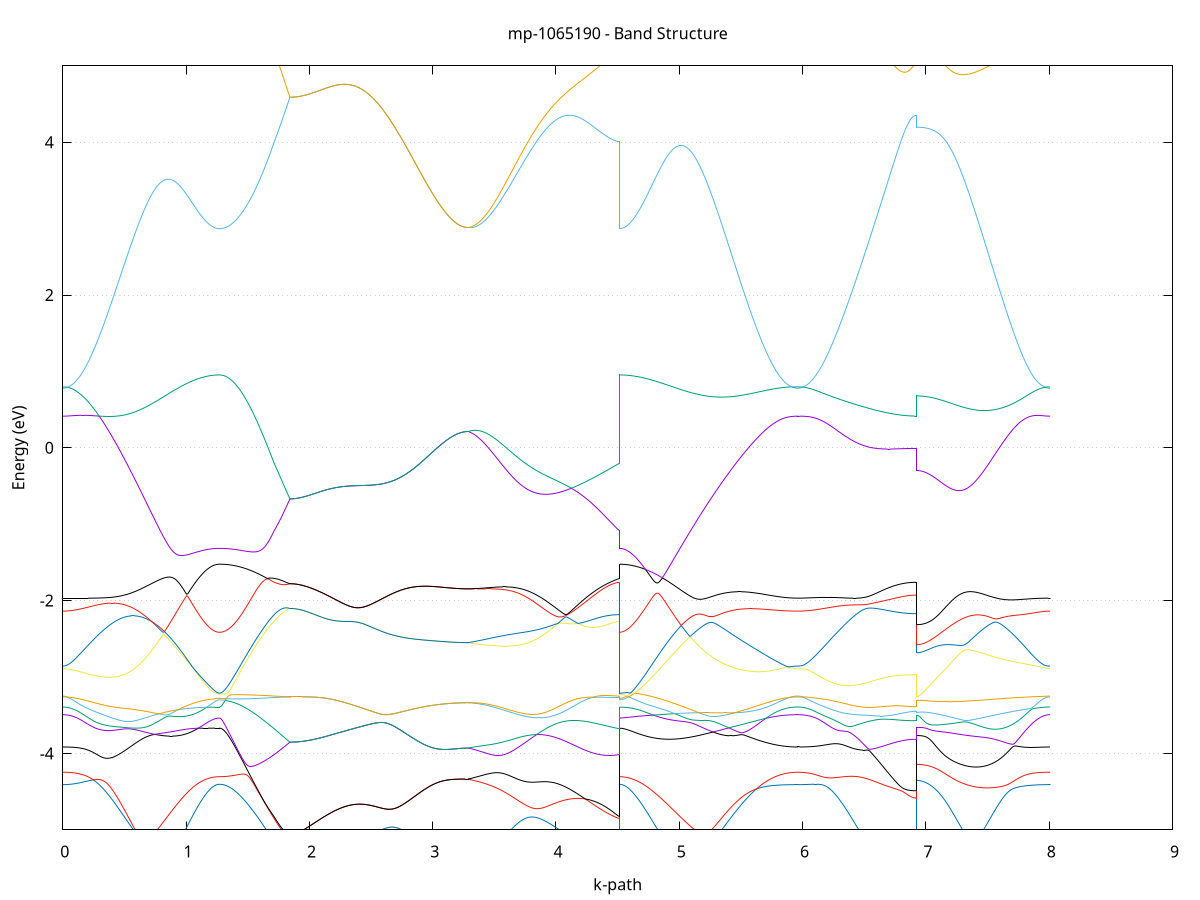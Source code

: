 set title 'mp-1065190 - Band Structure'
set xlabel 'k-path'
set ylabel 'Energy (eV)'
set grid y
set yrange [-5:5]
set terminal png size 800,600
set output 'mp-1065190_bands_gnuplot.png'
plot '-' using 1:2 with lines notitle, '-' using 1:2 with lines notitle, '-' using 1:2 with lines notitle, '-' using 1:2 with lines notitle, '-' using 1:2 with lines notitle, '-' using 1:2 with lines notitle, '-' using 1:2 with lines notitle, '-' using 1:2 with lines notitle, '-' using 1:2 with lines notitle, '-' using 1:2 with lines notitle, '-' using 1:2 with lines notitle, '-' using 1:2 with lines notitle, '-' using 1:2 with lines notitle, '-' using 1:2 with lines notitle, '-' using 1:2 with lines notitle, '-' using 1:2 with lines notitle, '-' using 1:2 with lines notitle, '-' using 1:2 with lines notitle, '-' using 1:2 with lines notitle, '-' using 1:2 with lines notitle, '-' using 1:2 with lines notitle, '-' using 1:2 with lines notitle, '-' using 1:2 with lines notitle, '-' using 1:2 with lines notitle, '-' using 1:2 with lines notitle, '-' using 1:2 with lines notitle, '-' using 1:2 with lines notitle, '-' using 1:2 with lines notitle, '-' using 1:2 with lines notitle, '-' using 1:2 with lines notitle, '-' using 1:2 with lines notitle, '-' using 1:2 with lines notitle
0.000000 -18.436316
0.009931 -18.436216
0.019861 -18.435916
0.029792 -18.435516
0.039722 -18.434816
0.049653 -18.434016
0.059583 -18.433016
0.069514 -18.431816
0.079444 -18.430416
0.089375 -18.428816
0.099305 -18.427116
0.109236 -18.425116
0.119166 -18.423016
0.129097 -18.420716
0.139027 -18.418316
0.148958 -18.415616
0.158888 -18.412816
0.168819 -18.409716
0.178749 -18.406616
0.188680 -18.403216
0.198610 -18.399816
0.208541 -18.396116
0.218471 -18.392216
0.228402 -18.388216
0.238332 -18.384016
0.248263 -18.379716
0.258193 -18.375216
0.268124 -18.370616
0.278055 -18.365816
0.287985 -18.360916
0.297916 -18.355816
0.307846 -18.350616
0.317777 -18.345216
0.327707 -18.339716
0.337638 -18.334016
0.347568 -18.328316
0.357499 -18.322416
0.367429 -18.316316
0.377360 -18.310216
0.387290 -18.303916
0.397221 -18.297516
0.407151 -18.291016
0.417082 -18.284416
0.427012 -18.277716
0.436943 -18.270916
0.446873 -18.263916
0.456804 -18.256916
0.466734 -18.249816
0.476665 -18.242716
0.486595 -18.235416
0.496526 -18.228016
0.506456 -18.220616
0.516387 -18.213116
0.526317 -18.205616
0.536248 -18.197916
0.546178 -18.190316
0.556109 -18.182616
0.566040 -18.174816
0.575970 -18.166916
0.585901 -18.159116
0.595831 -18.151216
0.605762 -18.143316
0.615692 -18.135316
0.625623 -18.127316
0.635553 -18.119316
0.645484 -18.111416
0.655414 -18.103416
0.665345 -18.095416
0.675275 -18.087316
0.685206 -18.079416
0.695136 -18.071416
0.705067 -18.063416
0.714997 -18.055516
0.724928 -18.047516
0.734858 -18.039716
0.744789 -18.031816
0.754719 -18.024116
0.764650 -18.016316
0.774580 -18.008616
0.784511 -18.001016
0.794441 -17.993416
0.804372 -17.985916
0.814302 -17.978416
0.824233 -17.971116
0.834164 -17.963816
0.844094 -17.956616
0.854025 -17.949516
0.863955 -17.942516
0.873886 -17.935516
0.883816 -17.928716
0.893747 -17.922016
0.903677 -17.915416
0.913608 -17.909016
0.923538 -17.902616
0.933469 -17.896416
0.943399 -17.890316
0.953330 -17.884316
0.963260 -17.878516
0.973191 -17.872816
0.983121 -17.867316
0.993052 -17.861916
1.002982 -17.856616
1.012913 -17.851616
1.022843 -17.846716
1.032774 -17.842016
1.042704 -17.837416
1.052635 -17.833016
1.062565 -17.828716
1.072496 -17.824716
1.082426 -17.820816
1.092357 -17.817116
1.102287 -17.813616
1.112218 -17.810316
1.122149 -17.807116
1.132079 -17.804216
1.142010 -17.801416
1.151940 -17.798816
1.161871 -17.796516
1.171801 -17.794416
1.181732 -17.792416
1.191662 -17.790616
1.201593 -17.789016
1.211523 -17.787716
1.221454 -17.786616
1.231384 -17.785616
1.241315 -17.784916
1.251245 -17.784416
1.261176 -17.784016
1.271106 -17.783916
1.271106 -17.783916
1.280958 -17.783916
1.290809 -17.784016
1.300661 -17.783916
1.310513 -17.783916
1.320364 -17.783916
1.330216 -17.783916
1.340067 -17.783816
1.349919 -17.783816
1.359771 -17.783716
1.369622 -17.783716
1.379474 -17.783616
1.389325 -17.783616
1.399177 -17.783516
1.409029 -17.783416
1.418880 -17.783316
1.428732 -17.783216
1.438583 -17.783216
1.448435 -17.783016
1.458287 -17.782916
1.468138 -17.782816
1.477990 -17.782716
1.487841 -17.782516
1.497693 -17.782416
1.507545 -17.782316
1.517396 -17.782116
1.527248 -17.781916
1.537099 -17.781816
1.546951 -17.781616
1.556803 -17.781516
1.566654 -17.781316
1.576506 -17.781116
1.586357 -17.780916
1.596209 -17.780716
1.606061 -17.780616
1.615912 -17.780416
1.625764 -17.780216
1.635615 -17.779916
1.645467 -17.779716
1.655319 -17.779516
1.665170 -17.779316
1.675022 -17.779116
1.684873 -17.778916
1.694725 -17.778716
1.704576 -17.778416
1.714428 -17.778216
1.714428 -17.778216
1.724239 -17.778016
1.734049 -17.777716
1.743860 -17.777516
1.753670 -17.777316
1.763480 -17.777116
1.773291 -17.776916
1.783101 -17.776816
1.792912 -17.776716
1.802722 -17.776616
1.812533 -17.776516
1.822343 -17.776416
1.832154 -17.776316
1.841964 -17.776216
1.841964 -17.776216
1.851609 -17.776316
1.861253 -17.776316
1.870897 -17.776416
1.880542 -17.776616
1.890186 -17.776816
1.899830 -17.777116
1.909475 -17.777416
1.919119 -17.777816
1.928763 -17.778216
1.938408 -17.778616
1.948052 -17.779216
1.957696 -17.779716
1.967341 -17.780316
1.976985 -17.781016
1.986629 -17.781716
1.996274 -17.782416
2.005918 -17.783316
2.015562 -17.784116
2.025207 -17.785016
2.034851 -17.785916
2.044495 -17.786916
2.054140 -17.788016
2.054140 -17.788016
2.064100 -17.789116
2.074060 -17.790316
2.084021 -17.791516
2.093981 -17.792816
2.103941 -17.794116
2.113902 -17.795516
2.123862 -17.796916
2.133823 -17.798416
2.143783 -17.799916
2.153743 -17.801416
2.163704 -17.803116
2.173664 -17.804716
2.183624 -17.806416
2.193585 -17.808216
2.203545 -17.810016
2.213505 -17.811816
2.223466 -17.813716
2.233426 -17.815616
2.243387 -17.817616
2.253347 -17.819616
2.263307 -17.821716
2.273268 -17.823816
2.283228 -17.825916
2.293188 -17.828116
2.303149 -17.830316
2.313109 -17.832616
2.323069 -17.834916
2.333030 -17.837216
2.342990 -17.839616
2.352951 -17.842016
2.362911 -17.844416
2.372871 -17.846916
2.382832 -17.849416
2.392792 -17.852016
2.402752 -17.854516
2.412713 -17.857216
2.422673 -17.859816
2.432633 -17.862516
2.442594 -17.865216
2.452554 -17.867916
2.462514 -17.870716
2.472475 -17.873416
2.482435 -17.876216
2.492396 -17.879016
2.502356 -17.881916
2.512316 -17.884716
2.522277 -17.887616
2.532237 -17.890516
2.542197 -17.893416
2.552158 -17.896316
2.562118 -17.899216
2.572079 -17.902216
2.582039 -17.905116
2.591999 -17.908116
2.601960 -17.911116
2.611920 -17.914016
2.621880 -17.917016
2.631841 -17.920016
2.641801 -17.923016
2.651761 -17.925916
2.661722 -17.928916
2.671682 -17.931916
2.681643 -17.934916
2.691603 -17.937816
2.701563 -17.940816
2.711524 -17.943716
2.721484 -17.946616
2.731444 -17.949516
2.741405 -17.952416
2.751365 -17.955316
2.761325 -17.958216
2.771286 -17.961016
2.781246 -17.963816
2.791206 -17.966716
2.801167 -17.969516
2.811127 -17.972216
2.821088 -17.974916
2.831048 -17.977616
2.841008 -17.980316
2.850969 -17.983016
2.860929 -17.985616
2.870889 -17.988116
2.880850 -17.990716
2.890810 -17.993216
2.900770 -17.995616
2.910731 -17.998016
2.920691 -18.000416
2.930652 -18.002716
2.940612 -18.005016
2.950572 -18.007216
2.960533 -18.009416
2.970493 -18.011616
2.980453 -18.013716
2.990414 -18.015716
3.000374 -18.017716
3.010334 -18.019616
3.020295 -18.021516
3.030255 -18.023316
3.040216 -18.025016
3.050176 -18.026716
3.060136 -18.028416
3.070097 -18.029916
3.080057 -18.031416
3.090017 -18.032916
3.099978 -18.034316
3.109938 -18.035616
3.119898 -18.036816
3.129859 -18.038016
3.139819 -18.039116
3.149780 -18.040216
3.159740 -18.041116
3.169700 -18.042016
3.179661 -18.042916
3.189621 -18.043616
3.199581 -18.044316
3.209542 -18.045016
3.219502 -18.045516
3.229462 -18.046016
3.239423 -18.046416
3.249383 -18.046716
3.259344 -18.047016
3.269304 -18.047216
3.279264 -18.047316
3.289225 -18.047316
3.289225 -18.047316
3.299171 -18.047916
3.309117 -18.048416
3.319063 -18.048916
3.329010 -18.049216
3.338956 -18.049516
3.348902 -18.049716
3.358848 -18.049816
3.368795 -18.049816
3.378741 -18.049716
3.388687 -18.049516
3.398633 -18.049316
3.408580 -18.048916
3.418526 -18.048516
3.428472 -18.047916
3.438419 -18.047316
3.448365 -18.046716
3.458311 -18.045916
3.468257 -18.045016
3.478204 -18.044016
3.488150 -18.043016
3.498096 -18.041816
3.508042 -18.040616
3.517989 -18.039316
3.527935 -18.037916
3.537881 -18.036516
3.547827 -18.034916
3.557774 -18.033316
3.567720 -18.031516
3.577666 -18.029716
3.587612 -18.027816
3.597559 -18.025916
3.607505 -18.023916
3.617451 -18.021816
3.627397 -18.019616
3.637344 -18.017316
3.647290 -18.015016
3.657236 -18.012616
3.667182 -18.010116
3.677129 -18.007616
3.687075 -18.005016
3.697021 -18.002316
3.706967 -17.999616
3.716914 -17.996816
3.726860 -17.993916
3.736806 -17.991116
3.746753 -17.988116
3.756699 -17.985116
3.766645 -17.982016
3.776591 -17.978916
3.786538 -17.975816
3.796484 -17.972616
3.806430 -17.969416
3.816376 -17.966116
3.826323 -17.962816
3.836269 -17.959416
3.846215 -17.956016
3.856161 -17.952516
3.866108 -17.949116
3.876054 -17.945616
3.886000 -17.942116
3.895946 -17.938516
3.905893 -17.935016
3.915839 -17.931416
3.925785 -17.927816
3.935731 -17.924216
3.945678 -17.920616
3.955624 -17.916916
3.965570 -17.913316
3.975516 -17.909716
3.985463 -17.906016
3.995409 -17.902416
4.005355 -17.898716
4.015301 -17.895116
4.025248 -17.891516
4.035194 -17.887916
4.045140 -17.884316
4.055086 -17.880716
4.065033 -17.877216
4.074979 -17.873616
4.084925 -17.870116
4.094872 -17.866616
4.104818 -17.863216
4.114764 -17.859716
4.124710 -17.856316
4.134657 -17.853016
4.144603 -17.849716
4.154549 -17.846416
4.164495 -17.843216
4.174442 -17.840016
4.184388 -17.836916
4.194334 -17.833916
4.204280 -17.830916
4.214227 -17.827916
4.224173 -17.825016
4.234119 -17.822216
4.244065 -17.819516
4.254012 -17.816816
4.263958 -17.814216
4.273904 -17.811616
4.283850 -17.809216
4.293797 -17.806816
4.303743 -17.804516
4.313689 -17.802316
4.323635 -17.800116
4.333582 -17.798116
4.343528 -17.796116
4.353474 -17.794316
4.363420 -17.792516
4.373367 -17.790816
4.383313 -17.789216
4.393259 -17.787716
4.403205 -17.786316
4.413152 -17.785016
4.423098 -17.783916
4.433044 -17.782816
4.442991 -17.781816
4.452937 -17.781016
4.462883 -17.780216
4.472829 -17.779616
4.482776 -17.779016
4.492722 -17.778616
4.502668 -17.778416
4.512614 -17.778216
4.512614 -17.783916
4.522346 -17.784116
4.532077 -17.784316
4.541808 -17.784716
4.551540 -17.785216
4.561271 -17.785816
4.571003 -17.786616
4.580734 -17.787516
4.590465 -17.788616
4.600197 -17.789816
4.609928 -17.791116
4.619660 -17.792516
4.629391 -17.794116
4.639122 -17.795916
4.648854 -17.797716
4.658585 -17.799716
4.668317 -17.801916
4.678048 -17.804116
4.678048 -17.804116
4.687985 -17.806616
4.697921 -17.809216
4.707858 -17.811916
4.717795 -17.814816
4.727731 -17.817816
4.737668 -17.821016
4.747604 -17.824216
4.757541 -17.827616
4.767478 -17.831216
4.777414 -17.834816
4.787351 -17.838616
4.797288 -17.842516
4.807224 -17.846516
4.817161 -17.850616
4.827098 -17.854916
4.837034 -17.859316
4.846971 -17.863816
4.856908 -17.868416
4.866844 -17.873216
4.876781 -17.878016
4.886717 -17.883016
4.896654 -17.888016
4.906591 -17.893116
4.916527 -17.898416
4.926464 -17.903716
4.936401 -17.909216
4.946337 -17.914716
4.956274 -17.920416
4.966211 -17.926116
4.976147 -17.931916
4.986084 -17.937816
4.996021 -17.943716
5.005957 -17.949816
5.015894 -17.955916
5.025830 -17.962116
5.035767 -17.968416
5.045704 -17.974716
5.055640 -17.981116
5.065577 -17.987616
5.075514 -17.994116
5.085450 -18.000716
5.095387 -18.007416
5.105324 -18.014116
5.115260 -18.020816
5.125197 -18.027516
5.135133 -18.034316
5.145070 -18.041216
5.155007 -18.048116
5.164943 -18.055016
5.174880 -18.061916
5.184817 -18.068916
5.194753 -18.075916
5.204690 -18.082916
5.214627 -18.089916
5.224563 -18.096916
5.234500 -18.104016
5.244437 -18.111016
5.254373 -18.118016
5.264310 -18.125116
5.274246 -18.132116
5.284183 -18.139216
5.294120 -18.146216
5.304056 -18.153216
5.313993 -18.160216
5.323930 -18.167216
5.333866 -18.174116
5.343803 -18.181016
5.353740 -18.187916
5.363676 -18.194816
5.373613 -18.201616
5.383550 -18.208316
5.393486 -18.215116
5.403423 -18.221716
5.413359 -18.228416
5.423296 -18.234916
5.433233 -18.241516
5.443169 -18.247916
5.453106 -18.254316
5.463043 -18.260716
5.472979 -18.267016
5.482916 -18.273116
5.492853 -18.279216
5.502789 -18.285316
5.512726 -18.291216
5.522662 -18.297116
5.532599 -18.302916
5.542536 -18.308516
5.552472 -18.314116
5.562409 -18.319616
5.572346 -18.325016
5.582282 -18.330316
5.592219 -18.335516
5.602156 -18.340616
5.612092 -18.345616
5.622029 -18.350516
5.631966 -18.355216
5.641902 -18.359816
5.651839 -18.364416
5.661775 -18.368816
5.671712 -18.373016
5.681649 -18.377216
5.691585 -18.381216
5.701522 -18.385116
5.711459 -18.388916
5.721395 -18.392516
5.731332 -18.396016
5.741269 -18.399416
5.751205 -18.402616
5.761142 -18.405616
5.771078 -18.408616
5.781015 -18.411416
5.790952 -18.414016
5.800888 -18.416616
5.810825 -18.418916
5.820762 -18.421216
5.830698 -18.423316
5.840635 -18.425216
5.850572 -18.427016
5.860508 -18.428616
5.870445 -18.430116
5.880382 -18.431416
5.890318 -18.432516
5.900255 -18.433616
5.910191 -18.434416
5.920128 -18.435116
5.930065 -18.435616
5.940001 -18.436016
5.949938 -18.436216
5.959875 -18.436316
5.959875 -18.436316
5.969804 -18.436216
5.979732 -18.436016
5.989661 -18.435616
5.999590 -18.435016
6.009519 -18.434216
6.019448 -18.433316
6.029377 -18.432216
6.039306 -18.430916
6.049235 -18.429516
6.059164 -18.428016
6.069093 -18.426216
6.079021 -18.424316
6.088950 -18.422216
6.098879 -18.420016
6.108808 -18.417616
6.118737 -18.415116
6.128666 -18.412416
6.138595 -18.409616
6.148524 -18.406716
6.158453 -18.403616
6.168382 -18.400316
6.178311 -18.396916
6.188239 -18.393416
6.198168 -18.389816
6.208097 -18.386016
6.218026 -18.382116
6.227955 -18.378116
6.237884 -18.374016
6.247813 -18.369716
6.257742 -18.365416
6.267671 -18.360916
6.277600 -18.356416
6.287528 -18.351816
6.297457 -18.347016
6.307386 -18.342216
6.317315 -18.337416
6.327244 -18.332416
6.337173 -18.327416
6.347102 -18.322316
6.357031 -18.317116
6.366960 -18.311916
6.376889 -18.306616
6.386817 -18.301316
6.396746 -18.296016
6.406675 -18.290616
6.416604 -18.285216
6.426533 -18.279816
6.436462 -18.274316
6.446391 -18.268916
6.456320 -18.263416
6.466249 -18.257916
6.476178 -18.252516
6.486107 -18.247016
6.496035 -18.241616
6.505964 -18.236216
6.515893 -18.230816
6.525822 -18.225516
6.535751 -18.220216
6.545680 -18.214916
6.555609 -18.209716
6.565538 -18.204616
6.575467 -18.199516
6.585396 -18.194516
6.595324 -18.189516
6.605253 -18.184716
6.615182 -18.179916
6.625111 -18.175216
6.635040 -18.170616
6.644969 -18.166116
6.654898 -18.161716
6.664827 -18.157516
6.674756 -18.153316
6.684685 -18.149316
6.694613 -18.145416
6.704542 -18.141616
6.714471 -18.138016
6.724400 -18.134516
6.734329 -18.131116
6.744258 -18.127916
6.754187 -18.124816
6.764116 -18.121916
6.774045 -18.119216
6.783974 -18.116616
6.793902 -18.114116
6.803831 -18.111916
6.813760 -18.109816
6.823689 -18.107916
6.833618 -18.106216
6.843547 -18.104616
6.853476 -18.103216
6.863405 -18.102016
6.873334 -18.101016
6.883263 -18.100216
6.893191 -18.099516
6.903120 -18.099016
6.913049 -18.098816
6.922978 -18.098716
6.922978 -18.069916
6.932925 -18.069916
6.942872 -18.069916
6.952819 -18.070016
6.962765 -18.070016
6.972712 -18.070116
6.982659 -18.070116
6.992606 -18.070216
7.002552 -18.070316
7.012499 -18.070416
7.022446 -18.070616
7.032393 -18.070816
7.042339 -18.071116
7.052286 -18.071316
7.062233 -18.071716
7.072180 -18.072116
7.082126 -18.072516
7.092073 -18.073016
7.102020 -18.073716
7.111967 -18.074316
7.121914 -18.075116
7.131860 -18.076016
7.141807 -18.077016
7.151754 -18.078216
7.161701 -18.079416
7.171647 -18.080816
7.181594 -18.082316
7.191541 -18.084016
7.201488 -18.085816
7.211434 -18.087816
7.221381 -18.090016
7.231328 -18.092416
7.241275 -18.094916
7.251222 -18.097716
7.261168 -18.100616
7.271115 -18.103816
7.281062 -18.107116
7.291009 -18.110716
7.300955 -18.114416
7.310902 -18.118316
7.320849 -18.122416
7.330796 -18.126716
7.340742 -18.131216
7.350689 -18.135916
7.360636 -18.140816
7.370583 -18.145816
7.380529 -18.151016
7.390476 -18.156316
7.400423 -18.161816
7.410370 -18.167416
7.420317 -18.173116
7.430263 -18.179016
7.440210 -18.184916
7.450157 -18.191016
7.460104 -18.197116
7.470050 -18.203316
7.479997 -18.209616
7.489944 -18.215916
7.499891 -18.222316
7.509837 -18.228716
7.519784 -18.235116
7.529731 -18.241516
7.539678 -18.248016
7.549625 -18.254416
7.559571 -18.260916
7.569518 -18.267316
7.579465 -18.273716
7.589412 -18.280016
7.599358 -18.286416
7.609305 -18.292616
7.619252 -18.298816
7.629199 -18.304916
7.639145 -18.311016
7.649092 -18.317016
7.659039 -18.322916
7.668986 -18.328716
7.678932 -18.334416
7.688879 -18.340016
7.698826 -18.345516
7.708773 -18.350816
7.718720 -18.356016
7.728666 -18.361216
7.738613 -18.366216
7.748560 -18.371016
7.758507 -18.375716
7.768453 -18.380216
7.778400 -18.384616
7.788347 -18.388916
7.798294 -18.392916
7.808240 -18.396816
7.818187 -18.400616
7.828134 -18.404116
7.838081 -18.407516
7.848028 -18.410816
7.857974 -18.413816
7.867921 -18.416616
7.877868 -18.419316
7.887815 -18.421816
7.897761 -18.424116
7.907708 -18.426216
7.917655 -18.428116
7.927602 -18.429916
7.937548 -18.431416
7.947495 -18.432716
7.957442 -18.433816
7.967389 -18.434716
7.977335 -18.435416
7.987282 -18.435916
7.997229 -18.436216
8.007176 -18.436316
e
0.000000 -17.603816
0.009931 -17.603916
0.019861 -17.603916
0.029792 -17.604116
0.039722 -17.604316
0.049653 -17.604516
0.059583 -17.604816
0.069514 -17.605116
0.079444 -17.605516
0.089375 -17.605916
0.099305 -17.606416
0.109236 -17.606916
0.119166 -17.607516
0.129097 -17.608116
0.139027 -17.608816
0.148958 -17.609516
0.158888 -17.610216
0.168819 -17.611116
0.178749 -17.611916
0.188680 -17.612816
0.198610 -17.613816
0.208541 -17.614716
0.218471 -17.615716
0.228402 -17.616816
0.238332 -17.617916
0.248263 -17.619116
0.258193 -17.620316
0.268124 -17.621516
0.278055 -17.622816
0.287985 -17.624116
0.297916 -17.625416
0.307846 -17.626816
0.317777 -17.628216
0.327707 -17.629616
0.337638 -17.631116
0.347568 -17.632616
0.357499 -17.634216
0.367429 -17.635816
0.377360 -17.637416
0.387290 -17.639016
0.397221 -17.640716
0.407151 -17.642416
0.417082 -17.644116
0.427012 -17.645916
0.436943 -17.647616
0.446873 -17.649516
0.456804 -17.651316
0.466734 -17.653216
0.476665 -17.655016
0.486595 -17.656916
0.496526 -17.658816
0.506456 -17.660716
0.516387 -17.662616
0.526317 -17.664616
0.536248 -17.666516
0.546178 -17.668516
0.556109 -17.670516
0.566040 -17.672516
0.575970 -17.674516
0.585901 -17.676516
0.595831 -17.678516
0.605762 -17.680516
0.615692 -17.682516
0.625623 -17.684516
0.635553 -17.686516
0.645484 -17.688516
0.655414 -17.690516
0.665345 -17.692516
0.675275 -17.694516
0.685206 -17.696516
0.695136 -17.698516
0.705067 -17.700516
0.714997 -17.702416
0.724928 -17.704416
0.734858 -17.706316
0.744789 -17.708316
0.754719 -17.710216
0.764650 -17.712216
0.774580 -17.714116
0.784511 -17.715916
0.794441 -17.717816
0.804372 -17.719616
0.814302 -17.721516
0.824233 -17.723316
0.834164 -17.725016
0.844094 -17.726816
0.854025 -17.728516
0.863955 -17.730216
0.873886 -17.731916
0.883816 -17.733516
0.893747 -17.735116
0.903677 -17.736716
0.913608 -17.738316
0.923538 -17.739816
0.933469 -17.741216
0.943399 -17.742716
0.953330 -17.744116
0.963260 -17.745516
0.973191 -17.746816
0.983121 -17.748116
0.993052 -17.749416
1.002982 -17.750716
1.012913 -17.751916
1.022843 -17.753016
1.032774 -17.754116
1.042704 -17.755216
1.052635 -17.756216
1.062565 -17.757216
1.072496 -17.758216
1.082426 -17.759116
1.092357 -17.760016
1.102287 -17.760816
1.112218 -17.761616
1.122149 -17.762316
1.132079 -17.763016
1.142010 -17.763616
1.151940 -17.764216
1.161871 -17.764816
1.171801 -17.765316
1.181732 -17.765816
1.191662 -17.766216
1.201593 -17.766516
1.211523 -17.766916
1.221454 -17.767116
1.231384 -17.767316
1.241315 -17.767516
1.251245 -17.767616
1.261176 -17.767716
1.271106 -17.767716
1.271106 -17.767716
1.280958 -17.767716
1.290809 -17.767716
1.300661 -17.767816
1.310513 -17.767816
1.320364 -17.767816
1.330216 -17.767916
1.340067 -17.767916
1.349919 -17.768016
1.359771 -17.768016
1.369622 -17.768116
1.379474 -17.768216
1.389325 -17.768316
1.399177 -17.768416
1.409029 -17.768516
1.418880 -17.768716
1.428732 -17.768816
1.438583 -17.768916
1.448435 -17.769116
1.458287 -17.769216
1.468138 -17.769316
1.477990 -17.769516
1.487841 -17.769616
1.497693 -17.769816
1.507545 -17.770016
1.517396 -17.770216
1.527248 -17.770416
1.537099 -17.770616
1.546951 -17.770816
1.556803 -17.771116
1.566654 -17.771316
1.576506 -17.771516
1.586357 -17.771816
1.596209 -17.772016
1.606061 -17.772316
1.615912 -17.772516
1.625764 -17.772816
1.635615 -17.773116
1.645467 -17.773416
1.655319 -17.773716
1.665170 -17.774016
1.675022 -17.774316
1.684873 -17.774616
1.694725 -17.774916
1.704576 -17.775216
1.714428 -17.775516
1.714428 -17.775516
1.724239 -17.775616
1.734049 -17.775616
1.743860 -17.775716
1.753670 -17.775716
1.763480 -17.775816
1.773291 -17.775816
1.783101 -17.775916
1.792912 -17.775916
1.802722 -17.776016
1.812533 -17.776016
1.822343 -17.776116
1.832154 -17.776216
1.841964 -17.776216
1.841964 -17.776216
1.851609 -17.776316
1.861253 -17.776316
1.870897 -17.776416
1.880542 -17.776616
1.890186 -17.776816
1.899830 -17.777116
1.909475 -17.777416
1.919119 -17.777816
1.928763 -17.778216
1.938408 -17.778616
1.948052 -17.779216
1.957696 -17.779716
1.967341 -17.780316
1.976985 -17.781016
1.986629 -17.781716
1.996274 -17.782416
2.005918 -17.783316
2.015562 -17.784116
2.025207 -17.785016
2.034851 -17.785916
2.044495 -17.786916
2.054140 -17.788016
2.054140 -17.788016
2.064100 -17.789116
2.074060 -17.790316
2.084021 -17.791516
2.093981 -17.792816
2.103941 -17.794116
2.113902 -17.795516
2.123862 -17.796916
2.133823 -17.798416
2.143783 -17.799916
2.153743 -17.801416
2.163704 -17.803116
2.173664 -17.804716
2.183624 -17.806416
2.193585 -17.808216
2.203545 -17.810016
2.213505 -17.811816
2.223466 -17.813716
2.233426 -17.815616
2.243387 -17.817616
2.253347 -17.819616
2.263307 -17.821716
2.273268 -17.823816
2.283228 -17.825916
2.293188 -17.828116
2.303149 -17.830316
2.313109 -17.832616
2.323069 -17.834916
2.333030 -17.837216
2.342990 -17.839616
2.352951 -17.842016
2.362911 -17.844416
2.372871 -17.846916
2.382832 -17.849416
2.392792 -17.852016
2.402752 -17.854516
2.412713 -17.857216
2.422673 -17.859816
2.432633 -17.862516
2.442594 -17.865216
2.452554 -17.867916
2.462514 -17.870716
2.472475 -17.873416
2.482435 -17.876216
2.492396 -17.879016
2.502356 -17.881916
2.512316 -17.884716
2.522277 -17.887616
2.532237 -17.890516
2.542197 -17.893416
2.552158 -17.896316
2.562118 -17.899216
2.572079 -17.902216
2.582039 -17.905116
2.591999 -17.908116
2.601960 -17.911116
2.611920 -17.914016
2.621880 -17.917016
2.631841 -17.920016
2.641801 -17.923016
2.651761 -17.925916
2.661722 -17.928916
2.671682 -17.931916
2.681643 -17.934916
2.691603 -17.937816
2.701563 -17.940816
2.711524 -17.943716
2.721484 -17.946616
2.731444 -17.949516
2.741405 -17.952416
2.751365 -17.955316
2.761325 -17.958216
2.771286 -17.961016
2.781246 -17.963816
2.791206 -17.966716
2.801167 -17.969516
2.811127 -17.972216
2.821088 -17.974916
2.831048 -17.977616
2.841008 -17.980316
2.850969 -17.983016
2.860929 -17.985616
2.870889 -17.988116
2.880850 -17.990716
2.890810 -17.993216
2.900770 -17.995616
2.910731 -17.998016
2.920691 -18.000416
2.930652 -18.002716
2.940612 -18.005016
2.950572 -18.007216
2.960533 -18.009416
2.970493 -18.011616
2.980453 -18.013716
2.990414 -18.015716
3.000374 -18.017716
3.010334 -18.019616
3.020295 -18.021516
3.030255 -18.023316
3.040216 -18.025016
3.050176 -18.026716
3.060136 -18.028416
3.070097 -18.029916
3.080057 -18.031416
3.090017 -18.032916
3.099978 -18.034316
3.109938 -18.035616
3.119898 -18.036816
3.129859 -18.038016
3.139819 -18.039116
3.149780 -18.040216
3.159740 -18.041116
3.169700 -18.042016
3.179661 -18.042916
3.189621 -18.043616
3.199581 -18.044316
3.209542 -18.045016
3.219502 -18.045516
3.229462 -18.046016
3.239423 -18.046416
3.249383 -18.046716
3.259344 -18.047016
3.269304 -18.047216
3.279264 -18.047316
3.289225 -18.047316
3.289225 -18.047316
3.299171 -18.046616
3.309117 -18.045816
3.319063 -18.044916
3.329010 -18.044016
3.338956 -18.043016
3.348902 -18.041816
3.358848 -18.040716
3.368795 -18.039416
3.378741 -18.038016
3.388687 -18.036616
3.398633 -18.035116
3.408580 -18.033516
3.418526 -18.031916
3.428472 -18.030116
3.438419 -18.028416
3.448365 -18.026616
3.458311 -18.024616
3.468257 -18.022616
3.478204 -18.020516
3.488150 -18.018416
3.498096 -18.016216
3.508042 -18.013916
3.517989 -18.011616
3.527935 -18.009316
3.537881 -18.006816
3.547827 -18.004316
3.557774 -18.001816
3.567720 -17.999216
3.577666 -17.996516
3.587612 -17.993916
3.597559 -17.991116
3.607505 -17.988416
3.617451 -17.985616
3.627397 -17.982716
3.637344 -17.979816
3.647290 -17.976916
3.657236 -17.974016
3.667182 -17.971016
3.677129 -17.968016
3.687075 -17.964916
3.697021 -17.961916
3.706967 -17.958816
3.716914 -17.955716
3.726860 -17.952516
3.736806 -17.949416
3.746753 -17.946216
3.756699 -17.943016
3.766645 -17.939916
3.776591 -17.936716
3.786538 -17.933516
3.796484 -17.930316
3.806430 -17.927116
3.816376 -17.923916
3.826323 -17.920716
3.836269 -17.917516
3.846215 -17.914316
3.856161 -17.911116
3.866108 -17.907916
3.876054 -17.904716
3.886000 -17.901616
3.895946 -17.898416
3.905893 -17.895316
3.915839 -17.892216
3.925785 -17.889116
3.935731 -17.886016
3.945678 -17.882916
3.955624 -17.879916
3.965570 -17.876916
3.975516 -17.873916
3.985463 -17.871016
3.995409 -17.868016
4.005355 -17.865216
4.015301 -17.862316
4.025248 -17.859516
4.035194 -17.856716
4.045140 -17.853916
4.055086 -17.851216
4.065033 -17.848516
4.074979 -17.845816
4.084925 -17.843216
4.094872 -17.840616
4.104818 -17.838116
4.114764 -17.835616
4.124710 -17.833216
4.134657 -17.830816
4.144603 -17.828416
4.154549 -17.826116
4.164495 -17.823916
4.174442 -17.821616
4.184388 -17.819416
4.194334 -17.817316
4.204280 -17.815216
4.214227 -17.813216
4.224173 -17.811316
4.234119 -17.809316
4.244065 -17.807516
4.254012 -17.805616
4.263958 -17.803916
4.273904 -17.802216
4.283850 -17.800516
4.293797 -17.798916
4.303743 -17.797416
4.313689 -17.795816
4.323635 -17.794416
4.333582 -17.792916
4.343528 -17.791516
4.353474 -17.790216
4.363420 -17.789016
4.373367 -17.787716
4.383313 -17.786516
4.393259 -17.785416
4.403205 -17.784416
4.413152 -17.783316
4.423098 -17.782316
4.433044 -17.781416
4.442991 -17.780516
4.452937 -17.779716
4.462883 -17.778916
4.472829 -17.778116
4.482776 -17.777416
4.492722 -17.776716
4.502668 -17.776116
4.512614 -17.775516
4.512614 -17.767716
4.522346 -17.767716
4.532077 -17.767616
4.541808 -17.767516
4.551540 -17.767416
4.561271 -17.767216
4.571003 -17.767016
4.580734 -17.766716
4.590465 -17.766416
4.600197 -17.766016
4.609928 -17.765616
4.619660 -17.765216
4.629391 -17.764716
4.639122 -17.764216
4.648854 -17.763716
4.658585 -17.763116
4.668317 -17.762416
4.678048 -17.761816
4.678048 -17.761816
4.687985 -17.761116
4.697921 -17.760316
4.707858 -17.759516
4.717795 -17.758716
4.727731 -17.757916
4.737668 -17.757016
4.747604 -17.756016
4.757541 -17.755016
4.767478 -17.754016
4.777414 -17.752916
4.787351 -17.751816
4.797288 -17.750716
4.807224 -17.749616
4.817161 -17.748416
4.827098 -17.747216
4.837034 -17.746016
4.846971 -17.744716
4.856908 -17.743416
4.866844 -17.742116
4.876781 -17.740716
4.886717 -17.739316
4.896654 -17.737916
4.906591 -17.736516
4.916527 -17.735016
4.926464 -17.733516
4.936401 -17.732016
4.946337 -17.730516
4.956274 -17.729016
4.966211 -17.727416
4.976147 -17.725816
4.986084 -17.724216
4.996021 -17.722616
5.005957 -17.720916
5.015894 -17.719316
5.025830 -17.717616
5.035767 -17.715916
5.045704 -17.714216
5.055640 -17.712616
5.065577 -17.710816
5.075514 -17.709116
5.085450 -17.707416
5.095387 -17.705616
5.105324 -17.703916
5.115260 -17.702216
5.125197 -17.700416
5.135133 -17.698616
5.145070 -17.696816
5.155007 -17.695016
5.164943 -17.693316
5.174880 -17.691516
5.184817 -17.689716
5.194753 -17.687916
5.204690 -17.686116
5.214627 -17.684316
5.224563 -17.682616
5.234500 -17.680816
5.244437 -17.679016
5.254373 -17.677316
5.264310 -17.675516
5.274246 -17.673816
5.284183 -17.672016
5.294120 -17.670316
5.304056 -17.668616
5.313993 -17.666916
5.323930 -17.665216
5.333866 -17.663516
5.343803 -17.661816
5.353740 -17.660216
5.363676 -17.658616
5.373613 -17.656916
5.383550 -17.655316
5.393486 -17.653716
5.403423 -17.652116
5.413359 -17.650616
5.423296 -17.649016
5.433233 -17.647516
5.443169 -17.646016
5.453106 -17.644516
5.463043 -17.643016
5.472979 -17.641616
5.482916 -17.640116
5.492853 -17.638716
5.502789 -17.637316
5.512726 -17.635916
5.522662 -17.634616
5.532599 -17.633316
5.542536 -17.632016
5.552472 -17.630816
5.562409 -17.629516
5.572346 -17.628316
5.582282 -17.627116
5.592219 -17.626016
5.602156 -17.624816
5.612092 -17.623716
5.622029 -17.622616
5.631966 -17.621516
5.641902 -17.620516
5.651839 -17.619516
5.661775 -17.618516
5.671712 -17.617616
5.681649 -17.616716
5.691585 -17.615816
5.701522 -17.614916
5.711459 -17.614116
5.721395 -17.613316
5.731332 -17.612616
5.741269 -17.611816
5.751205 -17.611116
5.761142 -17.610416
5.771078 -17.609816
5.781015 -17.609216
5.790952 -17.608616
5.800888 -17.608016
5.810825 -17.607516
5.820762 -17.607116
5.830698 -17.606616
5.840635 -17.606216
5.850572 -17.605816
5.860508 -17.605516
5.870445 -17.605216
5.880382 -17.604916
5.890318 -17.604616
5.900255 -17.604416
5.910191 -17.604216
5.920128 -17.604116
5.930065 -17.604016
5.940001 -17.603916
5.949938 -17.603816
5.959875 -17.603816
5.959875 -17.603816
5.969804 -17.603816
5.979732 -17.603916
5.989661 -17.604016
5.999590 -17.604216
6.009519 -17.604416
6.019448 -17.604616
6.029377 -17.604916
6.039306 -17.605216
6.049235 -17.605516
6.059164 -17.605916
6.069093 -17.606316
6.079021 -17.606716
6.088950 -17.607216
6.098879 -17.607716
6.108808 -17.608316
6.118737 -17.608916
6.128666 -17.609616
6.138595 -17.610316
6.148524 -17.611016
6.158453 -17.611716
6.168382 -17.612516
6.178311 -17.613316
6.188239 -17.614216
6.198168 -17.615016
6.208097 -17.615916
6.218026 -17.616816
6.227955 -17.617816
6.237884 -17.618816
6.247813 -17.619816
6.257742 -17.620816
6.267671 -17.621916
6.277600 -17.622916
6.287528 -17.624016
6.297457 -17.625116
6.307386 -17.626216
6.317315 -17.627416
6.327244 -17.628516
6.337173 -17.629716
6.347102 -17.630916
6.357031 -17.632116
6.366960 -17.633316
6.376889 -17.634516
6.386817 -17.635816
6.396746 -17.637016
6.406675 -17.638216
6.416604 -17.639516
6.426533 -17.640716
6.436462 -17.642016
6.446391 -17.643316
6.456320 -17.644516
6.466249 -17.645816
6.476178 -17.647016
6.486107 -17.648316
6.496035 -17.649516
6.505964 -17.650816
6.515893 -17.652016
6.525822 -17.653216
6.535751 -17.654416
6.545680 -17.655616
6.555609 -17.656816
6.565538 -17.658016
6.575467 -17.659116
6.585396 -17.660216
6.595324 -17.661416
6.605253 -17.662416
6.615182 -17.663516
6.625111 -17.664616
6.635040 -17.665616
6.644969 -17.666616
6.654898 -17.667616
6.664827 -17.668516
6.674756 -17.669416
6.684685 -17.670316
6.694613 -17.671216
6.704542 -17.672016
6.714471 -17.672816
6.724400 -17.673616
6.734329 -17.674316
6.744258 -17.675016
6.754187 -17.675716
6.764116 -17.676316
6.774045 -17.676916
6.783974 -17.677516
6.793902 -17.678016
6.803831 -17.678516
6.813760 -17.679016
6.823689 -17.679516
6.833618 -17.679816
6.843547 -17.680216
6.853476 -17.680516
6.863405 -17.680716
6.873334 -17.680916
6.883263 -17.681116
6.893191 -17.681216
6.903120 -17.681316
6.913049 -17.681416
6.922978 -17.681416
6.922978 -17.714816
6.932925 -17.714916
6.942872 -17.715016
6.952819 -17.715316
6.962765 -17.715716
6.972712 -17.716316
6.982659 -17.717016
6.992606 -17.717716
7.002552 -17.718616
7.012499 -17.719616
7.022446 -17.720716
7.032393 -17.721916
7.042339 -17.723116
7.052286 -17.724516
7.062233 -17.725916
7.072180 -17.727316
7.082126 -17.728816
7.092073 -17.730416
7.102020 -17.732016
7.111967 -17.733616
7.121914 -17.735116
7.131860 -17.736816
7.141807 -17.738416
7.151754 -17.739916
7.161701 -17.741416
7.171647 -17.742916
7.181594 -17.744316
7.191541 -17.745616
7.201488 -17.746816
7.211434 -17.748016
7.221381 -17.749016
7.231328 -17.750016
7.241275 -17.750816
7.251222 -17.751416
7.261168 -17.752016
7.271115 -17.752316
7.281062 -17.752616
7.291009 -17.752616
7.300955 -17.752516
7.310902 -17.752316
7.320849 -17.751816
7.330796 -17.751216
7.340742 -17.750516
7.350689 -17.749616
7.360636 -17.748516
7.370583 -17.747316
7.380529 -17.745916
7.390476 -17.744316
7.400423 -17.742616
7.410370 -17.740816
7.420317 -17.738816
7.430263 -17.736816
7.440210 -17.734616
7.450157 -17.732216
7.460104 -17.729816
7.470050 -17.727316
7.479997 -17.724616
7.489944 -17.721916
7.499891 -17.719216
7.509837 -17.716316
7.519784 -17.713416
7.529731 -17.710416
7.539678 -17.707316
7.549625 -17.704316
7.559571 -17.701116
7.569518 -17.698016
7.579465 -17.694816
7.589412 -17.691616
7.599358 -17.688416
7.609305 -17.685216
7.619252 -17.682016
7.629199 -17.678816
7.639145 -17.675616
7.649092 -17.672416
7.659039 -17.669216
7.668986 -17.666116
7.678932 -17.662916
7.688879 -17.659816
7.698826 -17.656816
7.708773 -17.653816
7.718720 -17.650916
7.728666 -17.648016
7.738613 -17.645216
7.748560 -17.642416
7.758507 -17.639716
7.768453 -17.637116
7.778400 -17.634616
7.788347 -17.632116
7.798294 -17.629716
7.808240 -17.627416
7.818187 -17.625216
7.828134 -17.623116
7.838081 -17.621116
7.848028 -17.619216
7.857974 -17.617416
7.867921 -17.615716
7.877868 -17.614116
7.887815 -17.612616
7.897761 -17.611216
7.907708 -17.610016
7.917655 -17.608816
7.927602 -17.607816
7.937548 -17.606916
7.947495 -17.606116
7.957442 -17.605416
7.967389 -17.604816
7.977335 -17.604416
7.987282 -17.604116
7.997229 -17.603916
8.007176 -17.603816
e
0.000000 -7.075016
0.009931 -7.074716
0.019861 -7.074016
0.029792 -7.072716
0.039722 -7.071016
0.049653 -7.068716
0.059583 -7.066016
0.069514 -7.062816
0.079444 -7.059016
0.089375 -7.054816
0.099305 -7.050116
0.109236 -7.044916
0.119166 -7.039216
0.129097 -7.033016
0.139027 -7.026316
0.148958 -7.019116
0.158888 -7.011516
0.168819 -7.003316
0.178749 -6.994716
0.188680 -6.985616
0.198610 -6.976016
0.208541 -6.965916
0.218471 -6.955316
0.228402 -6.944316
0.238332 -6.932816
0.248263 -6.920916
0.258193 -6.908416
0.268124 -6.895516
0.278055 -6.882216
0.287985 -6.868416
0.297916 -6.854116
0.307846 -6.839416
0.317777 -6.824216
0.327707 -6.808616
0.337638 -6.792516
0.347568 -6.776016
0.357499 -6.759116
0.367429 -6.741716
0.377360 -6.723916
0.387290 -6.705716
0.397221 -6.687016
0.407151 -6.668016
0.417082 -6.648516
0.427012 -6.628616
0.436943 -6.608316
0.446873 -6.587616
0.456804 -6.566516
0.466734 -6.545016
0.476665 -6.523216
0.486595 -6.500916
0.496526 -6.478316
0.506456 -6.455316
0.516387 -6.431916
0.526317 -6.408216
0.536248 -6.384116
0.546178 -6.359616
0.556109 -6.334816
0.566040 -6.309716
0.575970 -6.284316
0.585901 -6.258516
0.595831 -6.232416
0.605762 -6.205916
0.615692 -6.179216
0.625623 -6.152216
0.635553 -6.124916
0.645484 -6.097316
0.655414 -6.069416
0.665345 -6.041216
0.675275 -6.012916
0.685206 -5.984216
0.695136 -5.955416
0.705067 -5.926316
0.714997 -5.897016
0.724928 -5.867516
0.734858 -5.837916
0.744789 -5.808216
0.754719 -5.778516
0.764650 -5.748816
0.774580 -5.719216
0.784511 -5.690016
0.794441 -5.661716
0.804372 -5.658016
0.814302 -5.668016
0.824233 -5.681816
0.834164 -5.698616
0.844094 -5.717216
0.854025 -5.736816
0.863955 -5.756816
0.873886 -5.776816
0.883816 -5.796916
0.893747 -5.816716
0.903677 -5.836216
0.913608 -5.855416
0.923538 -5.874216
0.933469 -5.892616
0.943399 -5.910616
0.953330 -5.928116
0.963260 -5.945216
0.973191 -5.961916
0.983121 -5.978016
0.993052 -5.993716
1.002982 -6.008916
1.012913 -6.023616
1.022843 -6.037716
1.032774 -6.051416
1.042704 -6.064516
1.052635 -6.077116
1.062565 -6.089216
1.072496 -6.100816
1.082426 -6.111816
1.092357 -6.122216
1.102287 -6.132116
1.112218 -6.141516
1.122149 -6.150316
1.132079 -6.158616
1.142010 -6.166316
1.151940 -6.173416
1.161871 -6.180016
1.171801 -6.186016
1.181732 -6.191516
1.191662 -6.196316
1.201593 -6.200716
1.211523 -6.204416
1.221454 -6.207616
1.231384 -6.210116
1.241315 -6.212216
1.251245 -6.213616
1.261176 -6.214516
1.271106 -6.214816
1.271106 -6.214816
1.280958 -6.214516
1.290809 -6.213716
1.300661 -6.212316
1.310513 -6.210416
1.320364 -6.207916
1.330216 -6.205016
1.340067 -6.201416
1.349919 -6.197416
1.359771 -6.192716
1.369622 -6.187616
1.379474 -6.181916
1.389325 -6.175716
1.399177 -6.168916
1.409029 -6.161616
1.418880 -6.153816
1.428732 -6.145416
1.438583 -6.136516
1.448435 -6.127116
1.458287 -6.117216
1.468138 -6.106716
1.477990 -6.095816
1.487841 -6.084316
1.497693 -6.072316
1.507545 -6.059816
1.517396 -6.046816
1.527248 -6.033216
1.537099 -6.019216
1.546951 -6.004716
1.556803 -5.989716
1.566654 -5.974216
1.576506 -5.958316
1.586357 -5.941816
1.596209 -5.924916
1.606061 -5.907516
1.615912 -5.889616
1.625764 -5.871316
1.635615 -5.852516
1.645467 -5.833316
1.655319 -5.813716
1.665170 -5.793616
1.675022 -5.773016
1.684873 -5.752116
1.694725 -5.730716
1.704576 -5.708916
1.714428 -5.686716
1.714428 -5.686716
1.724239 -5.666116
1.734049 -5.645216
1.743860 -5.624016
1.753670 -5.602616
1.763480 -5.580916
1.773291 -5.559016
1.783101 -5.537116
1.792912 -5.515016
1.802722 -5.492916
1.812533 -5.470816
1.822343 -5.448816
1.832154 -5.427016
1.841964 -5.405416
1.841964 -5.405416
1.851609 -5.405616
1.861253 -5.406116
1.870897 -5.406916
1.880542 -5.408116
1.890186 -5.409616
1.899830 -5.411716
1.909475 -5.414216
1.919119 -5.417316
1.928763 -5.421016
1.938408 -5.425316
1.948052 -5.430316
1.957696 -5.436016
1.967341 -5.442316
1.976985 -5.449316
1.986629 -5.456916
1.996274 -5.464916
2.005918 -5.473516
2.015562 -5.482416
2.025207 -5.491716
2.034851 -5.501216
2.044495 -5.511016
2.054140 -5.521016
2.054140 -5.521016
2.064100 -5.531516
2.074060 -5.542216
2.084021 -5.552916
2.093981 -5.563716
2.103941 -5.574616
2.113902 -5.585516
2.123862 -5.596516
2.133823 -5.607416
2.143783 -5.618416
2.153743 -5.629316
2.163704 -5.640216
2.173664 -5.651016
2.183624 -5.661816
2.193585 -5.672516
2.203545 -5.683216
2.213505 -5.693716
2.223466 -5.704216
2.233426 -5.714616
2.243387 -5.724916
2.253347 -5.735016
2.263307 -5.745116
2.273268 -5.755116
2.283228 -5.764916
2.293188 -5.774616
2.303149 -5.784216
2.313109 -5.793616
2.323069 -5.802916
2.333030 -5.812016
2.342990 -5.821016
2.352951 -5.829916
2.362911 -5.838616
2.372871 -5.847116
2.382832 -5.855516
2.392792 -5.863716
2.402752 -5.871716
2.412713 -5.879516
2.422673 -5.887216
2.432633 -5.894716
2.442594 -5.902016
2.452554 -5.909116
2.462514 -5.916016
2.472475 -5.922716
2.482435 -5.929216
2.492396 -5.935516
2.502356 -5.941716
2.512316 -5.947616
2.522277 -5.953316
2.532237 -5.958816
2.542197 -5.964016
2.552158 -5.969116
2.562118 -5.973916
2.572079 -5.978616
2.582039 -5.983016
2.591999 -5.987116
2.601960 -5.991116
2.611920 -5.994816
2.621880 -5.998316
2.631841 -6.001516
2.641801 -6.004516
2.651761 -6.007316
2.661722 -6.009816
2.671682 -6.012116
2.681643 -6.014216
2.691603 -6.016016
2.701563 -6.017516
2.711524 -6.018916
2.721484 -6.019916
2.731444 -6.020716
2.741405 -6.021316
2.751365 -6.021616
2.761325 -6.021716
2.771286 -6.021516
2.781246 -6.021116
2.791206 -6.020416
2.801167 -6.019416
2.811127 -6.018216
2.821088 -6.016716
2.831048 -6.015016
2.841008 -6.013116
2.850969 -6.010816
2.860929 -6.008316
2.870889 -6.005616
2.880850 -6.002616
2.890810 -5.999416
2.900770 -5.995816
2.910731 -5.992116
2.920691 -5.988116
2.930652 -5.983816
2.940612 -5.979316
2.950572 -5.974516
2.960533 -5.969516
2.970493 -5.964216
2.980453 -5.958716
2.990414 -5.953016
3.000374 -5.946916
3.010334 -5.940716
3.020295 -5.934216
3.030255 -5.927516
3.040216 -5.920516
3.050176 -5.913316
3.060136 -5.905916
3.070097 -5.898316
3.080057 -5.890416
3.090017 -5.882316
3.099978 -5.874016
3.109938 -5.865516
3.119898 -5.856716
3.129859 -5.847816
3.139819 -5.838616
3.149780 -5.829316
3.159740 -5.819816
3.169700 -5.810016
3.179661 -5.800216
3.189621 -5.790116
3.199581 -5.779916
3.209542 -5.769616
3.219502 -5.759116
3.229462 -5.748616
3.239423 -5.738016
3.249383 -5.727616
3.259344 -5.717416
3.269304 -5.708116
3.279264 -5.700616
3.289225 -5.697516
3.289225 -5.697516
3.299171 -5.702916
3.309117 -5.715016
3.319063 -5.729616
3.329010 -5.745016
3.338956 -5.760616
3.348902 -5.776116
3.358848 -5.791616
3.368795 -5.806816
3.378741 -5.821816
3.388687 -5.836616
3.398633 -5.851016
3.408580 -5.865216
3.418526 -5.879116
3.428472 -5.892616
3.438419 -5.905916
3.448365 -5.918816
3.458311 -5.931416
3.468257 -5.943616
3.478204 -5.955516
3.488150 -5.967016
3.498096 -5.978216
3.508042 -5.989116
3.517989 -5.999616
3.527935 -6.009716
3.537881 -6.019416
3.547827 -6.028816
3.557774 -6.037716
3.567720 -6.046316
3.577666 -6.054616
3.587612 -6.062416
3.597559 -6.069816
3.607505 -6.076916
3.617451 -6.083516
3.627397 -6.089716
3.637344 -6.095616
3.647290 -6.101016
3.657236 -6.106116
3.667182 -6.110716
3.677129 -6.114916
3.687075 -6.118716
3.697021 -6.122116
3.706967 -6.125116
3.716914 -6.127616
3.726860 -6.129716
3.736806 -6.131416
3.746753 -6.132716
3.756699 -6.133616
3.766645 -6.134016
3.776591 -6.134116
3.786538 -6.133716
3.796484 -6.132816
3.806430 -6.131616
3.816376 -6.129916
3.826323 -6.127816
3.836269 -6.125316
3.846215 -6.122316
3.856161 -6.118916
3.866108 -6.115116
3.876054 -6.110916
3.886000 -6.106316
3.895946 -6.101216
3.905893 -6.095716
3.915839 -6.089816
3.925785 -6.083516
3.935731 -6.076716
3.945678 -6.069616
3.955624 -6.062016
3.965570 -6.054016
3.975516 -6.045616
3.985463 -6.036916
3.995409 -6.027716
4.005355 -6.018116
4.015301 -6.008116
4.025248 -5.997716
4.035194 -5.987016
4.045140 -5.975816
4.055086 -5.964316
4.065033 -5.952416
4.074979 -5.940116
4.084925 -5.927516
4.094872 -5.914516
4.104818 -5.901116
4.114764 -5.887416
4.124710 -5.873416
4.134657 -5.859016
4.144603 -5.844316
4.154549 -5.829216
4.164495 -5.823516
4.174442 -5.817816
4.184388 -5.812116
4.194334 -5.806316
4.204280 -5.800516
4.214227 -5.794716
4.224173 -5.788916
4.234119 -5.783016
4.244065 -5.777216
4.254012 -5.771416
4.263958 -5.765716
4.273904 -5.760016
4.283850 -5.754316
4.293797 -5.748716
4.303743 -5.743216
4.313689 -5.737816
4.323635 -5.732516
4.333582 -5.727316
4.343528 -5.722316
4.353474 -5.717516
4.363420 -5.712916
4.373367 -5.708616
4.383313 -5.704516
4.393259 -5.700716
4.403205 -5.697216
4.413152 -5.694016
4.423098 -5.691216
4.433044 -5.688816
4.442991 -5.686916
4.452937 -5.685416
4.462883 -5.684416
4.472829 -5.683816
4.482776 -5.683816
4.492722 -5.684316
4.502668 -5.685216
4.512614 -5.686716
4.512614 -6.214816
4.522346 -6.214516
4.532077 -6.213916
4.541808 -6.212916
4.551540 -6.211516
4.561271 -6.209716
4.571003 -6.207516
4.580734 -6.204916
4.590465 -6.201916
4.600197 -6.198516
4.609928 -6.194716
4.619660 -6.190516
4.629391 -6.185916
4.639122 -6.180916
4.648854 -6.175616
4.658585 -6.169816
4.668317 -6.163716
4.678048 -6.157216
4.678048 -6.157216
4.687985 -6.150116
4.697921 -6.142716
4.707858 -6.134916
4.717795 -6.126716
4.727731 -6.118116
4.737668 -6.109216
4.747604 -6.099916
4.757541 -6.090216
4.767478 -6.080216
4.777414 -6.069816
4.787351 -6.059116
4.797288 -6.048116
4.807224 -6.036716
4.817161 -6.025116
4.827098 -6.013216
4.837034 -6.000916
4.846971 -5.988516
4.856908 -5.975816
4.866844 -5.962916
4.876781 -5.949916
4.886717 -5.936816
4.896654 -5.923716
4.906591 -5.910716
4.916527 -5.897916
4.926464 -5.885516
4.936401 -5.873816
4.946337 -5.863316
4.956274 -5.854316
4.966211 -5.847316
4.976147 -5.842916
4.986084 -5.841216
4.996021 -5.841916
5.005957 -5.844816
5.015894 -5.849416
5.025830 -5.855316
5.035767 -5.862516
5.045704 -5.870616
5.055640 -5.879716
5.065577 -5.889616
5.075514 -5.900416
5.085450 -5.912116
5.095387 -5.924616
5.105324 -5.937916
5.115260 -5.952116
5.125197 -5.967116
5.135133 -5.982916
5.145070 -5.999516
5.155007 -6.016716
5.164943 -6.034616
5.174880 -6.053016
5.184817 -6.071816
5.194753 -6.091116
5.204690 -6.110716
5.214627 -6.130616
5.224563 -6.150716
5.234500 -6.170916
5.244437 -6.191216
5.254373 -6.211616
5.264310 -6.232116
5.274246 -6.252616
5.284183 -6.273016
5.294120 -6.293416
5.304056 -6.313716
5.313993 -6.333916
5.323930 -6.354016
5.333866 -6.373916
5.343803 -6.393816
5.353740 -6.413516
5.363676 -6.433016
5.373613 -6.452316
5.383550 -6.471416
5.393486 -6.490416
5.403423 -6.509116
5.413359 -6.527616
5.423296 -6.545916
5.433233 -6.564016
5.443169 -6.581816
5.453106 -6.599416
5.463043 -6.616816
5.472979 -6.633816
5.482916 -6.650716
5.492853 -6.667216
5.502789 -6.683516
5.512726 -6.699516
5.522662 -6.715316
5.532599 -6.730716
5.542536 -6.745916
5.552472 -6.760716
5.562409 -6.775316
5.572346 -6.789516
5.582282 -6.803516
5.592219 -6.817116
5.602156 -6.830416
5.612092 -6.843416
5.622029 -6.856116
5.631966 -6.868516
5.641902 -6.880516
5.651839 -6.892216
5.661775 -6.903516
5.671712 -6.914516
5.681649 -6.925216
5.691585 -6.935516
5.701522 -6.945516
5.711459 -6.955116
5.721395 -6.964416
5.731332 -6.973316
5.741269 -6.981816
5.751205 -6.990016
5.761142 -6.997816
5.771078 -7.005316
5.781015 -7.012416
5.790952 -7.019116
5.800888 -7.025416
5.810825 -7.031416
5.820762 -7.037016
5.830698 -7.042216
5.840635 -7.047016
5.850572 -7.051516
5.860508 -7.055616
5.870445 -7.059216
5.880382 -7.062516
5.890318 -7.065416
5.900255 -7.068016
5.910191 -7.070116
5.920128 -7.071916
5.930065 -7.073216
5.940001 -7.074216
5.949938 -7.074816
5.959875 -7.075016
5.959875 -7.075016
5.969804 -7.074716
5.979732 -7.074116
5.989661 -7.073016
5.999590 -7.071516
6.009519 -7.069516
6.019448 -7.067116
6.029377 -7.064316
6.039306 -7.061116
6.049235 -7.057416
6.059164 -7.053316
6.069093 -7.048816
6.079021 -7.043916
6.088950 -7.038516
6.098879 -7.032816
6.108808 -7.026616
6.118737 -7.020116
6.128666 -7.013116
6.138595 -7.005816
6.148524 -6.998116
6.158453 -6.990016
6.168382 -6.981616
6.178311 -6.972816
6.188239 -6.963616
6.198168 -6.954116
6.208097 -6.944316
6.218026 -6.934116
6.227955 -6.923616
6.237884 -6.912816
6.247813 -6.901716
6.257742 -6.890416
6.267671 -6.878716
6.277600 -6.866816
6.287528 -6.854616
6.297457 -6.842116
6.307386 -6.829516
6.317315 -6.816616
6.327244 -6.803516
6.337173 -6.790216
6.347102 -6.776716
6.357031 -6.763016
6.366960 -6.749216
6.376889 -6.735216
6.386817 -6.721016
6.396746 -6.706816
6.406675 -6.692516
6.416604 -6.678016
6.426533 -6.663516
6.436462 -6.648916
6.446391 -6.634216
6.456320 -6.619616
6.466249 -6.604916
6.476178 -6.590116
6.486107 -6.575416
6.496035 -6.560816
6.505964 -6.546116
6.515893 -6.531516
6.525822 -6.517016
6.535751 -6.502516
6.545680 -6.488216
6.555609 -6.473916
6.565538 -6.459816
6.575467 -6.445816
6.585396 -6.432016
6.595324 -6.418316
6.605253 -6.404916
6.615182 -6.391616
6.625111 -6.378516
6.635040 -6.365716
6.644969 -6.353016
6.654898 -6.340716
6.664827 -6.328616
6.674756 -6.316716
6.684685 -6.305216
6.694613 -6.294016
6.704542 -6.283016
6.714471 -6.272416
6.724400 -6.262216
6.734329 -6.252316
6.744258 -6.242716
6.754187 -6.233616
6.764116 -6.224816
6.774045 -6.216416
6.783974 -6.208516
6.793902 -6.201016
6.803831 -6.193916
6.813760 -6.187316
6.823689 -6.181216
6.833618 -6.175616
6.843547 -6.170616
6.853476 -6.166016
6.863405 -6.162016
6.873334 -6.158616
6.883263 -6.155816
6.893191 -6.153616
6.903120 -6.152016
6.913049 -6.151116
6.922978 -6.150816
6.922978 -6.348916
6.932925 -6.348816
6.942872 -6.348316
6.952819 -6.347616
6.962765 -6.346716
6.972712 -6.345416
6.982659 -6.344016
6.992606 -6.342316
7.002552 -6.340316
7.012499 -6.338216
7.022446 -6.335916
7.032393 -6.333416
7.042339 -6.330816
7.052286 -6.328116
7.062233 -6.325216
7.072180 -6.322416
7.082126 -6.319516
7.092073 -6.316616
7.102020 -6.313716
7.111967 -6.310916
7.121914 -6.308216
7.131860 -6.305516
7.141807 -6.303116
7.151754 -6.300816
7.161701 -6.298716
7.171647 -6.296816
7.181594 -6.295216
7.191541 -6.293816
7.201488 -6.292716
7.211434 -6.291916
7.221381 -6.291416
7.231328 -6.291316
7.241275 -6.291616
7.251222 -6.292216
7.261168 -6.293216
7.271115 -6.294616
7.281062 -6.296416
7.291009 -6.298716
7.300955 -6.301416
7.310902 -6.304516
7.320849 -6.308216
7.330796 -6.312316
7.340742 -6.317016
7.350689 -6.322216
7.360636 -6.327916
7.370583 -6.334116
7.380529 -6.340916
7.390476 -6.348316
7.400423 -6.356316
7.410370 -6.364816
7.420317 -6.373916
7.430263 -6.383616
7.440210 -6.393916
7.450157 -6.404816
7.460104 -6.416216
7.470050 -6.428216
7.479997 -6.440816
7.489944 -6.453916
7.499891 -6.467516
7.509837 -6.481616
7.519784 -6.496116
7.529731 -6.511116
7.539678 -6.526516
7.549625 -6.542216
7.559571 -6.558316
7.569518 -6.574616
7.579465 -6.591216
7.589412 -6.607916
7.599358 -6.624816
7.609305 -6.641916
7.619252 -6.659016
7.629199 -6.676116
7.639145 -6.693216
7.649092 -6.710316
7.659039 -6.727316
7.668986 -6.744216
7.678932 -6.760916
7.688879 -6.777516
7.698826 -6.793816
7.708773 -6.809816
7.718720 -6.825616
7.728666 -6.841116
7.738613 -6.856216
7.748560 -6.871016
7.758507 -6.885416
7.768453 -6.899416
7.778400 -6.913016
7.788347 -6.926116
7.798294 -6.938716
7.808240 -6.950916
7.818187 -6.962616
7.828134 -6.973716
7.838081 -6.984416
7.848028 -6.994516
7.857974 -7.004016
7.867921 -7.013016
7.877868 -7.021416
7.887815 -7.029216
7.897761 -7.036516
7.907708 -7.043116
7.917655 -7.049116
7.927602 -7.054516
7.937548 -7.059316
7.947495 -7.063416
7.957442 -7.066916
7.967389 -7.069816
7.977335 -7.072116
7.987282 -7.073716
7.997229 -7.074616
8.007176 -7.075016
e
0.000000 -5.954816
0.009931 -5.954616
0.019861 -5.954116
0.029792 -5.953216
0.039722 -5.951916
0.049653 -5.950316
0.059583 -5.948416
0.069514 -5.946116
0.079444 -5.943416
0.089375 -5.940416
0.099305 -5.937116
0.109236 -5.933316
0.119166 -5.929316
0.129097 -5.924916
0.139027 -5.920116
0.148958 -5.915016
0.158888 -5.909516
0.168819 -5.903716
0.178749 -5.897616
0.188680 -5.891116
0.198610 -5.884316
0.208541 -5.877116
0.218471 -5.869616
0.228402 -5.861816
0.238332 -5.853616
0.248263 -5.845116
0.258193 -5.836316
0.268124 -5.827116
0.278055 -5.817616
0.287985 -5.807816
0.297916 -5.797616
0.307846 -5.787216
0.317777 -5.776416
0.327707 -5.765316
0.337638 -5.753916
0.347568 -5.742216
0.357499 -5.730216
0.367429 -5.717816
0.377360 -5.705216
0.387290 -5.692316
0.397221 -5.679616
0.407151 -5.679016
0.417082 -5.678316
0.427012 -5.677516
0.436943 -5.676816
0.446873 -5.676016
0.456804 -5.675216
0.466734 -5.674416
0.476665 -5.673516
0.486595 -5.672616
0.496526 -5.671716
0.506456 -5.670816
0.516387 -5.669916
0.526317 -5.668916
0.536248 -5.667916
0.546178 -5.666816
0.556109 -5.665816
0.566040 -5.664716
0.575970 -5.663616
0.585901 -5.662516
0.595831 -5.661416
0.605762 -5.660216
0.615692 -5.659116
0.625623 -5.657916
0.635553 -5.656716
0.645484 -5.655516
0.655414 -5.654416
0.665345 -5.653216
0.675275 -5.652016
0.685206 -5.650916
0.695136 -5.649816
0.705067 -5.648716
0.714997 -5.647716
0.724928 -5.646916
0.734858 -5.646116
0.744789 -5.645516
0.754719 -5.645316
0.764650 -5.645416
0.774580 -5.646216
0.784511 -5.648116
0.794441 -5.651716
0.804372 -5.635416
0.814302 -5.613316
0.824233 -5.600216
0.834164 -5.603516
0.844094 -5.607416
0.854025 -5.619516
0.863955 -5.633416
0.873886 -5.648116
0.883816 -5.662916
0.893747 -5.677816
0.903677 -5.692616
0.913608 -5.707216
0.923538 -5.721516
0.933469 -5.735616
0.943399 -5.749416
0.953330 -5.762816
0.963260 -5.775916
0.973191 -5.788616
0.983121 -5.801016
0.993052 -5.813016
1.002982 -5.824716
1.012913 -5.835916
1.022843 -5.846816
1.032774 -5.857316
1.042704 -5.867316
1.052635 -5.877016
1.062565 -5.886316
1.072496 -5.895116
1.082426 -5.903616
1.092357 -5.911616
1.102287 -5.919216
1.112218 -5.926416
1.122149 -5.933216
1.132079 -5.939516
1.142010 -5.945416
1.151940 -5.950916
1.161871 -5.956016
1.171801 -5.960616
1.181732 -5.964716
1.191662 -5.968516
1.201593 -5.971816
1.211523 -5.974716
1.221454 -5.977116
1.231384 -5.979116
1.241315 -5.980616
1.251245 -5.981716
1.261176 -5.982416
1.271106 -5.982616
1.271106 -5.982616
1.280958 -5.982416
1.290809 -5.981716
1.300661 -5.980516
1.310513 -5.978816
1.320364 -5.976616
1.330216 -5.974016
1.340067 -5.970916
1.349919 -5.967316
1.359771 -5.963216
1.369622 -5.958716
1.379474 -5.953716
1.389325 -5.948216
1.399177 -5.942216
1.409029 -5.935816
1.418880 -5.928916
1.428732 -5.921516
1.438583 -5.913716
1.448435 -5.905416
1.458287 -5.896616
1.468138 -5.887416
1.477990 -5.877716
1.487841 -5.867616
1.497693 -5.857016
1.507545 -5.845916
1.517396 -5.834416
1.527248 -5.822416
1.537099 -5.810016
1.546951 -5.797216
1.556803 -5.783916
1.566654 -5.770216
1.576506 -5.756016
1.586357 -5.741416
1.596209 -5.726416
1.606061 -5.711016
1.615912 -5.695116
1.625764 -5.678816
1.635615 -5.662216
1.645467 -5.645116
1.655319 -5.627616
1.665170 -5.609716
1.675022 -5.591516
1.684873 -5.572816
1.694725 -5.553816
1.704576 -5.534516
1.714428 -5.514816
1.714428 -5.514816
1.724239 -5.496316
1.734049 -5.477716
1.743860 -5.458916
1.753670 -5.439916
1.763480 -5.420816
1.773291 -5.401916
1.783101 -5.383216
1.792912 -5.365216
1.802722 -5.349716
1.812533 -5.347916
1.822343 -5.364316
1.832154 -5.384416
1.841964 -5.405416
1.841964 -5.405416
1.851609 -5.405616
1.861253 -5.406116
1.870897 -5.406916
1.880542 -5.408116
1.890186 -5.409616
1.899830 -5.411716
1.909475 -5.414216
1.919119 -5.417316
1.928763 -5.421016
1.938408 -5.425316
1.948052 -5.430316
1.957696 -5.436016
1.967341 -5.442316
1.976985 -5.449316
1.986629 -5.456916
1.996274 -5.464916
2.005918 -5.473516
2.015562 -5.482416
2.025207 -5.491716
2.034851 -5.501216
2.044495 -5.511016
2.054140 -5.521016
2.054140 -5.521016
2.064100 -5.531516
2.074060 -5.542216
2.084021 -5.552916
2.093981 -5.563716
2.103941 -5.574616
2.113902 -5.585516
2.123862 -5.596516
2.133823 -5.607416
2.143783 -5.618416
2.153743 -5.629316
2.163704 -5.640216
2.173664 -5.651016
2.183624 -5.661816
2.193585 -5.672516
2.203545 -5.683216
2.213505 -5.693716
2.223466 -5.704216
2.233426 -5.714616
2.243387 -5.724916
2.253347 -5.735016
2.263307 -5.745116
2.273268 -5.755116
2.283228 -5.764916
2.293188 -5.774616
2.303149 -5.784216
2.313109 -5.793616
2.323069 -5.802916
2.333030 -5.812016
2.342990 -5.821016
2.352951 -5.829916
2.362911 -5.838616
2.372871 -5.847116
2.382832 -5.855516
2.392792 -5.863716
2.402752 -5.871716
2.412713 -5.879516
2.422673 -5.887216
2.432633 -5.894716
2.442594 -5.902016
2.452554 -5.909116
2.462514 -5.916016
2.472475 -5.922716
2.482435 -5.929216
2.492396 -5.935516
2.502356 -5.941716
2.512316 -5.947616
2.522277 -5.953316
2.532237 -5.958816
2.542197 -5.964016
2.552158 -5.969116
2.562118 -5.973916
2.572079 -5.978616
2.582039 -5.983016
2.591999 -5.987116
2.601960 -5.991116
2.611920 -5.994816
2.621880 -5.998316
2.631841 -6.001516
2.641801 -6.004516
2.651761 -6.007316
2.661722 -6.009816
2.671682 -6.012116
2.681643 -6.014216
2.691603 -6.016016
2.701563 -6.017516
2.711524 -6.018916
2.721484 -6.019916
2.731444 -6.020716
2.741405 -6.021316
2.751365 -6.021616
2.761325 -6.021716
2.771286 -6.021516
2.781246 -6.021116
2.791206 -6.020416
2.801167 -6.019416
2.811127 -6.018216
2.821088 -6.016716
2.831048 -6.015016
2.841008 -6.013116
2.850969 -6.010816
2.860929 -6.008316
2.870889 -6.005616
2.880850 -6.002616
2.890810 -5.999416
2.900770 -5.995816
2.910731 -5.992116
2.920691 -5.988116
2.930652 -5.983816
2.940612 -5.979316
2.950572 -5.974516
2.960533 -5.969516
2.970493 -5.964216
2.980453 -5.958716
2.990414 -5.953016
3.000374 -5.946916
3.010334 -5.940716
3.020295 -5.934216
3.030255 -5.927516
3.040216 -5.920516
3.050176 -5.913316
3.060136 -5.905916
3.070097 -5.898316
3.080057 -5.890416
3.090017 -5.882316
3.099978 -5.874016
3.109938 -5.865516
3.119898 -5.856716
3.129859 -5.847816
3.139819 -5.838616
3.149780 -5.829316
3.159740 -5.819816
3.169700 -5.810016
3.179661 -5.800216
3.189621 -5.790116
3.199581 -5.779916
3.209542 -5.769616
3.219502 -5.759116
3.229462 -5.748616
3.239423 -5.738016
3.249383 -5.727616
3.259344 -5.717416
3.269304 -5.708116
3.279264 -5.700616
3.289225 -5.697516
3.289225 -5.697516
3.299171 -5.700716
3.309117 -5.708216
3.319063 -5.717316
3.329010 -5.726916
3.338956 -5.736616
3.348902 -5.746216
3.358848 -5.755816
3.368795 -5.765216
3.378741 -5.774516
3.388687 -5.783616
3.398633 -5.792416
3.408580 -5.801116
3.418526 -5.809516
3.428472 -5.817816
3.438419 -5.825816
3.448365 -5.833516
3.458311 -5.841116
3.468257 -5.848416
3.478204 -5.855516
3.488150 -5.862316
3.498096 -5.868916
3.508042 -5.875316
3.517989 -5.881416
3.527935 -5.887316
3.537881 -5.892916
3.547827 -5.898316
3.557774 -5.903516
3.567720 -5.908416
3.577666 -5.913116
3.587612 -5.917516
3.597559 -5.921716
3.607505 -5.925616
3.617451 -5.929316
3.627397 -5.932816
3.637344 -5.936016
3.647290 -5.939016
3.657236 -5.941716
3.667182 -5.944216
3.677129 -5.946516
3.687075 -5.948516
3.697021 -5.950316
3.706967 -5.951916
3.716914 -5.953216
3.726860 -5.954316
3.736806 -5.955216
3.746753 -5.955916
3.756699 -5.956316
3.766645 -5.956516
3.776591 -5.956516
3.786538 -5.956316
3.796484 -5.955916
3.806430 -5.955316
3.816376 -5.954416
3.826323 -5.953416
3.836269 -5.952216
3.846215 -5.950716
3.856161 -5.949116
3.866108 -5.947316
3.876054 -5.945316
3.886000 -5.943116
3.895946 -5.940716
3.905893 -5.938216
3.915839 -5.935416
3.925785 -5.932516
3.935731 -5.929516
3.945678 -5.926316
3.955624 -5.922916
3.965570 -5.919416
3.975516 -5.915716
3.985463 -5.911916
3.995409 -5.907916
4.005355 -5.903816
4.015301 -5.899616
4.025248 -5.895216
4.035194 -5.890816
4.045140 -5.886216
4.055086 -5.881516
4.065033 -5.876616
4.074979 -5.871716
4.084925 -5.866716
4.094872 -5.861516
4.104818 -5.856316
4.114764 -5.851016
4.124710 -5.845716
4.134657 -5.840216
4.144603 -5.834716
4.154549 -5.829116
4.164495 -5.813916
4.174442 -5.798216
4.184388 -5.782216
4.194334 -5.766016
4.204280 -5.749416
4.214227 -5.732616
4.224173 -5.715516
4.234119 -5.698216
4.244065 -5.680616
4.254012 -5.662816
4.263958 -5.644816
4.273904 -5.626616
4.283850 -5.608216
4.293797 -5.589716
4.303743 -5.571116
4.313689 -5.552416
4.323635 -5.533916
4.333582 -5.515616
4.343528 -5.498216
4.353474 -5.483616
4.363420 -5.475716
4.373367 -5.475116
4.383313 -5.477716
4.393259 -5.481316
4.403205 -5.485116
4.413152 -5.489016
4.423098 -5.492616
4.433044 -5.496116
4.442991 -5.499416
4.452937 -5.502416
4.462883 -5.505216
4.472829 -5.507616
4.482776 -5.509816
4.492722 -5.511816
4.502668 -5.513416
4.512614 -5.514816
4.512614 -5.982616
4.522346 -5.982416
4.532077 -5.981916
4.541808 -5.981016
4.551540 -5.979716
4.561271 -5.978016
4.571003 -5.976016
4.580734 -5.973616
4.590465 -5.970916
4.600197 -5.967816
4.609928 -5.964316
4.619660 -5.960516
4.629391 -5.956216
4.639122 -5.951716
4.648854 -5.946816
4.658585 -5.941516
4.668317 -5.935916
4.678048 -5.929916
4.678048 -5.929916
4.687985 -5.923416
4.697921 -5.916516
4.707858 -5.909316
4.717795 -5.901716
4.727731 -5.893816
4.737668 -5.885516
4.747604 -5.876916
4.757541 -5.867916
4.767478 -5.858516
4.777414 -5.848816
4.787351 -5.838816
4.797288 -5.828416
4.807224 -5.817716
4.817161 -5.806616
4.827098 -5.795216
4.837034 -5.783516
4.846971 -5.771416
4.856908 -5.759116
4.866844 -5.746416
4.876781 -5.733416
4.886717 -5.720116
4.896654 -5.713416
4.906591 -5.718216
4.916527 -5.722616
4.926464 -5.726516
4.936401 -5.729516
4.946337 -5.731316
4.956274 -5.731516
4.966211 -5.729616
4.976147 -5.725216
4.986084 -5.718316
4.996021 -5.709016
5.005957 -5.697916
5.015894 -5.685616
5.025830 -5.672716
5.035767 -5.660116
5.045704 -5.649216
5.055640 -5.642216
5.065577 -5.642316
5.075514 -5.649716
5.085450 -5.661716
5.095387 -5.675616
5.105324 -5.689916
5.115260 -5.704216
5.125197 -5.717916
5.135133 -5.730916
5.145070 -5.743216
5.155007 -5.754816
5.164943 -5.765616
5.174880 -5.775816
5.184817 -5.785316
5.194753 -5.794216
5.204690 -5.802516
5.214627 -5.810316
5.224563 -5.817716
5.234500 -5.824616
5.244437 -5.831216
5.254373 -5.837416
5.264310 -5.843316
5.274246 -5.848916
5.284183 -5.854316
5.294120 -5.859416
5.304056 -5.864216
5.313993 -5.868816
5.323930 -5.873316
5.333866 -5.877516
5.343803 -5.881516
5.353740 -5.885416
5.363676 -5.889116
5.373613 -5.892616
5.383550 -5.896016
5.393486 -5.899216
5.403423 -5.902316
5.413359 -5.905316
5.423296 -5.908116
5.433233 -5.910816
5.443169 -5.913416
5.453106 -5.915816
5.463043 -5.918216
5.472979 -5.920416
5.482916 -5.922616
5.492853 -5.924616
5.502789 -5.926516
5.512726 -5.928416
5.522662 -5.930116
5.532599 -5.931816
5.542536 -5.933416
5.552472 -5.934916
5.562409 -5.936316
5.572346 -5.937616
5.582282 -5.938916
5.592219 -5.940116
5.602156 -5.941216
5.612092 -5.942216
5.622029 -5.943216
5.631966 -5.944216
5.641902 -5.945016
5.651839 -5.945916
5.661775 -5.946616
5.671712 -5.947316
5.681649 -5.948016
5.691585 -5.948616
5.701522 -5.949216
5.711459 -5.949816
5.721395 -5.950316
5.731332 -5.950716
5.741269 -5.951116
5.751205 -5.951516
5.761142 -5.951916
5.771078 -5.952216
5.781015 -5.952516
5.790952 -5.952816
5.800888 -5.953116
5.810825 -5.953316
5.820762 -5.953516
5.830698 -5.953716
5.840635 -5.953916
5.850572 -5.954016
5.860508 -5.954216
5.870445 -5.954316
5.880382 -5.954416
5.890318 -5.954516
5.900255 -5.954616
5.910191 -5.954616
5.920128 -5.954716
5.930065 -5.954716
5.940001 -5.954816
5.949938 -5.954816
5.959875 -5.954816
5.959875 -5.954816
5.969804 -5.954716
5.979732 -5.954516
5.989661 -5.954116
5.999590 -5.953516
6.009519 -5.952816
6.019448 -5.951916
6.029377 -5.950816
6.039306 -5.949616
6.049235 -5.948316
6.059164 -5.946716
6.069093 -5.945016
6.079021 -5.943216
6.088950 -5.941216
6.098879 -5.939016
6.108808 -5.936716
6.118737 -5.934216
6.128666 -5.931516
6.138595 -5.928716
6.148524 -5.925816
6.158453 -5.922616
6.168382 -5.919316
6.178311 -5.915916
6.188239 -5.912316
6.198168 -5.908516
6.208097 -5.904616
6.218026 -5.900616
6.227955 -5.896416
6.237884 -5.892016
6.247813 -5.887516
6.257742 -5.882916
6.267671 -5.878116
6.277600 -5.873116
6.287528 -5.868116
6.297457 -5.862916
6.307386 -5.857616
6.317315 -5.852116
6.327244 -5.846616
6.337173 -5.840916
6.347102 -5.835116
6.357031 -5.829316
6.366960 -5.823316
6.376889 -5.817316
6.386817 -5.811216
6.396746 -5.805016
6.406675 -5.798716
6.416604 -5.792416
6.426533 -5.786116
6.436462 -5.779816
6.446391 -5.773416
6.456320 -5.767016
6.466249 -5.760716
6.476178 -5.754316
6.486107 -5.748016
6.496035 -5.741716
6.505964 -5.735516
6.515893 -5.729316
6.525822 -5.723316
6.535751 -5.717316
6.545680 -5.711316
6.555609 -5.705516
6.565538 -5.699816
6.575467 -5.694316
6.585396 -5.688816
6.595324 -5.683516
6.605253 -5.678316
6.615182 -5.673316
6.625111 -5.668416
6.635040 -5.663616
6.644969 -5.659016
6.654898 -5.654616
6.664827 -5.650316
6.674756 -5.646216
6.684685 -5.642316
6.694613 -5.638516
6.704542 -5.635016
6.714471 -5.631816
6.724400 -5.629416
6.734329 -5.633116
6.744258 -5.645716
6.754187 -5.659116
6.764116 -5.672216
6.774045 -5.684616
6.783974 -5.696516
6.793902 -5.707616
6.803831 -5.718016
6.813760 -5.727716
6.823689 -5.736616
6.833618 -5.744816
6.843547 -5.752216
6.853476 -5.758716
6.863405 -5.764516
6.873334 -5.769416
6.883263 -5.773416
6.893191 -5.776516
6.903120 -5.778816
6.913049 -5.780216
6.922978 -5.780616
6.922978 -5.954416
6.932925 -5.954216
6.942872 -5.953716
6.952819 -5.952916
6.962765 -5.951816
6.972712 -5.950316
6.982659 -5.948416
6.992606 -5.946316
7.002552 -5.943816
7.012499 -5.941016
7.022446 -5.937816
7.032393 -5.934316
7.042339 -5.930516
7.052286 -5.926316
7.062233 -5.921916
7.072180 -5.917116
7.082126 -5.912016
7.092073 -5.906716
7.102020 -5.901216
7.111967 -5.895516
7.121914 -5.889616
7.131860 -5.883516
7.141807 -5.877416
7.151754 -5.871216
7.161701 -5.865016
7.171647 -5.858916
7.181594 -5.852816
7.191541 -5.846916
7.201488 -5.841016
7.211434 -5.835316
7.221381 -5.829816
7.231328 -5.824416
7.241275 -5.819216
7.251222 -5.814216
7.261168 -5.809316
7.271115 -5.804716
7.281062 -5.800216
7.291009 -5.796016
7.300955 -5.791916
7.310902 -5.788016
7.320849 -5.784416
7.330796 -5.780916
7.340742 -5.777716
7.350689 -5.774716
7.360636 -5.771916
7.370583 -5.769416
7.380529 -5.767116
7.390476 -5.765216
7.400423 -5.763516
7.410370 -5.762116
7.420317 -5.761116
7.430263 -5.760416
7.440210 -5.760116
7.450157 -5.760216
7.460104 -5.760716
7.470050 -5.761616
7.479997 -5.762916
7.489944 -5.764816
7.499891 -5.767116
7.509837 -5.769816
7.519784 -5.773116
7.529731 -5.776716
7.539678 -5.780916
7.549625 -5.785416
7.559571 -5.790216
7.569518 -5.795416
7.579465 -5.800916
7.589412 -5.806516
7.599358 -5.812316
7.609305 -5.818216
7.619252 -5.824216
7.629199 -5.830216
7.639145 -5.836216
7.649092 -5.842116
7.659039 -5.848016
7.668986 -5.853716
7.678932 -5.859416
7.688879 -5.864916
7.698826 -5.870316
7.708773 -5.875616
7.718720 -5.880716
7.728666 -5.885716
7.738613 -5.890416
7.748560 -5.895116
7.758507 -5.899516
7.768453 -5.903816
7.778400 -5.908016
7.788347 -5.911916
7.798294 -5.915716
7.808240 -5.919316
7.818187 -5.922716
7.828134 -5.926016
7.838081 -5.929116
7.848028 -5.932016
7.857974 -5.934816
7.867921 -5.937316
7.877868 -5.939716
7.887815 -5.941916
7.897761 -5.944016
7.907708 -5.945916
7.917655 -5.947616
7.927602 -5.949116
7.937548 -5.950416
7.947495 -5.951616
7.957442 -5.952516
7.967389 -5.953416
7.977335 -5.954016
7.987282 -5.954416
7.997229 -5.954716
8.007176 -5.954816
e
0.000000 -5.691016
0.009931 -5.691016
0.019861 -5.691016
0.029792 -5.691016
0.039722 -5.691016
0.049653 -5.690916
0.059583 -5.690816
0.069514 -5.690816
0.079444 -5.690716
0.089375 -5.690616
0.099305 -5.690416
0.109236 -5.690316
0.119166 -5.690216
0.129097 -5.690016
0.139027 -5.689916
0.148958 -5.689716
0.158888 -5.689516
0.168819 -5.689316
0.178749 -5.689116
0.188680 -5.688816
0.198610 -5.688616
0.208541 -5.688316
0.218471 -5.688016
0.228402 -5.687716
0.238332 -5.687416
0.248263 -5.687116
0.258193 -5.686716
0.268124 -5.686316
0.278055 -5.685916
0.287985 -5.685516
0.297916 -5.685116
0.307846 -5.684716
0.317777 -5.684216
0.327707 -5.683716
0.337638 -5.683216
0.347568 -5.682716
0.357499 -5.682116
0.367429 -5.681516
0.377360 -5.680916
0.387290 -5.680316
0.397221 -5.679116
0.407151 -5.665616
0.417082 -5.651816
0.427012 -5.637716
0.436943 -5.623416
0.446873 -5.608816
0.456804 -5.593916
0.466734 -5.578716
0.476665 -5.563316
0.486595 -5.547616
0.496526 -5.531716
0.506456 -5.515616
0.516387 -5.499216
0.526317 -5.482616
0.536248 -5.465816
0.546178 -5.448816
0.556109 -5.431716
0.566040 -5.414316
0.575970 -5.396916
0.585901 -5.379416
0.595831 -5.361916
0.605762 -5.344616
0.615692 -5.327416
0.625623 -5.310916
0.635553 -5.295416
0.645484 -5.282116
0.655414 -5.272916
0.665345 -5.270416
0.675275 -5.276116
0.685206 -5.288216
0.695136 -5.314816
0.705067 -5.342116
0.714997 -5.369116
0.724928 -5.395716
0.734858 -5.421816
0.744789 -5.447416
0.754719 -5.472416
0.764650 -5.496616
0.774580 -5.519816
0.784511 -5.541616
0.794441 -5.561216
0.804372 -5.577816
0.814302 -5.590416
0.824233 -5.598616
0.834164 -5.599416
0.844094 -5.606216
0.854025 -5.607516
0.863955 -5.608016
0.873886 -5.607916
0.883816 -5.607516
0.893747 -5.606816
0.903677 -5.606016
0.913608 -5.605116
0.923538 -5.604116
0.933469 -5.603116
0.943399 -5.602016
0.953330 -5.600916
0.963260 -5.599816
0.973191 -5.598716
0.983121 -5.597516
0.993052 -5.596416
1.002982 -5.595316
1.012913 -5.594316
1.022843 -5.593216
1.032774 -5.592216
1.042704 -5.591216
1.052635 -5.590216
1.062565 -5.589216
1.072496 -5.588316
1.082426 -5.587416
1.092357 -5.586616
1.102287 -5.585816
1.112218 -5.585016
1.122149 -5.584316
1.132079 -5.583616
1.142010 -5.583016
1.151940 -5.582416
1.161871 -5.581816
1.171801 -5.581316
1.181732 -5.580916
1.191662 -5.580516
1.201593 -5.580116
1.211523 -5.579816
1.221454 -5.579516
1.231384 -5.579316
1.241315 -5.579116
1.251245 -5.579016
1.261176 -5.578916
1.271106 -5.578916
1.271106 -5.578916
1.280958 -5.578816
1.290809 -5.578416
1.300661 -5.577716
1.310513 -5.576816
1.320364 -5.575616
1.330216 -5.574116
1.340067 -5.572416
1.349919 -5.570416
1.359771 -5.568116
1.369622 -5.565616
1.379474 -5.562816
1.389325 -5.559716
1.399177 -5.556416
1.409029 -5.552916
1.418880 -5.549016
1.428732 -5.544916
1.438583 -5.540616
1.448435 -5.536016
1.458287 -5.531116
1.468138 -5.526016
1.477990 -5.520616
1.487841 -5.515016
1.497693 -5.509216
1.507545 -5.503116
1.517396 -5.496816
1.527248 -5.490216
1.537099 -5.483416
1.546951 -5.476416
1.556803 -5.469116
1.566654 -5.461716
1.576506 -5.454016
1.586357 -5.446116
1.596209 -5.438016
1.606061 -5.429816
1.615912 -5.421316
1.625764 -5.412716
1.635615 -5.404016
1.645467 -5.395116
1.655319 -5.386116
1.665170 -5.377016
1.675022 -5.367816
1.684873 -5.358616
1.694725 -5.349416
1.704576 -5.340316
1.714428 -5.331316
1.714428 -5.331316
1.724239 -5.322116
1.734049 -5.312916
1.743860 -5.303916
1.753670 -5.295116
1.763480 -5.286716
1.773291 -5.278916
1.783101 -5.278916
1.792912 -5.297616
1.802722 -5.314616
1.812533 -5.319116
1.822343 -5.307116
1.832154 -5.293216
1.841964 -5.281016
1.841964 -5.281016
1.851609 -5.281516
1.861253 -5.282816
1.870897 -5.285016
1.880542 -5.287816
1.890186 -5.291216
1.899830 -5.294916
1.909475 -5.298916
1.919119 -5.302816
1.928763 -5.306616
1.938408 -5.310216
1.948052 -5.313416
1.957696 -5.316216
1.967341 -5.318516
1.976985 -5.320316
1.986629 -5.321716
1.996274 -5.322516
2.005918 -5.323016
2.015562 -5.323016
2.025207 -5.322716
2.034851 -5.322016
2.044495 -5.321116
2.054140 -5.319816
2.054140 -5.319816
2.064100 -5.318316
2.074060 -5.316516
2.084021 -5.314416
2.093981 -5.312116
2.103941 -5.309616
2.113902 -5.307016
2.123862 -5.304116
2.133823 -5.301016
2.143783 -5.297716
2.153743 -5.294316
2.163704 -5.290616
2.173664 -5.286816
2.183624 -5.282816
2.193585 -5.278716
2.203545 -5.274416
2.213505 -5.269916
2.223466 -5.265216
2.233426 -5.260316
2.243387 -5.255316
2.253347 -5.250216
2.263307 -5.244816
2.273268 -5.239316
2.283228 -5.233616
2.293188 -5.227716
2.303149 -5.221716
2.313109 -5.215516
2.323069 -5.209216
2.333030 -5.202716
2.342990 -5.196016
2.352951 -5.189116
2.362911 -5.182116
2.372871 -5.175016
2.382832 -5.167616
2.392792 -5.160216
2.402752 -5.152616
2.412713 -5.144816
2.422673 -5.136916
2.432633 -5.128916
2.442594 -5.120716
2.452554 -5.112516
2.462514 -5.104116
2.472475 -5.095716
2.482435 -5.087116
2.492396 -5.078516
2.502356 -5.069916
2.512316 -5.061316
2.522277 -5.052616
2.532237 -5.044016
2.542197 -5.035516
2.552158 -5.027116
2.562118 -5.018916
2.572079 -5.010916
2.582039 -5.003216
2.591999 -4.996016
2.601960 -4.989216
2.611920 -4.983016
2.621880 -4.977516
2.631841 -4.972816
2.641801 -4.969016
2.651761 -4.966416
2.661722 -4.964816
2.671682 -4.964516
2.681643 -4.965416
2.691603 -4.967516
2.701563 -4.970716
2.711524 -4.975016
2.721484 -4.980416
2.731444 -4.986616
2.741405 -4.993616
2.751365 -5.001416
2.761325 -5.009816
2.771286 -5.018716
2.781246 -5.028216
2.791206 -5.038116
2.801167 -5.048316
2.811127 -5.058916
2.821088 -5.069916
2.831048 -5.081116
2.841008 -5.092516
2.850969 -5.104216
2.860929 -5.116016
2.870889 -5.128116
2.880850 -5.140316
2.890810 -5.152716
2.900770 -5.165216
2.910731 -5.177916
2.920691 -5.190616
2.930652 -5.203516
2.940612 -5.216416
2.950572 -5.229516
2.960533 -5.242616
2.970493 -5.255816
2.980453 -5.269116
2.990414 -5.282416
3.000374 -5.295716
3.010334 -5.309116
3.020295 -5.322616
3.030255 -5.336016
3.040216 -5.349516
3.050176 -5.363016
3.060136 -5.376516
3.070097 -5.390016
3.080057 -5.403516
3.090017 -5.417016
3.099978 -5.430516
3.109938 -5.443916
3.119898 -5.457316
3.129859 -5.470616
3.139819 -5.483916
3.149780 -5.497216
3.159740 -5.510416
3.169700 -5.523516
3.179661 -5.536516
3.189621 -5.549416
3.199581 -5.562216
3.209542 -5.574916
3.219502 -5.587416
3.229462 -5.599716
3.239423 -5.611716
3.249383 -5.623416
3.259344 -5.634516
3.269304 -5.644616
3.279264 -5.652516
3.289225 -5.655716
3.289225 -5.655716
3.299171 -5.656416
3.309117 -5.650016
3.319063 -5.640616
3.329010 -5.629916
3.338956 -5.618616
3.348902 -5.606916
3.358848 -5.594816
3.368795 -5.582516
3.378741 -5.570016
3.388687 -5.557316
3.398633 -5.544316
3.408580 -5.531316
3.418526 -5.518016
3.428472 -5.504616
3.438419 -5.491116
3.448365 -5.477416
3.458311 -5.463616
3.468257 -5.449716
3.478204 -5.435716
3.488150 -5.421616
3.498096 -5.407416
3.508042 -5.393116
3.517989 -5.378816
3.527935 -5.364316
3.537881 -5.349816
3.547827 -5.335316
3.557774 -5.320816
3.567720 -5.306216
3.577666 -5.291616
3.587612 -5.277016
3.597559 -5.262416
3.607505 -5.247916
3.617451 -5.233416
3.627397 -5.219016
3.637344 -5.204616
3.647290 -5.190416
3.657236 -5.176316
3.667182 -5.162316
3.677129 -5.148616
3.687075 -5.135016
3.697021 -5.121716
3.706967 -5.108716
3.716914 -5.096116
3.726860 -5.083916
3.736806 -5.072116
3.746753 -5.060916
3.756699 -5.050316
3.766645 -5.040416
3.776591 -5.031416
3.786538 -5.023216
3.796484 -5.016216
3.806430 -5.010316
3.816376 -5.005716
3.826323 -5.002516
3.836269 -5.000816
3.846215 -5.000516
3.856161 -5.001716
3.866108 -5.004416
3.876054 -5.008316
3.886000 -5.013416
3.895946 -5.019616
3.905893 -5.026816
3.915839 -5.034716
3.925785 -5.043316
3.935731 -5.052516
3.945678 -5.062216
3.955624 -5.072316
3.965570 -5.082716
3.975516 -5.093416
3.985463 -5.104216
3.995409 -5.115216
4.005355 -5.126416
4.015301 -5.137616
4.025248 -5.148916
4.035194 -5.160216
4.045140 -5.171616
4.055086 -5.182916
4.065033 -5.194116
4.074979 -5.205416
4.084925 -5.216516
4.094872 -5.227616
4.104818 -5.238516
4.114764 -5.249416
4.124710 -5.260116
4.134657 -5.270716
4.144603 -5.281216
4.154549 -5.291516
4.164495 -5.301616
4.174442 -5.311616
4.184388 -5.321416
4.194334 -5.331016
4.204280 -5.340416
4.214227 -5.349616
4.224173 -5.358716
4.234119 -5.367416
4.244065 -5.376016
4.254012 -5.384316
4.263958 -5.392416
4.273904 -5.400316
4.283850 -5.407816
4.293797 -5.415116
4.303743 -5.422016
4.313689 -5.428616
4.323635 -5.434616
4.333582 -5.440016
4.343528 -5.444016
4.353474 -5.445016
4.363420 -5.438916
4.373367 -5.425116
4.383313 -5.407716
4.393259 -5.389116
4.403205 -5.369916
4.413152 -5.350416
4.423098 -5.330816
4.433044 -5.328416
4.442991 -5.330716
4.452937 -5.332516
4.462883 -5.333716
4.472829 -5.334416
4.482776 -5.334516
4.492722 -5.334016
4.502668 -5.332916
4.512614 -5.331316
4.512614 -5.578916
4.522346 -5.579016
4.532077 -5.579316
4.541808 -5.579916
4.551540 -5.580616
4.561271 -5.581616
4.571003 -5.582716
4.580734 -5.584116
4.590465 -5.585616
4.600197 -5.587416
4.609928 -5.589416
4.619660 -5.591516
4.629391 -5.593916
4.639122 -5.596416
4.648854 -5.599216
4.658585 -5.602116
4.668317 -5.605216
4.678048 -5.608416
4.678048 -5.608416
4.687985 -5.612016
4.697921 -5.615616
4.707858 -5.619516
4.717795 -5.623516
4.727731 -5.627716
4.737668 -5.632016
4.747604 -5.636516
4.757541 -5.641016
4.767478 -5.645816
4.777414 -5.650616
4.787351 -5.655616
4.797288 -5.660616
4.807224 -5.665816
4.817161 -5.671016
4.827098 -5.676316
4.837034 -5.681616
4.846971 -5.687016
4.856908 -5.692416
4.866844 -5.697816
4.876781 -5.703116
4.886717 -5.708416
4.896654 -5.706516
4.906591 -5.692616
4.916527 -5.678416
4.926464 -5.663916
4.936401 -5.649216
4.946337 -5.634116
4.956274 -5.618816
4.966211 -5.603316
4.976147 -5.587416
4.986084 -5.571416
4.996021 -5.555116
5.005957 -5.538516
5.015894 -5.521816
5.025830 -5.509616
5.035767 -5.528516
5.045704 -5.544416
5.055640 -5.555016
5.065577 -5.557216
5.075514 -5.550816
5.085450 -5.538616
5.095387 -5.523316
5.105324 -5.506216
5.115260 -5.488116
5.125197 -5.469216
5.135133 -5.449816
5.145070 -5.430016
5.155007 -5.409816
5.164943 -5.389416
5.174880 -5.368716
5.184817 -5.347916
5.194753 -5.326816
5.204690 -5.305616
5.214627 -5.284316
5.224563 -5.262916
5.234500 -5.241316
5.244437 -5.224816
5.254373 -5.232216
5.264310 -5.240716
5.274246 -5.250016
5.284183 -5.259916
5.294120 -5.270116
5.304056 -5.280516
5.313993 -5.291116
5.323930 -5.301816
5.333866 -5.312516
5.343803 -5.323116
5.353740 -5.333816
5.363676 -5.344316
5.373613 -5.354816
5.383550 -5.365216
5.393486 -5.375516
5.403423 -5.385716
5.413359 -5.395816
5.423296 -5.405816
5.433233 -5.415616
5.443169 -5.425316
5.453106 -5.434816
5.463043 -5.444216
5.472979 -5.453516
5.482916 -5.462616
5.492853 -5.471616
5.502789 -5.480416
5.512726 -5.489016
5.522662 -5.497516
5.532599 -5.505916
5.542536 -5.514016
5.552472 -5.522116
5.562409 -5.529916
5.572346 -5.537616
5.582282 -5.545116
5.592219 -5.552416
5.602156 -5.559616
5.612092 -5.566616
5.622029 -5.573416
5.631966 -5.580116
5.641902 -5.586516
5.651839 -5.592816
5.661775 -5.598916
5.671712 -5.604816
5.681649 -5.610616
5.691585 -5.616116
5.701522 -5.621516
5.711459 -5.626616
5.721395 -5.631616
5.731332 -5.636416
5.741269 -5.641016
5.751205 -5.645416
5.761142 -5.649616
5.771078 -5.653616
5.781015 -5.657416
5.790952 -5.661016
5.800888 -5.664416
5.810825 -5.667616
5.820762 -5.670616
5.830698 -5.673416
5.840635 -5.676016
5.850572 -5.678416
5.860508 -5.680616
5.870445 -5.682616
5.880382 -5.684416
5.890318 -5.685916
5.900255 -5.687316
5.910191 -5.688416
5.920128 -5.689416
5.930065 -5.690116
5.940001 -5.690616
5.949938 -5.690916
5.959875 -5.691016
5.959875 -5.691016
5.969804 -5.691016
5.979732 -5.690816
5.989661 -5.690516
5.999590 -5.690116
6.009519 -5.689516
6.019448 -5.688816
6.029377 -5.688016
6.039306 -5.687116
6.049235 -5.686116
6.059164 -5.684916
6.069093 -5.683616
6.079021 -5.682216
6.088950 -5.680616
6.098879 -5.679016
6.108808 -5.677216
6.118737 -5.675316
6.128666 -5.673316
6.138595 -5.671116
6.148524 -5.668816
6.158453 -5.666416
6.168382 -5.663916
6.178311 -5.661316
6.188239 -5.658516
6.198168 -5.655616
6.208097 -5.652516
6.218026 -5.649416
6.227955 -5.646116
6.237884 -5.642716
6.247813 -5.639216
6.257742 -5.635516
6.267671 -5.631716
6.277600 -5.627716
6.287528 -5.623616
6.297457 -5.619416
6.307386 -5.615016
6.317315 -5.610516
6.327244 -5.605916
6.337173 -5.601016
6.347102 -5.596116
6.357031 -5.590916
6.366960 -5.585616
6.376889 -5.580216
6.386817 -5.574516
6.396746 -5.568716
6.406675 -5.562716
6.416604 -5.556516
6.426533 -5.550116
6.436462 -5.543516
6.446391 -5.536816
6.456320 -5.529816
6.466249 -5.522616
6.476178 -5.515216
6.486107 -5.507616
6.496035 -5.499716
6.505964 -5.491716
6.515893 -5.483616
6.525822 -5.475216
6.535751 -5.466816
6.545680 -5.458316
6.555609 -5.449916
6.565538 -5.441816
6.575467 -5.434316
6.585396 -5.428116
6.595324 -5.424516
6.605253 -5.425516
6.615182 -5.432616
6.625111 -5.445016
6.635040 -5.460616
6.644969 -5.477816
6.654898 -5.495716
6.664827 -5.513716
6.674756 -5.531516
6.684685 -5.549016
6.694613 -5.566116
6.704542 -5.582716
6.714471 -5.598616
6.724400 -5.613316
6.734329 -5.621616
6.744258 -5.620416
6.754187 -5.618016
6.764116 -5.615516
6.774045 -5.613016
6.783974 -5.610716
6.793902 -5.608616
6.803831 -5.606616
6.813760 -5.604716
6.823689 -5.603016
6.833618 -5.601516
6.843547 -5.600116
6.853476 -5.598916
6.863405 -5.597816
6.873334 -5.596916
6.883263 -5.596216
6.893191 -5.595616
6.903120 -5.595216
6.913049 -5.595016
6.922978 -5.594916
6.922978 -5.812916
6.932925 -5.812816
6.942872 -5.812416
6.952819 -5.811716
6.962765 -5.810816
6.972712 -5.809616
6.982659 -5.808216
6.992606 -5.806516
7.002552 -5.804516
7.012499 -5.802216
7.022446 -5.799616
7.032393 -5.796616
7.042339 -5.793416
7.052286 -5.789816
7.062233 -5.785816
7.072180 -5.781416
7.082126 -5.776616
7.092073 -5.771316
7.102020 -5.765516
7.111967 -5.759216
7.121914 -5.752316
7.131860 -5.744816
7.141807 -5.736616
7.151754 -5.727816
7.161701 -5.718116
7.171647 -5.707816
7.181594 -5.696616
7.191541 -5.684616
7.201488 -5.671816
7.211434 -5.658316
7.221381 -5.643916
7.231328 -5.628716
7.241275 -5.612816
7.251222 -5.596316
7.261168 -5.579116
7.271115 -5.561316
7.281062 -5.543116
7.291009 -5.524516
7.300955 -5.505716
7.310902 -5.486916
7.320849 -5.468316
7.330796 -5.450216
7.340742 -5.433216
7.350689 -5.417816
7.360636 -5.404816
7.370583 -5.395416
7.380529 -5.390416
7.390476 -5.390316
7.400423 -5.394916
7.410370 -5.403416
7.420317 -5.414816
7.430263 -5.428016
7.440210 -5.442316
7.450157 -5.457116
7.460104 -5.472016
7.470050 -5.486616
7.479997 -5.500816
7.489944 -5.514416
7.499891 -5.527316
7.509837 -5.539516
7.519784 -5.550816
7.529731 -5.561316
7.539678 -5.571016
7.549625 -5.579816
7.559571 -5.587916
7.569518 -5.595316
7.579465 -5.602016
7.589412 -5.608116
7.599358 -5.613616
7.609305 -5.618716
7.619252 -5.623416
7.629199 -5.627616
7.639145 -5.631616
7.649092 -5.635216
7.659039 -5.638716
7.668986 -5.641916
7.678932 -5.644916
7.688879 -5.647716
7.698826 -5.650516
7.708773 -5.653016
7.718720 -5.655516
7.728666 -5.657916
7.738613 -5.660116
7.748560 -5.662316
7.758507 -5.664416
7.768453 -5.666416
7.778400 -5.668416
7.788347 -5.670216
7.798294 -5.672016
7.808240 -5.673716
7.818187 -5.675316
7.828134 -5.676916
7.838081 -5.678416
7.848028 -5.679816
7.857974 -5.681116
7.867921 -5.682416
7.877868 -5.683516
7.887815 -5.684616
7.897761 -5.685616
7.907708 -5.686616
7.917655 -5.687416
7.927602 -5.688216
7.937548 -5.688816
7.947495 -5.689416
7.957442 -5.689916
7.967389 -5.690316
7.977335 -5.690616
7.987282 -5.690916
7.997229 -5.691016
8.007176 -5.691016
e
0.000000 -4.409216
0.009931 -4.409016
0.019861 -4.408616
0.029792 -4.408016
0.039722 -4.407116
0.049653 -4.405916
0.059583 -4.404416
0.069514 -4.402816
0.079444 -4.400816
0.089375 -4.398716
0.099305 -4.396316
0.109236 -4.393616
0.119166 -4.390816
0.129097 -4.387816
0.139027 -4.384616
0.148958 -4.381216
0.158888 -4.377716
0.168819 -4.374016
0.178749 -4.370316
0.188680 -4.366516
0.198610 -4.362716
0.208541 -4.359016
0.218471 -4.355316
0.228402 -4.351816
0.238332 -4.348616
0.248263 -4.347516
0.258193 -4.359016
0.268124 -4.371516
0.278055 -4.384716
0.287985 -4.398716
0.297916 -4.413516
0.307846 -4.429116
0.317777 -4.445516
0.327707 -4.462516
0.337638 -4.480316
0.347568 -4.498616
0.357499 -4.517616
0.367429 -4.537116
0.377360 -4.557116
0.387290 -4.577616
0.397221 -4.598616
0.407151 -4.619916
0.417082 -4.641616
0.427012 -4.663516
0.436943 -4.685816
0.446873 -4.708316
0.456804 -4.731016
0.466734 -4.753916
0.476665 -4.776916
0.486595 -4.800016
0.496526 -4.823216
0.506456 -4.846516
0.516387 -4.869816
0.526317 -4.893116
0.536248 -4.916316
0.546178 -4.939516
0.556109 -4.962716
0.566040 -4.985616
0.575970 -5.008416
0.585901 -5.031016
0.595831 -5.053216
0.605762 -5.075116
0.615692 -5.096316
0.625623 -5.116616
0.635553 -5.144416
0.645484 -5.173416
0.655414 -5.202216
0.665345 -5.230816
0.675275 -5.259116
0.685206 -5.287116
0.695136 -5.304016
0.705067 -5.321616
0.714997 -5.340216
0.724928 -5.359216
0.734858 -5.378316
0.744789 -5.397316
0.754719 -5.416116
0.764650 -5.434616
0.774580 -5.452516
0.784511 -5.469716
0.794441 -5.485616
0.804372 -5.499116
0.814302 -5.508016
0.824233 -5.507416
0.834164 -5.494216
0.844094 -5.471716
0.854025 -5.444716
0.863955 -5.415516
0.873886 -5.385116
0.883816 -5.354216
0.893747 -5.322816
0.903677 -5.291116
0.913608 -5.259316
0.923538 -5.227316
0.933469 -5.195316
0.943399 -5.163316
0.953330 -5.131316
0.963260 -5.099316
0.973191 -5.067416
0.983121 -5.035616
0.993052 -5.003916
1.002982 -4.972516
1.012913 -4.941216
1.022843 -4.910216
1.032774 -4.879416
1.042704 -4.849016
1.052635 -4.819016
1.062565 -4.789316
1.072496 -4.760216
1.082426 -4.731616
1.092357 -4.703516
1.102287 -4.676216
1.112218 -4.649616
1.122149 -4.623716
1.132079 -4.598816
1.142010 -4.574916
1.151940 -4.552116
1.161871 -4.530516
1.171801 -4.510216
1.181732 -4.491316
1.191662 -4.474016
1.201593 -4.458316
1.211523 -4.444416
1.221454 -4.432516
1.231384 -4.422516
1.241315 -4.414616
1.251245 -4.408916
1.261176 -4.405516
1.271106 -4.404416
1.271106 -4.404416
1.280958 -4.404916
1.290809 -4.406616
1.300661 -4.409516
1.310513 -4.413416
1.320364 -4.418516
1.330216 -4.424616
1.340067 -4.431816
1.349919 -4.440016
1.359771 -4.449216
1.369622 -4.459316
1.379474 -4.470416
1.389325 -4.482316
1.399177 -4.495016
1.409029 -4.508616
1.418880 -4.522816
1.428732 -4.537816
1.438583 -4.553516
1.448435 -4.569816
1.458287 -4.586716
1.468138 -4.604216
1.477990 -4.622216
1.487841 -4.640716
1.497693 -4.659716
1.507545 -4.679116
1.517396 -4.699016
1.527248 -4.719216
1.537099 -4.739916
1.546951 -4.760916
1.556803 -4.782316
1.566654 -4.804016
1.576506 -4.826016
1.586357 -4.848216
1.596209 -4.870816
1.606061 -4.893716
1.615912 -4.916816
1.625764 -4.940116
1.635615 -4.963716
1.645467 -4.987416
1.655319 -5.011416
1.665170 -5.035516
1.675022 -5.059716
1.684873 -5.084116
1.694725 -5.108616
1.704576 -5.133216
1.714428 -5.157816
1.714428 -5.157816
1.724239 -5.173816
1.734049 -5.190216
1.743860 -5.207016
1.753670 -5.224416
1.763480 -5.242116
1.773291 -5.260416
1.783101 -5.272116
1.792912 -5.266716
1.802722 -5.263416
1.812533 -5.262716
1.822343 -5.265316
1.832154 -5.271516
1.841964 -5.281016
1.841964 -5.281016
1.851609 -5.281516
1.861253 -5.282816
1.870897 -5.285016
1.880542 -5.287816
1.890186 -5.291216
1.899830 -5.294916
1.909475 -5.298916
1.919119 -5.302816
1.928763 -5.306616
1.938408 -5.310216
1.948052 -5.313416
1.957696 -5.316216
1.967341 -5.318516
1.976985 -5.320316
1.986629 -5.321716
1.996274 -5.322516
2.005918 -5.323016
2.015562 -5.323016
2.025207 -5.322716
2.034851 -5.322016
2.044495 -5.321116
2.054140 -5.319816
2.054140 -5.319816
2.064100 -5.318316
2.074060 -5.316516
2.084021 -5.314416
2.093981 -5.312116
2.103941 -5.309616
2.113902 -5.307016
2.123862 -5.304116
2.133823 -5.301016
2.143783 -5.297716
2.153743 -5.294316
2.163704 -5.290616
2.173664 -5.286816
2.183624 -5.282816
2.193585 -5.278716
2.203545 -5.274416
2.213505 -5.269916
2.223466 -5.265216
2.233426 -5.260316
2.243387 -5.255316
2.253347 -5.250216
2.263307 -5.244816
2.273268 -5.239316
2.283228 -5.233616
2.293188 -5.227716
2.303149 -5.221716
2.313109 -5.215516
2.323069 -5.209216
2.333030 -5.202716
2.342990 -5.196016
2.352951 -5.189116
2.362911 -5.182116
2.372871 -5.175016
2.382832 -5.167616
2.392792 -5.160216
2.402752 -5.152616
2.412713 -5.144816
2.422673 -5.136916
2.432633 -5.128916
2.442594 -5.120716
2.452554 -5.112516
2.462514 -5.104116
2.472475 -5.095716
2.482435 -5.087116
2.492396 -5.078516
2.502356 -5.069916
2.512316 -5.061316
2.522277 -5.052616
2.532237 -5.044016
2.542197 -5.035516
2.552158 -5.027116
2.562118 -5.018916
2.572079 -5.010916
2.582039 -5.003216
2.591999 -4.996016
2.601960 -4.989216
2.611920 -4.983016
2.621880 -4.977516
2.631841 -4.972816
2.641801 -4.969016
2.651761 -4.966416
2.661722 -4.964816
2.671682 -4.964516
2.681643 -4.965416
2.691603 -4.967516
2.701563 -4.970716
2.711524 -4.975016
2.721484 -4.980416
2.731444 -4.986616
2.741405 -4.993616
2.751365 -5.001416
2.761325 -5.009816
2.771286 -5.018716
2.781246 -5.028216
2.791206 -5.038116
2.801167 -5.048316
2.811127 -5.058916
2.821088 -5.069916
2.831048 -5.081116
2.841008 -5.092516
2.850969 -5.104216
2.860929 -5.116016
2.870889 -5.128116
2.880850 -5.140316
2.890810 -5.152716
2.900770 -5.165216
2.910731 -5.177916
2.920691 -5.190616
2.930652 -5.203516
2.940612 -5.216416
2.950572 -5.229516
2.960533 -5.242616
2.970493 -5.255816
2.980453 -5.269116
2.990414 -5.282416
3.000374 -5.295716
3.010334 -5.309116
3.020295 -5.322616
3.030255 -5.336016
3.040216 -5.349516
3.050176 -5.363016
3.060136 -5.376516
3.070097 -5.390016
3.080057 -5.403516
3.090017 -5.417016
3.099978 -5.430516
3.109938 -5.443916
3.119898 -5.457316
3.129859 -5.470616
3.139819 -5.483916
3.149780 -5.497216
3.159740 -5.510416
3.169700 -5.523516
3.179661 -5.536516
3.189621 -5.549416
3.199581 -5.562216
3.209542 -5.574916
3.219502 -5.587416
3.229462 -5.599716
3.239423 -5.611716
3.249383 -5.623416
3.259344 -5.634516
3.269304 -5.644616
3.279264 -5.652516
3.289225 -5.655716
3.289225 -5.655716
3.299171 -5.646016
3.309117 -5.631516
3.319063 -5.615116
3.329010 -5.597716
3.338956 -5.579816
3.348902 -5.561416
3.358848 -5.542816
3.368795 -5.524016
3.378741 -5.504916
3.388687 -5.485616
3.398633 -5.466116
3.408580 -5.446516
3.418526 -5.426816
3.428472 -5.406916
3.438419 -5.386916
3.448365 -5.366816
3.458311 -5.346716
3.468257 -5.326516
3.478204 -5.306316
3.488150 -5.286016
3.498096 -5.265816
3.508042 -5.245516
3.517989 -5.225316
3.527935 -5.205216
3.537881 -5.185216
3.547827 -5.165316
3.557774 -5.145516
3.567720 -5.125916
3.577666 -5.106516
3.587612 -5.087416
3.597559 -5.068516
3.607505 -5.049916
3.617451 -5.031816
3.627397 -5.014016
3.637344 -4.996716
3.647290 -4.979916
3.657236 -4.963716
3.667182 -4.948116
3.677129 -4.933216
3.687075 -4.919116
3.697021 -4.905816
3.706967 -4.893516
3.716914 -4.882116
3.726860 -4.871816
3.736806 -4.862616
3.746753 -4.854616
3.756699 -4.847816
3.766645 -4.842216
3.776591 -4.837916
3.786538 -4.834916
3.796484 -4.833216
3.806430 -4.832616
3.816376 -4.833316
3.826323 -4.835116
3.836269 -4.837916
3.846215 -4.841716
3.856161 -4.846416
3.866108 -4.851816
3.876054 -4.858116
3.886000 -4.864916
3.895946 -4.872416
3.905893 -4.880316
3.915839 -4.888716
3.925785 -4.897516
3.935731 -4.906716
3.945678 -4.916116
3.955624 -4.925716
3.965570 -4.935616
3.975516 -4.945616
3.985463 -4.955816
3.995409 -4.966116
4.005355 -4.976516
4.015301 -4.986916
4.025248 -4.997416
4.035194 -5.007916
4.045140 -5.018416
4.055086 -5.028916
4.065033 -5.039416
4.074979 -5.049816
4.084925 -5.060216
4.094872 -5.070516
4.104818 -5.080816
4.114764 -5.091016
4.124710 -5.101116
4.134657 -5.111116
4.144603 -5.121016
4.154549 -5.130816
4.164495 -5.140516
4.174442 -5.150116
4.184388 -5.159516
4.194334 -5.168816
4.204280 -5.178016
4.214227 -5.187016
4.224173 -5.195916
4.234119 -5.204616
4.244065 -5.213116
4.254012 -5.221516
4.263958 -5.229716
4.273904 -5.237716
4.283850 -5.245516
4.293797 -5.253116
4.303743 -5.260516
4.313689 -5.267616
4.323635 -5.274516
4.333582 -5.281216
4.343528 -5.287516
4.353474 -5.293616
4.363420 -5.299316
4.373367 -5.304716
4.383313 -5.309716
4.393259 -5.314316
4.403205 -5.318516
4.413152 -5.322316
4.423098 -5.325616
4.433044 -5.311216
4.442991 -5.291516
4.452937 -5.271916
4.462883 -5.252516
4.472829 -5.233116
4.482776 -5.213916
4.492722 -5.194916
4.502668 -5.176216
4.512614 -5.157816
4.512614 -4.404416
4.522346 -4.405316
4.532077 -4.408016
4.541808 -4.412616
4.551540 -4.418916
4.561271 -4.426816
4.571003 -4.436516
4.580734 -4.447616
4.590465 -4.460216
4.600197 -4.474216
4.609928 -4.489516
4.619660 -4.505916
4.629391 -4.523516
4.639122 -4.542016
4.648854 -4.561516
4.658585 -4.581816
4.668317 -4.602816
4.678048 -4.624516
4.678048 -4.624516
4.687985 -4.647316
4.697921 -4.670716
4.707858 -4.694616
4.717795 -4.719016
4.727731 -4.743816
4.737668 -4.768916
4.747604 -4.794416
4.757541 -4.820116
4.767478 -4.846116
4.777414 -4.872316
4.787351 -4.898616
4.797288 -4.925116
4.807224 -4.951716
4.817161 -4.978416
4.827098 -5.005116
4.837034 -5.031916
4.846971 -5.058616
4.856908 -5.085416
4.866844 -5.112116
4.876781 -5.138816
4.886717 -5.165416
4.896654 -5.191916
4.906591 -5.218216
4.916527 -5.244416
4.926464 -5.270416
4.936401 -5.296216
4.946337 -5.321716
4.956274 -5.347016
4.966211 -5.371916
4.976147 -5.396516
4.986084 -5.420516
4.996021 -5.444116
5.005957 -5.466916
5.015894 -5.488916
5.025830 -5.504816
5.035767 -5.487716
5.045704 -5.470416
5.055640 -5.452916
5.065577 -5.435316
5.075514 -5.417616
5.085450 -5.399816
5.095387 -5.381916
5.105324 -5.364116
5.115260 -5.346316
5.125197 -5.328616
5.135133 -5.311216
5.145070 -5.294116
5.155007 -5.277716
5.164943 -5.262216
5.174880 -5.247916
5.184817 -5.235416
5.194753 -5.225516
5.204690 -5.218716
5.214627 -5.215516
5.224563 -5.215916
5.234500 -5.219216
5.244437 -5.219716
5.254373 -5.198016
5.264310 -5.176216
5.274246 -5.154416
5.284183 -5.132516
5.294120 -5.110716
5.304056 -5.088816
5.313993 -5.067016
5.323930 -5.045116
5.333866 -5.023316
5.343803 -5.001616
5.353740 -4.979916
5.363676 -4.958316
5.373613 -4.936816
5.383550 -4.915316
5.393486 -4.894016
5.403423 -4.872916
5.413359 -4.851816
5.423296 -4.831016
5.433233 -4.810316
5.443169 -4.789816
5.453106 -4.769516
5.463043 -4.749416
5.472979 -4.729616
5.482916 -4.710016
5.492853 -4.690716
5.502789 -4.671716
5.512726 -4.652916
5.522662 -4.634516
5.532599 -4.616416
5.542536 -4.598716
5.552472 -4.581316
5.562409 -4.564316
5.572346 -4.547616
5.582282 -4.531416
5.592219 -4.515616
5.602156 -4.500216
5.612092 -4.485316
5.622029 -4.470816
5.631966 -4.462116
5.641902 -4.456916
5.651839 -4.452116
5.661775 -4.447716
5.671712 -4.443716
5.681649 -4.440016
5.691585 -4.436716
5.701522 -4.433716
5.711459 -4.430916
5.721395 -4.428416
5.731332 -4.426216
5.741269 -4.424116
5.751205 -4.422316
5.761142 -4.420716
5.771078 -4.419216
5.781015 -4.417816
5.790952 -4.416716
5.800888 -4.415616
5.810825 -4.414616
5.820762 -4.413816
5.830698 -4.413116
5.840635 -4.412416
5.850572 -4.411816
5.860508 -4.411316
5.870445 -4.410916
5.880382 -4.410516
5.890318 -4.410216
5.900255 -4.409916
5.910191 -4.409716
5.920128 -4.409516
5.930065 -4.409316
5.940001 -4.409216
5.949938 -4.409216
5.959875 -4.409216
5.959875 -4.409216
5.969804 -4.409116
5.979732 -4.409016
5.989661 -4.408816
5.999590 -4.408416
6.009519 -4.408016
6.019448 -4.407616
6.029377 -4.407116
6.039306 -4.406516
6.049235 -4.405916
6.059164 -4.405316
6.069093 -4.404716
6.079021 -4.404216
6.088950 -4.403816
6.098879 -4.403516
6.108808 -4.403516
6.118737 -4.403816
6.128666 -4.404616
6.138595 -4.406016
6.148524 -4.408216
6.158453 -4.411316
6.168382 -4.415716
6.178311 -4.421516
6.188239 -4.428816
6.198168 -4.437716
6.208097 -4.448316
6.218026 -4.460416
6.227955 -4.474016
6.237884 -4.489016
6.247813 -4.505216
6.257742 -4.522516
6.267671 -4.540916
6.277600 -4.560316
6.287528 -4.580616
6.297457 -4.601716
6.307386 -4.623516
6.317315 -4.646116
6.327244 -4.669216
6.337173 -4.692916
6.347102 -4.717216
6.357031 -4.741816
6.366960 -4.766916
6.376889 -4.792316
6.386817 -4.817916
6.396746 -4.843916
6.406675 -4.870016
6.416604 -4.896216
6.426533 -4.922516
6.436462 -4.948916
6.446391 -4.975316
6.456320 -5.001716
6.466249 -5.027916
6.476178 -5.054116
6.486107 -5.080116
6.496035 -5.105816
6.505964 -5.131416
6.515893 -5.156616
6.525822 -5.181416
6.535751 -5.205816
6.545680 -5.229716
6.555609 -5.252916
6.565538 -5.275116
6.575467 -5.296116
6.585396 -5.315116
6.595324 -5.330816
6.605253 -5.341316
6.615182 -5.344916
6.625111 -5.342416
6.635040 -5.336016
6.644969 -5.327316
6.654898 -5.317116
6.664827 -5.306116
6.674756 -5.294416
6.684685 -5.282216
6.694613 -5.269716
6.704542 -5.256916
6.714471 -5.243916
6.724400 -5.230616
6.734329 -5.217316
6.744258 -5.203816
6.754187 -5.190316
6.764116 -5.176816
6.774045 -5.163316
6.783974 -5.149916
6.793902 -5.136716
6.803831 -5.123816
6.813760 -5.111216
6.823689 -5.098916
6.833618 -5.087316
6.843547 -5.076216
6.853476 -5.065916
6.863405 -5.056616
6.873334 -5.048316
6.883263 -5.041216
6.893191 -5.035616
6.903120 -5.031416
6.913049 -5.028816
6.922978 -5.028016
6.922978 -4.353716
6.932925 -4.354116
6.942872 -4.355616
6.952819 -4.358016
6.962765 -4.361416
6.972712 -4.365816
6.982659 -4.371116
6.992606 -4.377316
7.002552 -4.384516
7.012499 -4.392616
7.022446 -4.401616
7.032393 -4.411616
7.042339 -4.422516
7.052286 -4.434416
7.062233 -4.447216
7.072180 -4.461016
7.082126 -4.475916
7.092073 -4.491816
7.102020 -4.508716
7.111967 -4.526716
7.121914 -4.545816
7.131860 -4.566016
7.141807 -4.587216
7.151754 -4.609416
7.161701 -4.632616
7.171647 -4.656716
7.181594 -4.681616
7.191541 -4.707316
7.201488 -4.733516
7.211434 -4.760416
7.221381 -4.787616
7.231328 -4.815216
7.241275 -4.843016
7.251222 -4.870916
7.261168 -4.898716
7.271115 -4.926416
7.281062 -4.953816
7.291009 -4.980716
7.300955 -5.007016
7.310902 -5.032316
7.320849 -5.056616
7.330796 -5.079316
7.340742 -5.100016
7.350689 -5.118016
7.360636 -5.132416
7.370583 -5.142316
7.380529 -5.146616
7.390476 -5.144916
7.400423 -5.137316
7.410370 -5.124616
7.420317 -5.107916
7.430263 -5.088216
7.440210 -5.066216
7.450157 -5.042616
7.460104 -5.017716
7.470050 -4.991816
7.479997 -4.965316
7.489944 -4.938216
7.499891 -4.910816
7.509837 -4.883216
7.519784 -4.855516
7.529731 -4.827716
7.539678 -4.800116
7.549625 -4.772616
7.559571 -4.745516
7.569518 -4.718816
7.579465 -4.692516
7.589412 -4.666916
7.599358 -4.642116
7.609305 -4.618116
7.619252 -4.595216
7.629199 -4.573516
7.639145 -4.553116
7.649092 -4.534316
7.659039 -4.517316
7.668986 -4.502216
7.678932 -4.489216
7.688879 -4.478216
7.698826 -4.469016
7.708773 -4.461316
7.718720 -4.454916
7.728666 -4.449516
7.738613 -4.444916
7.748560 -4.440916
7.758507 -4.437416
7.768453 -4.434316
7.778400 -4.431516
7.788347 -4.429016
7.798294 -4.426716
7.808240 -4.424616
7.818187 -4.422816
7.828134 -4.421116
7.838081 -4.419516
7.848028 -4.418116
7.857974 -4.416816
7.867921 -4.415716
7.877868 -4.414716
7.887815 -4.413816
7.897761 -4.413016
7.907708 -4.412216
7.917655 -4.411616
7.927602 -4.411116
7.937548 -4.410616
7.947495 -4.410216
7.957442 -4.409916
7.967389 -4.409616
7.977335 -4.409416
7.987282 -4.409316
7.997229 -4.409216
8.007176 -4.409216
e
0.000000 -4.246716
0.009931 -4.246816
0.019861 -4.247116
0.029792 -4.247516
0.039722 -4.248216
0.049653 -4.249016
0.059583 -4.250116
0.069514 -4.251316
0.079444 -4.252916
0.089375 -4.254716
0.099305 -4.256816
0.109236 -4.259216
0.119166 -4.262016
0.129097 -4.265216
0.139027 -4.268816
0.148958 -4.272816
0.158888 -4.277416
0.168819 -4.282516
0.178749 -4.288216
0.188680 -4.294516
0.198610 -4.301516
0.208541 -4.309116
0.218471 -4.317516
0.228402 -4.326716
0.238332 -4.336716
0.248263 -4.345816
0.258193 -4.343516
0.268124 -4.341816
0.278055 -4.341016
0.287985 -4.341216
0.297916 -4.342716
0.307846 -4.345816
0.317777 -4.350716
0.327707 -4.357516
0.337638 -4.366516
0.347568 -4.377816
0.357499 -4.391216
0.367429 -4.406916
0.377360 -4.424516
0.387290 -4.443916
0.397221 -4.465016
0.407151 -4.487516
0.417082 -4.511316
0.427012 -4.536116
0.436943 -4.561816
0.446873 -4.588416
0.456804 -4.615616
0.466734 -4.643416
0.476665 -4.671716
0.486595 -4.700316
0.496526 -4.729316
0.506456 -4.758616
0.516387 -4.788116
0.526317 -4.817716
0.536248 -4.847516
0.546178 -4.877416
0.556109 -4.907316
0.566040 -4.937216
0.575970 -4.967116
0.585901 -4.996916
0.595831 -5.026716
0.605762 -5.056316
0.615692 -5.085916
0.625623 -5.115216
0.635553 -5.135516
0.645484 -5.151816
0.655414 -5.163816
0.665345 -5.168516
0.675275 -5.164816
0.685206 -5.154316
0.695136 -5.139716
0.705067 -5.122816
0.714997 -5.104616
0.724928 -5.085616
0.734858 -5.066016
0.744789 -5.046016
0.754719 -5.025716
0.764650 -5.005216
0.774580 -4.984516
0.784511 -4.963616
0.794441 -4.942716
0.804372 -4.921716
0.814302 -4.900616
0.824233 -4.879516
0.834164 -4.858416
0.844094 -4.837316
0.854025 -4.816316
0.863955 -4.795316
0.873886 -4.774416
0.883816 -4.753716
0.893747 -4.733116
0.903677 -4.712716
0.913608 -4.692416
0.923538 -4.672516
0.933469 -4.652716
0.943399 -4.633316
0.953330 -4.614216
0.963260 -4.595516
0.973191 -4.577216
0.983121 -4.559316
0.993052 -4.541816
1.002982 -4.524916
1.012913 -4.508416
1.022843 -4.492616
1.032774 -4.477316
1.042704 -4.462616
1.052635 -4.448516
1.062565 -4.435116
1.072496 -4.422416
1.082426 -4.410316
1.092357 -4.398916
1.102287 -4.388216
1.112218 -4.378216
1.122149 -4.368916
1.132079 -4.360316
1.142010 -4.352416
1.151940 -4.345116
1.161871 -4.338516
1.171801 -4.332516
1.181732 -4.327216
1.191662 -4.322416
1.201593 -4.318316
1.211523 -4.314716
1.221454 -4.311816
1.231384 -4.309416
1.241315 -4.307516
1.251245 -4.306216
1.261176 -4.305416
1.271106 -4.305216
1.271106 -4.305216
1.280958 -4.305016
1.290809 -4.304616
1.300661 -4.304016
1.310513 -4.303116
1.320364 -4.302016
1.330216 -4.300616
1.340067 -4.299016
1.349919 -4.297216
1.359771 -4.295216
1.369622 -4.292916
1.379474 -4.290516
1.389325 -4.287916
1.399177 -4.285216
1.409029 -4.282416
1.418880 -4.279616
1.428732 -4.276916
1.438583 -4.274416
1.448435 -4.272316
1.458287 -4.271016
1.468138 -4.271116
1.477990 -4.273216
1.487841 -4.278716
1.497693 -4.288716
1.507545 -4.303716
1.517396 -4.323216
1.527248 -4.346016
1.537099 -4.370816
1.546951 -4.396916
1.556803 -4.423616
1.566654 -4.450716
1.576506 -4.478016
1.586357 -4.505216
1.596209 -4.532216
1.606061 -4.559116
1.615912 -4.585616
1.625764 -4.611916
1.635615 -4.638016
1.645467 -4.666316
1.655319 -4.694316
1.665170 -4.722016
1.675022 -4.749316
1.684873 -4.776216
1.694725 -4.802616
1.704576 -4.828516
1.714428 -4.853816
1.714428 -4.853816
1.724239 -4.879616
1.734049 -4.904816
1.743860 -4.929316
1.753670 -4.953016
1.763480 -4.975716
1.773291 -4.997016
1.783101 -5.016716
1.792912 -5.034216
1.802722 -5.048916
1.812533 -5.060116
1.822343 -5.067116
1.832154 -5.069516
1.841964 -5.067416
1.841964 -5.067416
1.851609 -5.066816
1.861253 -5.064916
1.870897 -5.061716
1.880542 -5.057516
1.890186 -5.052216
1.899830 -5.046016
1.909475 -5.039116
1.919119 -5.031516
1.928763 -5.023416
1.938408 -5.014916
1.948052 -5.005916
1.957696 -4.996616
1.967341 -4.987116
1.976985 -4.977416
1.986629 -4.967516
1.996274 -4.957516
2.005918 -4.947416
2.015562 -4.937316
2.025207 -4.927116
2.034851 -4.916816
2.044495 -4.906616
2.054140 -4.896516
2.054140 -4.896516
2.064100 -4.886016
2.074060 -4.875616
2.084021 -4.865316
2.093981 -4.855116
2.103941 -4.845016
2.113902 -4.835016
2.123862 -4.825216
2.133823 -4.815516
2.143783 -4.806016
2.153743 -4.796716
2.163704 -4.787616
2.173664 -4.778716
2.183624 -4.770016
2.193585 -4.761616
2.203545 -4.753416
2.213505 -4.745516
2.223466 -4.737916
2.233426 -4.730716
2.243387 -4.723716
2.253347 -4.717016
2.263307 -4.710716
2.273268 -4.704816
2.283228 -4.699216
2.293188 -4.694016
2.303149 -4.689216
2.313109 -4.684816
2.323069 -4.680816
2.333030 -4.677316
2.342990 -4.674116
2.352951 -4.671516
2.362911 -4.669216
2.372871 -4.667416
2.382832 -4.666016
2.392792 -4.665116
2.402752 -4.664716
2.412713 -4.664616
2.422673 -4.665016
2.432633 -4.665916
2.442594 -4.667116
2.452554 -4.668816
2.462514 -4.670816
2.472475 -4.673216
2.482435 -4.676016
2.492396 -4.679116
2.502356 -4.682516
2.512316 -4.686116
2.522277 -4.690016
2.532237 -4.694016
2.542197 -4.698216
2.552158 -4.702516
2.562118 -4.706816
2.572079 -4.711116
2.582039 -4.715216
2.591999 -4.719116
2.601960 -4.722716
2.611920 -4.725816
2.621880 -4.728416
2.631841 -4.730216
2.641801 -4.731316
2.651761 -4.731416
2.661722 -4.730516
2.671682 -4.728516
2.681643 -4.725416
2.691603 -4.721216
2.701563 -4.715916
2.711524 -4.709616
2.721484 -4.702516
2.731444 -4.694516
2.741405 -4.685816
2.751365 -4.676616
2.761325 -4.666816
2.771286 -4.656516
2.781246 -4.645916
2.791206 -4.635016
2.801167 -4.623916
2.811127 -4.612516
2.821088 -4.601016
2.831048 -4.589416
2.841008 -4.577716
2.850969 -4.566016
2.860929 -4.554316
2.870889 -4.542716
2.880850 -4.531116
2.890810 -4.519716
2.900770 -4.508416
2.910731 -4.497216
2.920691 -4.486316
2.930652 -4.475616
2.940612 -4.465216
2.950572 -4.455116
2.960533 -4.445316
2.970493 -4.435916
2.980453 -4.426816
2.990414 -4.418216
3.000374 -4.409916
3.010334 -4.402216
3.020295 -4.394916
3.030255 -4.388116
3.040216 -4.381716
3.050176 -4.375916
3.060136 -4.370616
3.070097 -4.365716
3.080057 -4.361416
3.090017 -4.357516
3.099978 -4.354016
3.109938 -4.351016
3.119898 -4.348316
3.129859 -4.346116
3.139819 -4.344116
3.149780 -4.342516
3.159740 -4.341116
3.169700 -4.340016
3.179661 -4.339116
3.189621 -4.338416
3.199581 -4.337816
3.209542 -4.337416
3.219502 -4.337016
3.229462 -4.336816
3.239423 -4.336616
3.249383 -4.336516
3.259344 -4.336416
3.269304 -4.336316
3.279264 -4.336316
3.289225 -4.336316
3.289225 -4.336316
3.299171 -4.340316
3.309117 -4.344416
3.319063 -4.348416
3.329010 -4.352516
3.338956 -4.356616
3.348902 -4.360716
3.358848 -4.364816
3.368795 -4.369116
3.378741 -4.373416
3.388687 -4.377916
3.398633 -4.382416
3.408580 -4.387216
3.418526 -4.392016
3.428472 -4.397116
3.438419 -4.402316
3.448365 -4.407816
3.458311 -4.413416
3.468257 -4.419416
3.478204 -4.425516
3.488150 -4.431916
3.498096 -4.438616
3.508042 -4.445516
3.517989 -4.452716
3.527935 -4.460216
3.537881 -4.468016
3.547827 -4.476016
3.557774 -4.484316
3.567720 -4.492816
3.577666 -4.501616
3.587612 -4.510616
3.597559 -4.519916
3.607505 -4.529316
3.617451 -4.539016
3.627397 -4.548816
3.637344 -4.558816
3.647290 -4.568916
3.657236 -4.579116
3.667182 -4.589416
3.677129 -4.599716
3.687075 -4.610116
3.697021 -4.620416
3.706967 -4.630616
3.716914 -4.640716
3.726860 -4.650616
3.736806 -4.660316
3.746753 -4.669716
3.756699 -4.678616
3.766645 -4.687116
3.776591 -4.695016
3.786538 -4.702116
3.796484 -4.708516
3.806430 -4.713916
3.816376 -4.718216
3.826323 -4.721416
3.836269 -4.723416
3.846215 -4.724216
3.856161 -4.723716
3.866108 -4.722116
3.876054 -4.719516
3.886000 -4.715916
3.895946 -4.711616
3.905893 -4.706616
3.915839 -4.701116
3.925785 -4.695116
3.935731 -4.689016
3.945678 -4.682616
3.955624 -4.676116
3.965570 -4.669616
3.975516 -4.663216
3.985463 -4.656816
3.995409 -4.650616
4.005355 -4.644616
4.015301 -4.638816
4.025248 -4.633316
4.035194 -4.628016
4.045140 -4.623016
4.055086 -4.618316
4.065033 -4.613916
4.074979 -4.609816
4.084925 -4.606116
4.094872 -4.602816
4.104818 -4.599816
4.114764 -4.597116
4.124710 -4.594916
4.134657 -4.593016
4.144603 -4.591416
4.154549 -4.590316
4.164495 -4.589616
4.174442 -4.589216
4.184388 -4.589316
4.194334 -4.589816
4.204280 -4.590616
4.214227 -4.591916
4.224173 -4.593616
4.234119 -4.595816
4.244065 -4.603716
4.254012 -4.614516
4.263958 -4.625416
4.273904 -4.636316
4.283850 -4.647116
4.293797 -4.657916
4.303743 -4.668616
4.313689 -4.679216
4.323635 -4.689816
4.333582 -4.700216
4.343528 -4.710616
4.353474 -4.720816
4.363420 -4.730816
4.373367 -4.740716
4.383313 -4.750416
4.393259 -4.759916
4.403205 -4.769116
4.413152 -4.778216
4.423098 -4.787016
4.433044 -4.795616
4.442991 -4.803916
4.452937 -4.812016
4.462883 -4.819716
4.472829 -4.827216
4.482776 -4.834316
4.492722 -4.841116
4.502668 -4.847616
4.512614 -4.853816
4.512614 -4.305216
4.522346 -4.305416
4.532077 -4.306216
4.541808 -4.307416
4.551540 -4.309116
4.561271 -4.311416
4.571003 -4.314116
4.580734 -4.317416
4.590465 -4.321116
4.600197 -4.325316
4.609928 -4.330116
4.619660 -4.335316
4.629391 -4.341016
4.639122 -4.347216
4.648854 -4.353916
4.658585 -4.361116
4.668317 -4.368716
4.678048 -4.376816
4.678048 -4.376816
4.687985 -4.385616
4.697921 -4.394816
4.707858 -4.404516
4.717795 -4.414616
4.727731 -4.425216
4.737668 -4.436216
4.747604 -4.447616
4.757541 -4.459316
4.767478 -4.471516
4.777414 -4.484016
4.787351 -4.496916
4.797288 -4.510016
4.807224 -4.523516
4.817161 -4.537316
4.827098 -4.551316
4.837034 -4.565516
4.846971 -4.580016
4.856908 -4.594716
4.866844 -4.609516
4.876781 -4.624616
4.886717 -4.639716
4.896654 -4.655016
4.906591 -4.670416
4.916527 -4.685816
4.926464 -4.701416
4.936401 -4.717016
4.946337 -4.732616
4.956274 -4.748216
4.966211 -4.763816
4.976147 -4.779416
4.986084 -4.795016
4.996021 -4.810516
5.005957 -4.826016
5.015894 -4.841416
5.025830 -4.856716
5.035767 -4.871916
5.045704 -4.887016
5.055640 -4.901916
5.065577 -4.916616
5.075514 -4.931216
5.085450 -4.945516
5.095387 -4.959516
5.105324 -4.973316
5.115260 -4.986716
5.125197 -4.999716
5.135133 -5.012116
5.145070 -5.023916
5.155007 -5.034816
5.164943 -5.044516
5.174880 -5.052716
5.184817 -5.058916
5.194753 -5.062216
5.204690 -5.062216
5.214627 -5.058416
5.224563 -5.050816
5.234500 -5.040116
5.244437 -5.026816
5.254373 -5.011716
5.264310 -4.995216
5.274246 -4.977916
5.284183 -4.959816
5.294120 -4.941416
5.304056 -4.922616
5.313993 -4.903616
5.323930 -4.884516
5.333866 -4.865416
5.343803 -4.846316
5.353740 -4.827216
5.363676 -4.808416
5.373613 -4.789616
5.383550 -4.771216
5.393486 -4.752916
5.403423 -4.735016
5.413359 -4.717416
5.423296 -4.700116
5.433233 -4.683316
5.443169 -4.666916
5.453106 -4.650916
5.463043 -4.635516
5.472979 -4.620616
5.482916 -4.606216
5.492853 -4.592416
5.502789 -4.579216
5.512726 -4.566616
5.522662 -4.554616
5.532599 -4.543216
5.542536 -4.532516
5.552472 -4.522416
5.562409 -4.512916
5.572346 -4.503916
5.582282 -4.495616
5.592219 -4.487916
5.602156 -4.480716
5.612092 -4.474016
5.622029 -4.467816
5.631966 -4.456816
5.641902 -4.443216
5.651839 -4.430116
5.661775 -4.417516
5.671712 -4.405316
5.681649 -4.393716
5.691585 -4.382516
5.701522 -4.371816
5.711459 -4.361616
5.721395 -4.351916
5.731332 -4.342716
5.741269 -4.333916
5.751205 -4.325716
5.761142 -4.317816
5.771078 -4.310516
5.781015 -4.303616
5.790952 -4.297116
5.800888 -4.291116
5.810825 -4.285516
5.820762 -4.280316
5.830698 -4.275516
5.840635 -4.271116
5.850572 -4.267116
5.860508 -4.263516
5.870445 -4.260316
5.880382 -4.257416
5.890318 -4.254816
5.900255 -4.252716
5.910191 -4.250816
5.920128 -4.249416
5.930065 -4.248216
5.940001 -4.247416
5.949938 -4.246916
5.959875 -4.246716
5.959875 -4.246716
5.969804 -4.246816
5.979732 -4.247216
5.989661 -4.247916
5.999590 -4.248816
6.009519 -4.250116
6.019448 -4.251616
6.029377 -4.253416
6.039306 -4.255616
6.049235 -4.258116
6.059164 -4.260916
6.069093 -4.264116
6.079021 -4.267716
6.088950 -4.271616
6.098879 -4.275916
6.108808 -4.280516
6.118737 -4.285316
6.128666 -4.290416
6.138595 -4.295516
6.148524 -4.300516
6.158453 -4.305316
6.168382 -4.309616
6.178311 -4.313316
6.188239 -4.316316
6.198168 -4.318516
6.208097 -4.320016
6.218026 -4.320716
6.227955 -4.320816
6.237884 -4.320416
6.247813 -4.319616
6.257742 -4.318416
6.267671 -4.317016
6.277600 -4.315416
6.287528 -4.313716
6.297457 -4.312016
6.307386 -4.310216
6.317315 -4.308416
6.327244 -4.306716
6.337173 -4.305116
6.347102 -4.303716
6.357031 -4.302416
6.366960 -4.301316
6.376889 -4.300616
6.386817 -4.300016
6.396746 -4.299916
6.406675 -4.300016
6.416604 -4.300616
6.426533 -4.301516
6.436462 -4.302916
6.446391 -4.304716
6.456320 -4.306916
6.466249 -4.309616
6.476178 -4.312716
6.486107 -4.316216
6.496035 -4.320016
6.505964 -4.324316
6.515893 -4.328916
6.525822 -4.333816
6.535751 -4.338916
6.545680 -4.344316
6.555609 -4.349916
6.565538 -4.355716
6.575467 -4.361616
6.585396 -4.367616
6.595324 -4.373616
6.605253 -4.379716
6.615182 -4.385916
6.625111 -4.392016
6.635040 -4.398116
6.644969 -4.404216
6.654898 -4.410116
6.664827 -4.416116
6.674756 -4.421916
6.684685 -4.427616
6.694613 -4.433216
6.704542 -4.438616
6.714471 -4.444016
6.724400 -4.449316
6.734329 -4.454416
6.744258 -4.459516
6.754187 -4.464516
6.764116 -4.469516
6.774045 -4.474716
6.783974 -4.480216
6.793902 -4.486216
6.803831 -4.493116
6.813760 -4.501316
6.823689 -4.510916
6.833618 -4.521416
6.843547 -4.532216
6.853476 -4.542916
6.863405 -4.553016
6.873334 -4.562016
6.883263 -4.569816
6.893191 -4.576216
6.903120 -4.580816
6.913049 -4.583616
6.922978 -4.584616
6.922978 -4.143716
6.932925 -4.143916
6.942872 -4.144516
6.952819 -4.145416
6.962765 -4.146716
6.972712 -4.148416
6.982659 -4.150416
6.992606 -4.153016
7.002552 -4.155916
7.012499 -4.159316
7.022446 -4.163216
7.032393 -4.167616
7.042339 -4.172516
7.052286 -4.178016
7.062233 -4.184016
7.072180 -4.190616
7.082126 -4.197816
7.092073 -4.205516
7.102020 -4.213816
7.111967 -4.222516
7.121914 -4.231716
7.131860 -4.241316
7.141807 -4.251216
7.151754 -4.261316
7.161701 -4.271516
7.171647 -4.281716
7.181594 -4.291816
7.191541 -4.301816
7.201488 -4.311616
7.211434 -4.321216
7.221381 -4.330516
7.231328 -4.339416
7.241275 -4.348016
7.251222 -4.356316
7.261168 -4.364216
7.271115 -4.371716
7.281062 -4.378916
7.291009 -4.385716
7.300955 -4.392116
7.310902 -4.398216
7.320849 -4.404016
7.330796 -4.409416
7.340742 -4.414416
7.350689 -4.419116
7.360636 -4.423516
7.370583 -4.427516
7.380529 -4.431316
7.390476 -4.434716
7.400423 -4.437816
7.410370 -4.440516
7.420317 -4.443016
7.430263 -4.445116
7.440210 -4.447016
7.450157 -4.448516
7.460104 -4.449716
7.470050 -4.450716
7.479997 -4.451416
7.489944 -4.451716
7.499891 -4.451816
7.509837 -4.451616
7.519784 -4.451216
7.529731 -4.450516
7.539678 -4.449516
7.549625 -4.448216
7.559571 -4.446616
7.569518 -4.444816
7.579465 -4.442716
7.589412 -4.440316
7.599358 -4.437616
7.609305 -4.434516
7.619252 -4.431016
7.629199 -4.427016
7.639145 -4.422416
7.649092 -4.417116
7.659039 -4.411016
7.668986 -4.403916
7.678932 -4.395916
7.688879 -4.386916
7.698826 -4.377216
7.708773 -4.367016
7.718720 -4.356716
7.728666 -4.346516
7.738613 -4.336616
7.748560 -4.327216
7.758507 -4.318316
7.768453 -4.310016
7.778400 -4.302416
7.788347 -4.295416
7.798294 -4.289016
7.808240 -4.283216
7.818187 -4.278116
7.828134 -4.273516
7.838081 -4.269416
7.848028 -4.265816
7.857974 -4.262616
7.867921 -4.259916
7.877868 -4.257516
7.887815 -4.255516
7.897761 -4.253716
7.907708 -4.252216
7.917655 -4.251016
7.927602 -4.250016
7.937548 -4.249116
7.947495 -4.248416
7.957442 -4.247916
7.967389 -4.247416
7.977335 -4.247116
7.987282 -4.246916
7.997229 -4.246816
8.007176 -4.246716
e
0.000000 -3.916316
0.009931 -3.916416
0.019861 -3.916516
0.029792 -3.916816
0.039722 -3.917116
0.049653 -3.917516
0.059583 -3.918116
0.069514 -3.918816
0.079444 -3.919616
0.089375 -3.920716
0.099305 -3.921916
0.109236 -3.923416
0.119166 -3.925116
0.129097 -3.927216
0.139027 -3.929516
0.148958 -3.932316
0.158888 -3.935516
0.168819 -3.939116
0.178749 -3.943316
0.188680 -3.948016
0.198610 -3.953316
0.208541 -3.959216
0.218471 -3.965716
0.228402 -3.972916
0.238332 -3.980716
0.248263 -3.989116
0.258193 -3.997816
0.268124 -4.006916
0.278055 -4.016216
0.287985 -4.025316
0.297916 -4.034116
0.307846 -4.042216
0.317777 -4.049416
0.327707 -4.055516
0.337638 -4.060116
0.347568 -4.063116
0.357499 -4.064516
0.367429 -4.064416
0.377360 -4.062716
0.387290 -4.059716
0.397221 -4.055316
0.407151 -4.049916
0.417082 -4.043616
0.427012 -4.036416
0.436943 -4.028516
0.446873 -4.020016
0.456804 -4.010916
0.466734 -4.001416
0.476665 -3.991516
0.486595 -3.981216
0.496526 -3.970716
0.506456 -3.959916
0.516387 -3.949016
0.526317 -3.937916
0.536248 -3.926716
0.546178 -3.915516
0.556109 -3.904216
0.566040 -3.892916
0.575970 -3.881716
0.585901 -3.870716
0.595831 -3.859716
0.605762 -3.849016
0.615692 -3.838616
0.625623 -3.828516
0.635553 -3.818816
0.645484 -3.809616
0.655414 -3.800916
0.665345 -3.792816
0.675275 -3.785416
0.685206 -3.778716
0.695136 -3.772716
0.705067 -3.767316
0.714997 -3.762616
0.724928 -3.758416
0.734858 -3.754716
0.744789 -3.751316
0.754719 -3.753116
0.764650 -3.756116
0.774580 -3.758916
0.784511 -3.761516
0.794441 -3.763916
0.804372 -3.766016
0.814302 -3.768016
0.824233 -3.769716
0.834164 -3.771216
0.844094 -3.772416
0.854025 -3.773316
0.863955 -3.773916
0.873886 -3.774316
0.883816 -3.774316
0.893747 -3.773916
0.903677 -3.773216
0.913608 -3.772216
0.923538 -3.770716
0.933469 -3.768916
0.943399 -3.766616
0.953330 -3.764016
0.963260 -3.760816
0.973191 -3.757216
0.983121 -3.753116
0.993052 -3.748616
1.002982 -3.743516
1.012913 -3.737916
1.022843 -3.731916
1.032774 -3.725316
1.042704 -3.718216
1.052635 -3.710716
1.062565 -3.702716
1.072496 -3.694216
1.082426 -3.685416
1.092357 -3.676116
1.102287 -3.670316
1.112218 -3.669916
1.122149 -3.669616
1.132079 -3.669416
1.142010 -3.669316
1.151940 -3.669316
1.161871 -3.669316
1.171801 -3.669316
1.181732 -3.669416
1.191662 -3.669516
1.201593 -3.669616
1.211523 -3.669716
1.221454 -3.669816
1.231384 -3.669916
1.241315 -3.670016
1.251245 -3.670016
1.261176 -3.670116
1.271106 -3.670116
1.271106 -3.670116
1.280958 -3.672316
1.290809 -3.678916
1.300661 -3.689516
1.310513 -3.703716
1.320364 -3.721016
1.330216 -3.740816
1.340067 -3.762716
1.349919 -3.786316
1.359771 -3.811316
1.369622 -3.837516
1.379474 -3.864516
1.389325 -3.892316
1.399177 -3.920716
1.409029 -3.949616
1.418880 -3.978916
1.428732 -4.008516
1.438583 -4.038416
1.448435 -4.068516
1.458287 -4.098716
1.468138 -4.129116
1.477990 -4.159516
1.487841 -4.190016
1.497693 -4.220616
1.507545 -4.251116
1.517396 -4.281616
1.527248 -4.312016
1.537099 -4.342416
1.546951 -4.372616
1.556803 -4.402816
1.566654 -4.432816
1.576506 -4.462716
1.586357 -4.492516
1.596209 -4.522016
1.606061 -4.551316
1.615912 -4.580516
1.625764 -4.609416
1.635615 -4.637816
1.645467 -4.663316
1.655319 -4.688416
1.665170 -4.713116
1.675022 -4.737416
1.684873 -4.761216
1.694725 -4.784616
1.704576 -4.807516
1.714428 -4.829916
1.714428 -4.829916
1.724239 -4.855916
1.734049 -4.881016
1.743860 -4.905216
1.753670 -4.928416
1.763480 -4.950516
1.773291 -4.971416
1.783101 -4.991016
1.792912 -5.009116
1.802722 -5.025516
1.812533 -5.039916
1.822343 -5.052116
1.832154 -5.061416
1.841964 -5.067416
1.841964 -5.067416
1.851609 -5.066816
1.861253 -5.064916
1.870897 -5.061716
1.880542 -5.057516
1.890186 -5.052216
1.899830 -5.046016
1.909475 -5.039116
1.919119 -5.031516
1.928763 -5.023416
1.938408 -5.014916
1.948052 -5.005916
1.957696 -4.996616
1.967341 -4.987116
1.976985 -4.977416
1.986629 -4.967516
1.996274 -4.957516
2.005918 -4.947416
2.015562 -4.937316
2.025207 -4.927116
2.034851 -4.916816
2.044495 -4.906616
2.054140 -4.896516
2.054140 -4.896516
2.064100 -4.886016
2.074060 -4.875616
2.084021 -4.865316
2.093981 -4.855116
2.103941 -4.845016
2.113902 -4.835016
2.123862 -4.825216
2.133823 -4.815516
2.143783 -4.806016
2.153743 -4.796716
2.163704 -4.787616
2.173664 -4.778716
2.183624 -4.770016
2.193585 -4.761616
2.203545 -4.753416
2.213505 -4.745516
2.223466 -4.737916
2.233426 -4.730716
2.243387 -4.723716
2.253347 -4.717016
2.263307 -4.710716
2.273268 -4.704816
2.283228 -4.699216
2.293188 -4.694016
2.303149 -4.689216
2.313109 -4.684816
2.323069 -4.680816
2.333030 -4.677316
2.342990 -4.674116
2.352951 -4.671516
2.362911 -4.669216
2.372871 -4.667416
2.382832 -4.666016
2.392792 -4.665116
2.402752 -4.664716
2.412713 -4.664616
2.422673 -4.665016
2.432633 -4.665916
2.442594 -4.667116
2.452554 -4.668816
2.462514 -4.670816
2.472475 -4.673216
2.482435 -4.676016
2.492396 -4.679116
2.502356 -4.682516
2.512316 -4.686116
2.522277 -4.690016
2.532237 -4.694016
2.542197 -4.698216
2.552158 -4.702516
2.562118 -4.706816
2.572079 -4.711116
2.582039 -4.715216
2.591999 -4.719116
2.601960 -4.722716
2.611920 -4.725816
2.621880 -4.728416
2.631841 -4.730216
2.641801 -4.731316
2.651761 -4.731416
2.661722 -4.730516
2.671682 -4.728516
2.681643 -4.725416
2.691603 -4.721216
2.701563 -4.715916
2.711524 -4.709616
2.721484 -4.702516
2.731444 -4.694516
2.741405 -4.685816
2.751365 -4.676616
2.761325 -4.666816
2.771286 -4.656516
2.781246 -4.645916
2.791206 -4.635016
2.801167 -4.623916
2.811127 -4.612516
2.821088 -4.601016
2.831048 -4.589416
2.841008 -4.577716
2.850969 -4.566016
2.860929 -4.554316
2.870889 -4.542716
2.880850 -4.531116
2.890810 -4.519716
2.900770 -4.508416
2.910731 -4.497216
2.920691 -4.486316
2.930652 -4.475616
2.940612 -4.465216
2.950572 -4.455116
2.960533 -4.445316
2.970493 -4.435916
2.980453 -4.426816
2.990414 -4.418216
3.000374 -4.409916
3.010334 -4.402216
3.020295 -4.394916
3.030255 -4.388116
3.040216 -4.381716
3.050176 -4.375916
3.060136 -4.370616
3.070097 -4.365716
3.080057 -4.361416
3.090017 -4.357516
3.099978 -4.354016
3.109938 -4.351016
3.119898 -4.348316
3.129859 -4.346116
3.139819 -4.344116
3.149780 -4.342516
3.159740 -4.341116
3.169700 -4.340016
3.179661 -4.339116
3.189621 -4.338416
3.199581 -4.337816
3.209542 -4.337416
3.219502 -4.337016
3.229462 -4.336816
3.239423 -4.336616
3.249383 -4.336516
3.259344 -4.336416
3.269304 -4.336316
3.279264 -4.336316
3.289225 -4.336316
3.289225 -4.336316
3.299171 -4.332216
3.309117 -4.328116
3.319063 -4.324016
3.329010 -4.319816
3.338956 -4.315516
3.348902 -4.311216
3.358848 -4.306916
3.368795 -4.302616
3.378741 -4.298216
3.388687 -4.293816
3.398633 -4.289416
3.408580 -4.285016
3.418526 -4.280716
3.428472 -4.276516
3.438419 -4.272516
3.448365 -4.268616
3.458311 -4.265016
3.468257 -4.261616
3.478204 -4.258716
3.488150 -4.256316
3.498096 -4.254416
3.508042 -4.253116
3.517989 -4.252516
3.527935 -4.252716
3.537881 -4.253716
3.547827 -4.255516
3.557774 -4.258216
3.567720 -4.261616
3.577666 -4.265816
3.587612 -4.270616
3.597559 -4.276016
3.607505 -4.281916
3.617451 -4.288116
3.627397 -4.294716
3.637344 -4.301516
3.647290 -4.308416
3.657236 -4.315416
3.667182 -4.322316
3.677129 -4.329116
3.687075 -4.335616
3.697021 -4.341916
3.706967 -4.347916
3.716914 -4.353416
3.726860 -4.358416
3.736806 -4.362916
3.746753 -4.366816
3.756699 -4.370116
3.766645 -4.372816
3.776591 -4.374816
3.786538 -4.376216
3.796484 -4.377116
3.806430 -4.377416
3.816376 -4.377316
3.826323 -4.376816
3.836269 -4.376116
3.846215 -4.375116
3.856161 -4.374116
3.866108 -4.373016
3.876054 -4.372116
3.886000 -4.371316
3.895946 -4.370716
3.905893 -4.370516
3.915839 -4.370716
3.925785 -4.371216
3.935731 -4.372216
3.945678 -4.373716
3.955624 -4.375716
3.965570 -4.378116
3.975516 -4.381116
3.985463 -4.384616
3.995409 -4.388716
4.005355 -4.393216
4.015301 -4.398216
4.025248 -4.403716
4.035194 -4.409616
4.045140 -4.416016
4.055086 -4.422816
4.065033 -4.430016
4.074979 -4.437616
4.084925 -4.445516
4.094872 -4.453816
4.104818 -4.462316
4.114764 -4.471216
4.124710 -4.480316
4.134657 -4.489716
4.144603 -4.499316
4.154549 -4.509216
4.164495 -4.519216
4.174442 -4.529316
4.184388 -4.539716
4.194334 -4.550116
4.204280 -4.560716
4.214227 -4.571316
4.224173 -4.582116
4.234119 -4.592916
4.244065 -4.598416
4.254012 -4.601416
4.263958 -4.604816
4.273904 -4.608816
4.283850 -4.613116
4.293797 -4.617916
4.303743 -4.623216
4.313689 -4.629016
4.323635 -4.635216
4.333582 -4.641916
4.343528 -4.649016
4.353474 -4.656616
4.363420 -4.664616
4.373367 -4.673116
4.383313 -4.682016
4.393259 -4.691316
4.403205 -4.701016
4.413152 -4.711216
4.423098 -4.721716
4.433044 -4.732516
4.442991 -4.743816
4.452937 -4.755316
4.462883 -4.767216
4.472829 -4.779316
4.482776 -4.791716
4.492722 -4.804216
4.502668 -4.817016
4.512614 -4.829916
4.512614 -3.670116
4.522346 -3.670616
4.532077 -3.672116
4.541808 -3.674416
4.551540 -3.677616
4.561271 -3.681516
4.571003 -3.686016
4.580734 -3.690916
4.590465 -3.696116
4.600197 -3.701616
4.609928 -3.707316
4.619660 -3.713116
4.629391 -3.718916
4.639122 -3.724716
4.648854 -3.730416
4.658585 -3.736116
4.668317 -3.741716
4.678048 -3.747116
4.678048 -3.747116
4.687985 -3.752516
4.697921 -3.757716
4.707858 -3.762716
4.717795 -3.767516
4.727731 -3.772216
4.737668 -3.776616
4.747604 -3.780716
4.757541 -3.784616
4.767478 -3.788316
4.777414 -3.791816
4.787351 -3.795016
4.797288 -3.797916
4.807224 -3.800716
4.817161 -3.803116
4.827098 -3.805416
4.837034 -3.807316
4.846971 -3.809116
4.856908 -3.810616
4.866844 -3.811916
4.876781 -3.812916
4.886717 -3.813716
4.896654 -3.814316
4.906591 -3.814616
4.916527 -3.814816
4.926464 -3.814716
4.936401 -3.814416
4.946337 -3.813916
4.956274 -3.813216
4.966211 -3.812316
4.976147 -3.811316
4.986084 -3.810016
4.996021 -3.808616
5.005957 -3.807016
5.015894 -3.805216
5.025830 -3.803316
5.035767 -3.801216
5.045704 -3.799016
5.055640 -3.796716
5.065577 -3.794116
5.075514 -3.791516
5.085450 -3.788816
5.095387 -3.785916
5.105324 -3.782916
5.115260 -3.779816
5.125197 -3.776616
5.135133 -3.773316
5.145070 -3.769916
5.155007 -3.766416
5.164943 -3.762816
5.174880 -3.759216
5.184817 -3.755516
5.194753 -3.751716
5.204690 -3.747916
5.214627 -3.744016
5.224563 -3.740116
5.234500 -3.736116
5.244437 -3.732116
5.254373 -3.728016
5.264310 -3.724016
5.274246 -3.720516
5.284183 -3.726416
5.294120 -3.732016
5.304056 -3.737316
5.313993 -3.742316
5.323930 -3.747016
5.333866 -3.751316
5.343803 -3.755216
5.353740 -3.758716
5.363676 -3.761816
5.373613 -3.764416
5.383550 -3.766516
5.393486 -3.768216
5.403423 -3.769316
5.413359 -3.769916
5.423296 -3.769916
5.433233 -3.769416
5.443169 -3.768316
5.453106 -3.766616
5.463043 -3.764516
5.472979 -3.761916
5.482916 -3.759016
5.492853 -3.756416
5.502789 -3.754916
5.512726 -3.755916
5.522662 -3.759316
5.532599 -3.764216
5.542536 -3.769816
5.552472 -3.775616
5.562409 -3.781616
5.572346 -3.787516
5.582282 -3.793416
5.592219 -3.799316
5.602156 -3.805116
5.612092 -3.810816
5.622029 -3.816416
5.631966 -3.821816
5.641902 -3.827216
5.651839 -3.832416
5.661775 -3.837516
5.671712 -3.842516
5.681649 -3.847316
5.691585 -3.852016
5.701522 -3.856516
5.711459 -3.860916
5.721395 -3.865116
5.731332 -3.869216
5.741269 -3.873116
5.751205 -3.876916
5.761142 -3.880516
5.771078 -3.883916
5.781015 -3.887216
5.790952 -3.890316
5.800888 -3.893316
5.810825 -3.896016
5.820762 -3.898616
5.830698 -3.901116
5.840635 -3.903316
5.850572 -3.905416
5.860508 -3.907316
5.870445 -3.909016
5.880382 -3.910516
5.890318 -3.911916
5.900255 -3.913116
5.910191 -3.914116
5.920128 -3.914916
5.930065 -3.915516
5.940001 -3.916016
5.949938 -3.916216
5.959875 -3.916316
5.959875 -3.916316
5.969804 -3.916316
5.979732 -3.916216
5.989661 -3.916016
5.999590 -3.915816
6.009519 -3.915516
6.019448 -3.915116
6.029377 -3.914616
6.039306 -3.914016
6.049235 -3.913316
6.059164 -3.912516
6.069093 -3.911616
6.079021 -3.910516
6.088950 -3.909316
6.098879 -3.907916
6.108808 -3.906316
6.118737 -3.904616
6.128666 -3.902716
6.138595 -3.900616
6.148524 -3.898416
6.158453 -3.896016
6.168382 -3.893516
6.178311 -3.890916
6.188239 -3.888316
6.198168 -3.885616
6.208097 -3.883016
6.218026 -3.880416
6.227955 -3.878116
6.237884 -3.876116
6.247813 -3.874516
6.257742 -3.873416
6.267671 -3.873016
6.277600 -3.873416
6.287528 -3.874616
6.297457 -3.876716
6.307386 -3.879616
6.317315 -3.883416
6.327244 -3.887916
6.337173 -3.893016
6.347102 -3.898516
6.357031 -3.904316
6.366960 -3.910216
6.376889 -3.916116
6.386817 -3.921916
6.396746 -3.927516
6.406675 -3.932716
6.416604 -3.937516
6.426533 -3.941916
6.436462 -3.945716
6.446391 -3.949016
6.456320 -3.951716
6.466249 -3.953916
6.476178 -3.955416
6.486107 -3.956416
6.496035 -3.956816
6.505964 -3.956816
6.515893 -3.956516
6.525822 -3.956416
6.535751 -3.959616
6.545680 -3.972016
6.555609 -3.988816
6.565538 -4.006616
6.575467 -4.024816
6.585396 -4.043416
6.595324 -4.062116
6.605253 -4.081016
6.615182 -4.100116
6.625111 -4.119316
6.635040 -4.138616
6.644969 -4.158016
6.654898 -4.177416
6.664827 -4.196816
6.674756 -4.216216
6.684685 -4.235616
6.694613 -4.254916
6.704542 -4.274116
6.714471 -4.293216
6.724400 -4.312116
6.734329 -4.330816
6.744258 -4.349116
6.754187 -4.367116
6.764116 -4.384516
6.774045 -4.401316
6.783974 -4.417216
6.793902 -4.431816
6.803831 -4.444716
6.813760 -4.455516
6.823689 -4.464116
6.833618 -4.470616
6.843547 -4.475516
6.853476 -4.479416
6.863405 -4.482316
6.873334 -4.484716
6.883263 -4.486516
6.893191 -4.487916
6.903120 -4.488816
6.913049 -4.489416
6.922978 -4.489516
6.922978 -3.766216
6.932925 -3.766416
6.942872 -3.766916
6.952819 -3.767816
6.962765 -3.769316
6.972712 -3.771416
6.982659 -3.774616
6.992606 -3.779016
7.002552 -3.785216
7.012499 -3.793416
7.022446 -3.804216
7.032393 -3.817416
7.042339 -3.832816
7.052286 -3.850016
7.062233 -3.868416
7.072180 -3.887516
7.082126 -3.906716
7.092073 -3.925716
7.102020 -3.944216
7.111967 -3.962016
7.121914 -3.979016
7.131860 -3.995016
7.141807 -4.010116
7.151754 -4.024216
7.161701 -4.037416
7.171647 -4.049716
7.181594 -4.061116
7.191541 -4.071716
7.201488 -4.081716
7.211434 -4.091016
7.221381 -4.099716
7.231328 -4.107916
7.241275 -4.115616
7.251222 -4.122716
7.261168 -4.129516
7.271115 -4.135816
7.281062 -4.141616
7.291009 -4.147116
7.300955 -4.152116
7.310902 -4.156716
7.320849 -4.160916
7.330796 -4.164716
7.340742 -4.168116
7.350689 -4.171016
7.360636 -4.173416
7.370583 -4.175516
7.380529 -4.177016
7.390476 -4.178116
7.400423 -4.178716
7.410370 -4.178816
7.420317 -4.178416
7.430263 -4.177416
7.440210 -4.176016
7.450157 -4.174016
7.460104 -4.171516
7.470050 -4.168516
7.479997 -4.164916
7.489944 -4.160716
7.499891 -4.155916
7.509837 -4.150516
7.519784 -4.144616
7.529731 -4.138016
7.539678 -4.130716
7.549625 -4.122916
7.559571 -4.114316
7.569518 -4.105116
7.579465 -4.095216
7.589412 -4.084516
7.599358 -4.073116
7.609305 -4.061016
7.619252 -4.048116
7.629199 -4.034516
7.639145 -4.020116
7.649092 -4.005016
7.659039 -3.989216
7.668986 -3.972916
7.678932 -3.956116
7.688879 -3.939116
7.698826 -3.922816
7.708773 -3.909516
7.718720 -3.903716
7.728666 -3.903816
7.738613 -3.905816
7.748560 -3.908216
7.758507 -3.910716
7.768453 -3.913016
7.778400 -3.915016
7.788347 -3.916816
7.798294 -3.918316
7.808240 -3.919616
7.818187 -3.920516
7.828134 -3.921316
7.838081 -3.921716
7.848028 -3.922016
7.857974 -3.922016
7.867921 -3.921916
7.877868 -3.921616
7.887815 -3.921216
7.897761 -3.920816
7.907708 -3.920216
7.917655 -3.919716
7.927602 -3.919116
7.937548 -3.918516
7.947495 -3.918016
7.957442 -3.917516
7.967389 -3.917116
7.977335 -3.916816
7.987282 -3.916516
7.997229 -3.916416
8.007176 -3.916316
e
0.000000 -3.493316
0.009931 -3.493616
0.019861 -3.494516
0.029792 -3.496016
0.039722 -3.498116
0.049653 -3.500916
0.059583 -3.504316
0.069514 -3.508316
0.079444 -3.513116
0.089375 -3.518516
0.099305 -3.524616
0.109236 -3.531316
0.119166 -3.538716
0.129097 -3.546716
0.139027 -3.555216
0.148958 -3.564116
0.158888 -3.573516
0.168819 -3.583116
0.178749 -3.592816
0.188680 -3.602616
0.198610 -3.612416
0.208541 -3.621916
0.218471 -3.631216
0.228402 -3.640116
0.238332 -3.648516
0.248263 -3.656516
0.258193 -3.663916
0.268124 -3.670616
0.278055 -3.676716
0.287985 -3.682116
0.297916 -3.686816
0.307846 -3.690916
0.317777 -3.694316
0.327707 -3.697016
0.337638 -3.699116
0.347568 -3.700516
0.357499 -3.701416
0.367429 -3.701816
0.377360 -3.701716
0.387290 -3.701116
0.397221 -3.700116
0.407151 -3.698716
0.417082 -3.697016
0.427012 -3.695116
0.436943 -3.693016
0.446873 -3.690716
0.456804 -3.688416
0.466734 -3.686216
0.476665 -3.684016
0.486595 -3.682016
0.496526 -3.680416
0.506456 -3.679116
0.516387 -3.678416
0.526317 -3.678316
0.536248 -3.678716
0.546178 -3.679816
0.556109 -3.681516
0.566040 -3.683716
0.575970 -3.686416
0.585901 -3.689516
0.595831 -3.692916
0.605762 -3.696516
0.615692 -3.700316
0.625623 -3.704216
0.635553 -3.708216
0.645484 -3.712316
0.655414 -3.716316
0.665345 -3.720416
0.675275 -3.724416
0.685206 -3.728316
0.695136 -3.732216
0.705067 -3.736016
0.714997 -3.739716
0.724928 -3.743316
0.734858 -3.746716
0.744789 -3.750016
0.754719 -3.748316
0.764650 -3.745516
0.774580 -3.742916
0.784511 -3.740416
0.794441 -3.738016
0.804372 -3.735716
0.814302 -3.733316
0.824233 -3.731016
0.834164 -3.728616
0.844094 -3.726116
0.854025 -3.723616
0.863955 -3.721016
0.873886 -3.718416
0.883816 -3.715716
0.893747 -3.712916
0.903677 -3.710116
0.913608 -3.707316
0.923538 -3.704416
0.933469 -3.701616
0.943399 -3.698716
0.953330 -3.695916
0.963260 -3.693216
0.973191 -3.690516
0.983121 -3.687916
0.993052 -3.685516
1.002982 -3.683216
1.012913 -3.681016
1.022843 -3.679116
1.032774 -3.677316
1.042704 -3.675816
1.052635 -3.674416
1.062565 -3.673316
1.072496 -3.672316
1.082426 -3.671416
1.092357 -3.670816
1.102287 -3.666616
1.112218 -3.656816
1.122149 -3.646816
1.132079 -3.636616
1.142010 -3.626416
1.151940 -3.616216
1.161871 -3.606116
1.171801 -3.596316
1.181732 -3.586816
1.191662 -3.577716
1.201593 -3.569216
1.211523 -3.561516
1.221454 -3.554616
1.231384 -3.548716
1.241315 -3.543916
1.251245 -3.540416
1.261176 -3.538316
1.271106 -3.537516
1.271106 -3.537516
1.280958 -3.544416
1.290809 -3.562316
1.300661 -3.586316
1.310513 -3.613616
1.320364 -3.642716
1.330216 -3.672816
1.340067 -3.703516
1.349919 -3.734716
1.359771 -3.766016
1.369622 -3.797516
1.379474 -3.829116
1.389325 -3.860616
1.399177 -3.892016
1.409029 -3.923216
1.418880 -3.954116
1.428732 -3.984716
1.438583 -4.014616
1.448435 -4.043816
1.458287 -4.071816
1.468138 -4.098116
1.477990 -4.121816
1.487841 -4.141716
1.497693 -4.156716
1.507545 -4.166116
1.517396 -4.170616
1.527248 -4.171316
1.537099 -4.169416
1.546951 -4.165716
1.556803 -4.160816
1.566654 -4.154916
1.576506 -4.148216
1.586357 -4.141016
1.596209 -4.133316
1.606061 -4.125216
1.615912 -4.116716
1.625764 -4.107816
1.635615 -4.098716
1.645467 -4.089216
1.655319 -4.079516
1.665170 -4.069516
1.675022 -4.059316
1.684873 -4.048816
1.694725 -4.038116
1.704576 -4.027216
1.714428 -4.016116
1.714428 -4.016116
1.724239 -4.004416
1.734049 -3.992516
1.743860 -3.980416
1.753670 -3.968216
1.763480 -3.955916
1.773291 -3.943416
1.783101 -3.930816
1.792912 -3.918116
1.802722 -3.905316
1.812533 -3.892316
1.822343 -3.879316
1.832154 -3.866116
1.841964 -3.852916
1.841964 -3.852916
1.851609 -3.852816
1.861253 -3.852516
1.870897 -3.852116
1.880542 -3.851416
1.890186 -3.850616
1.899830 -3.849516
1.909475 -3.848316
1.919119 -3.846916
1.928763 -3.845316
1.938408 -3.843616
1.948052 -3.841716
1.957696 -3.839616
1.967341 -3.837316
1.976985 -3.834916
1.986629 -3.832316
1.996274 -3.829616
2.005918 -3.826716
2.015562 -3.823716
2.025207 -3.820616
2.034851 -3.817316
2.044495 -3.813916
2.054140 -3.810316
2.054140 -3.810316
2.064100 -3.806616
2.074060 -3.802716
2.084021 -3.798716
2.093981 -3.794716
2.103941 -3.790516
2.113902 -3.786316
2.123862 -3.782016
2.133823 -3.777616
2.143783 -3.773116
2.153743 -3.768716
2.163704 -3.764116
2.173664 -3.759616
2.183624 -3.755016
2.193585 -3.750316
2.203545 -3.745716
2.213505 -3.741116
2.223466 -3.736416
2.233426 -3.731816
2.243387 -3.727216
2.253347 -3.722516
2.263307 -3.717916
2.273268 -3.713416
2.283228 -3.708816
2.293188 -3.704216
2.303149 -3.699716
2.313109 -3.695216
2.323069 -3.690816
2.333030 -3.686316
2.342990 -3.681916
2.352951 -3.677516
2.362911 -3.673116
2.372871 -3.668816
2.382832 -3.664416
2.392792 -3.660116
2.402752 -3.655816
2.412713 -3.651516
2.422673 -3.647316
2.432633 -3.643016
2.442594 -3.638816
2.452554 -3.634616
2.462514 -3.630516
2.472475 -3.626416
2.482435 -3.622416
2.492396 -3.618416
2.502356 -3.614616
2.512316 -3.611016
2.522277 -3.607516
2.532237 -3.604316
2.542197 -3.601416
2.552158 -3.598916
2.562118 -3.596916
2.572079 -3.595616
2.582039 -3.594916
2.591999 -3.595216
2.601960 -3.596516
2.611920 -3.598816
2.621880 -3.602216
2.631841 -3.606616
2.641801 -3.612016
2.651761 -3.618216
2.661722 -3.625216
2.671682 -3.632816
2.681643 -3.641016
2.691603 -3.649616
2.701563 -3.658616
2.711524 -3.668016
2.721484 -3.677616
2.731444 -3.687516
2.741405 -3.697516
2.751365 -3.707716
2.761325 -3.718016
2.771286 -3.728416
2.781246 -3.738916
2.791206 -3.749316
2.801167 -3.759816
2.811127 -3.770216
2.821088 -3.780616
2.831048 -3.790916
2.841008 -3.801016
2.850969 -3.811016
2.860929 -3.820916
2.870889 -3.830516
2.880850 -3.840016
2.890810 -3.849216
2.900770 -3.858116
2.910731 -3.866716
2.920691 -3.875016
2.930652 -3.882916
2.940612 -3.890516
2.950572 -3.897716
2.960533 -3.904416
2.970493 -3.910716
2.980453 -3.916616
2.990414 -3.922016
3.000374 -3.926916
3.010334 -3.931316
3.020295 -3.935216
3.030255 -3.938616
3.040216 -3.941516
3.050176 -3.943916
3.060136 -3.945816
3.070097 -3.947216
3.080057 -3.948216
3.090017 -3.948716
3.099978 -3.948916
3.109938 -3.948716
3.119898 -3.948216
3.129859 -3.947516
3.139819 -3.946516
3.149780 -3.945316
3.159740 -3.944016
3.169700 -3.942616
3.179661 -3.941116
3.189621 -3.939616
3.199581 -3.938216
3.209542 -3.936816
3.219502 -3.935416
3.229462 -3.934216
3.239423 -3.933216
3.249383 -3.932316
3.259344 -3.931616
3.269304 -3.931116
3.279264 -3.930716
3.289225 -3.930616
3.289225 -3.930616
3.299171 -3.934216
3.309117 -3.937916
3.319063 -3.941816
3.329010 -3.945916
3.338956 -3.950216
3.348902 -3.954716
3.358848 -3.959316
3.368795 -3.964116
3.378741 -3.969016
3.388687 -3.974116
3.398633 -3.979216
3.408580 -3.984316
3.418526 -3.989516
3.428472 -3.994616
3.438419 -3.999716
3.448365 -4.004516
3.458311 -4.009216
3.468257 -4.013516
3.478204 -4.017416
3.488150 -4.020916
3.498096 -4.023716
3.508042 -4.025816
3.517989 -4.027216
3.527935 -4.027816
3.537881 -4.027416
3.547827 -4.026016
3.557774 -4.023716
3.567720 -4.020516
3.577666 -4.016416
3.587612 -4.011416
3.597559 -4.005616
3.607505 -3.999116
3.617451 -3.991916
3.627397 -3.984116
3.637344 -3.975716
3.647290 -3.966916
3.657236 -3.957716
3.667182 -3.948016
3.677129 -3.938116
3.687075 -3.927816
3.697021 -3.917316
3.706967 -3.906616
3.716914 -3.895716
3.726860 -3.884616
3.736806 -3.873416
3.746753 -3.862216
3.756699 -3.850816
3.766645 -3.839416
3.776591 -3.828016
3.786538 -3.816616
3.796484 -3.805316
3.806430 -3.794016
3.816376 -3.782716
3.826323 -3.771616
3.836269 -3.760616
3.846215 -3.753216
3.856161 -3.753116
3.866108 -3.753416
3.876054 -3.754116
3.886000 -3.755216
3.895946 -3.756616
3.905893 -3.758516
3.915839 -3.760716
3.925785 -3.763216
3.935731 -3.766216
3.945678 -3.769516
3.955624 -3.773116
3.965570 -3.777116
3.975516 -3.781416
3.985463 -3.786016
3.995409 -3.790916
4.005355 -3.796116
4.015301 -3.801616
4.025248 -3.807416
4.035194 -3.813416
4.045140 -3.819616
4.055086 -3.826116
4.065033 -3.832716
4.074979 -3.839616
4.084925 -3.846616
4.094872 -3.853716
4.104818 -3.860916
4.114764 -3.868316
4.124710 -3.875716
4.134657 -3.883216
4.144603 -3.890716
4.154549 -3.898216
4.164495 -3.905716
4.174442 -3.913216
4.184388 -3.920616
4.194334 -3.927916
4.204280 -3.935116
4.214227 -3.942216
4.224173 -3.949116
4.234119 -3.955816
4.244065 -3.962416
4.254012 -3.968716
4.263958 -3.974816
4.273904 -3.980616
4.283850 -3.986116
4.293797 -3.991316
4.303743 -3.996316
4.313689 -4.000816
4.323635 -4.005116
4.333582 -4.008916
4.343528 -4.012516
4.353474 -4.015616
4.363420 -4.018416
4.373367 -4.020816
4.383313 -4.022816
4.393259 -4.024416
4.403205 -4.025716
4.413152 -4.026516
4.423098 -4.027016
4.433044 -4.027216
4.442991 -4.027016
4.452937 -4.026416
4.462883 -4.025516
4.472829 -4.024316
4.482776 -4.022716
4.492722 -4.020816
4.502668 -4.018616
4.512614 -4.016116
4.512614 -3.537516
4.522346 -3.537316
4.532077 -3.536616
4.541808 -3.535616
4.551540 -3.534216
4.561271 -3.532616
4.571003 -3.530816
4.580734 -3.529016
4.590465 -3.527116
4.600197 -3.525316
4.609928 -3.523516
4.619660 -3.521716
4.629391 -3.520116
4.639122 -3.518516
4.648854 -3.516916
4.658585 -3.515516
4.668317 -3.514016
4.678048 -3.512716
4.678048 -3.512716
4.687985 -3.511316
4.697921 -3.510016
4.707858 -3.508716
4.717795 -3.507416
4.727731 -3.506216
4.737668 -3.504916
4.747604 -3.503716
4.757541 -3.502516
4.767478 -3.501316
4.777414 -3.500216
4.787351 -3.499016
4.797288 -3.502816
4.807224 -3.508416
4.817161 -3.513816
4.827098 -3.518916
4.837034 -3.523916
4.846971 -3.528716
4.856908 -3.533316
4.866844 -3.537616
4.876781 -3.541816
4.886717 -3.545716
4.896654 -3.549416
4.906591 -3.552816
4.916527 -3.556116
4.926464 -3.559216
4.936401 -3.562116
4.946337 -3.564816
4.956274 -3.567316
4.966211 -3.569616
4.976147 -3.571816
4.986084 -3.573916
4.996021 -3.575916
5.005957 -3.577716
5.015894 -3.579516
5.025830 -3.581316
5.035767 -3.583116
5.045704 -3.585116
5.055640 -3.587216
5.065577 -3.589716
5.075514 -3.592616
5.085450 -3.596216
5.095387 -3.600516
5.105324 -3.605416
5.115260 -3.611016
5.125197 -3.617216
5.135133 -3.623716
5.145070 -3.630516
5.155007 -3.637616
5.164943 -3.644816
5.174880 -3.652016
5.184817 -3.659316
5.194753 -3.666516
5.204690 -3.673716
5.214627 -3.680916
5.224563 -3.687916
5.234500 -3.694816
5.244437 -3.701516
5.254373 -3.708116
5.264310 -3.714416
5.274246 -3.719816
5.284183 -3.715716
5.294120 -3.711616
5.304056 -3.707416
5.313993 -3.703216
5.323930 -3.699016
5.333866 -3.694816
5.343803 -3.690616
5.353740 -3.686416
5.363676 -3.682216
5.373613 -3.678116
5.383550 -3.673916
5.393486 -3.669716
5.403423 -3.667116
5.413359 -3.674216
5.423296 -3.681316
5.433233 -3.688416
5.443169 -3.695416
5.453106 -3.702316
5.463043 -3.709016
5.472979 -3.715416
5.482916 -3.721316
5.492853 -3.726316
5.502789 -3.729416
5.512726 -3.729316
5.522662 -3.726016
5.532599 -3.720516
5.542536 -3.713716
5.552472 -3.705916
5.562409 -3.697316
5.572346 -3.688116
5.582282 -3.678316
5.592219 -3.668116
5.602156 -3.657416
5.612092 -3.646416
5.622029 -3.635116
5.631966 -3.623516
5.641902 -3.611816
5.651839 -3.600016
5.661775 -3.588116
5.671712 -3.576316
5.681649 -3.564616
5.691585 -3.552916
5.701522 -3.541616
5.711459 -3.537916
5.721395 -3.534416
5.731332 -3.531016
5.741269 -3.527716
5.751205 -3.524616
5.761142 -3.521616
5.771078 -3.518816
5.781015 -3.516116
5.790952 -3.513616
5.800888 -3.511216
5.810825 -3.509016
5.820762 -3.506916
5.830698 -3.505016
5.840635 -3.503316
5.850572 -3.501616
5.860508 -3.500216
5.870445 -3.498916
5.880382 -3.497716
5.890318 -3.496616
5.900255 -3.495716
5.910191 -3.495016
5.920128 -3.494416
5.930065 -3.493916
5.940001 -3.493616
5.949938 -3.493316
5.959875 -3.493316
5.959875 -3.493316
5.969804 -3.493416
5.979732 -3.494016
5.989661 -3.494816
5.999590 -3.496016
6.009519 -3.497616
6.019448 -3.499516
6.029377 -3.501816
6.039306 -3.504616
6.049235 -3.507816
6.059164 -3.511416
6.069093 -3.515516
6.079021 -3.520216
6.088950 -3.525516
6.098879 -3.531416
6.108808 -3.538016
6.118737 -3.545316
6.128666 -3.553216
6.138595 -3.561916
6.148524 -3.571116
6.158453 -3.580816
6.168382 -3.591016
6.178311 -3.601516
6.188239 -3.612216
6.198168 -3.622916
6.208097 -3.633516
6.218026 -3.643916
6.227955 -3.653916
6.237884 -3.663416
6.247813 -3.672216
6.257742 -3.680316
6.267671 -3.687416
6.277600 -3.693416
6.287528 -3.698416
6.297457 -3.702216
6.307386 -3.705016
6.317315 -3.706916
6.327244 -3.708116
6.337173 -3.709116
6.347102 -3.710416
6.357031 -3.712616
6.366960 -3.716416
6.376889 -3.722116
6.386817 -3.729916
6.396746 -3.739416
6.406675 -3.750416
6.416604 -3.762416
6.426533 -3.775416
6.436462 -3.789016
6.446391 -3.803316
6.456320 -3.818116
6.466249 -3.833316
6.476178 -3.849016
6.486107 -3.865016
6.496035 -3.881316
6.505964 -3.897816
6.515893 -3.914416
6.525822 -3.930516
6.535751 -3.943016
6.545680 -3.946216
6.555609 -3.944816
6.565538 -3.942216
6.575467 -3.939116
6.585396 -3.935416
6.595324 -3.931516
6.605253 -3.927316
6.615182 -3.922816
6.625111 -3.918216
6.635040 -3.913416
6.644969 -3.908516
6.654898 -3.903516
6.664827 -3.898516
6.674756 -3.893416
6.684685 -3.888316
6.694613 -3.883216
6.704542 -3.878216
6.714471 -3.873316
6.724400 -3.868516
6.734329 -3.863716
6.744258 -3.859116
6.754187 -3.854716
6.764116 -3.850416
6.774045 -3.846416
6.783974 -3.842516
6.793902 -3.838816
6.803831 -3.835416
6.813760 -3.832216
6.823689 -3.829216
6.833618 -3.826516
6.843547 -3.824116
6.853476 -3.821916
6.863405 -3.820016
6.873334 -3.818416
6.883263 -3.817116
6.893191 -3.816116
6.903120 -3.815416
6.913049 -3.814916
6.922978 -3.814816
6.922978 -3.659716
6.932925 -3.659716
6.942872 -3.660016
6.952819 -3.660516
6.962765 -3.661316
6.972712 -3.662616
6.982659 -3.664516
6.992606 -3.667416
7.002552 -3.671416
7.012499 -3.676516
7.022446 -3.682416
7.032393 -3.688316
7.042339 -3.693616
7.052286 -3.698116
7.062233 -3.701816
7.072180 -3.704816
7.082126 -3.707316
7.092073 -3.709516
7.102020 -3.711516
7.111967 -3.713416
7.121914 -3.715316
7.131860 -3.717216
7.141807 -3.719116
7.151754 -3.721116
7.161701 -3.723216
7.171647 -3.725316
7.181594 -3.727616
7.191541 -3.729916
7.201488 -3.732316
7.211434 -3.734716
7.221381 -3.737216
7.231328 -3.739716
7.241275 -3.742216
7.251222 -3.744816
7.261168 -3.747316
7.271115 -3.749816
7.281062 -3.752216
7.291009 -3.754616
7.300955 -3.757016
7.310902 -3.759316
7.320849 -3.761616
7.330796 -3.763716
7.340742 -3.765916
7.350689 -3.767916
7.360636 -3.769916
7.370583 -3.771916
7.380529 -3.773816
7.390476 -3.775616
7.400423 -3.777416
7.410370 -3.779116
7.420317 -3.780916
7.430263 -3.782616
7.440210 -3.784316
7.450157 -3.786116
7.460104 -3.787916
7.470050 -3.789816
7.479997 -3.791816
7.489944 -3.794016
7.499891 -3.796416
7.509837 -3.799016
7.519784 -3.801816
7.529731 -3.804916
7.539678 -3.808316
7.549625 -3.812016
7.559571 -3.816016
7.569518 -3.820216
7.579465 -3.824816
7.589412 -3.829516
7.599358 -3.834416
7.609305 -3.839516
7.619252 -3.844616
7.629199 -3.849816
7.639145 -3.855016
7.649092 -3.860116
7.659039 -3.865116
7.668986 -3.869816
7.678932 -3.874216
7.688879 -3.877916
7.698826 -3.880316
7.708773 -3.878916
7.718720 -3.869416
7.728666 -3.853516
7.738613 -3.835216
7.748560 -3.816016
7.758507 -3.796516
7.768453 -3.776916
7.778400 -3.757516
7.788347 -3.738216
7.798294 -3.719316
7.808240 -3.700816
7.818187 -3.682716
7.828134 -3.665216
7.838081 -3.648316
7.848028 -3.632016
7.857974 -3.616316
7.867921 -3.601516
7.877868 -3.587316
7.887815 -3.574016
7.897761 -3.561616
7.907708 -3.550116
7.917655 -3.539516
7.927602 -3.529916
7.937548 -3.521416
7.947495 -3.514016
7.957442 -3.507716
7.967389 -3.502516
7.977335 -3.498516
7.987282 -3.495616
7.997229 -3.493916
8.007176 -3.493316
e
0.000000 -3.393016
0.009931 -3.393416
0.019861 -3.394516
0.029792 -3.396416
0.039722 -3.399116
0.049653 -3.402516
0.059583 -3.406616
0.069514 -3.411516
0.079444 -3.417116
0.089375 -3.423316
0.099305 -3.430216
0.109236 -3.437816
0.119166 -3.445916
0.129097 -3.454616
0.139027 -3.463816
0.148958 -3.473316
0.158888 -3.483316
0.168819 -3.493416
0.178749 -3.503816
0.188680 -3.514216
0.198610 -3.524716
0.208541 -3.535016
0.218471 -3.545116
0.228402 -3.554916
0.238332 -3.564316
0.248263 -3.573216
0.258193 -3.581616
0.268124 -3.589416
0.278055 -3.596716
0.287985 -3.603316
0.297916 -3.609416
0.307846 -3.614816
0.317777 -3.619716
0.327707 -3.624116
0.337638 -3.628016
0.347568 -3.631516
0.357499 -3.634616
0.367429 -3.637416
0.377360 -3.639916
0.387290 -3.642116
0.397221 -3.644216
0.407151 -3.646116
0.417082 -3.648016
0.427012 -3.649716
0.436943 -3.651316
0.446873 -3.652916
0.456804 -3.654416
0.466734 -3.655916
0.476665 -3.657416
0.486595 -3.658916
0.496526 -3.660316
0.506456 -3.661716
0.516387 -3.663016
0.526317 -3.664316
0.536248 -3.665516
0.546178 -3.666616
0.556109 -3.667616
0.566040 -3.668416
0.575970 -3.669016
0.585901 -3.669416
0.595831 -3.669616
0.605762 -3.669416
0.615692 -3.668916
0.625623 -3.667916
0.635553 -3.666416
0.645484 -3.664416
0.655414 -3.661816
0.665345 -3.658516
0.675275 -3.654516
0.685206 -3.649716
0.695136 -3.644216
0.705067 -3.638016
0.714997 -3.631016
0.724928 -3.623516
0.734858 -3.615516
0.744789 -3.607116
0.754719 -3.598316
0.764650 -3.589316
0.774580 -3.580116
0.784511 -3.570716
0.794441 -3.561316
0.804372 -3.551916
0.814302 -3.542716
0.824233 -3.533616
0.834164 -3.525116
0.844094 -3.517716
0.854025 -3.513116
0.863955 -3.511816
0.873886 -3.512216
0.883816 -3.513416
0.893747 -3.514616
0.903677 -3.515816
0.913608 -3.516916
0.923538 -3.517716
0.933469 -3.518316
0.943399 -3.518516
0.953330 -3.518416
0.963260 -3.518016
0.973191 -3.517116
0.983121 -3.515716
0.993052 -3.513916
1.002982 -3.511616
1.012913 -3.508716
1.022843 -3.505416
1.032774 -3.501416
1.042704 -3.496916
1.052635 -3.491816
1.062565 -3.486216
1.072496 -3.480016
1.082426 -3.473216
1.092357 -3.465916
1.102287 -3.458216
1.112218 -3.449916
1.122149 -3.441116
1.132079 -3.432016
1.142010 -3.422416
1.151940 -3.412416
1.161871 -3.402016
1.171801 -3.396016
1.181732 -3.395716
1.191662 -3.395416
1.201593 -3.395216
1.211523 -3.395016
1.221454 -3.394916
1.231384 -3.394816
1.241315 -3.394716
1.251245 -3.394716
1.261176 -3.394716
1.271106 -3.394716
1.271106 -3.394716
1.280958 -3.387916
1.290809 -3.370716
1.300661 -3.347716
1.310513 -3.322216
1.320364 -3.307616
1.330216 -3.310516
1.340067 -3.313716
1.349919 -3.317316
1.359771 -3.321216
1.369622 -3.325516
1.379474 -3.330216
1.389325 -3.335416
1.399177 -3.341016
1.409029 -3.347016
1.418880 -3.353416
1.428732 -3.360216
1.438583 -3.367416
1.448435 -3.375016
1.458287 -3.382916
1.468138 -3.391216
1.477990 -3.399916
1.487841 -3.408816
1.497693 -3.418216
1.507545 -3.427816
1.517396 -3.437716
1.527248 -3.447916
1.537099 -3.458316
1.546951 -3.469016
1.556803 -3.480016
1.566654 -3.491216
1.576506 -3.502516
1.586357 -3.514116
1.596209 -3.525916
1.606061 -3.537916
1.615912 -3.550016
1.625764 -3.562216
1.635615 -3.574616
1.645467 -3.587116
1.655319 -3.599716
1.665170 -3.612416
1.675022 -3.625216
1.684873 -3.638116
1.694725 -3.651016
1.704576 -3.663916
1.714428 -3.676916
1.714428 -3.676916
1.724239 -3.690516
1.734049 -3.704116
1.743860 -3.717716
1.753670 -3.731416
1.763480 -3.745016
1.773291 -3.758616
1.783101 -3.772216
1.792912 -3.785816
1.802722 -3.799316
1.812533 -3.812816
1.822343 -3.826216
1.832154 -3.839616
1.841964 -3.852916
1.841964 -3.852916
1.851609 -3.852816
1.861253 -3.852516
1.870897 -3.852116
1.880542 -3.851416
1.890186 -3.850616
1.899830 -3.849516
1.909475 -3.848316
1.919119 -3.846916
1.928763 -3.845316
1.938408 -3.843616
1.948052 -3.841716
1.957696 -3.839616
1.967341 -3.837316
1.976985 -3.834916
1.986629 -3.832316
1.996274 -3.829616
2.005918 -3.826716
2.015562 -3.823716
2.025207 -3.820616
2.034851 -3.817316
2.044495 -3.813916
2.054140 -3.810316
2.054140 -3.810316
2.064100 -3.806616
2.074060 -3.802716
2.084021 -3.798716
2.093981 -3.794716
2.103941 -3.790516
2.113902 -3.786316
2.123862 -3.782016
2.133823 -3.777616
2.143783 -3.773116
2.153743 -3.768716
2.163704 -3.764116
2.173664 -3.759616
2.183624 -3.755016
2.193585 -3.750316
2.203545 -3.745716
2.213505 -3.741116
2.223466 -3.736416
2.233426 -3.731816
2.243387 -3.727216
2.253347 -3.722516
2.263307 -3.717916
2.273268 -3.713416
2.283228 -3.708816
2.293188 -3.704216
2.303149 -3.699716
2.313109 -3.695216
2.323069 -3.690816
2.333030 -3.686316
2.342990 -3.681916
2.352951 -3.677516
2.362911 -3.673116
2.372871 -3.668816
2.382832 -3.664416
2.392792 -3.660116
2.402752 -3.655816
2.412713 -3.651516
2.422673 -3.647316
2.432633 -3.643016
2.442594 -3.638816
2.452554 -3.634616
2.462514 -3.630516
2.472475 -3.626416
2.482435 -3.622416
2.492396 -3.618416
2.502356 -3.614616
2.512316 -3.611016
2.522277 -3.607516
2.532237 -3.604316
2.542197 -3.601416
2.552158 -3.598916
2.562118 -3.596916
2.572079 -3.595616
2.582039 -3.594916
2.591999 -3.595216
2.601960 -3.596516
2.611920 -3.598816
2.621880 -3.602216
2.631841 -3.606616
2.641801 -3.612016
2.651761 -3.618216
2.661722 -3.625216
2.671682 -3.632816
2.681643 -3.641016
2.691603 -3.649616
2.701563 -3.658616
2.711524 -3.668016
2.721484 -3.677616
2.731444 -3.687516
2.741405 -3.697516
2.751365 -3.707716
2.761325 -3.718016
2.771286 -3.728416
2.781246 -3.738916
2.791206 -3.749316
2.801167 -3.759816
2.811127 -3.770216
2.821088 -3.780616
2.831048 -3.790916
2.841008 -3.801016
2.850969 -3.811016
2.860929 -3.820916
2.870889 -3.830516
2.880850 -3.840016
2.890810 -3.849216
2.900770 -3.858116
2.910731 -3.866716
2.920691 -3.875016
2.930652 -3.882916
2.940612 -3.890516
2.950572 -3.897716
2.960533 -3.904416
2.970493 -3.910716
2.980453 -3.916616
2.990414 -3.922016
3.000374 -3.926916
3.010334 -3.931316
3.020295 -3.935216
3.030255 -3.938616
3.040216 -3.941516
3.050176 -3.943916
3.060136 -3.945816
3.070097 -3.947216
3.080057 -3.948216
3.090017 -3.948716
3.099978 -3.948916
3.109938 -3.948716
3.119898 -3.948216
3.129859 -3.947516
3.139819 -3.946516
3.149780 -3.945316
3.159740 -3.944016
3.169700 -3.942616
3.179661 -3.941116
3.189621 -3.939616
3.199581 -3.938216
3.209542 -3.936816
3.219502 -3.935416
3.229462 -3.934216
3.239423 -3.933216
3.249383 -3.932316
3.259344 -3.931616
3.269304 -3.931116
3.279264 -3.930716
3.289225 -3.930616
3.289225 -3.930616
3.299171 -3.927316
3.309117 -3.924116
3.319063 -3.921116
3.329010 -3.918216
3.338956 -3.915516
3.348902 -3.912916
3.358848 -3.910416
3.368795 -3.908016
3.378741 -3.905716
3.388687 -3.903416
3.398633 -3.901216
3.408580 -3.898916
3.418526 -3.896716
3.428472 -3.894416
3.438419 -3.892116
3.448365 -3.889816
3.458311 -3.887316
3.468257 -3.884816
3.478204 -3.882116
3.488150 -3.879316
3.498096 -3.876416
3.508042 -3.873316
3.517989 -3.870116
3.527935 -3.866716
3.537881 -3.863216
3.547827 -3.859516
3.557774 -3.855616
3.567720 -3.851716
3.577666 -3.847516
3.587612 -3.843316
3.597559 -3.838916
3.607505 -3.834516
3.617451 -3.829916
3.627397 -3.825316
3.637344 -3.820716
3.647290 -3.816016
3.657236 -3.811316
3.667182 -3.806716
3.677129 -3.802116
3.687075 -3.797516
3.697021 -3.793116
3.706967 -3.788816
3.716914 -3.784616
3.726860 -3.780616
3.736806 -3.776816
3.746753 -3.773216
3.756699 -3.769816
3.766645 -3.766716
3.776591 -3.763816
3.786538 -3.761316
3.796484 -3.759116
3.806430 -3.757216
3.816376 -3.755716
3.826323 -3.754516
3.836269 -3.753716
3.846215 -3.749716
3.856161 -3.738916
3.866108 -3.728416
3.876054 -3.718016
3.886000 -3.707816
3.895946 -3.697916
3.905893 -3.688216
3.915839 -3.678816
3.925785 -3.669716
3.935731 -3.660916
3.945678 -3.652416
3.955624 -3.644316
3.965570 -3.636516
3.975516 -3.629116
3.985463 -3.622216
3.995409 -3.615616
4.005355 -3.609516
4.015301 -3.603816
4.025248 -3.598516
4.035194 -3.593716
4.045140 -3.589416
4.055086 -3.585416
4.065033 -3.582016
4.074979 -3.578916
4.084925 -3.576316
4.094872 -3.574116
4.104818 -3.572416
4.114764 -3.571016
4.124710 -3.570016
4.134657 -3.569416
4.144603 -3.569116
4.154549 -3.569216
4.164495 -3.569616
4.174442 -3.570316
4.184388 -3.571316
4.194334 -3.572516
4.204280 -3.574116
4.214227 -3.575916
4.224173 -3.577916
4.234119 -3.580116
4.244065 -3.582616
4.254012 -3.585216
4.263958 -3.588016
4.273904 -3.591016
4.283850 -3.594116
4.293797 -3.597316
4.303743 -3.600616
4.313689 -3.604116
4.323635 -3.607616
4.333582 -3.611216
4.343528 -3.614916
4.353474 -3.618716
4.363420 -3.622416
4.373367 -3.626316
4.383313 -3.630116
4.393259 -3.633916
4.403205 -3.637716
4.413152 -3.641616
4.423098 -3.645316
4.433044 -3.649116
4.442991 -3.652816
4.452937 -3.656516
4.462883 -3.660116
4.472829 -3.663616
4.482776 -3.667116
4.492722 -3.670516
4.502668 -3.673716
4.512614 -3.676916
4.512614 -3.394716
4.522346 -3.394816
4.532077 -3.395116
4.541808 -3.395716
4.551540 -3.396516
4.561271 -3.397616
4.571003 -3.398916
4.580734 -3.400516
4.590465 -3.402416
4.600197 -3.404516
4.609928 -3.407016
4.619660 -3.409716
4.629391 -3.412816
4.639122 -3.416216
4.648854 -3.419916
4.658585 -3.424016
4.668317 -3.428416
4.678048 -3.433116
4.678048 -3.433116
4.687985 -3.438216
4.697921 -3.443616
4.707858 -3.449216
4.717795 -3.455016
4.727731 -3.460916
4.737668 -3.467016
4.747604 -3.473116
4.757541 -3.479216
4.767478 -3.485216
4.777414 -3.491216
4.787351 -3.497116
4.797288 -3.497816
4.807224 -3.496616
4.817161 -3.495516
4.827098 -3.494316
4.837034 -3.493216
4.846971 -3.492016
4.856908 -3.490916
4.866844 -3.489816
4.876781 -3.488716
4.886717 -3.487616
4.896654 -3.486516
4.906591 -3.485416
4.916527 -3.484416
4.926464 -3.483316
4.936401 -3.482316
4.946337 -3.481316
4.956274 -3.480416
4.966211 -3.481616
4.976147 -3.488016
4.986084 -3.494516
4.996021 -3.501116
5.005957 -3.507716
5.015894 -3.514316
5.025830 -3.520916
5.035767 -3.527416
5.045704 -3.533716
5.055640 -3.539716
5.065577 -3.545416
5.075514 -3.550516
5.085450 -3.554916
5.095387 -3.558616
5.105324 -3.561516
5.115260 -3.563616
5.125197 -3.565216
5.135133 -3.566216
5.145070 -3.566916
5.155007 -3.567316
5.164943 -3.567516
5.174880 -3.567516
5.184817 -3.567616
5.194753 -3.567616
5.204690 -3.567816
5.214627 -3.568216
5.224563 -3.569016
5.234500 -3.570216
5.244437 -3.572116
5.254373 -3.574716
5.264310 -3.578116
5.274246 -3.582216
5.284183 -3.587016
5.294120 -3.592416
5.304056 -3.598216
5.313993 -3.604416
5.323930 -3.610816
5.333866 -3.617516
5.343803 -3.624416
5.353740 -3.631316
5.363676 -3.638416
5.373613 -3.645516
5.383550 -3.652716
5.393486 -3.659916
5.403423 -3.665516
5.413359 -3.661316
5.423296 -3.657216
5.433233 -3.653016
5.443169 -3.648916
5.453106 -3.644716
5.463043 -3.640616
5.472979 -3.636516
5.482916 -3.632316
5.492853 -3.628216
5.502789 -3.624116
5.512726 -3.619916
5.522662 -3.615816
5.532599 -3.611616
5.542536 -3.607416
5.552472 -3.603316
5.562409 -3.599116
5.572346 -3.594816
5.582282 -3.590616
5.592219 -3.586416
5.602156 -3.582216
5.612092 -3.578016
5.622029 -3.573716
5.631966 -3.569516
5.641902 -3.565416
5.651839 -3.561216
5.661775 -3.557216
5.671712 -3.553116
5.681649 -3.549216
5.691585 -3.545316
5.701522 -3.541516
5.711459 -3.530316
5.721395 -3.519516
5.731332 -3.508916
5.741269 -3.498716
5.751205 -3.489016
5.761142 -3.479616
5.771078 -3.470816
5.781015 -3.462416
5.790952 -3.454516
5.800888 -3.447116
5.810825 -3.440316
5.820762 -3.433916
5.830698 -3.428016
5.840635 -3.422616
5.850572 -3.417716
5.860508 -3.413316
5.870445 -3.409416
5.880382 -3.405916
5.890318 -3.402816
5.900255 -3.400216
5.910191 -3.398016
5.920128 -3.396216
5.930065 -3.394816
5.940001 -3.393816
5.949938 -3.393216
5.959875 -3.393016
5.959875 -3.393016
5.969804 -3.393316
5.979732 -3.394116
5.989661 -3.395516
5.999590 -3.397516
6.009519 -3.400016
6.019448 -3.403216
6.029377 -3.407016
6.039306 -3.411416
6.049235 -3.416416
6.059164 -3.422016
6.069093 -3.428116
6.079021 -3.434816
6.088950 -3.441916
6.098879 -3.449316
6.108808 -3.456916
6.118737 -3.464516
6.128666 -3.472216
6.138595 -3.479716
6.148524 -3.487216
6.158453 -3.494516
6.168382 -3.501616
6.178311 -3.508616
6.188239 -3.515616
6.198168 -3.522516
6.208097 -3.529416
6.218026 -3.536316
6.227955 -3.543416
6.237884 -3.550516
6.247813 -3.557816
6.257742 -3.565316
6.267671 -3.572916
6.277600 -3.580816
6.287528 -3.588816
6.297457 -3.597016
6.307386 -3.605416
6.317315 -3.613716
6.327244 -3.621916
6.337173 -3.629616
6.347102 -3.636616
6.357031 -3.642416
6.366960 -3.646316
6.376889 -3.648116
6.386817 -3.648016
6.396746 -3.646116
6.406675 -3.643016
6.416604 -3.639116
6.426533 -3.634616
6.436462 -3.629716
6.446391 -3.624516
6.456320 -3.619316
6.466249 -3.614116
6.476178 -3.608916
6.486107 -3.603816
6.496035 -3.598816
6.505964 -3.594016
6.515893 -3.589516
6.525822 -3.585116
6.535751 -3.581016
6.545680 -3.577116
6.555609 -3.573416
6.565538 -3.570016
6.575467 -3.566816
6.585396 -3.563916
6.595324 -3.561316
6.605253 -3.558916
6.615182 -3.556816
6.625111 -3.555116
6.635040 -3.553716
6.644969 -3.552816
6.654898 -3.552116
6.664827 -3.551916
6.674756 -3.552016
6.684685 -3.552416
6.694613 -3.553016
6.704542 -3.553916
6.714471 -3.554916
6.724400 -3.556116
6.734329 -3.557316
6.744258 -3.558516
6.754187 -3.559816
6.764116 -3.561016
6.774045 -3.562316
6.783974 -3.563516
6.793902 -3.564716
6.803831 -3.565816
6.813760 -3.566816
6.823689 -3.567816
6.833618 -3.568716
6.843547 -3.569516
6.853476 -3.570216
6.863405 -3.570816
6.873334 -3.571416
6.883263 -3.571816
6.893191 -3.572216
6.903120 -3.572416
6.913049 -3.572616
6.922978 -3.572616
6.922978 -3.498016
6.932925 -3.501616
6.942872 -3.511116
6.952819 -3.524316
6.962765 -3.539716
6.972712 -3.556116
6.982659 -3.572416
6.992606 -3.587616
7.002552 -3.600716
7.012499 -3.610916
7.022446 -3.618116
7.032393 -3.622916
7.042339 -3.625716
7.052286 -3.627416
7.062233 -3.628216
7.072180 -3.628316
7.082126 -3.628116
7.092073 -3.627616
7.102020 -3.626816
7.111967 -3.625816
7.121914 -3.624716
7.131860 -3.623416
7.141807 -3.621916
7.151754 -3.620416
7.161701 -3.618816
7.171647 -3.617016
7.181594 -3.615216
7.191541 -3.613216
7.201488 -3.611216
7.211434 -3.609116
7.221381 -3.607016
7.231328 -3.604716
7.241275 -3.602416
7.251222 -3.600116
7.261168 -3.597716
7.271115 -3.595316
7.281062 -3.593016
7.291009 -3.590816
7.300955 -3.588816
7.310902 -3.587516
7.320849 -3.587416
7.330796 -3.589116
7.340742 -3.592416
7.350689 -3.596616
7.360636 -3.601316
7.370583 -3.606316
7.380529 -3.611516
7.390476 -3.616816
7.400423 -3.622216
7.410370 -3.627616
7.420317 -3.633016
7.430263 -3.638416
7.440210 -3.643716
7.450157 -3.648916
7.460104 -3.653916
7.470050 -3.658716
7.479997 -3.663316
7.489944 -3.667616
7.499891 -3.671416
7.509837 -3.674916
7.519784 -3.677816
7.529731 -3.680316
7.539678 -3.682116
7.549625 -3.683316
7.559571 -3.683916
7.569518 -3.683816
7.579465 -3.683016
7.589412 -3.681616
7.599358 -3.679516
7.609305 -3.676716
7.619252 -3.673316
7.629199 -3.669216
7.639145 -3.664516
7.649092 -3.659216
7.659039 -3.653216
7.668986 -3.646616
7.678932 -3.639416
7.688879 -3.631616
7.698826 -3.623116
7.708773 -3.614116
7.718720 -3.604416
7.728666 -3.594116
7.738613 -3.583216
7.748560 -3.571716
7.758507 -3.559716
7.768453 -3.547116
7.778400 -3.534016
7.788347 -3.520416
7.798294 -3.506416
7.808240 -3.492116
7.818187 -3.477516
7.828134 -3.462716
7.838081 -3.448116
7.848028 -3.434116
7.857974 -3.422416
7.867921 -3.415416
7.877868 -3.411616
7.887815 -3.408916
7.897761 -3.406616
7.907708 -3.404616
7.917655 -3.402716
7.927602 -3.400916
7.937548 -3.399216
7.947495 -3.397716
7.957442 -3.396416
7.967389 -3.395216
7.977335 -3.394316
7.987282 -3.393616
7.997229 -3.393116
8.007176 -3.393016
e
0.000000 -3.260716
0.009931 -3.260816
0.019861 -3.261316
0.029792 -3.262016
0.039722 -3.264216
0.049653 -3.271616
0.059583 -3.280116
0.069514 -3.289316
0.079444 -3.299216
0.089375 -3.309316
0.099305 -3.319616
0.109236 -3.329916
0.119166 -3.340116
0.129097 -3.350016
0.139027 -3.359616
0.148958 -3.368816
0.158888 -3.377716
0.168819 -3.386216
0.178749 -3.394316
0.188680 -3.402216
0.198610 -3.409716
0.208541 -3.417016
0.218471 -3.424016
0.228402 -3.430816
0.238332 -3.437516
0.248263 -3.444016
0.258193 -3.450416
0.268124 -3.456816
0.278055 -3.463016
0.287985 -3.469216
0.297916 -3.475416
0.307846 -3.481416
0.317777 -3.487516
0.327707 -3.493516
0.337638 -3.499516
0.347568 -3.505416
0.357499 -3.511316
0.367429 -3.517116
0.377360 -3.522916
0.387290 -3.528616
0.397221 -3.534216
0.407151 -3.539716
0.417082 -3.545116
0.427012 -3.550316
0.436943 -3.555416
0.446873 -3.560216
0.456804 -3.564816
0.466734 -3.569016
0.476665 -3.572916
0.486595 -3.576316
0.496526 -3.579116
0.506456 -3.581316
0.516387 -3.582816
0.526317 -3.583616
0.536248 -3.583516
0.546178 -3.582716
0.556109 -3.581116
0.566040 -3.578916
0.575970 -3.576016
0.585901 -3.572716
0.595831 -3.569016
0.605762 -3.564916
0.615692 -3.560616
0.625623 -3.556016
0.635553 -3.551316
0.645484 -3.546516
0.655414 -3.541616
0.665345 -3.536616
0.675275 -3.531716
0.685206 -3.526716
0.695136 -3.521716
0.705067 -3.516816
0.714997 -3.511916
0.724928 -3.507016
0.734858 -3.502316
0.744789 -3.497616
0.754719 -3.493016
0.764650 -3.488516
0.774580 -3.484116
0.784511 -3.484316
0.794441 -3.487116
0.804372 -3.489816
0.814302 -3.492416
0.824233 -3.494616
0.834164 -3.496216
0.844094 -3.496616
0.854025 -3.494216
0.863955 -3.488516
0.873886 -3.481016
0.883816 -3.472716
0.893747 -3.464216
0.903677 -3.455716
0.913608 -3.447316
0.923538 -3.439016
0.933469 -3.430816
0.943399 -3.426316
0.953330 -3.424016
0.963260 -3.421716
0.973191 -3.419516
0.983121 -3.417516
0.993052 -3.415616
1.002982 -3.413716
1.012913 -3.412016
1.022843 -3.410316
1.032774 -3.408816
1.042704 -3.407316
1.052635 -3.406016
1.062565 -3.404716
1.072496 -3.403516
1.082426 -3.402416
1.092357 -3.401416
1.102287 -3.400416
1.112218 -3.399616
1.122149 -3.398816
1.132079 -3.398116
1.142010 -3.397516
1.151940 -3.396916
1.161871 -3.396416
1.171801 -3.391316
1.181732 -3.380416
1.191662 -3.369216
1.201593 -3.357916
1.211523 -3.346516
1.221454 -3.335316
1.231384 -3.324516
1.241315 -3.314616
1.251245 -3.306516
1.261176 -3.301216
1.271106 -3.299516
1.271106 -3.299516
1.280958 -3.299916
1.290809 -3.301016
1.300661 -3.302816
1.310513 -3.305016
1.320364 -3.296016
1.330216 -3.284616
1.340067 -3.285416
1.349919 -3.286016
1.359771 -3.286616
1.369622 -3.287016
1.379474 -3.287316
1.389325 -3.287516
1.399177 -3.287616
1.409029 -3.287716
1.418880 -3.287616
1.428732 -3.287516
1.438583 -3.287316
1.448435 -3.287116
1.458287 -3.286816
1.468138 -3.286516
1.477990 -3.286116
1.487841 -3.285716
1.497693 -3.285316
1.507545 -3.284816
1.517396 -3.284316
1.527248 -3.283716
1.537099 -3.283116
1.546951 -3.282516
1.556803 -3.281916
1.566654 -3.281216
1.576506 -3.280616
1.586357 -3.279816
1.596209 -3.279116
1.606061 -3.278416
1.615912 -3.277616
1.625764 -3.276816
1.635615 -3.276016
1.645467 -3.275116
1.655319 -3.274316
1.665170 -3.273416
1.675022 -3.272516
1.684873 -3.271616
1.694725 -3.270716
1.704576 -3.269716
1.714428 -3.268816
1.714428 -3.268816
1.724239 -3.267916
1.734049 -3.267116
1.743860 -3.266416
1.753670 -3.265616
1.763480 -3.264916
1.773291 -3.264216
1.783101 -3.263516
1.792912 -3.262816
1.802722 -3.262116
1.812533 -3.261516
1.822343 -3.260816
1.832154 -3.260216
1.841964 -3.259516
1.841964 -3.259516
1.851609 -3.259516
1.861253 -3.259516
1.870897 -3.259516
1.880542 -3.259516
1.890186 -3.259516
1.899830 -3.259516
1.909475 -3.259516
1.919119 -3.259516
1.928763 -3.259616
1.938408 -3.259616
1.948052 -3.259716
1.957696 -3.259916
1.967341 -3.260016
1.976985 -3.260316
1.986629 -3.260516
1.996274 -3.260916
2.005918 -3.261316
2.015562 -3.261816
2.025207 -3.262416
2.034851 -3.263116
2.044495 -3.263916
2.054140 -3.264816
2.054140 -3.264816
2.064100 -3.265916
2.074060 -3.267216
2.084021 -3.268616
2.093981 -3.270116
2.103941 -3.271816
2.113902 -3.273716
2.123862 -3.275816
2.133823 -3.278016
2.143783 -3.280516
2.153743 -3.283116
2.163704 -3.285916
2.173664 -3.288916
2.183624 -3.292116
2.193585 -3.295416
2.203545 -3.298916
2.213505 -3.302616
2.223466 -3.306516
2.233426 -3.310516
2.243387 -3.314616
2.253347 -3.318916
2.263307 -3.323316
2.273268 -3.327816
2.283228 -3.332416
2.293188 -3.337016
2.303149 -3.341816
2.313109 -3.346716
2.323069 -3.351616
2.333030 -3.356516
2.342990 -3.361516
2.352951 -3.366616
2.362911 -3.371716
2.372871 -3.376816
2.382832 -3.382016
2.392792 -3.387216
2.402752 -3.392516
2.412713 -3.397716
2.422673 -3.403116
2.432633 -3.408416
2.442594 -3.413816
2.452554 -3.419316
2.462514 -3.424716
2.472475 -3.430216
2.482435 -3.435816
2.492396 -3.441316
2.502356 -3.446916
2.512316 -3.452416
2.522277 -3.457916
2.532237 -3.463316
2.542197 -3.468516
2.552158 -3.473416
2.562118 -3.478116
2.572079 -3.482316
2.582039 -3.485916
2.591999 -3.488916
2.601960 -3.491016
2.611920 -3.492316
2.621880 -3.492816
2.631841 -3.492416
2.641801 -3.491316
2.651761 -3.489616
2.661722 -3.487316
2.671682 -3.484616
2.681643 -3.481516
2.691603 -3.478116
2.701563 -3.474516
2.711524 -3.470816
2.721484 -3.466916
2.731444 -3.463016
2.741405 -3.458916
2.751365 -3.454916
2.761325 -3.450916
2.771286 -3.446816
2.781246 -3.442816
2.791206 -3.438816
2.801167 -3.434816
2.811127 -3.430916
2.821088 -3.427016
2.831048 -3.423216
2.841008 -3.419416
2.850969 -3.415816
2.860929 -3.412216
2.870889 -3.408716
2.880850 -3.405216
2.890810 -3.401816
2.900770 -3.398616
2.910731 -3.395416
2.920691 -3.392316
2.930652 -3.389316
2.940612 -3.386316
2.950572 -3.383516
2.960533 -3.380716
2.970493 -3.378116
2.980453 -3.375516
2.990414 -3.373016
3.000374 -3.370616
3.010334 -3.368316
3.020295 -3.366116
3.030255 -3.363916
3.040216 -3.361916
3.050176 -3.359916
3.060136 -3.358016
3.070097 -3.356216
3.080057 -3.354516
3.090017 -3.352916
3.099978 -3.351416
3.109938 -3.349916
3.119898 -3.348516
3.129859 -3.347216
3.139819 -3.346016
3.149780 -3.344816
3.159740 -3.343816
3.169700 -3.342816
3.179661 -3.341916
3.189621 -3.341116
3.199581 -3.340316
3.209542 -3.339716
3.219502 -3.339116
3.229462 -3.338616
3.239423 -3.338116
3.249383 -3.337816
3.259344 -3.337516
3.269304 -3.337316
3.279264 -3.337216
3.289225 -3.337216
3.289225 -3.337216
3.299171 -3.337916
3.309117 -3.338916
3.319063 -3.340116
3.329010 -3.341616
3.338956 -3.343316
3.348902 -3.345216
3.358848 -3.347316
3.368795 -3.349616
3.378741 -3.352116
3.388687 -3.354816
3.398633 -3.357716
3.408580 -3.360816
3.418526 -3.364116
3.428472 -3.367516
3.438419 -3.371116
3.448365 -3.374816
3.458311 -3.378716
3.468257 -3.382816
3.478204 -3.387016
3.488150 -3.391316
3.498096 -3.395716
3.508042 -3.400216
3.517989 -3.404816
3.527935 -3.409616
3.537881 -3.414416
3.547827 -3.419216
3.557774 -3.424216
3.567720 -3.429116
3.577666 -3.434116
3.587612 -3.439216
3.597559 -3.444216
3.607505 -3.449316
3.617451 -3.454316
3.627397 -3.459416
3.637344 -3.464416
3.647290 -3.469316
3.657236 -3.474216
3.667182 -3.479016
3.677129 -3.483716
3.687075 -3.488316
3.697021 -3.492716
3.706967 -3.497116
3.716914 -3.501316
3.726860 -3.505316
3.736806 -3.509116
3.746753 -3.512716
3.756699 -3.516116
3.766645 -3.519316
3.776591 -3.522216
3.786538 -3.524916
3.796484 -3.527316
3.806430 -3.529316
3.816376 -3.531116
3.826323 -3.532616
3.836269 -3.533716
3.846215 -3.534516
3.856161 -3.534916
3.866108 -3.534916
3.876054 -3.534616
3.886000 -3.533916
3.895946 -3.532816
3.905893 -3.531216
3.915839 -3.529316
3.925785 -3.527016
3.935731 -3.524216
3.945678 -3.521016
3.955624 -3.517416
3.965570 -3.513416
3.975516 -3.509016
3.985463 -3.504116
3.995409 -3.498816
4.005355 -3.493116
4.015301 -3.487016
4.025248 -3.480516
4.035194 -3.473716
4.045140 -3.466516
4.055086 -3.459016
4.065033 -3.451216
4.074979 -3.443116
4.084925 -3.434716
4.094872 -3.426116
4.104818 -3.417416
4.114764 -3.408416
4.124710 -3.399416
4.134657 -3.390316
4.144603 -3.381116
4.154549 -3.371916
4.164495 -3.362816
4.174442 -3.353716
4.184388 -3.344816
4.194334 -3.336016
4.204280 -3.327516
4.214227 -3.319216
4.224173 -3.311216
4.234119 -3.303516
4.244065 -3.296216
4.254012 -3.289316
4.263958 -3.282916
4.273904 -3.276916
4.283850 -3.271316
4.293797 -3.266316
4.303743 -3.263416
4.313689 -3.263416
4.323635 -3.263516
4.333582 -3.263716
4.343528 -3.264016
4.353474 -3.264316
4.363420 -3.264616
4.373367 -3.265016
4.383313 -3.265416
4.393259 -3.265816
4.403205 -3.266116
4.413152 -3.266516
4.423098 -3.266816
4.433044 -3.267116
4.442991 -3.267416
4.452937 -3.267716
4.462883 -3.267916
4.472829 -3.268116
4.482776 -3.268316
4.492722 -3.268416
4.502668 -3.268616
4.512614 -3.268816
4.512614 -3.299516
4.522346 -3.298716
4.532077 -3.296416
4.541808 -3.292816
4.551540 -3.287916
4.561271 -3.282016
4.571003 -3.275216
4.580734 -3.267716
4.590465 -3.259516
4.600197 -3.265916
4.609928 -3.273016
4.619660 -3.280216
4.629391 -3.287516
4.639122 -3.294716
4.648854 -3.301916
4.658585 -3.309016
4.668317 -3.315916
4.678048 -3.322616
4.678048 -3.322616
4.687985 -3.329216
4.697921 -3.335516
4.707858 -3.341516
4.717795 -3.347416
4.727731 -3.353016
4.737668 -3.358416
4.747604 -3.363616
4.757541 -3.368716
4.767478 -3.373716
4.777414 -3.378616
4.787351 -3.383516
4.797288 -3.388316
4.807224 -3.393216
4.817161 -3.398116
4.827098 -3.403016
4.837034 -3.407916
4.846971 -3.413016
4.856908 -3.418116
4.866844 -3.423316
4.876781 -3.428616
4.886717 -3.434016
4.896654 -3.439616
4.906591 -3.445216
4.916527 -3.451016
4.926464 -3.456916
4.936401 -3.462916
4.946337 -3.469016
4.956274 -3.475216
4.966211 -3.479416
4.976147 -3.478516
4.986084 -3.477616
4.996021 -3.476716
5.005957 -3.475916
5.015894 -3.475116
5.025830 -3.474416
5.035767 -3.473616
5.045704 -3.472916
5.055640 -3.472316
5.065577 -3.471716
5.075514 -3.471116
5.085450 -3.470616
5.095387 -3.470116
5.105324 -3.469716
5.115260 -3.469316
5.125197 -3.468916
5.135133 -3.468616
5.145070 -3.468316
5.155007 -3.468116
5.164943 -3.471216
5.174880 -3.477316
5.184817 -3.483316
5.194753 -3.489116
5.204690 -3.494716
5.214627 -3.499916
5.224563 -3.504616
5.234500 -3.508816
5.244437 -3.512216
5.254373 -3.514816
5.264310 -3.516516
5.274246 -3.517316
5.284183 -3.517416
5.294120 -3.516816
5.304056 -3.515716
5.313993 -3.514016
5.323930 -3.512016
5.333866 -3.509616
5.343803 -3.507016
5.353740 -3.504116
5.363676 -3.501016
5.373613 -3.497716
5.383550 -3.494216
5.393486 -3.490616
5.403423 -3.486816
5.413359 -3.482916
5.423296 -3.478916
5.433233 -3.474716
5.443169 -3.470516
5.453106 -3.467716
5.463043 -3.467016
5.472979 -3.466216
5.482916 -3.465316
5.492853 -3.464316
5.502789 -3.463116
5.512726 -3.461816
5.522662 -3.460416
5.532599 -3.458716
5.542536 -3.457016
5.552472 -3.455016
5.562409 -3.452816
5.572346 -3.450516
5.582282 -3.448016
5.592219 -3.445216
5.602156 -3.442216
5.612092 -3.439116
5.622029 -3.435616
5.631966 -3.432016
5.641902 -3.428016
5.651839 -3.423916
5.661775 -3.419416
5.671712 -3.414716
5.681649 -3.409716
5.691585 -3.404416
5.701522 -3.398916
5.711459 -3.393016
5.721395 -3.387016
5.731332 -3.380616
5.741269 -3.374016
5.751205 -3.367216
5.761142 -3.360216
5.771078 -3.353116
5.781015 -3.345816
5.790952 -3.338416
5.800888 -3.330916
5.810825 -3.323416
5.820762 -3.316016
5.830698 -3.308616
5.840635 -3.301416
5.850572 -3.294416
5.860508 -3.287616
5.870445 -3.281216
5.880382 -3.275216
5.890318 -3.269716
5.900255 -3.265816
5.910191 -3.264216
5.920128 -3.262916
5.930065 -3.261916
5.940001 -3.261216
5.949938 -3.260816
5.959875 -3.260716
5.959875 -3.260716
5.969804 -3.260816
5.979732 -3.261316
5.989661 -3.262416
5.999590 -3.264816
6.009519 -3.269216
6.019448 -3.275116
6.029377 -3.282016
6.039306 -3.289516
6.049235 -3.297316
6.059164 -3.305316
6.069093 -3.313216
6.079021 -3.321116
6.088950 -3.328816
6.098879 -3.336316
6.108808 -3.343616
6.118737 -3.350716
6.128666 -3.357716
6.138595 -3.364416
6.148524 -3.371016
6.158453 -3.377516
6.168382 -3.384016
6.178311 -3.390316
6.188239 -3.396616
6.198168 -3.402716
6.208097 -3.408816
6.218026 -3.414816
6.227955 -3.420716
6.237884 -3.426516
6.247813 -3.432116
6.257742 -3.437516
6.267671 -3.442816
6.277600 -3.447816
6.287528 -3.452616
6.297457 -3.457216
6.307386 -3.461516
6.317315 -3.465516
6.327244 -3.469216
6.337173 -3.472616
6.347102 -3.475816
6.357031 -3.478716
6.366960 -3.481316
6.376889 -3.483716
6.386817 -3.485816
6.396746 -3.487716
6.406675 -3.489416
6.416604 -3.491016
6.426533 -3.492316
6.436462 -3.493516
6.446391 -3.494616
6.456320 -3.495616
6.466249 -3.496516
6.476178 -3.497416
6.486107 -3.498216
6.496035 -3.499116
6.505964 -3.499916
6.515893 -3.500816
6.525822 -3.501816
6.535751 -3.502816
6.545680 -3.503816
6.555609 -3.504916
6.565538 -3.506016
6.575467 -3.507116
6.585396 -3.508216
6.595324 -3.509216
6.605253 -3.510216
6.615182 -3.510916
6.625111 -3.511516
6.635040 -3.511816
6.644969 -3.511816
6.654898 -3.511416
6.664827 -3.510616
6.674756 -3.509516
6.684685 -3.508116
6.694613 -3.506416
6.704542 -3.504316
6.714471 -3.502116
6.724400 -3.499616
6.734329 -3.497016
6.744258 -3.494216
6.754187 -3.491316
6.764116 -3.488216
6.774045 -3.485116
6.783974 -3.482016
6.793902 -3.478716
6.803831 -3.475516
6.813760 -3.472316
6.823689 -3.469116
6.833618 -3.466016
6.843547 -3.463016
6.853476 -3.460216
6.863405 -3.457516
6.873334 -3.455116
6.883263 -3.453116
6.893191 -3.451416
6.903120 -3.450116
6.913049 -3.449316
6.922978 -3.449116
6.922978 -3.464116
6.932925 -3.463116
6.942872 -3.461216
6.952819 -3.459616
6.962765 -3.458716
6.972712 -3.458516
6.982659 -3.459016
6.992606 -3.459916
7.002552 -3.461316
7.012499 -3.463016
7.022446 -3.465016
7.032393 -3.467316
7.042339 -3.469816
7.052286 -3.472516
7.062233 -3.475416
7.072180 -3.478416
7.082126 -3.481616
7.092073 -3.484816
7.102020 -3.488116
7.111967 -3.491516
7.121914 -3.494916
7.131860 -3.498416
7.141807 -3.502016
7.151754 -3.505516
7.161701 -3.509116
7.171647 -3.512816
7.181594 -3.516516
7.191541 -3.520216
7.201488 -3.524016
7.211434 -3.527916
7.221381 -3.531816
7.231328 -3.535816
7.241275 -3.539916
7.251222 -3.544016
7.261168 -3.548216
7.271115 -3.552416
7.281062 -3.556616
7.291009 -3.560716
7.300955 -3.564616
7.310902 -3.567916
7.320849 -3.570116
7.330796 -3.570516
7.340742 -3.569416
7.350689 -3.567316
7.360636 -3.564816
7.370583 -3.562016
7.380529 -3.559116
7.390476 -3.556016
7.400423 -3.552916
7.410370 -3.549616
7.420317 -3.546416
7.430263 -3.543116
7.440210 -3.539716
7.450157 -3.536316
7.460104 -3.532916
7.470050 -3.529516
7.479997 -3.526016
7.489944 -3.522616
7.499891 -3.519116
7.509837 -3.515716
7.519784 -3.512216
7.529731 -3.508716
7.539678 -3.505316
7.549625 -3.501816
7.559571 -3.498416
7.569518 -3.494916
7.579465 -3.491516
7.589412 -3.488116
7.599358 -3.484816
7.609305 -3.481416
7.619252 -3.478116
7.629199 -3.474816
7.639145 -3.471616
7.649092 -3.468416
7.659039 -3.465216
7.668986 -3.462116
7.678932 -3.459016
7.688879 -3.455916
7.698826 -3.452916
7.708773 -3.449916
7.718720 -3.447016
7.728666 -3.444216
7.738613 -3.441316
7.748560 -3.438616
7.758507 -3.435916
7.768453 -3.433216
7.778400 -3.430616
7.788347 -3.428016
7.798294 -3.425516
7.808240 -3.422916
7.818187 -3.420416
7.828134 -3.417816
7.838081 -3.414916
7.848028 -3.411316
7.857974 -3.405516
7.867921 -3.395116
7.877868 -3.381816
7.887815 -3.367716
7.897761 -3.353616
7.907708 -3.339816
7.917655 -3.326616
7.927602 -3.314016
7.937548 -3.302416
7.947495 -3.291716
7.957442 -3.282416
7.967389 -3.274516
7.977335 -3.268316
7.987282 -3.263916
7.997229 -3.261416
8.007176 -3.260716
e
0.000000 -3.249816
0.009931 -3.250716
0.019861 -3.253516
0.029792 -3.258116
0.039722 -3.263016
0.049653 -3.264416
0.059583 -3.266016
0.069514 -3.267816
0.079444 -3.270016
0.089375 -3.272416
0.099305 -3.275016
0.109236 -3.277816
0.119166 -3.280916
0.129097 -3.284216
0.139027 -3.287616
0.148958 -3.291216
0.158888 -3.295016
0.168819 -3.298816
0.178749 -3.302916
0.188680 -3.307016
0.198610 -3.311216
0.208541 -3.315416
0.218471 -3.319716
0.228402 -3.324116
0.238332 -3.328416
0.248263 -3.332816
0.258193 -3.337116
0.268124 -3.341416
0.278055 -3.345716
0.287985 -3.349916
0.297916 -3.354016
0.307846 -3.358016
0.317777 -3.361916
0.327707 -3.365716
0.337638 -3.369416
0.347568 -3.372916
0.357499 -3.376316
0.367429 -3.379516
0.377360 -3.382616
0.387290 -3.385516
0.397221 -3.388316
0.407151 -3.390916
0.417082 -3.393416
0.427012 -3.395716
0.436943 -3.397916
0.446873 -3.400116
0.456804 -3.402116
0.466734 -3.404016
0.476665 -3.405916
0.486595 -3.407716
0.496526 -3.409516
0.506456 -3.411316
0.516387 -3.413116
0.526317 -3.414916
0.536248 -3.416816
0.546178 -3.418716
0.556109 -3.420616
0.566040 -3.422716
0.575970 -3.424816
0.585901 -3.427016
0.595831 -3.429316
0.605762 -3.431716
0.615692 -3.434216
0.625623 -3.436716
0.635553 -3.439416
0.645484 -3.442116
0.655414 -3.444916
0.665345 -3.447716
0.675275 -3.450716
0.685206 -3.453716
0.695136 -3.456716
0.705067 -3.459716
0.714997 -3.462816
0.724928 -3.465916
0.734858 -3.469016
0.744789 -3.472216
0.754719 -3.475316
0.764650 -3.478316
0.774580 -3.481316
0.784511 -3.479816
0.794441 -3.475516
0.804372 -3.471416
0.814302 -3.467516
0.824233 -3.463616
0.834164 -3.459816
0.844094 -3.456216
0.854025 -3.452716
0.863955 -3.449316
0.873886 -3.446016
0.883816 -3.442916
0.893747 -3.439816
0.903677 -3.436916
0.913608 -3.434116
0.923538 -3.431416
0.933469 -3.428816
0.943399 -3.422816
0.953330 -3.414916
0.963260 -3.407216
0.973191 -3.399716
0.983121 -3.392516
0.993052 -3.385416
1.002982 -3.378516
1.012913 -3.371916
1.022843 -3.365416
1.032774 -3.359216
1.042704 -3.353216
1.052635 -3.347516
1.062565 -3.341916
1.072496 -3.336716
1.082426 -3.331616
1.092357 -3.326816
1.102287 -3.322216
1.112218 -3.317916
1.122149 -3.313916
1.132079 -3.310016
1.142010 -3.306516
1.151940 -3.303216
1.161871 -3.300116
1.171801 -3.297316
1.181732 -3.294716
1.191662 -3.292416
1.201593 -3.290316
1.211523 -3.288416
1.221454 -3.286616
1.231384 -3.285016
1.241315 -3.283416
1.251245 -3.281716
1.261176 -3.280016
1.271106 -3.279216
1.271106 -3.279216
1.280958 -3.279616
1.290809 -3.280516
1.300661 -3.281616
1.310513 -3.282716
1.320364 -3.283716
1.330216 -3.271116
1.340067 -3.251416
1.349919 -3.240416
1.359771 -3.235616
1.369622 -3.233416
1.379474 -3.232216
1.389325 -3.231616
1.399177 -3.231316
1.409029 -3.231216
1.418880 -3.231116
1.428732 -3.231216
1.438583 -3.231416
1.448435 -3.231616
1.458287 -3.231816
1.468138 -3.232116
1.477990 -3.232516
1.487841 -3.232916
1.497693 -3.233316
1.507545 -3.233716
1.517396 -3.234216
1.527248 -3.234716
1.537099 -3.235316
1.546951 -3.235916
1.556803 -3.236516
1.566654 -3.237116
1.576506 -3.237816
1.586357 -3.238516
1.596209 -3.239216
1.606061 -3.239916
1.615912 -3.240716
1.625764 -3.241516
1.635615 -3.242316
1.645467 -3.243116
1.655319 -3.243916
1.665170 -3.244816
1.675022 -3.245716
1.684873 -3.246616
1.694725 -3.247516
1.704576 -3.248416
1.714428 -3.249316
1.714428 -3.249316
1.724239 -3.250416
1.734049 -3.251316
1.743860 -3.252316
1.753670 -3.253116
1.763480 -3.254016
1.773291 -3.254716
1.783101 -3.255516
1.792912 -3.256216
1.802722 -3.256916
1.812533 -3.257616
1.822343 -3.258216
1.832154 -3.258916
1.841964 -3.259516
1.841964 -3.259516
1.851609 -3.259516
1.861253 -3.259516
1.870897 -3.259516
1.880542 -3.259516
1.890186 -3.259516
1.899830 -3.259516
1.909475 -3.259516
1.919119 -3.259516
1.928763 -3.259616
1.938408 -3.259616
1.948052 -3.259716
1.957696 -3.259916
1.967341 -3.260016
1.976985 -3.260316
1.986629 -3.260516
1.996274 -3.260916
2.005918 -3.261316
2.015562 -3.261816
2.025207 -3.262416
2.034851 -3.263116
2.044495 -3.263916
2.054140 -3.264816
2.054140 -3.264816
2.064100 -3.265916
2.074060 -3.267216
2.084021 -3.268616
2.093981 -3.270116
2.103941 -3.271816
2.113902 -3.273716
2.123862 -3.275816
2.133823 -3.278016
2.143783 -3.280516
2.153743 -3.283116
2.163704 -3.285916
2.173664 -3.288916
2.183624 -3.292116
2.193585 -3.295416
2.203545 -3.298916
2.213505 -3.302616
2.223466 -3.306516
2.233426 -3.310516
2.243387 -3.314616
2.253347 -3.318916
2.263307 -3.323316
2.273268 -3.327816
2.283228 -3.332416
2.293188 -3.337016
2.303149 -3.341816
2.313109 -3.346716
2.323069 -3.351616
2.333030 -3.356516
2.342990 -3.361516
2.352951 -3.366616
2.362911 -3.371716
2.372871 -3.376816
2.382832 -3.382016
2.392792 -3.387216
2.402752 -3.392516
2.412713 -3.397716
2.422673 -3.403116
2.432633 -3.408416
2.442594 -3.413816
2.452554 -3.419316
2.462514 -3.424716
2.472475 -3.430216
2.482435 -3.435816
2.492396 -3.441316
2.502356 -3.446916
2.512316 -3.452416
2.522277 -3.457916
2.532237 -3.463316
2.542197 -3.468516
2.552158 -3.473416
2.562118 -3.478116
2.572079 -3.482316
2.582039 -3.485916
2.591999 -3.488916
2.601960 -3.491016
2.611920 -3.492316
2.621880 -3.492816
2.631841 -3.492416
2.641801 -3.491316
2.651761 -3.489616
2.661722 -3.487316
2.671682 -3.484616
2.681643 -3.481516
2.691603 -3.478116
2.701563 -3.474516
2.711524 -3.470816
2.721484 -3.466916
2.731444 -3.463016
2.741405 -3.458916
2.751365 -3.454916
2.761325 -3.450916
2.771286 -3.446816
2.781246 -3.442816
2.791206 -3.438816
2.801167 -3.434816
2.811127 -3.430916
2.821088 -3.427016
2.831048 -3.423216
2.841008 -3.419416
2.850969 -3.415816
2.860929 -3.412216
2.870889 -3.408716
2.880850 -3.405216
2.890810 -3.401816
2.900770 -3.398616
2.910731 -3.395416
2.920691 -3.392316
2.930652 -3.389316
2.940612 -3.386316
2.950572 -3.383516
2.960533 -3.380716
2.970493 -3.378116
2.980453 -3.375516
2.990414 -3.373016
3.000374 -3.370616
3.010334 -3.368316
3.020295 -3.366116
3.030255 -3.363916
3.040216 -3.361916
3.050176 -3.359916
3.060136 -3.358016
3.070097 -3.356216
3.080057 -3.354516
3.090017 -3.352916
3.099978 -3.351416
3.109938 -3.349916
3.119898 -3.348516
3.129859 -3.347216
3.139819 -3.346016
3.149780 -3.344816
3.159740 -3.343816
3.169700 -3.342816
3.179661 -3.341916
3.189621 -3.341116
3.199581 -3.340316
3.209542 -3.339716
3.219502 -3.339116
3.229462 -3.338616
3.239423 -3.338116
3.249383 -3.337816
3.259344 -3.337516
3.269304 -3.337316
3.279264 -3.337216
3.289225 -3.337216
3.289225 -3.337216
3.299171 -3.336616
3.309117 -3.336316
3.319063 -3.336316
3.329010 -3.336516
3.338956 -3.336916
3.348902 -3.337616
3.358848 -3.338516
3.368795 -3.339616
3.378741 -3.341016
3.388687 -3.342616
3.398633 -3.344416
3.408580 -3.346516
3.418526 -3.348816
3.428472 -3.351216
3.438419 -3.353916
3.448365 -3.356916
3.458311 -3.359916
3.468257 -3.363216
3.478204 -3.366716
3.488150 -3.370316
3.498096 -3.374116
3.508042 -3.378116
3.517989 -3.382116
3.527935 -3.386316
3.537881 -3.390716
3.547827 -3.395116
3.557774 -3.399616
3.567720 -3.404216
3.577666 -3.408916
3.587612 -3.413616
3.597559 -3.418416
3.607505 -3.423116
3.617451 -3.427916
3.627397 -3.432616
3.637344 -3.437316
3.647290 -3.442016
3.657236 -3.446616
3.667182 -3.451016
3.677129 -3.455416
3.687075 -3.459616
3.697021 -3.463616
3.706967 -3.467516
3.716914 -3.471116
3.726860 -3.474516
3.736806 -3.477616
3.746753 -3.480516
3.756699 -3.483016
3.766645 -3.485116
3.776591 -3.486916
3.786538 -3.488316
3.796484 -3.489216
3.806430 -3.489716
3.816376 -3.489716
3.826323 -3.489316
3.836269 -3.488316
3.846215 -3.486916
3.856161 -3.484916
3.866108 -3.482416
3.876054 -3.479316
3.886000 -3.475816
3.895946 -3.471716
3.905893 -3.467216
3.915839 -3.462116
3.925785 -3.456716
3.935731 -3.450716
3.945678 -3.444416
3.955624 -3.437716
3.965570 -3.430716
3.975516 -3.423416
3.985463 -3.415816
3.995409 -3.408016
4.005355 -3.400016
4.015301 -3.392016
4.025248 -3.383816
4.035194 -3.375716
4.045140 -3.367616
4.055086 -3.359616
4.065033 -3.351716
4.074979 -3.344016
4.084925 -3.336616
4.094872 -3.329416
4.104818 -3.322516
4.114764 -3.315916
4.124710 -3.309816
4.134657 -3.304016
4.144603 -3.298616
4.154549 -3.293716
4.164495 -3.289116
4.174442 -3.285016
4.184388 -3.281316
4.194334 -3.278116
4.204280 -3.275216
4.214227 -3.272716
4.224173 -3.270516
4.234119 -3.268716
4.244065 -3.267216
4.254012 -3.266016
4.263958 -3.265116
4.273904 -3.264416
4.283850 -3.263916
4.293797 -3.263616
4.303743 -3.261816
4.313689 -3.257716
4.323635 -3.254216
4.333582 -3.251216
4.343528 -3.248716
4.353474 -3.246616
4.363420 -3.245016
4.373367 -3.243716
4.383313 -3.242916
4.393259 -3.242416
4.403205 -3.242316
4.413152 -3.242416
4.423098 -3.242716
4.433044 -3.243316
4.442991 -3.243916
4.452937 -3.244716
4.462883 -3.245616
4.472829 -3.246416
4.482776 -3.247316
4.492722 -3.248116
4.502668 -3.248816
4.512614 -3.249316
4.512614 -3.279216
4.522346 -3.278516
4.532077 -3.276416
4.541808 -3.272916
4.551540 -3.267716
4.561271 -3.261016
4.571003 -3.252516
4.580734 -3.252416
4.590465 -3.259016
4.600197 -3.250816
4.609928 -3.241416
4.619660 -3.231316
4.629391 -3.220716
4.639122 -3.213116
4.648854 -3.214916
4.658585 -3.217016
4.668317 -3.219216
4.678048 -3.221616
4.678048 -3.221616
4.687985 -3.224316
4.697921 -3.227116
4.707858 -3.230116
4.717795 -3.233316
4.727731 -3.236616
4.737668 -3.240116
4.747604 -3.243816
4.757541 -3.247516
4.767478 -3.251416
4.777414 -3.255516
4.787351 -3.259616
4.797288 -3.263916
4.807224 -3.268316
4.817161 -3.272816
4.827098 -3.277416
4.837034 -3.282116
4.846971 -3.286916
4.856908 -3.291816
4.866844 -3.296716
4.876781 -3.301816
4.886717 -3.306916
4.896654 -3.312116
4.906591 -3.317316
4.916527 -3.322616
4.926464 -3.328016
4.936401 -3.333416
4.946337 -3.338916
4.956274 -3.344416
4.966211 -3.350016
4.976147 -3.355716
4.986084 -3.361416
4.996021 -3.367116
5.005957 -3.372916
5.015894 -3.378816
5.025830 -3.384716
5.035767 -3.390616
5.045704 -3.396616
5.055640 -3.402716
5.065577 -3.408716
5.075514 -3.414916
5.085450 -3.421116
5.095387 -3.427316
5.105324 -3.433516
5.115260 -3.439816
5.125197 -3.446116
5.135133 -3.452416
5.145070 -3.458716
5.155007 -3.464916
5.164943 -3.467916
5.174880 -3.467816
5.184817 -3.467716
5.194753 -3.467616
5.204690 -3.467616
5.214627 -3.467616
5.224563 -3.467716
5.234500 -3.467716
5.244437 -3.467816
5.254373 -3.468016
5.264310 -3.468116
5.274246 -3.468316
5.284183 -3.468416
5.294120 -3.468616
5.304056 -3.468816
5.313993 -3.469016
5.323930 -3.469216
5.333866 -3.469316
5.343803 -3.469516
5.353740 -3.469616
5.363676 -3.469716
5.373613 -3.469716
5.383550 -3.469716
5.393486 -3.469616
5.403423 -3.469516
5.413359 -3.469316
5.423296 -3.469016
5.433233 -3.468716
5.443169 -3.468216
5.453106 -3.466116
5.463043 -3.461716
5.472979 -3.457116
5.482916 -3.452516
5.492853 -3.447816
5.502789 -3.443116
5.512726 -3.438216
5.522662 -3.433416
5.532599 -3.428416
5.542536 -3.423516
5.552472 -3.418416
5.562409 -3.413416
5.572346 -3.408316
5.582282 -3.403216
5.592219 -3.398016
5.602156 -3.392916
5.612092 -3.387716
5.622029 -3.382516
5.631966 -3.377316
5.641902 -3.372216
5.651839 -3.367016
5.661775 -3.361816
5.671712 -3.356716
5.681649 -3.351616
5.691585 -3.346516
5.701522 -3.341416
5.711459 -3.336416
5.721395 -3.331516
5.731332 -3.326616
5.741269 -3.321816
5.751205 -3.317116
5.761142 -3.312416
5.771078 -3.307916
5.781015 -3.303516
5.790952 -3.299216
5.800888 -3.295116
5.810825 -3.291216
5.820762 -3.287516
5.830698 -3.283916
5.840635 -3.280616
5.850572 -3.277516
5.860508 -3.274716
5.870445 -3.272016
5.880382 -3.269716
5.890318 -3.267616
5.900255 -3.264716
5.910191 -3.260316
5.920128 -3.256616
5.930065 -3.253716
5.940001 -3.251516
5.949938 -3.250216
5.959875 -3.249816
5.959875 -3.249816
5.969804 -3.250416
5.979732 -3.252316
5.989661 -3.255116
5.999590 -3.258016
6.009519 -3.260016
6.019448 -3.261416
6.029377 -3.262616
6.039306 -3.263916
6.049235 -3.265216
6.059164 -3.266616
6.069093 -3.268116
6.079021 -3.269816
6.088950 -3.271516
6.098879 -3.273316
6.108808 -3.275316
6.118737 -3.277316
6.128666 -3.279416
6.138595 -3.281616
6.148524 -3.284016
6.158453 -3.286416
6.168382 -3.288916
6.178311 -3.291516
6.188239 -3.294216
6.198168 -3.297016
6.208097 -3.299916
6.218026 -3.302916
6.227955 -3.306016
6.237884 -3.309116
6.247813 -3.312416
6.257742 -3.315816
6.267671 -3.319316
6.277600 -3.322816
6.287528 -3.326516
6.297457 -3.330216
6.307386 -3.333916
6.317315 -3.337816
6.327244 -3.341616
6.337173 -3.345516
6.347102 -3.349316
6.357031 -3.353216
6.366960 -3.357016
6.376889 -3.360816
6.386817 -3.364516
6.396746 -3.368116
6.406675 -3.371616
6.416604 -3.375016
6.426533 -3.378216
6.436462 -3.381316
6.446391 -3.384216
6.456320 -3.386816
6.466249 -3.389316
6.476178 -3.391416
6.486107 -3.393316
6.496035 -3.394916
6.505964 -3.396216
6.515893 -3.397216
6.525822 -3.397816
6.535751 -3.398216
6.545680 -3.398216
6.555609 -3.398016
6.565538 -3.397516
6.575467 -3.396816
6.585396 -3.395916
6.595324 -3.394816
6.605253 -3.393616
6.615182 -3.392316
6.625111 -3.390916
6.635040 -3.389516
6.644969 -3.388016
6.654898 -3.386616
6.664827 -3.385316
6.674756 -3.384016
6.684685 -3.382716
6.694613 -3.381616
6.704542 -3.380616
6.714471 -3.379816
6.724400 -3.379116
6.734329 -3.378516
6.744258 -3.378116
6.754187 -3.377916
6.764116 -3.377916
6.774045 -3.378016
6.783974 -3.378316
6.793902 -3.378716
6.803831 -3.379316
6.813760 -3.380016
6.823689 -3.380916
6.833618 -3.381916
6.843547 -3.382916
6.853476 -3.384016
6.863405 -3.385216
6.873334 -3.386216
6.883263 -3.387216
6.893191 -3.388116
6.903120 -3.388716
6.913049 -3.389116
6.922978 -3.389316
6.922978 -3.305516
6.932925 -3.305616
6.942872 -3.305716
6.952819 -3.306016
6.962765 -3.306516
6.972712 -3.307216
6.982659 -3.308116
6.992606 -3.309116
7.002552 -3.310116
7.012499 -3.311316
7.022446 -3.312416
7.032393 -3.313616
7.042339 -3.314816
7.052286 -3.315916
7.062233 -3.317016
7.072180 -3.318016
7.082126 -3.318916
7.092073 -3.319816
7.102020 -3.320516
7.111967 -3.321216
7.121914 -3.321816
7.131860 -3.322216
7.141807 -3.322616
7.151754 -3.322916
7.161701 -3.323116
7.171647 -3.323116
7.181594 -3.323216
7.191541 -3.323116
7.201488 -3.322916
7.211434 -3.322716
7.221381 -3.322416
7.231328 -3.322016
7.241275 -3.321616
7.251222 -3.321116
7.261168 -3.320516
7.271115 -3.319916
7.281062 -3.319316
7.291009 -3.318616
7.300955 -3.317816
7.310902 -3.317016
7.320849 -3.316216
7.330796 -3.315316
7.340742 -3.314416
7.350689 -3.313416
7.360636 -3.312416
7.370583 -3.311416
7.380529 -3.310416
7.390476 -3.309316
7.400423 -3.308316
7.410370 -3.307216
7.420317 -3.306016
7.430263 -3.304916
7.440210 -3.303816
7.450157 -3.302616
7.460104 -3.301416
7.470050 -3.300216
7.479997 -3.299116
7.489944 -3.297916
7.499891 -3.296716
7.509837 -3.295516
7.519784 -3.294316
7.529731 -3.293116
7.539678 -3.291916
7.549625 -3.290716
7.559571 -3.289516
7.569518 -3.288316
7.579465 -3.287116
7.589412 -3.286016
7.599358 -3.284816
7.609305 -3.283716
7.619252 -3.282516
7.629199 -3.281416
7.639145 -3.280316
7.649092 -3.279216
7.659039 -3.278116
7.668986 -3.277016
7.678932 -3.276016
7.688879 -3.274916
7.698826 -3.273916
7.708773 -3.272916
7.718720 -3.271916
7.728666 -3.270916
7.738613 -3.269916
7.748560 -3.269016
7.758507 -3.268016
7.768453 -3.267116
7.778400 -3.266216
7.788347 -3.265416
7.798294 -3.264516
7.808240 -3.263616
7.818187 -3.262816
7.828134 -3.262016
7.838081 -3.261216
7.848028 -3.260416
7.857974 -3.259616
7.867921 -3.258916
7.877868 -3.258116
7.887815 -3.257416
7.897761 -3.256716
7.907708 -3.256016
7.917655 -3.255316
7.927602 -3.254716
7.937548 -3.254016
7.947495 -3.253416
7.957442 -3.252816
7.967389 -3.252116
7.977335 -3.251416
7.987282 -3.250716
7.997229 -3.250016
8.007176 -3.249816
e
0.000000 -2.891816
0.009931 -2.892116
0.019861 -2.892816
0.029792 -2.893916
0.039722 -2.895616
0.049653 -2.897616
0.059583 -2.900116
0.069514 -2.902916
0.079444 -2.906016
0.089375 -2.909516
0.099305 -2.913216
0.109236 -2.917216
0.119166 -2.921316
0.129097 -2.925616
0.139027 -2.930016
0.148958 -2.934516
0.158888 -2.939016
0.168819 -2.943616
0.178749 -2.948116
0.188680 -2.952516
0.198610 -2.956916
0.208541 -2.961216
0.218471 -2.965316
0.228402 -2.969316
0.238332 -2.973216
0.248263 -2.976916
0.258193 -2.980416
0.268124 -2.983716
0.278055 -2.986916
0.287985 -2.989716
0.297916 -2.992416
0.307846 -2.994816
0.317777 -2.996916
0.327707 -2.998816
0.337638 -3.000316
0.347568 -3.001616
0.357499 -3.002516
0.367429 -3.003016
0.377360 -3.003216
0.387290 -3.003016
0.397221 -3.002416
0.407151 -3.001416
0.417082 -2.999916
0.427012 -2.997916
0.436943 -2.995416
0.446873 -2.992416
0.456804 -2.988916
0.466734 -2.984716
0.476665 -2.980016
0.486595 -2.974716
0.496526 -2.968716
0.506456 -2.962116
0.516387 -2.954816
0.526317 -2.946916
0.536248 -2.938216
0.546178 -2.928916
0.556109 -2.918916
0.566040 -2.908116
0.575970 -2.896716
0.585901 -2.884616
0.595831 -2.871716
0.605762 -2.858216
0.615692 -2.844016
0.625623 -2.829116
0.635553 -2.813616
0.645484 -2.797416
0.655414 -2.780616
0.665345 -2.763116
0.675275 -2.745116
0.685206 -2.726416
0.695136 -2.707216
0.705067 -2.687316
0.714997 -2.667016
0.724928 -2.646116
0.734858 -2.624816
0.744789 -2.602916
0.754719 -2.580616
0.764650 -2.557916
0.774580 -2.534916
0.784511 -2.511516
0.794441 -2.488116
0.804372 -2.465316
0.814302 -2.447016
0.824233 -2.448916
0.834164 -2.463516
0.844094 -2.480216
0.854025 -2.497716
0.863955 -2.515516
0.873886 -2.533616
0.883816 -2.551916
0.893747 -2.570316
0.903677 -2.588916
0.913608 -2.607616
0.923538 -2.626316
0.933469 -2.645216
0.943399 -2.664116
0.953330 -2.683016
0.963260 -2.702016
0.973191 -2.721016
0.983121 -2.740016
0.993052 -2.759016
1.002982 -2.778016
1.012913 -2.797016
1.022843 -2.815916
1.032774 -2.834816
1.042704 -2.853616
1.052635 -2.872416
1.062565 -2.892616
1.072496 -2.915416
1.082426 -2.938016
1.092357 -2.960516
1.102287 -2.982716
1.112218 -3.004516
1.122149 -3.026016
1.132079 -3.047016
1.142010 -3.067416
1.151940 -3.087116
1.161871 -3.106016
1.171801 -3.124016
1.181732 -3.140916
1.191662 -3.156716
1.201593 -3.171216
1.211523 -3.184316
1.221454 -3.195716
1.231384 -3.205316
1.241315 -3.212916
1.251245 -3.218516
1.261176 -3.221916
1.271106 -3.223116
1.271106 -3.223116
1.280958 -3.223016
1.290809 -3.222716
1.300661 -3.222116
1.310513 -3.221116
1.320364 -3.219116
1.330216 -3.214916
1.340067 -3.205216
1.349919 -3.186516
1.359771 -3.161616
1.369622 -3.134016
1.379474 -3.105516
1.389325 -3.076616
1.399177 -3.047616
1.409029 -3.018516
1.418880 -2.989616
1.428732 -2.960916
1.438583 -2.932316
1.448435 -2.904016
1.458287 -2.875916
1.468138 -2.848116
1.477990 -2.820516
1.487841 -2.793216
1.497693 -2.766316
1.507545 -2.739616
1.517396 -2.713316
1.527248 -2.687316
1.537099 -2.661616
1.546951 -2.636316
1.556803 -2.611316
1.566654 -2.586816
1.576506 -2.562616
1.586357 -2.538716
1.596209 -2.515316
1.606061 -2.492316
1.615912 -2.469716
1.625764 -2.447516
1.635615 -2.425716
1.645467 -2.404416
1.655319 -2.383616
1.665170 -2.363216
1.675022 -2.343316
1.684873 -2.323916
1.694725 -2.305016
1.704576 -2.286716
1.714428 -2.268916
1.714428 -2.268916
1.724239 -2.251616
1.734049 -2.234816
1.743860 -2.218616
1.753670 -2.203116
1.763480 -2.188216
1.773291 -2.174116
1.783101 -2.160816
1.792912 -2.148316
1.802722 -2.136816
1.812533 -2.126416
1.822343 -2.117216
1.832154 -2.109416
1.841964 -2.103116
1.841964 -2.103116
1.851609 -2.103316
1.861253 -2.104016
1.870897 -2.105116
1.880542 -2.106616
1.890186 -2.108616
1.899830 -2.110916
1.909475 -2.113716
1.919119 -2.116816
1.928763 -2.120416
1.938408 -2.124316
1.948052 -2.128516
1.957696 -2.133016
1.967341 -2.137816
1.976985 -2.142916
1.986629 -2.148216
1.996274 -2.153716
2.005918 -2.159416
2.015562 -2.165216
2.025207 -2.171116
2.034851 -2.177116
2.044495 -2.183116
2.054140 -2.189216
2.054140 -2.189216
2.064100 -2.195416
2.074060 -2.201516
2.084021 -2.207616
2.093981 -2.213516
2.103941 -2.219216
2.113902 -2.224816
2.123862 -2.230116
2.133823 -2.235216
2.143783 -2.239916
2.153743 -2.244416
2.163704 -2.248616
2.173664 -2.252416
2.183624 -2.255816
2.193585 -2.258916
2.203545 -2.261716
2.213505 -2.264116
2.223466 -2.266116
2.233426 -2.267816
2.243387 -2.269216
2.253347 -2.270316
2.263307 -2.271116
2.273268 -2.271716
2.283228 -2.272116
2.293188 -2.272316
2.303149 -2.272516
2.313109 -2.272716
2.323069 -2.272916
2.333030 -2.273316
2.342990 -2.274016
2.352951 -2.274916
2.362911 -2.276316
2.372871 -2.278216
2.382832 -2.280616
2.392792 -2.283616
2.402752 -2.287216
2.412713 -2.291416
2.422673 -2.296116
2.432633 -2.301316
2.442594 -2.306916
2.452554 -2.312916
2.462514 -2.319116
2.472475 -2.325716
2.482435 -2.332316
2.492396 -2.339216
2.502356 -2.346116
2.512316 -2.353016
2.522277 -2.359916
2.532237 -2.366816
2.542197 -2.373616
2.552158 -2.380316
2.562118 -2.386916
2.572079 -2.393416
2.582039 -2.399816
2.591999 -2.405916
2.601960 -2.411916
2.611920 -2.417816
2.621880 -2.423416
2.631841 -2.428816
2.641801 -2.434016
2.651761 -2.439116
2.661722 -2.443916
2.671682 -2.448516
2.681643 -2.453016
2.691603 -2.457216
2.701563 -2.461316
2.711524 -2.465116
2.721484 -2.468816
2.731444 -2.472316
2.741405 -2.475616
2.751365 -2.478816
2.761325 -2.481816
2.771286 -2.484616
2.781246 -2.487316
2.791206 -2.489916
2.801167 -2.492416
2.811127 -2.494716
2.821088 -2.496916
2.831048 -2.499016
2.841008 -2.501016
2.850969 -2.503016
2.860929 -2.504816
2.870889 -2.506616
2.880850 -2.508316
2.890810 -2.510016
2.900770 -2.511516
2.910731 -2.513116
2.920691 -2.514616
2.930652 -2.516016
2.940612 -2.517516
2.950572 -2.518916
2.960533 -2.520216
2.970493 -2.521616
2.980453 -2.522916
2.990414 -2.524216
3.000374 -2.525516
3.010334 -2.526816
3.020295 -2.528016
3.030255 -2.529316
3.040216 -2.530516
3.050176 -2.531816
3.060136 -2.533016
3.070097 -2.534216
3.080057 -2.535316
3.090017 -2.536516
3.099978 -2.537616
3.109938 -2.538816
3.119898 -2.539816
3.129859 -2.540916
3.139819 -2.541916
3.149780 -2.542916
3.159740 -2.543816
3.169700 -2.544716
3.179661 -2.545516
3.189621 -2.546316
3.199581 -2.547016
3.209542 -2.547716
3.219502 -2.548216
3.229462 -2.548816
3.239423 -2.549216
3.249383 -2.549616
3.259344 -2.549816
3.269304 -2.550116
3.279264 -2.550216
3.289225 -2.550216
3.289225 -2.550216
3.299171 -2.552916
3.309117 -2.555516
3.319063 -2.558016
3.329010 -2.560516
3.338956 -2.562816
3.348902 -2.565116
3.358848 -2.567316
3.368795 -2.569516
3.378741 -2.571516
3.388687 -2.573516
3.398633 -2.575416
3.408580 -2.577316
3.418526 -2.579116
3.428472 -2.580816
3.438419 -2.582416
3.448365 -2.583916
3.458311 -2.585416
3.468257 -2.586816
3.478204 -2.588116
3.488150 -2.589416
3.498096 -2.590516
3.508042 -2.591616
3.517989 -2.592516
3.527935 -2.593416
3.537881 -2.594216
3.547827 -2.594816
3.557774 -2.595316
3.567720 -2.595716
3.577666 -2.595916
3.587612 -2.595916
3.597559 -2.595816
3.607505 -2.595616
3.617451 -2.595116
3.627397 -2.594416
3.637344 -2.593516
3.647290 -2.592416
3.657236 -2.591016
3.667182 -2.589416
3.677129 -2.587516
3.687075 -2.585316
3.697021 -2.582816
3.706967 -2.579916
3.716914 -2.576816
3.726860 -2.573316
3.736806 -2.569416
3.746753 -2.565216
3.756699 -2.560516
3.766645 -2.555516
3.776591 -2.550116
3.786538 -2.544216
3.796484 -2.538016
3.806430 -2.531316
3.816376 -2.524216
3.826323 -2.516616
3.836269 -2.508616
3.846215 -2.500216
3.856161 -2.491316
3.866108 -2.482016
3.876054 -2.472316
3.886000 -2.462216
3.895946 -2.451716
3.905893 -2.440716
3.915839 -2.429416
3.925785 -2.417816
3.935731 -2.405816
3.945678 -2.393416
3.955624 -2.380816
3.965570 -2.367816
3.975516 -2.354616
3.985463 -2.341116
3.995409 -2.327416
4.005355 -2.313516
4.015301 -2.300316
4.025248 -2.297216
4.035194 -2.295216
4.045140 -2.294516
4.055086 -2.294816
4.065033 -2.295916
4.074979 -2.297516
4.084925 -2.299316
4.094872 -2.301016
4.104818 -2.302416
4.114764 -2.303516
4.124710 -2.304116
4.134657 -2.304316
4.144603 -2.303916
4.154549 -2.303016
4.164495 -2.301616
4.174442 -2.299716
4.184388 -2.303116
4.194334 -2.310616
4.204280 -2.317716
4.214227 -2.324116
4.224173 -2.329916
4.234119 -2.335116
4.244065 -2.339516
4.254012 -2.343316
4.263958 -2.346416
4.273904 -2.348816
4.283850 -2.350516
4.293797 -2.351416
4.303743 -2.351616
4.313689 -2.351216
4.323635 -2.350016
4.333582 -2.348216
4.343528 -2.345816
4.353474 -2.342816
4.363420 -2.339216
4.373367 -2.335316
4.383313 -2.330816
4.393259 -2.326116
4.403205 -2.321016
4.413152 -2.315816
4.423098 -2.310416
4.433044 -2.304916
4.442991 -2.299516
4.452937 -2.294216
4.462883 -2.289116
4.472829 -2.284216
4.482776 -2.279716
4.492722 -2.275616
4.502668 -2.272016
4.512614 -2.268916
4.512614 -3.223116
4.522346 -3.224116
4.532077 -3.226816
4.541808 -3.230716
4.551540 -3.235316
4.561271 -3.240516
4.571003 -3.246216
4.580734 -3.242216
4.590465 -3.230416
4.600197 -3.217016
4.609928 -3.209016
4.619660 -3.210116
4.629391 -3.211516
4.639122 -3.209616
4.648854 -3.197816
4.658585 -3.185616
4.668317 -3.172916
4.678048 -3.159716
4.678048 -3.159716
4.687985 -3.145716
4.697921 -3.131416
4.707858 -3.116716
4.717795 -3.101616
4.727731 -3.086216
4.737668 -3.070516
4.747604 -3.054516
4.757541 -3.038316
4.767478 -3.021816
4.777414 -3.005116
4.787351 -2.988216
4.797288 -2.971216
4.807224 -2.954016
4.817161 -2.936616
4.827098 -2.919216
4.837034 -2.901616
4.846971 -2.884016
4.856908 -2.866316
4.866844 -2.848516
4.876781 -2.830716
4.886717 -2.812916
4.896654 -2.795116
4.906591 -2.777316
4.916527 -2.759516
4.926464 -2.741816
4.936401 -2.724116
4.946337 -2.706516
4.956274 -2.689016
4.966211 -2.671516
4.976147 -2.654216
4.986084 -2.637016
4.996021 -2.619916
5.005957 -2.603016
5.015894 -2.586216
5.025830 -2.569616
5.035767 -2.553216
5.045704 -2.537016
5.055640 -2.521016
5.065577 -2.505316
5.075514 -2.489716
5.085450 -2.474516
5.095387 -2.486416
5.105324 -2.504716
5.115260 -2.522516
5.125197 -2.539816
5.135133 -2.556716
5.145070 -2.573116
5.155007 -2.589116
5.164943 -2.604616
5.174880 -2.619616
5.184817 -2.634316
5.194753 -2.648416
5.204690 -2.662216
5.214627 -2.675516
5.224563 -2.688316
5.234500 -2.700816
5.244437 -2.712816
5.254373 -2.724416
5.264310 -2.735616
5.274246 -2.746516
5.284183 -2.756916
5.294120 -2.767016
5.304056 -2.776716
5.313993 -2.786016
5.323930 -2.795016
5.333866 -2.803716
5.343803 -2.812016
5.353740 -2.820016
5.363676 -2.827616
5.373613 -2.835016
5.383550 -2.842116
5.393486 -2.848816
5.403423 -2.855316
5.413359 -2.861516
5.423296 -2.867416
5.433233 -2.873016
5.443169 -2.878316
5.453106 -2.883416
5.463043 -2.888216
5.472979 -2.892816
5.482916 -2.897116
5.492853 -2.901216
5.502789 -2.905016
5.512726 -2.908516
5.522662 -2.911816
5.532599 -2.914916
5.542536 -2.917716
5.552472 -2.920216
5.562409 -2.922516
5.572346 -2.924516
5.582282 -2.926316
5.592219 -2.927816
5.602156 -2.929116
5.612092 -2.930116
5.622029 -2.930816
5.631966 -2.931216
5.641902 -2.931416
5.651839 -2.931216
5.661775 -2.930816
5.671712 -2.930116
5.681649 -2.929216
5.691585 -2.927916
5.701522 -2.926416
5.711459 -2.924616
5.721395 -2.922516
5.731332 -2.920216
5.741269 -2.917616
5.751205 -2.914816
5.761142 -2.911816
5.771078 -2.908616
5.781015 -2.905216
5.790952 -2.901716
5.800888 -2.898116
5.810825 -2.894416
5.820762 -2.890716
5.830698 -2.887016
5.840635 -2.883416
5.850572 -2.879816
5.860508 -2.876416
5.870445 -2.873216
5.880382 -2.870216
5.890318 -2.871616
5.900255 -2.876816
5.910191 -2.881216
5.920128 -2.884916
5.930065 -2.887916
5.940001 -2.890116
5.949938 -2.891416
5.959875 -2.891816
5.959875 -2.891816
5.969804 -2.891716
5.979732 -2.891516
5.989661 -2.891616
5.999590 -2.892616
6.009519 -2.894716
6.019448 -2.898116
6.029377 -2.902516
6.039306 -2.907916
6.049235 -2.914016
6.059164 -2.920916
6.069093 -2.928416
6.079021 -2.936316
6.088950 -2.944716
6.098879 -2.953416
6.108808 -2.962416
6.118737 -2.971516
6.128666 -2.980816
6.138595 -2.990016
6.148524 -2.999216
6.158453 -3.008416
6.168382 -3.017316
6.178311 -3.026116
6.188239 -3.034616
6.198168 -3.042816
6.208097 -3.050616
6.218026 -3.058016
6.227955 -3.065116
6.237884 -3.071716
6.247813 -3.077816
6.257742 -3.083416
6.267671 -3.088616
6.277600 -3.093316
6.287528 -3.097416
6.297457 -3.101116
6.307386 -3.104316
6.317315 -3.107016
6.327244 -3.109116
6.337173 -3.110816
6.347102 -3.112116
6.357031 -3.112916
6.366960 -3.113216
6.376889 -3.113116
6.386817 -3.112616
6.396746 -3.111716
6.406675 -3.110516
6.416604 -3.108816
6.426533 -3.106916
6.436462 -3.104516
6.446391 -3.101916
6.456320 -3.099016
6.466249 -3.095816
6.476178 -3.092316
6.486107 -3.088616
6.496035 -3.084716
6.505964 -3.080716
6.515893 -3.076416
6.525822 -3.072016
6.535751 -3.067516
6.545680 -3.062916
6.555609 -3.058316
6.565538 -3.053516
6.575467 -3.048816
6.585396 -3.044116
6.595324 -3.039516
6.605253 -3.034916
6.615182 -3.030316
6.625111 -3.025916
6.635040 -3.021616
6.644969 -3.017516
6.654898 -3.013516
6.664827 -3.009616
6.674756 -3.006016
6.684685 -3.002516
6.694613 -2.999316
6.704542 -2.996216
6.714471 -2.993416
6.724400 -2.990816
6.734329 -2.988316
6.744258 -2.986116
6.754187 -2.984116
6.764116 -2.982216
6.774045 -2.980616
6.783974 -2.979116
6.793902 -2.977816
6.803831 -2.976616
6.813760 -2.975616
6.823689 -2.974816
6.833618 -2.974016
6.843547 -2.973316
6.853476 -2.972816
6.863405 -2.972316
6.873334 -2.972016
6.883263 -2.971716
6.893191 -2.971516
6.903120 -2.971316
6.913049 -2.971216
6.922978 -2.971216
6.922978 -3.256816
6.932925 -3.254516
6.942872 -3.248016
6.952819 -3.237916
6.962765 -3.225116
6.972712 -3.210316
6.982659 -3.194316
6.992606 -3.177516
7.002552 -3.160216
7.012499 -3.142816
7.022446 -3.125416
7.032393 -3.108016
7.042339 -3.090716
7.052286 -3.073616
7.062233 -3.056516
7.072180 -3.039516
7.082126 -3.022616
7.092073 -3.005816
7.102020 -2.989016
7.111967 -2.972116
7.121914 -2.955316
7.131860 -2.938416
7.141807 -2.921416
7.151754 -2.904416
7.161701 -2.887216
7.171647 -2.870116
7.181594 -2.852816
7.191541 -2.835616
7.201488 -2.818216
7.211434 -2.800916
7.221381 -2.783716
7.231328 -2.766516
7.241275 -2.749416
7.251222 -2.732616
7.261168 -2.716116
7.271115 -2.700216
7.281062 -2.685116
7.291009 -2.671416
7.300955 -2.659616
7.310902 -2.650716
7.320849 -2.645116
7.330796 -2.642516
7.340742 -2.642316
7.350689 -2.643716
7.360636 -2.646016
7.370583 -2.649116
7.380529 -2.652716
7.390476 -2.656716
7.400423 -2.660916
7.410370 -2.665316
7.420317 -2.669916
7.430263 -2.674616
7.440210 -2.679416
7.450157 -2.684216
7.460104 -2.689216
7.470050 -2.694116
7.479997 -2.699116
7.489944 -2.704016
7.499891 -2.709016
7.509837 -2.713916
7.519784 -2.718816
7.529731 -2.723716
7.539678 -2.728516
7.549625 -2.733216
7.559571 -2.737916
7.569518 -2.742516
7.579465 -2.747016
7.589412 -2.751416
7.599358 -2.755816
7.609305 -2.760016
7.619252 -2.764116
7.629199 -2.768216
7.639145 -2.772116
7.649092 -2.776016
7.659039 -2.779816
7.668986 -2.783416
7.678932 -2.787016
7.688879 -2.790616
7.698826 -2.794016
7.708773 -2.797416
7.718720 -2.800716
7.728666 -2.804016
7.738613 -2.807316
7.748560 -2.810516
7.758507 -2.813616
7.768453 -2.816816
7.778400 -2.819916
7.788347 -2.823116
7.798294 -2.826216
7.808240 -2.829316
7.818187 -2.832416
7.828134 -2.835616
7.838081 -2.838716
7.848028 -2.841816
7.857974 -2.845016
7.867921 -2.848116
7.877868 -2.851216
7.887815 -2.854316
7.897761 -2.857416
7.907708 -2.860616
7.917655 -2.863716
7.927602 -2.867016
7.937548 -2.870416
7.947495 -2.874016
7.957442 -2.877916
7.967389 -2.881916
7.977335 -2.885816
7.987282 -2.889016
7.997229 -2.891116
8.007176 -2.891816
e
0.000000 -2.857716
0.009931 -2.856616
0.019861 -2.853116
0.029792 -2.847516
0.039722 -2.839916
0.049653 -2.830616
0.059583 -2.819616
0.069514 -2.807416
0.079444 -2.794016
0.089375 -2.779716
0.099305 -2.764716
0.109236 -2.749016
0.119166 -2.732816
0.129097 -2.716316
0.139027 -2.699516
0.148958 -2.682416
0.158888 -2.665216
0.168819 -2.647916
0.178749 -2.630616
0.188680 -2.613316
0.198610 -2.596116
0.208541 -2.578916
0.218471 -2.561916
0.228402 -2.545016
0.238332 -2.528316
0.248263 -2.511816
0.258193 -2.495516
0.268124 -2.479416
0.278055 -2.463616
0.287985 -2.448116
0.297916 -2.432916
0.307846 -2.418016
0.317777 -2.403416
0.327707 -2.389216
0.337638 -2.375416
0.347568 -2.361916
0.357499 -2.348816
0.367429 -2.336216
0.377360 -2.324016
0.387290 -2.312216
0.397221 -2.300916
0.407151 -2.290116
0.417082 -2.279916
0.427012 -2.270116
0.436943 -2.260916
0.446873 -2.252316
0.456804 -2.244216
0.466734 -2.236816
0.476665 -2.230016
0.486595 -2.223916
0.496526 -2.218416
0.506456 -2.213516
0.516387 -2.209416
0.526317 -2.206016
0.536248 -2.203216
0.546178 -2.201216
0.556109 -2.199816
0.566040 -2.199216
0.575970 -2.199216
0.585901 -2.199916
0.595831 -2.201316
0.605762 -2.203416
0.615692 -2.206216
0.625623 -2.209616
0.635553 -2.213616
0.645484 -2.218316
0.655414 -2.223616
0.665345 -2.229616
0.675275 -2.236116
0.685206 -2.243316
0.695136 -2.251116
0.705067 -2.259516
0.714997 -2.268516
0.724928 -2.279816
0.734858 -2.294716
0.744789 -2.309916
0.754719 -2.325316
0.764650 -2.341116
0.774580 -2.357016
0.784511 -2.373116
0.794441 -2.389116
0.804372 -2.404416
0.814302 -2.415116
0.824233 -2.405616
0.834164 -2.421316
0.844094 -2.437616
0.854025 -2.454316
0.863955 -2.471616
0.873886 -2.489316
0.883816 -2.507516
0.893747 -2.526216
0.903677 -2.545316
0.913608 -2.564816
0.923538 -2.584716
0.933469 -2.605016
0.943399 -2.625716
0.953330 -2.646716
0.963260 -2.668016
0.973191 -2.689716
0.983121 -2.711616
0.993052 -2.733716
1.002982 -2.756116
1.012913 -2.778616
1.022843 -2.801316
1.032774 -2.824116
1.042704 -2.846916
1.052635 -2.869816
1.062565 -2.891016
1.072496 -2.909616
1.082426 -2.928016
1.092357 -2.946316
1.102287 -2.964516
1.112218 -2.982516
1.122149 -3.000416
1.132079 -3.018116
1.142010 -3.035616
1.151940 -3.052916
1.161871 -3.069916
1.171801 -3.086716
1.181732 -3.103116
1.191662 -3.119316
1.201593 -3.135016
1.211523 -3.150316
1.221454 -3.164916
1.231384 -3.178616
1.241315 -3.191216
1.251245 -3.201716
1.261176 -3.209116
1.271106 -3.211916
1.271106 -3.211916
1.280958 -3.209216
1.290809 -3.201516
1.300661 -3.189516
1.310513 -3.174116
1.320364 -3.156016
1.330216 -3.135816
1.340067 -3.113916
1.349919 -3.090616
1.359771 -3.066316
1.369622 -3.041216
1.379474 -3.015416
1.389325 -2.989116
1.399177 -2.962516
1.409029 -2.935616
1.418880 -2.908516
1.428732 -2.881216
1.438583 -2.854016
1.448435 -2.826616
1.458287 -2.799416
1.468138 -2.772116
1.477990 -2.745016
1.487841 -2.718016
1.497693 -2.691116
1.507545 -2.664416
1.517396 -2.638016
1.527248 -2.611716
1.537099 -2.585716
1.546951 -2.559916
1.556803 -2.534416
1.566654 -2.509216
1.576506 -2.484316
1.586357 -2.459816
1.596209 -2.435616
1.606061 -2.411716
1.615912 -2.388316
1.625764 -2.365316
1.635615 -2.342816
1.645467 -2.320716
1.655319 -2.299216
1.665170 -2.278216
1.675022 -2.257916
1.684873 -2.238216
1.694725 -2.219216
1.704576 -2.201116
1.714428 -2.183816
1.714428 -2.183816
1.724239 -2.168516
1.734049 -2.154216
1.743860 -2.141116
1.753670 -2.129316
1.763480 -2.119016
1.773291 -2.110416
1.783101 -2.103516
1.792912 -2.098516
1.802722 -2.095516
1.812533 -2.094516
1.822343 -2.095516
1.832154 -2.098416
1.841964 -2.103116
1.841964 -2.103116
1.851609 -2.103316
1.861253 -2.104016
1.870897 -2.105116
1.880542 -2.106616
1.890186 -2.108616
1.899830 -2.110916
1.909475 -2.113716
1.919119 -2.116816
1.928763 -2.120416
1.938408 -2.124316
1.948052 -2.128516
1.957696 -2.133016
1.967341 -2.137816
1.976985 -2.142916
1.986629 -2.148216
1.996274 -2.153716
2.005918 -2.159416
2.015562 -2.165216
2.025207 -2.171116
2.034851 -2.177116
2.044495 -2.183116
2.054140 -2.189216
2.054140 -2.189216
2.064100 -2.195416
2.074060 -2.201516
2.084021 -2.207616
2.093981 -2.213516
2.103941 -2.219216
2.113902 -2.224816
2.123862 -2.230116
2.133823 -2.235216
2.143783 -2.239916
2.153743 -2.244416
2.163704 -2.248616
2.173664 -2.252416
2.183624 -2.255816
2.193585 -2.258916
2.203545 -2.261716
2.213505 -2.264116
2.223466 -2.266116
2.233426 -2.267816
2.243387 -2.269216
2.253347 -2.270316
2.263307 -2.271116
2.273268 -2.271716
2.283228 -2.272116
2.293188 -2.272316
2.303149 -2.272516
2.313109 -2.272716
2.323069 -2.272916
2.333030 -2.273316
2.342990 -2.274016
2.352951 -2.274916
2.362911 -2.276316
2.372871 -2.278216
2.382832 -2.280616
2.392792 -2.283616
2.402752 -2.287216
2.412713 -2.291416
2.422673 -2.296116
2.432633 -2.301316
2.442594 -2.306916
2.452554 -2.312916
2.462514 -2.319116
2.472475 -2.325716
2.482435 -2.332316
2.492396 -2.339216
2.502356 -2.346116
2.512316 -2.353016
2.522277 -2.359916
2.532237 -2.366816
2.542197 -2.373616
2.552158 -2.380316
2.562118 -2.386916
2.572079 -2.393416
2.582039 -2.399816
2.591999 -2.405916
2.601960 -2.411916
2.611920 -2.417816
2.621880 -2.423416
2.631841 -2.428816
2.641801 -2.434016
2.651761 -2.439116
2.661722 -2.443916
2.671682 -2.448516
2.681643 -2.453016
2.691603 -2.457216
2.701563 -2.461316
2.711524 -2.465116
2.721484 -2.468816
2.731444 -2.472316
2.741405 -2.475616
2.751365 -2.478816
2.761325 -2.481816
2.771286 -2.484616
2.781246 -2.487316
2.791206 -2.489916
2.801167 -2.492416
2.811127 -2.494716
2.821088 -2.496916
2.831048 -2.499016
2.841008 -2.501016
2.850969 -2.503016
2.860929 -2.504816
2.870889 -2.506616
2.880850 -2.508316
2.890810 -2.510016
2.900770 -2.511516
2.910731 -2.513116
2.920691 -2.514616
2.930652 -2.516016
2.940612 -2.517516
2.950572 -2.518916
2.960533 -2.520216
2.970493 -2.521616
2.980453 -2.522916
2.990414 -2.524216
3.000374 -2.525516
3.010334 -2.526816
3.020295 -2.528016
3.030255 -2.529316
3.040216 -2.530516
3.050176 -2.531816
3.060136 -2.533016
3.070097 -2.534216
3.080057 -2.535316
3.090017 -2.536516
3.099978 -2.537616
3.109938 -2.538816
3.119898 -2.539816
3.129859 -2.540916
3.139819 -2.541916
3.149780 -2.542916
3.159740 -2.543816
3.169700 -2.544716
3.179661 -2.545516
3.189621 -2.546316
3.199581 -2.547016
3.209542 -2.547716
3.219502 -2.548216
3.229462 -2.548816
3.239423 -2.549216
3.249383 -2.549616
3.259344 -2.549816
3.269304 -2.550116
3.279264 -2.550216
3.289225 -2.550216
3.289225 -2.550216
3.299171 -2.547516
3.309117 -2.544616
3.319063 -2.541716
3.329010 -2.538816
3.338956 -2.535816
3.348902 -2.532716
3.358848 -2.529516
3.368795 -2.526316
3.378741 -2.523016
3.388687 -2.519816
3.398633 -2.516416
3.408580 -2.513016
3.418526 -2.509716
3.428472 -2.506216
3.438419 -2.502816
3.448365 -2.499416
3.458311 -2.496016
3.468257 -2.492616
3.478204 -2.489216
3.488150 -2.485816
3.498096 -2.482416
3.508042 -2.479116
3.517989 -2.475816
3.527935 -2.472616
3.537881 -2.469416
3.547827 -2.466216
3.557774 -2.463216
3.567720 -2.460116
3.577666 -2.457116
3.587612 -2.454216
3.597559 -2.451416
3.607505 -2.448516
3.617451 -2.445816
3.627397 -2.443116
3.637344 -2.440416
3.647290 -2.437816
3.657236 -2.435216
3.667182 -2.432716
3.677129 -2.430216
3.687075 -2.427716
3.697021 -2.425216
3.706967 -2.422716
3.716914 -2.420216
3.726860 -2.417716
3.736806 -2.415216
3.746753 -2.412616
3.756699 -2.410016
3.766645 -2.407416
3.776591 -2.404616
3.786538 -2.401816
3.796484 -2.398916
3.806430 -2.395816
3.816376 -2.392716
3.826323 -2.389416
3.836269 -2.385916
3.846215 -2.382316
3.856161 -2.378616
3.866108 -2.374616
3.876054 -2.370516
3.886000 -2.366216
3.895946 -2.361716
3.905893 -2.357016
3.915839 -2.352116
3.925785 -2.347116
3.935731 -2.341816
3.945678 -2.336416
3.955624 -2.330916
3.965570 -2.325416
3.975516 -2.319816
3.985463 -2.314416
3.995409 -2.309116
4.005355 -2.304416
4.015301 -2.299416
4.025248 -2.285216
4.035194 -2.270916
4.045140 -2.256616
4.055086 -2.242616
4.065033 -2.229116
4.074979 -2.217816
4.084925 -2.213616
4.094872 -2.219016
4.104818 -2.228116
4.114764 -2.238116
4.124710 -2.248216
4.134657 -2.258216
4.144603 -2.268016
4.154549 -2.277416
4.164495 -2.286416
4.174442 -2.295016
4.184388 -2.297216
4.194334 -2.294316
4.204280 -2.291016
4.214227 -2.287316
4.224173 -2.283316
4.234119 -2.279016
4.244065 -2.274416
4.254012 -2.269616
4.263958 -2.264716
4.273904 -2.259716
4.283850 -2.254616
4.293797 -2.249416
4.303743 -2.244316
4.313689 -2.239316
4.323635 -2.234316
4.333582 -2.229516
4.343528 -2.224816
4.353474 -2.220416
4.363420 -2.216116
4.373367 -2.212016
4.383313 -2.208216
4.393259 -2.204716
4.403205 -2.201416
4.413152 -2.198416
4.423098 -2.195616
4.433044 -2.193216
4.442991 -2.191016
4.452937 -2.189216
4.462883 -2.187616
4.472829 -2.186316
4.482776 -2.185316
4.492722 -2.184516
4.502668 -2.184116
4.512614 -2.183816
4.512614 -3.211916
4.522346 -3.211416
4.532077 -3.210316
4.541808 -3.209116
4.551540 -3.208116
4.561271 -3.207516
4.571003 -3.207116
4.580734 -3.207116
4.590465 -3.207516
4.600197 -3.208116
4.609928 -3.202216
4.619660 -3.186216
4.629391 -3.169116
4.639122 -3.151016
4.648854 -3.132116
4.658585 -3.112416
4.668317 -3.092116
4.678048 -3.071216
4.678048 -3.071216
4.687985 -3.049316
4.697921 -3.027016
4.707858 -3.004316
4.717795 -2.981316
4.727731 -2.958116
4.737668 -2.934616
4.747604 -2.911016
4.757541 -2.887316
4.767478 -2.863516
4.777414 -2.839716
4.787351 -2.815916
4.797288 -2.792116
4.807224 -2.768316
4.817161 -2.744716
4.827098 -2.721216
4.837034 -2.697816
4.846971 -2.674616
4.856908 -2.651616
4.866844 -2.628816
4.876781 -2.606316
4.886717 -2.584016
4.896654 -2.562016
4.906591 -2.540316
4.916527 -2.518916
4.926464 -2.497916
4.936401 -2.477216
4.946337 -2.456916
4.956274 -2.437016
4.966211 -2.417516
4.976147 -2.398416
4.986084 -2.379816
4.996021 -2.361716
5.005957 -2.344116
5.015894 -2.327016
5.025830 -2.346516
5.035767 -2.367716
5.045704 -2.388616
5.055640 -2.409016
5.065577 -2.429016
5.075514 -2.448616
5.085450 -2.467716
5.095387 -2.459516
5.105324 -2.444716
5.115260 -2.430316
5.125197 -2.416216
5.135133 -2.402416
5.145070 -2.389016
5.155007 -2.376016
5.164943 -2.363316
5.174880 -2.351116
5.184817 -2.339516
5.194753 -2.328316
5.204690 -2.317916
5.214627 -2.308316
5.224563 -2.299816
5.234500 -2.292816
5.244437 -2.287716
5.254373 -2.285216
5.264310 -2.285716
5.274246 -2.289116
5.284183 -2.294916
5.294120 -2.302216
5.304056 -2.310716
5.313993 -2.320016
5.323930 -2.329816
5.333866 -2.339916
5.343803 -2.350216
5.353740 -2.360716
5.363676 -2.371316
5.373613 -2.381916
5.383550 -2.392616
5.393486 -2.403316
5.403423 -2.414016
5.413359 -2.424716
5.423296 -2.435316
5.433233 -2.445916
5.443169 -2.456416
5.453106 -2.466916
5.463043 -2.477416
5.472979 -2.487816
5.482916 -2.498116
5.492853 -2.508416
5.502789 -2.518616
5.512726 -2.528716
5.522662 -2.538816
5.532599 -2.548916
5.542536 -2.558916
5.552472 -2.568916
5.562409 -2.578816
5.572346 -2.588616
5.582282 -2.598516
5.592219 -2.608316
5.602156 -2.618016
5.612092 -2.627716
5.622029 -2.637416
5.631966 -2.647116
5.641902 -2.656716
5.651839 -2.666416
5.661775 -2.675916
5.671712 -2.685516
5.681649 -2.695116
5.691585 -2.704616
5.701522 -2.714116
5.711459 -2.723516
5.721395 -2.732916
5.731332 -2.742316
5.741269 -2.751616
5.751205 -2.760816
5.761142 -2.770016
5.771078 -2.779116
5.781015 -2.788116
5.790952 -2.796916
5.800888 -2.805616
5.810825 -2.814216
5.820762 -2.822516
5.830698 -2.830616
5.840635 -2.838416
5.850572 -2.845916
5.860508 -2.853016
5.870445 -2.859716
5.880382 -2.865916
5.890318 -2.867416
5.900255 -2.865016
5.910191 -2.862816
5.920128 -2.861016
5.930065 -2.859616
5.940001 -2.858616
5.949938 -2.858016
5.959875 -2.857716
5.959875 -2.857716
5.969804 -2.857316
5.979732 -2.856016
5.989661 -2.853316
5.999590 -2.848916
6.009519 -2.842616
6.019448 -2.834416
6.029377 -2.824716
6.039306 -2.813616
6.049235 -2.801316
6.059164 -2.788116
6.069093 -2.774216
6.079021 -2.759516
6.088950 -2.744316
6.098879 -2.728716
6.108808 -2.712716
6.118737 -2.696316
6.128666 -2.679716
6.138595 -2.662816
6.148524 -2.645816
6.158453 -2.628716
6.168382 -2.611416
6.178311 -2.594116
6.188239 -2.576716
6.198168 -2.559216
6.208097 -2.541816
6.218026 -2.524416
6.227955 -2.507016
6.237884 -2.489616
6.247813 -2.472416
6.257742 -2.455216
6.267671 -2.438116
6.277600 -2.421116
6.287528 -2.404216
6.297457 -2.387516
6.307386 -2.371016
6.317315 -2.354616
6.327244 -2.338316
6.337173 -2.322316
6.347102 -2.306616
6.357031 -2.291016
6.366960 -2.275716
6.376889 -2.260716
6.386817 -2.246016
6.396746 -2.231616
6.406675 -2.217516
6.416604 -2.203916
6.426533 -2.190716
6.436462 -2.178016
6.446391 -2.165816
6.456320 -2.154316
6.466249 -2.143516
6.476178 -2.133516
6.486107 -2.124516
6.496035 -2.116616
6.505964 -2.110016
6.515893 -2.104816
6.525822 -2.101116
6.535751 -2.098716
6.545680 -2.097616
6.555609 -2.097416
6.565538 -2.098016
6.575467 -2.099216
6.585396 -2.100816
6.595324 -2.102816
6.605253 -2.105116
6.615182 -2.107516
6.625111 -2.110216
6.635040 -2.112916
6.644969 -2.115816
6.654898 -2.118716
6.664827 -2.121616
6.674756 -2.124616
6.684685 -2.127616
6.694613 -2.130616
6.704542 -2.133516
6.714471 -2.136416
6.724400 -2.139316
6.734329 -2.142116
6.744258 -2.144816
6.754187 -2.147416
6.764116 -2.150016
6.774045 -2.152416
6.783974 -2.154716
6.793902 -2.156916
6.803831 -2.158916
6.813760 -2.160816
6.823689 -2.162616
6.833618 -2.164216
6.843547 -2.165716
6.853476 -2.167016
6.863405 -2.168116
6.873334 -2.169116
6.883263 -2.169916
6.893191 -2.170516
6.903120 -2.171016
6.913049 -2.171216
6.922978 -2.171316
6.922978 -2.682916
6.932925 -2.682416
6.942872 -2.680816
6.952819 -2.678116
6.962765 -2.674616
6.972712 -2.670116
6.982659 -2.664816
6.992606 -2.658916
7.002552 -2.652516
7.012499 -2.645816
7.022446 -2.638816
7.032393 -2.631816
7.042339 -2.624816
7.052286 -2.618116
7.062233 -2.611716
7.072180 -2.605816
7.082126 -2.600316
7.092073 -2.595416
7.102020 -2.591016
7.111967 -2.587316
7.121914 -2.584116
7.131860 -2.581616
7.141807 -2.579616
7.151754 -2.578116
7.161701 -2.577116
7.171647 -2.576616
7.181594 -2.576516
7.191541 -2.576716
7.201488 -2.577416
7.211434 -2.578316
7.221381 -2.579416
7.231328 -2.580816
7.241275 -2.582216
7.251222 -2.583716
7.261168 -2.585116
7.271115 -2.586316
7.281062 -2.586816
7.291009 -2.586316
7.300955 -2.584116
7.310902 -2.579416
7.320849 -2.571616
7.330796 -2.561116
7.340742 -2.548616
7.350689 -2.534816
7.360636 -2.520416
7.370583 -2.505616
7.380529 -2.490616
7.390476 -2.475716
7.400423 -2.460916
7.410370 -2.446316
7.420317 -2.431916
7.430263 -2.417816
7.440210 -2.404016
7.450157 -2.390616
7.460104 -2.377616
7.470050 -2.365116
7.479997 -2.352916
7.489944 -2.341316
7.499891 -2.330216
7.509837 -2.319716
7.519784 -2.309916
7.529731 -2.300916
7.539678 -2.293016
7.549625 -2.286616
7.559571 -2.282616
7.569518 -2.282016
7.579465 -2.285416
7.589412 -2.291816
7.599358 -2.300316
7.609305 -2.310116
7.619252 -2.320916
7.629199 -2.332416
7.639145 -2.344616
7.649092 -2.357416
7.659039 -2.370716
7.668986 -2.384516
7.678932 -2.398716
7.688879 -2.413416
7.698826 -2.428516
7.708773 -2.444016
7.718720 -2.459916
7.728666 -2.476016
7.738613 -2.492516
7.748560 -2.509316
7.758507 -2.526316
7.768453 -2.543616
7.778400 -2.561016
7.788347 -2.578516
7.798294 -2.596216
7.808240 -2.614016
7.818187 -2.631816
7.828134 -2.649616
7.838081 -2.667316
7.848028 -2.684916
7.857974 -2.702316
7.867921 -2.719416
7.877868 -2.736216
7.887815 -2.752616
7.897761 -2.768416
7.907708 -2.783516
7.917655 -2.797816
7.927602 -2.810916
7.937548 -2.822816
7.947495 -2.833016
7.957442 -2.841516
7.967389 -2.847916
7.977335 -2.852516
7.987282 -2.855516
7.997229 -2.857216
8.007176 -2.857716
e
0.000000 -2.137616
0.009931 -2.137416
0.019861 -2.137016
0.029792 -2.136216
0.039722 -2.135216
0.049653 -2.133916
0.059583 -2.132316
0.069514 -2.130516
0.079444 -2.128316
0.089375 -2.126016
0.099305 -2.123416
0.109236 -2.120616
0.119166 -2.117516
0.129097 -2.114316
0.139027 -2.110916
0.148958 -2.107416
0.158888 -2.103716
0.168819 -2.099916
0.178749 -2.096116
0.188680 -2.092116
0.198610 -2.088116
0.208541 -2.084116
0.218471 -2.080116
0.228402 -2.076116
0.238332 -2.072116
0.248263 -2.068216
0.258193 -2.064416
0.268124 -2.060616
0.278055 -2.057116
0.287985 -2.053616
0.297916 -2.050416
0.307846 -2.047316
0.317777 -2.044516
0.327707 -2.041916
0.337638 -2.039616
0.347568 -2.037616
0.357499 -2.035916
0.367429 -2.034516
0.377360 -2.033416
0.387290 -2.032716
0.397221 -2.032416
0.407151 -2.032416
0.417082 -2.032916
0.427012 -2.033816
0.436943 -2.035116
0.446873 -2.036916
0.456804 -2.039116
0.466734 -2.041816
0.476665 -2.045016
0.486595 -2.048616
0.496526 -2.052816
0.506456 -2.057416
0.516387 -2.062516
0.526317 -2.068116
0.536248 -2.074316
0.546178 -2.080916
0.556109 -2.088016
0.566040 -2.095616
0.575970 -2.103716
0.585901 -2.112316
0.595831 -2.121416
0.605762 -2.131016
0.615692 -2.141016
0.625623 -2.151516
0.635553 -2.162516
0.645484 -2.173916
0.655414 -2.185716
0.665345 -2.198016
0.675275 -2.210716
0.685206 -2.223716
0.695136 -2.237216
0.705067 -2.251016
0.714997 -2.265216
0.724928 -2.278116
0.734858 -2.288316
0.744789 -2.299116
0.754719 -2.310416
0.764650 -2.322316
0.774580 -2.334816
0.784511 -2.347916
0.794441 -2.361516
0.804372 -2.375616
0.814302 -2.390316
0.824233 -2.405416
0.834164 -2.383116
0.844094 -2.358416
0.854025 -2.333016
0.863955 -2.307116
0.873886 -2.281016
0.883816 -2.254716
0.893747 -2.228216
0.903677 -2.201516
0.913608 -2.174816
0.923538 -2.148116
0.933469 -2.121316
0.943399 -2.094616
0.953330 -2.068016
0.963260 -2.041516
0.973191 -2.015116
0.983121 -1.988916
0.993052 -1.963016
1.002982 -1.937316
1.012913 -1.941816
1.022843 -1.968616
1.032774 -1.995516
1.042704 -2.022316
1.052635 -2.049016
1.062565 -2.075416
1.072496 -2.101416
1.082426 -2.127016
1.092357 -2.152116
1.102287 -2.176616
1.112218 -2.200316
1.122149 -2.223316
1.132079 -2.245416
1.142010 -2.266616
1.151940 -2.286716
1.161871 -2.305716
1.171801 -2.323516
1.181732 -2.339916
1.191662 -2.354916
1.201593 -2.368416
1.211523 -2.380416
1.221454 -2.390616
1.231384 -2.399116
1.241315 -2.405816
1.251245 -2.410616
1.261176 -2.413516
1.271106 -2.414516
1.271106 -2.414516
1.280958 -2.413716
1.290809 -2.411316
1.300661 -2.407416
1.310513 -2.401916
1.320364 -2.394916
1.330216 -2.386316
1.340067 -2.376316
1.349919 -2.364916
1.359771 -2.352116
1.369622 -2.337916
1.379474 -2.322416
1.389325 -2.305716
1.399177 -2.287816
1.409029 -2.268716
1.418880 -2.248616
1.428732 -2.227416
1.438583 -2.205316
1.448435 -2.182316
1.458287 -2.158516
1.468138 -2.133916
1.477990 -2.108716
1.487841 -2.083016
1.497693 -2.056716
1.507545 -2.030116
1.517396 -2.003216
1.527248 -1.976316
1.537099 -1.949316
1.546951 -1.922616
1.556803 -1.896316
1.566654 -1.870616
1.576506 -1.845916
1.586357 -1.822416
1.596209 -1.800316
1.606061 -1.780216
1.615912 -1.762116
1.625764 -1.746416
1.635615 -1.733316
1.645467 -1.722816
1.655319 -1.714916
1.665170 -1.716016
1.675022 -1.724716
1.684873 -1.733416
1.694725 -1.741916
1.704576 -1.750316
1.714428 -1.758516
1.714428 -1.758516
1.724239 -1.764816
1.734049 -1.770816
1.743860 -1.776216
1.753670 -1.781116
1.763480 -1.785216
1.773291 -1.788416
1.783101 -1.790516
1.792912 -1.791516
1.802722 -1.791316
1.812533 -1.789916
1.822343 -1.787316
1.832154 -1.783616
1.841964 -1.779016
1.841964 -1.779016
1.851609 -1.779216
1.861253 -1.779816
1.870897 -1.780816
1.880542 -1.782216
1.890186 -1.784016
1.899830 -1.786216
1.909475 -1.788716
1.919119 -1.791616
1.928763 -1.794816
1.938408 -1.798416
1.948052 -1.802316
1.957696 -1.806516
1.967341 -1.811016
1.976985 -1.815816
1.986629 -1.820816
1.996274 -1.826016
2.005918 -1.831516
2.015562 -1.837316
2.025207 -1.843216
2.034851 -1.849316
2.044495 -1.855616
2.054140 -1.862116
2.054140 -1.862116
2.064100 -1.869016
2.074060 -1.876116
2.084021 -1.883316
2.093981 -1.890716
2.103941 -1.898216
2.113902 -1.905916
2.123862 -1.913616
2.133823 -1.921516
2.143783 -1.929516
2.153743 -1.937616
2.163704 -1.945816
2.173664 -1.954116
2.183624 -1.962416
2.193585 -1.970816
2.203545 -1.979216
2.213505 -1.987616
2.223466 -1.995916
2.233426 -2.004316
2.243387 -2.012616
2.253347 -2.020716
2.263307 -2.028816
2.273268 -2.036616
2.283228 -2.044316
2.293188 -2.051616
2.303149 -2.058616
2.313109 -2.065216
2.323069 -2.071416
2.333030 -2.076916
2.342990 -2.081816
2.352951 -2.085916
2.362911 -2.089216
2.372871 -2.091716
2.382832 -2.093116
2.392792 -2.093716
2.402752 -2.093216
2.412713 -2.091816
2.422673 -2.089616
2.432633 -2.086416
2.442594 -2.082516
2.452554 -2.077916
2.462514 -2.072616
2.472475 -2.066816
2.482435 -2.060516
2.492396 -2.053816
2.502356 -2.046716
2.512316 -2.039216
2.522277 -2.031516
2.532237 -2.023616
2.542197 -2.015516
2.552158 -2.007316
2.562118 -1.999016
2.572079 -1.990616
2.582039 -1.982216
2.591999 -1.973816
2.601960 -1.965416
2.611920 -1.957016
2.621880 -1.948816
2.631841 -1.940616
2.641801 -1.932616
2.651761 -1.924716
2.661722 -1.917016
2.671682 -1.909516
2.681643 -1.902316
2.691603 -1.895216
2.701563 -1.888416
2.711524 -1.881816
2.721484 -1.875516
2.731444 -1.869516
2.741405 -1.863716
2.751365 -1.858316
2.761325 -1.853216
2.771286 -1.848316
2.781246 -1.843816
2.791206 -1.839616
2.801167 -1.835716
2.811127 -1.832116
2.821088 -1.828816
2.831048 -1.825916
2.841008 -1.823216
2.850969 -1.820916
2.860929 -1.818816
2.870889 -1.817016
2.880850 -1.815516
2.890810 -1.814216
2.900770 -1.813216
2.910731 -1.812516
2.920691 -1.812016
2.930652 -1.811716
2.940612 -1.811616
2.950572 -1.811716
2.960533 -1.812016
2.970493 -1.812516
2.980453 -1.813216
2.990414 -1.813916
3.000374 -1.814916
3.010334 -1.815916
3.020295 -1.817016
3.030255 -1.818316
3.040216 -1.819616
3.050176 -1.821016
3.060136 -1.822416
3.070097 -1.823916
3.080057 -1.825416
3.090017 -1.826916
3.099978 -1.828416
3.109938 -1.829916
3.119898 -1.831416
3.129859 -1.832916
3.139819 -1.834316
3.149780 -1.835716
3.159740 -1.837116
3.169700 -1.838316
3.179661 -1.839516
3.189621 -1.840616
3.199581 -1.841716
3.209542 -1.842616
3.219502 -1.843416
3.229462 -1.844216
3.239423 -1.844816
3.249383 -1.845316
3.259344 -1.845716
3.269304 -1.846016
3.279264 -1.846216
3.289225 -1.846316
3.289225 -1.846316
3.299171 -1.846616
3.309117 -1.846916
3.319063 -1.847116
3.329010 -1.847316
3.338956 -1.847416
3.348902 -1.847416
3.358848 -1.847416
3.368795 -1.847316
3.378741 -1.847216
3.388687 -1.847116
3.398633 -1.847016
3.408580 -1.846816
3.418526 -1.846716
3.428472 -1.846516
3.438419 -1.846416
3.448365 -1.846416
3.458311 -1.846416
3.468257 -1.846416
3.478204 -1.846516
3.488150 -1.846816
3.498096 -1.847116
3.508042 -1.847616
3.517989 -1.848216
3.527935 -1.849016
3.537881 -1.849916
3.547827 -1.851116
3.557774 -1.852516
3.567720 -1.854116
3.577666 -1.856016
3.587612 -1.858116
3.597559 -1.860616
3.607505 -1.863316
3.617451 -1.866416
3.627397 -1.869816
3.637344 -1.873616
3.647290 -1.877816
3.657236 -1.882316
3.667182 -1.887316
3.677129 -1.892716
3.687075 -1.898416
3.697021 -1.904716
3.706967 -1.911316
3.716914 -1.918316
3.726860 -1.925816
3.736806 -1.933716
3.746753 -1.942016
3.756699 -1.950816
3.766645 -1.959816
3.776591 -1.969316
3.786538 -1.979116
3.796484 -1.989316
3.806430 -1.999716
3.816376 -2.010416
3.826323 -2.021416
3.836269 -2.032516
3.846215 -2.043816
3.856161 -2.055316
3.866108 -2.066916
3.876054 -2.078516
3.886000 -2.090116
3.895946 -2.101616
3.905893 -2.113116
3.915839 -2.124416
3.925785 -2.135516
3.935731 -2.146316
3.945678 -2.156816
3.955624 -2.166916
3.965570 -2.176416
3.975516 -2.185316
3.985463 -2.193416
3.995409 -2.200616
4.005355 -2.206616
4.015301 -2.211016
4.025248 -2.213816
4.035194 -2.214516
4.045140 -2.213116
4.055086 -2.209716
4.065033 -2.204716
4.074979 -2.198216
4.084925 -2.190616
4.094872 -2.182216
4.104818 -2.173116
4.114764 -2.163516
4.124710 -2.153316
4.134657 -2.142816
4.144603 -2.132016
4.154549 -2.120816
4.164495 -2.109416
4.174442 -2.097816
4.184388 -2.085916
4.194334 -2.073916
4.204280 -2.061716
4.214227 -2.049416
4.224173 -2.037016
4.234119 -2.024616
4.244065 -2.012016
4.254012 -1.999516
4.263958 -1.986916
4.273904 -1.974316
4.283850 -1.961816
4.293797 -1.949416
4.303743 -1.937016
4.313689 -1.924816
4.323635 -1.912816
4.333582 -1.900916
4.343528 -1.889316
4.353474 -1.877916
4.363420 -1.866916
4.373367 -1.856116
4.383313 -1.845816
4.393259 -1.835816
4.403205 -1.826316
4.413152 -1.817216
4.423098 -1.808616
4.433044 -1.800616
4.442991 -1.793116
4.452937 -1.786216
4.462883 -1.780016
4.472829 -1.774316
4.482776 -1.769316
4.492722 -1.765016
4.502668 -1.761416
4.512614 -1.758516
4.512614 -2.414516
4.522346 -2.413616
4.532077 -2.411016
4.541808 -2.406616
4.551540 -2.400616
4.561271 -2.393016
4.571003 -2.383816
4.580734 -2.373116
4.590465 -2.361016
4.600197 -2.347616
4.609928 -2.333016
4.619660 -2.317216
4.629391 -2.300416
4.639122 -2.282616
4.648854 -2.264016
4.658585 -2.244516
4.668317 -2.224316
4.678048 -2.203416
4.678048 -2.203416
4.687985 -2.181516
4.697921 -2.159016
4.707858 -2.136016
4.717795 -2.112716
4.727731 -2.089016
4.737668 -2.065116
4.747604 -2.041016
4.757541 -2.017016
4.767478 -1.993116
4.777414 -1.969816
4.787351 -1.947616
4.797288 -1.927516
4.807224 -1.911416
4.817161 -1.902316
4.827098 -1.903116
4.837034 -1.913416
4.846971 -1.930016
4.856908 -1.950116
4.866844 -1.972216
4.876781 -1.995316
4.886717 -2.019116
4.896654 -2.043216
4.906591 -2.067416
4.916527 -2.091716
4.926464 -2.116016
4.936401 -2.140216
4.946337 -2.164216
4.956274 -2.188016
4.966211 -2.211516
4.976147 -2.234816
4.986084 -2.257816
4.996021 -2.280516
5.005957 -2.302916
5.015894 -2.324916
5.025830 -2.310516
5.035767 -2.294616
5.045704 -2.279316
5.055640 -2.264816
5.065577 -2.250916
5.075514 -2.237916
5.085450 -2.225916
5.095387 -2.214816
5.105324 -2.204916
5.115260 -2.196216
5.125197 -2.188916
5.135133 -2.183316
5.145070 -2.179216
5.155007 -2.177016
5.164943 -2.176516
5.174880 -2.177616
5.184817 -2.180216
5.194753 -2.184116
5.204690 -2.188916
5.214627 -2.194316
5.224563 -2.199816
5.234500 -2.204916
5.244437 -2.209016
5.254373 -2.211216
5.264310 -2.211216
5.274246 -2.208916
5.284183 -2.204916
5.294120 -2.199816
5.304056 -2.194016
5.313993 -2.187916
5.323930 -2.181816
5.333866 -2.175716
5.343803 -2.169716
5.353740 -2.163916
5.363676 -2.158416
5.373613 -2.153216
5.383550 -2.148216
5.393486 -2.143516
5.403423 -2.139116
5.413359 -2.135016
5.423296 -2.131216
5.433233 -2.127716
5.443169 -2.124516
5.453106 -2.121516
5.463043 -2.118916
5.472979 -2.116516
5.482916 -2.114416
5.492853 -2.112516
5.502789 -2.110916
5.512726 -2.109516
5.522662 -2.108416
5.532599 -2.107516
5.542536 -2.106816
5.552472 -2.106316
5.562409 -2.105916
5.572346 -2.105816
5.582282 -2.105816
5.592219 -2.106016
5.602156 -2.106316
5.612092 -2.106716
5.622029 -2.107316
5.631966 -2.108016
5.641902 -2.108816
5.651839 -2.109716
5.661775 -2.110616
5.671712 -2.111716
5.681649 -2.112816
5.691585 -2.113916
5.701522 -2.115116
5.711459 -2.116316
5.721395 -2.117616
5.731332 -2.118816
5.741269 -2.120116
5.751205 -2.121416
5.761142 -2.122616
5.771078 -2.123916
5.781015 -2.125116
5.790952 -2.126316
5.800888 -2.127516
5.810825 -2.128616
5.820762 -2.129616
5.830698 -2.130716
5.840635 -2.131616
5.850572 -2.132516
5.860508 -2.133416
5.870445 -2.134216
5.880382 -2.134916
5.890318 -2.135516
5.900255 -2.136016
5.910191 -2.136516
5.920128 -2.136916
5.930065 -2.137216
5.940001 -2.137416
5.949938 -2.137516
5.959875 -2.137616
5.959875 -2.137616
5.969804 -2.137516
5.979732 -2.137216
5.989661 -2.136816
5.999590 -2.136216
6.009519 -2.135416
6.019448 -2.134416
6.029377 -2.133316
6.039306 -2.132016
6.049235 -2.130516
6.059164 -2.129016
6.069093 -2.127216
6.079021 -2.125416
6.088950 -2.123416
6.098879 -2.121216
6.108808 -2.119016
6.118737 -2.116716
6.128666 -2.114316
6.138595 -2.111816
6.148524 -2.109216
6.158453 -2.106616
6.168382 -2.104016
6.178311 -2.101316
6.188239 -2.098616
6.198168 -2.095916
6.208097 -2.093116
6.218026 -2.090416
6.227955 -2.087816
6.237884 -2.085216
6.247813 -2.082616
6.257742 -2.080116
6.267671 -2.077716
6.277600 -2.075316
6.287528 -2.073116
6.297457 -2.071016
6.307386 -2.069016
6.317315 -2.067116
6.327244 -2.065316
6.337173 -2.063716
6.347102 -2.062216
6.357031 -2.060816
6.366960 -2.059716
6.376889 -2.058616
6.386817 -2.057716
6.396746 -2.057016
6.406675 -2.056416
6.416604 -2.055916
6.426533 -2.055616
6.436462 -2.055316
6.446391 -2.055216
6.456320 -2.055016
6.466249 -2.054916
6.476178 -2.054616
6.486107 -2.054216
6.496035 -2.053516
6.505964 -2.052316
6.515893 -2.050616
6.525822 -2.048316
6.535751 -2.045516
6.545680 -2.042316
6.555609 -2.038816
6.565538 -2.035216
6.575467 -2.031616
6.585396 -2.028116
6.595324 -2.024616
6.605253 -2.021116
6.615182 -2.017716
6.625111 -2.014316
6.635040 -2.010916
6.644969 -2.007416
6.654898 -2.004016
6.664827 -2.000416
6.674756 -1.996916
6.684685 -1.993216
6.694613 -1.989616
6.704542 -1.985816
6.714471 -1.982116
6.724400 -1.978316
6.734329 -1.974516
6.744258 -1.970716
6.754187 -1.967016
6.764116 -1.963316
6.774045 -1.959716
6.783974 -1.956116
6.793902 -1.952716
6.803831 -1.949416
6.813760 -1.946316
6.823689 -1.943316
6.833618 -1.940616
6.843547 -1.938116
6.853476 -1.935816
6.863405 -1.933816
6.873334 -1.932116
6.883263 -1.930616
6.893191 -1.929516
6.903120 -1.928716
6.913049 -1.928216
6.922978 -1.928016
6.922978 -2.577416
6.932925 -2.576916
6.942872 -2.575416
6.952819 -2.572916
6.962765 -2.569416
6.972712 -2.565016
6.982659 -2.559716
6.992606 -2.553516
7.002552 -2.546516
7.012499 -2.538716
7.022446 -2.530216
7.032393 -2.521016
7.042339 -2.511416
7.052286 -2.501216
7.062233 -2.490616
7.072180 -2.479716
7.082126 -2.468416
7.092073 -2.457016
7.102020 -2.445416
7.111967 -2.433716
7.121914 -2.421916
7.131860 -2.410116
7.141807 -2.398316
7.151754 -2.386516
7.161701 -2.374716
7.171647 -2.363016
7.181594 -2.351516
7.191541 -2.340116
7.201488 -2.328816
7.211434 -2.317816
7.221381 -2.307116
7.231328 -2.296616
7.241275 -2.286516
7.251222 -2.276616
7.261168 -2.267216
7.271115 -2.258116
7.281062 -2.249516
7.291009 -2.241416
7.300955 -2.233716
7.310902 -2.226516
7.320849 -2.219916
7.330796 -2.213816
7.340742 -2.208216
7.350689 -2.203316
7.360636 -2.199016
7.370583 -2.195316
7.380529 -2.192316
7.390476 -2.189916
7.400423 -2.188116
7.410370 -2.187016
7.420317 -2.186616
7.430263 -2.186916
7.440210 -2.187816
7.450157 -2.189416
7.460104 -2.191716
7.470050 -2.194516
7.479997 -2.198016
7.489944 -2.202116
7.499891 -2.206716
7.509837 -2.211816
7.519784 -2.217316
7.529731 -2.223116
7.539678 -2.228816
7.549625 -2.234216
7.559571 -2.238216
7.569518 -2.239916
7.579465 -2.238716
7.589412 -2.235516
7.599358 -2.231316
7.609305 -2.226816
7.619252 -2.222316
7.629199 -2.218116
7.639145 -2.214216
7.649092 -2.210616
7.659039 -2.207416
7.668986 -2.204516
7.678932 -2.201816
7.688879 -2.199516
7.698826 -2.197316
7.708773 -2.195416
7.718720 -2.193516
7.728666 -2.191816
7.738613 -2.190216
7.748560 -2.188616
7.758507 -2.186916
7.768453 -2.185216
7.778400 -2.183516
7.788347 -2.181616
7.798294 -2.179716
7.808240 -2.177616
7.818187 -2.175516
7.828134 -2.173216
7.838081 -2.170816
7.848028 -2.168316
7.857974 -2.165716
7.867921 -2.163116
7.877868 -2.160416
7.887815 -2.157816
7.897761 -2.155116
7.907708 -2.152516
7.917655 -2.150016
7.927602 -2.147716
7.937548 -2.145516
7.947495 -2.143516
7.957442 -2.141816
7.967389 -2.140316
7.977335 -2.139116
7.987282 -2.138316
7.997229 -2.137716
8.007176 -2.137616
e
0.000000 -1.967816
0.009931 -1.967816
0.019861 -1.967816
0.029792 -1.967816
0.039722 -1.967816
0.049653 -1.967916
0.059583 -1.967916
0.069514 -1.968016
0.079444 -1.968016
0.089375 -1.968116
0.099305 -1.968116
0.109236 -1.968216
0.119166 -1.968216
0.129097 -1.968316
0.139027 -1.968316
0.148958 -1.968416
0.158888 -1.968416
0.168819 -1.968416
0.178749 -1.968416
0.188680 -1.968416
0.198610 -1.968416
0.208541 -1.968316
0.218471 -1.968216
0.228402 -1.968116
0.238332 -1.967916
0.248263 -1.967816
0.258193 -1.967516
0.268124 -1.967216
0.278055 -1.966916
0.287985 -1.966516
0.297916 -1.966016
0.307846 -1.965516
0.317777 -1.964916
0.327707 -1.964216
0.337638 -1.963416
0.347568 -1.962516
0.357499 -1.961516
0.367429 -1.960416
0.377360 -1.959116
0.387290 -1.957816
0.397221 -1.956216
0.407151 -1.954516
0.417082 -1.952616
0.427012 -1.950516
0.436943 -1.948216
0.446873 -1.945616
0.456804 -1.942916
0.466734 -1.939816
0.476665 -1.936516
0.486595 -1.933016
0.496526 -1.929116
0.506456 -1.924916
0.516387 -1.920516
0.526317 -1.915716
0.536248 -1.910616
0.546178 -1.905316
0.556109 -1.899616
0.566040 -1.893716
0.575970 -1.887516
0.585901 -1.881016
0.595831 -1.874316
0.605762 -1.867416
0.615692 -1.860316
0.625623 -1.852916
0.635553 -1.845416
0.645484 -1.837816
0.655414 -1.830016
0.665345 -1.822116
0.675275 -1.814116
0.685206 -1.806016
0.695136 -1.797816
0.705067 -1.789716
0.714997 -1.781516
0.724928 -1.773316
0.734858 -1.765216
0.744789 -1.757216
0.754719 -1.749216
0.764650 -1.741516
0.774580 -1.734016
0.784511 -1.726716
0.794441 -1.719816
0.804372 -1.713416
0.814302 -1.707516
0.824233 -1.702316
0.834164 -1.697916
0.844094 -1.694516
0.854025 -1.692416
0.863955 -1.691816
0.873886 -1.693016
0.883816 -1.696316
0.893747 -1.702016
0.903677 -1.710416
0.913608 -1.721516
0.923538 -1.735516
0.933469 -1.752016
0.943399 -1.770916
0.953330 -1.791816
0.963260 -1.814316
0.973191 -1.838216
0.983121 -1.863216
0.993052 -1.888916
1.002982 -1.915116
1.012913 -1.912016
1.022843 -1.887016
1.032774 -1.862416
1.042704 -1.838316
1.052635 -1.814816
1.062565 -1.791716
1.072496 -1.769316
1.082426 -1.747616
1.092357 -1.726516
1.102287 -1.706216
1.112218 -1.686816
1.122149 -1.668216
1.132079 -1.650516
1.142010 -1.633816
1.151940 -1.618116
1.161871 -1.603416
1.171801 -1.589916
1.181732 -1.577516
1.191662 -1.566316
1.201593 -1.556316
1.211523 -1.547616
1.221454 -1.540216
1.231384 -1.534116
1.241315 -1.529316
1.251245 -1.525916
1.261176 -1.523816
1.271106 -1.523116
1.271106 -1.523116
1.280958 -1.523316
1.290809 -1.523616
1.300661 -1.524316
1.310513 -1.525116
1.320364 -1.526316
1.330216 -1.527616
1.340067 -1.529316
1.349919 -1.531116
1.359771 -1.533216
1.369622 -1.535616
1.379474 -1.538216
1.389325 -1.541116
1.399177 -1.544216
1.409029 -1.547616
1.418880 -1.551216
1.428732 -1.555016
1.438583 -1.559216
1.448435 -1.563516
1.458287 -1.568116
1.468138 -1.572916
1.477990 -1.578016
1.487841 -1.583416
1.497693 -1.588916
1.507545 -1.594716
1.517396 -1.600816
1.527248 -1.607116
1.537099 -1.613616
1.546951 -1.620316
1.556803 -1.627316
1.566654 -1.634516
1.576506 -1.641816
1.586357 -1.649416
1.596209 -1.657216
1.606061 -1.665216
1.615912 -1.673416
1.625764 -1.681716
1.635615 -1.690116
1.645467 -1.698616
1.655319 -1.707316
1.665170 -1.709416
1.675022 -1.706116
1.684873 -1.704816
1.694725 -1.705316
1.704576 -1.707316
1.714428 -1.710516
1.714428 -1.710516
1.724239 -1.712316
1.734049 -1.715216
1.743860 -1.719016
1.753670 -1.723716
1.763480 -1.729116
1.773291 -1.735016
1.783101 -1.741316
1.792912 -1.747816
1.802722 -1.754516
1.812533 -1.761216
1.822343 -1.767616
1.832154 -1.773616
1.841964 -1.779016
1.841964 -1.779016
1.851609 -1.779216
1.861253 -1.779816
1.870897 -1.780816
1.880542 -1.782216
1.890186 -1.784016
1.899830 -1.786216
1.909475 -1.788716
1.919119 -1.791616
1.928763 -1.794816
1.938408 -1.798416
1.948052 -1.802316
1.957696 -1.806516
1.967341 -1.811016
1.976985 -1.815816
1.986629 -1.820816
1.996274 -1.826016
2.005918 -1.831516
2.015562 -1.837316
2.025207 -1.843216
2.034851 -1.849316
2.044495 -1.855616
2.054140 -1.862116
2.054140 -1.862116
2.064100 -1.869016
2.074060 -1.876116
2.084021 -1.883316
2.093981 -1.890716
2.103941 -1.898216
2.113902 -1.905916
2.123862 -1.913616
2.133823 -1.921516
2.143783 -1.929516
2.153743 -1.937616
2.163704 -1.945816
2.173664 -1.954116
2.183624 -1.962416
2.193585 -1.970816
2.203545 -1.979216
2.213505 -1.987616
2.223466 -1.995916
2.233426 -2.004316
2.243387 -2.012616
2.253347 -2.020716
2.263307 -2.028816
2.273268 -2.036616
2.283228 -2.044316
2.293188 -2.051616
2.303149 -2.058616
2.313109 -2.065216
2.323069 -2.071416
2.333030 -2.076916
2.342990 -2.081816
2.352951 -2.085916
2.362911 -2.089216
2.372871 -2.091716
2.382832 -2.093116
2.392792 -2.093716
2.402752 -2.093216
2.412713 -2.091816
2.422673 -2.089616
2.432633 -2.086416
2.442594 -2.082516
2.452554 -2.077916
2.462514 -2.072616
2.472475 -2.066816
2.482435 -2.060516
2.492396 -2.053816
2.502356 -2.046716
2.512316 -2.039216
2.522277 -2.031516
2.532237 -2.023616
2.542197 -2.015516
2.552158 -2.007316
2.562118 -1.999016
2.572079 -1.990616
2.582039 -1.982216
2.591999 -1.973816
2.601960 -1.965416
2.611920 -1.957016
2.621880 -1.948816
2.631841 -1.940616
2.641801 -1.932616
2.651761 -1.924716
2.661722 -1.917016
2.671682 -1.909516
2.681643 -1.902316
2.691603 -1.895216
2.701563 -1.888416
2.711524 -1.881816
2.721484 -1.875516
2.731444 -1.869516
2.741405 -1.863716
2.751365 -1.858316
2.761325 -1.853216
2.771286 -1.848316
2.781246 -1.843816
2.791206 -1.839616
2.801167 -1.835716
2.811127 -1.832116
2.821088 -1.828816
2.831048 -1.825916
2.841008 -1.823216
2.850969 -1.820916
2.860929 -1.818816
2.870889 -1.817016
2.880850 -1.815516
2.890810 -1.814216
2.900770 -1.813216
2.910731 -1.812516
2.920691 -1.812016
2.930652 -1.811716
2.940612 -1.811616
2.950572 -1.811716
2.960533 -1.812016
2.970493 -1.812516
2.980453 -1.813216
2.990414 -1.813916
3.000374 -1.814916
3.010334 -1.815916
3.020295 -1.817016
3.030255 -1.818316
3.040216 -1.819616
3.050176 -1.821016
3.060136 -1.822416
3.070097 -1.823916
3.080057 -1.825416
3.090017 -1.826916
3.099978 -1.828416
3.109938 -1.829916
3.119898 -1.831416
3.129859 -1.832916
3.139819 -1.834316
3.149780 -1.835716
3.159740 -1.837116
3.169700 -1.838316
3.179661 -1.839516
3.189621 -1.840616
3.199581 -1.841716
3.209542 -1.842616
3.219502 -1.843416
3.229462 -1.844216
3.239423 -1.844816
3.249383 -1.845316
3.259344 -1.845716
3.269304 -1.846016
3.279264 -1.846216
3.289225 -1.846316
3.289225 -1.846316
3.299171 -1.845816
3.309117 -1.845316
3.319063 -1.844816
3.329010 -1.844116
3.338956 -1.843416
3.348902 -1.842516
3.358848 -1.841716
3.368795 -1.840716
3.378741 -1.839716
3.388687 -1.838616
3.398633 -1.837516
3.408580 -1.836416
3.418526 -1.835216
3.428472 -1.833916
3.438419 -1.832716
3.448365 -1.831416
3.458311 -1.830216
3.468257 -1.828916
3.478204 -1.827716
3.488150 -1.826616
3.498096 -1.825516
3.508042 -1.824416
3.517989 -1.823416
3.527935 -1.822616
3.537881 -1.821816
3.547827 -1.821216
3.557774 -1.820716
3.567720 -1.820416
3.577666 -1.820316
3.587612 -1.820316
3.597559 -1.820616
3.607505 -1.821116
3.617451 -1.821816
3.627397 -1.822716
3.637344 -1.824016
3.647290 -1.825516
3.657236 -1.827316
3.667182 -1.829516
3.677129 -1.831916
3.687075 -1.834716
3.697021 -1.837916
3.706967 -1.841416
3.716914 -1.845216
3.726860 -1.849416
3.736806 -1.854016
3.746753 -1.859016
3.756699 -1.864416
3.766645 -1.870116
3.776591 -1.876316
3.786538 -1.882816
3.796484 -1.889716
3.806430 -1.897016
3.816376 -1.904616
3.826323 -1.912616
3.836269 -1.921016
3.846215 -1.929716
3.856161 -1.938816
3.866108 -1.948216
3.876054 -1.957916
3.886000 -1.967916
3.895946 -1.978216
3.905893 -1.988816
3.915839 -1.999616
3.925785 -2.010616
3.935731 -2.021916
3.945678 -2.033316
3.955624 -2.044916
3.965570 -2.056716
3.975516 -2.068616
3.985463 -2.080516
3.995409 -2.092616
4.005355 -2.104616
4.015301 -2.116716
4.025248 -2.128716
4.035194 -2.140616
4.045140 -2.152316
4.055086 -2.163616
4.065033 -2.174116
4.074979 -2.182316
4.084925 -2.183116
4.094872 -2.174016
4.104818 -2.161116
4.114764 -2.147016
4.124710 -2.132516
4.134657 -2.117916
4.144603 -2.103216
4.154549 -2.088616
4.164495 -2.074016
4.174442 -2.059516
4.184388 -2.045116
4.194334 -2.030916
4.204280 -2.016916
4.214227 -2.003016
4.224173 -1.989316
4.234119 -1.975916
4.244065 -1.962616
4.254012 -1.949616
4.263958 -1.936916
4.273904 -1.924416
4.283850 -1.912216
4.293797 -1.900316
4.303743 -1.888616
4.313689 -1.877316
4.323635 -1.866216
4.333582 -1.855516
4.343528 -1.845016
4.353474 -1.834916
4.363420 -1.825116
4.373367 -1.815516
4.383313 -1.806316
4.393259 -1.797416
4.403205 -1.788716
4.413152 -1.780416
4.423098 -1.772316
4.433044 -1.764516
4.442991 -1.756916
4.452937 -1.749616
4.462883 -1.742616
4.472829 -1.735716
4.482776 -1.729116
4.492722 -1.722716
4.502668 -1.716516
4.512614 -1.710516
4.512614 -1.523116
4.522346 -1.523316
4.532077 -1.523716
4.541808 -1.524416
4.551540 -1.525516
4.561271 -1.526816
4.571003 -1.528416
4.580734 -1.530216
4.590465 -1.532416
4.600197 -1.534916
4.609928 -1.537616
4.619660 -1.540616
4.629391 -1.543916
4.639122 -1.547516
4.648854 -1.551416
4.658585 -1.555616
4.668317 -1.560016
4.678048 -1.564716
4.678048 -1.564716
4.687985 -1.569816
4.697921 -1.575116
4.707858 -1.580816
4.717795 -1.586716
4.727731 -1.595716
4.737668 -1.618016
4.747604 -1.640416
4.757541 -1.662916
4.767478 -1.685316
4.777414 -1.707216
4.787351 -1.728116
4.797288 -1.746816
4.807224 -1.761616
4.817161 -1.769316
4.827098 -1.767016
4.837034 -1.755316
4.846971 -1.737116
4.856908 -1.715416
4.866844 -1.705716
4.876781 -1.715416
4.886717 -1.725316
4.896654 -1.735416
4.906591 -1.745616
4.916527 -1.756016
4.926464 -1.766616
4.936401 -1.777216
4.946337 -1.788016
4.956274 -1.798916
4.966211 -1.809816
4.976147 -1.820916
4.986084 -1.832016
4.996021 -1.843116
5.005957 -1.854216
5.015894 -1.865316
5.025830 -1.876316
5.035767 -1.887216
5.045704 -1.898016
5.055640 -1.908516
5.065577 -1.918816
5.075514 -1.928816
5.085450 -1.938316
5.095387 -1.947216
5.105324 -1.955516
5.115260 -1.963016
5.125197 -1.969516
5.135133 -1.974816
5.145070 -1.978816
5.155007 -1.981416
5.164943 -1.982616
5.174880 -1.982516
5.184817 -1.981116
5.194753 -1.978616
5.204690 -1.975216
5.214627 -1.971216
5.224563 -1.966616
5.234500 -1.961716
5.244437 -1.956616
5.254373 -1.951516
5.264310 -1.946216
5.274246 -1.941116
5.284183 -1.936016
5.294120 -1.931116
5.304056 -1.926416
5.313993 -1.921816
5.323930 -1.917516
5.333866 -1.913516
5.343803 -1.909716
5.353740 -1.906116
5.363676 -1.902816
5.373613 -1.899816
5.383550 -1.897016
5.393486 -1.894516
5.403423 -1.892316
5.413359 -1.890316
5.423296 -1.888616
5.433233 -1.887216
5.443169 -1.886016
5.453106 -1.885116
5.463043 -1.884416
5.472979 -1.884016
5.482916 -1.883816
5.492853 -1.883816
5.502789 -1.884016
5.512726 -1.884516
5.522662 -1.885116
5.532599 -1.886016
5.542536 -1.887016
5.552472 -1.888216
5.562409 -1.889616
5.572346 -1.891216
5.582282 -1.892916
5.592219 -1.894816
5.602156 -1.896716
5.612092 -1.898916
5.622029 -1.901116
5.631966 -1.903416
5.641902 -1.905816
5.651839 -1.908316
5.661775 -1.910816
5.671712 -1.913516
5.681649 -1.916116
5.691585 -1.918816
5.701522 -1.921516
5.711459 -1.924316
5.721395 -1.927016
5.731332 -1.929716
5.741269 -1.932416
5.751205 -1.935116
5.761142 -1.937716
5.771078 -1.940316
5.781015 -1.942816
5.790952 -1.945216
5.800888 -1.947616
5.810825 -1.949816
5.820762 -1.952016
5.830698 -1.954116
5.840635 -1.956016
5.850572 -1.957816
5.860508 -1.959516
5.870445 -1.961016
5.880382 -1.962416
5.890318 -1.963616
5.900255 -1.964716
5.910191 -1.965616
5.920128 -1.966416
5.930065 -1.967016
5.940001 -1.967416
5.949938 -1.967716
5.959875 -1.967816
5.959875 -1.967816
5.969804 -1.967716
5.979732 -1.967616
5.989661 -1.967416
5.999590 -1.967016
6.009519 -1.966716
6.019448 -1.966216
6.029377 -1.965716
6.039306 -1.965116
6.049235 -1.964516
6.059164 -1.963916
6.069093 -1.963216
6.079021 -1.962616
6.088950 -1.962016
6.098879 -1.961316
6.108808 -1.960816
6.118737 -1.960216
6.128666 -1.959716
6.138595 -1.959316
6.148524 -1.958916
6.158453 -1.958516
6.168382 -1.958316
6.178311 -1.958116
6.188239 -1.958016
6.198168 -1.958016
6.208097 -1.958016
6.218026 -1.958116
6.227955 -1.958316
6.237884 -1.958616
6.247813 -1.958916
6.257742 -1.959316
6.267671 -1.959816
6.277600 -1.960316
6.287528 -1.960916
6.297457 -1.961516
6.307386 -1.962216
6.317315 -1.962916
6.327244 -1.963616
6.337173 -1.964316
6.347102 -1.965116
6.357031 -1.965816
6.366960 -1.966416
6.376889 -1.967016
6.386817 -1.967616
6.396746 -1.968016
6.406675 -1.968316
6.416604 -1.968516
6.426533 -1.968516
6.436462 -1.968216
6.446391 -1.967716
6.456320 -1.966916
6.466249 -1.965816
6.476178 -1.964216
6.486107 -1.962216
6.496035 -1.959616
6.505964 -1.956516
6.515893 -1.952916
6.525822 -1.948616
6.535751 -1.943816
6.545680 -1.938416
6.555609 -1.932516
6.565538 -1.926216
6.575467 -1.919516
6.585396 -1.912516
6.595324 -1.905216
6.605253 -1.897916
6.615182 -1.890516
6.625111 -1.883016
6.635040 -1.875616
6.644969 -1.868316
6.654898 -1.861116
6.664827 -1.854016
6.674756 -1.847116
6.684685 -1.840416
6.694613 -1.833916
6.704542 -1.827716
6.714471 -1.821716
6.724400 -1.816016
6.734329 -1.810516
6.744258 -1.805316
6.754187 -1.800316
6.764116 -1.795716
6.774045 -1.791316
6.783974 -1.787216
6.793902 -1.783516
6.803831 -1.780016
6.813760 -1.776716
6.823689 -1.773816
6.833618 -1.771216
6.843547 -1.768816
6.853476 -1.766816
6.863405 -1.765016
6.873334 -1.763516
6.883263 -1.762216
6.893191 -1.761316
6.903120 -1.760616
6.913049 -1.760216
6.922978 -1.760116
6.922978 -2.315616
6.932925 -2.315316
6.942872 -2.314316
6.952819 -2.312816
6.962765 -2.310516
6.972712 -2.307516
6.982659 -2.303816
6.992606 -2.299316
7.002552 -2.294016
7.012499 -2.287716
7.022446 -2.280416
7.032393 -2.272216
7.042339 -2.262916
7.052286 -2.252516
7.062233 -2.241016
7.072180 -2.228516
7.082126 -2.215016
7.092073 -2.200516
7.102020 -2.185216
7.111967 -2.169216
7.121914 -2.152616
7.131860 -2.135516
7.141807 -2.118116
7.151754 -2.100616
7.161701 -2.083016
7.171647 -2.065616
7.181594 -2.048416
7.191541 -2.031616
7.201488 -2.015316
7.211434 -1.999716
7.221381 -1.984716
7.231328 -1.970616
7.241275 -1.957416
7.251222 -1.945116
7.261168 -1.933916
7.271115 -1.923816
7.281062 -1.914816
7.291009 -1.906916
7.300955 -1.900216
7.310902 -1.894616
7.320849 -1.890216
7.330796 -1.886816
7.340742 -1.884516
7.350689 -1.883116
7.360636 -1.882716
7.370583 -1.883116
7.380529 -1.884216
7.390476 -1.886116
7.400423 -1.888716
7.410370 -1.891716
7.420317 -1.895316
7.430263 -1.899216
7.440210 -1.903516
7.450157 -1.908116
7.460104 -1.912816
7.470050 -1.917816
7.479997 -1.922816
7.489944 -1.927916
7.499891 -1.933016
7.509837 -1.938116
7.519784 -1.943116
7.529731 -1.948016
7.539678 -1.952816
7.549625 -1.957416
7.559571 -1.961716
7.569518 -1.965916
7.579465 -1.969816
7.589412 -1.973416
7.599358 -1.976616
7.609305 -1.979616
7.619252 -1.982216
7.629199 -1.984416
7.639145 -1.986316
7.649092 -1.987916
7.659039 -1.989016
7.668986 -1.989916
7.678932 -1.990416
7.688879 -1.990716
7.698826 -1.990616
7.708773 -1.990416
7.718720 -1.989916
7.728666 -1.989216
7.738613 -1.988416
7.748560 -1.987516
7.758507 -1.986516
7.768453 -1.985416
7.778400 -1.984216
7.788347 -1.983016
7.798294 -1.981816
7.808240 -1.980616
7.818187 -1.979516
7.828134 -1.978316
7.838081 -1.977216
7.848028 -1.976116
7.857974 -1.975116
7.867921 -1.974216
7.877868 -1.973316
7.887815 -1.972416
7.897761 -1.971716
7.907708 -1.971016
7.917655 -1.970316
7.927602 -1.969816
7.937548 -1.969316
7.947495 -1.968916
7.957442 -1.968516
7.967389 -1.968316
7.977335 -1.968016
7.987282 -1.967916
7.997229 -1.967816
8.007176 -1.967816
e
0.000000 0.414584
0.009931 0.414684
0.019861 0.415084
0.029792 0.415584
0.039722 0.416384
0.049653 0.417284
0.059583 0.418284
0.069514 0.419384
0.079444 0.420484
0.089375 0.421484
0.099305 0.422584
0.109236 0.423484
0.119166 0.424284
0.129097 0.424884
0.139027 0.425384
0.148958 0.425684
0.158888 0.425784
0.168819 0.425784
0.178749 0.425584
0.188680 0.425184
0.198610 0.424584
0.208541 0.423984
0.218471 0.423184
0.228402 0.422284
0.238332 0.421384
0.248263 0.420284
0.258193 0.419284
0.268124 0.418184
0.278055 0.417084
0.287985 0.416084
0.297916 0.409084
0.307846 0.385484
0.317777 0.361384
0.327707 0.336884
0.337638 0.311884
0.347568 0.286484
0.357499 0.260684
0.367429 0.234584
0.377360 0.207984
0.387290 0.181084
0.397221 0.153784
0.407151 0.126184
0.417082 0.098184
0.427012 0.069984
0.436943 0.041384
0.446873 0.012584
0.456804 -0.016616
0.466734 -0.046016
0.476665 -0.075616
0.486595 -0.105616
0.496526 -0.135716
0.506456 -0.166116
0.516387 -0.196716
0.526317 -0.227516
0.536248 -0.258516
0.546178 -0.289816
0.556109 -0.321216
0.566040 -0.352716
0.575970 -0.384516
0.585901 -0.416316
0.595831 -0.448416
0.605762 -0.480516
0.615692 -0.512816
0.625623 -0.545216
0.635553 -0.577716
0.645484 -0.610316
0.655414 -0.643016
0.665345 -0.675816
0.675275 -0.708516
0.685206 -0.741316
0.695136 -0.774116
0.705067 -0.806916
0.714997 -0.839716
0.724928 -0.872416
0.734858 -0.905116
0.744789 -0.937616
0.754719 -0.969916
0.764650 -1.002116
0.774580 -1.034016
0.784511 -1.065616
0.794441 -1.096816
0.804372 -1.127616
0.814302 -1.157716
0.824233 -1.187216
0.834164 -1.215816
0.844094 -1.243316
0.854025 -1.269616
0.863955 -1.294316
0.873886 -1.317216
0.883816 -1.338016
0.893747 -1.356216
0.903677 -1.371816
0.913608 -1.384616
0.923538 -1.394516
0.933469 -1.401816
0.943399 -1.406616
0.953330 -1.409416
0.963260 -1.410416
0.973191 -1.409916
0.983121 -1.408316
0.993052 -1.405816
1.002982 -1.402616
1.012913 -1.398816
1.022843 -1.394716
1.032774 -1.390216
1.042704 -1.385616
1.052635 -1.380916
1.062565 -1.376116
1.072496 -1.371316
1.082426 -1.366616
1.092357 -1.362016
1.102287 -1.357416
1.112218 -1.353116
1.122149 -1.348916
1.132079 -1.344816
1.142010 -1.341016
1.151940 -1.337516
1.161871 -1.334116
1.171801 -1.331016
1.181732 -1.328216
1.191662 -1.325716
1.201593 -1.323416
1.211523 -1.321416
1.221454 -1.319716
1.231384 -1.318316
1.241315 -1.317316
1.251245 -1.316516
1.261176 -1.316016
1.271106 -1.315916
1.271106 -1.315916
1.280958 -1.316016
1.290809 -1.316216
1.300661 -1.316716
1.310513 -1.317416
1.320364 -1.318216
1.330216 -1.319216
1.340067 -1.320416
1.349919 -1.321816
1.359771 -1.323416
1.369622 -1.325116
1.379474 -1.326916
1.389325 -1.328916
1.399177 -1.331116
1.409029 -1.333416
1.418880 -1.335816
1.428732 -1.338216
1.438583 -1.340816
1.448435 -1.343416
1.458287 -1.346116
1.468138 -1.348716
1.477990 -1.351316
1.487841 -1.353816
1.497693 -1.356216
1.507545 -1.358416
1.517396 -1.360216
1.527248 -1.361716
1.537099 -1.362716
1.546951 -1.363016
1.556803 -1.362516
1.566654 -1.361016
1.576506 -1.358216
1.586357 -1.353916
1.596209 -1.347816
1.606061 -1.339616
1.615912 -1.329016
1.625764 -1.315816
1.635615 -1.299816
1.645467 -1.281016
1.655319 -1.259516
1.665170 -1.235316
1.675022 -1.208816
1.684873 -1.180116
1.694725 -1.149616
1.704576 -1.117416
1.714428 -1.083816
1.714428 -1.083816
1.724239 -1.057016
1.734049 -1.028916
1.743860 -0.999816
1.753670 -0.969616
1.763480 -0.938516
1.773291 -0.906616
1.783101 -0.874016
1.792912 -0.840816
1.802722 -0.807116
1.812533 -0.772916
1.822343 -0.738316
1.832154 -0.703316
1.841964 -0.668116
1.841964 -0.668116
1.851609 -0.667916
1.861253 -0.667316
1.870897 -0.666216
1.880542 -0.664816
1.890186 -0.663016
1.899830 -0.660816
1.909475 -0.658216
1.919119 -0.655316
1.928763 -0.652016
1.938408 -0.648516
1.948052 -0.644716
1.957696 -0.640616
1.967341 -0.636316
1.976985 -0.631816
1.986629 -0.627116
1.996274 -0.622316
2.005918 -0.617416
2.015562 -0.612316
2.025207 -0.607216
2.034851 -0.602116
2.044495 -0.596916
2.054140 -0.591716
2.054140 -0.591716
2.064100 -0.586416
2.074060 -0.581216
2.084021 -0.576016
2.093981 -0.570816
2.103941 -0.565816
2.113902 -0.561016
2.123862 -0.556216
2.133823 -0.551616
2.143783 -0.547216
2.153743 -0.543016
2.163704 -0.538916
2.173664 -0.535016
2.183624 -0.531316
2.193585 -0.527816
2.203545 -0.524516
2.213505 -0.521416
2.223466 -0.518516
2.233426 -0.515816
2.243387 -0.513316
2.253347 -0.511016
2.263307 -0.508916
2.273268 -0.507016
2.283228 -0.505216
2.293188 -0.503616
2.303149 -0.502216
2.313109 -0.500916
2.323069 -0.499816
2.333030 -0.498816
2.342990 -0.497916
2.352951 -0.497116
2.362911 -0.496416
2.372871 -0.495816
2.382832 -0.495316
2.392792 -0.494816
2.402752 -0.494316
2.412713 -0.493916
2.422673 -0.493416
2.432633 -0.493016
2.442594 -0.492516
2.452554 -0.492016
2.462514 -0.491416
2.472475 -0.490716
2.482435 -0.489916
2.492396 -0.489116
2.502356 -0.488116
2.512316 -0.486916
2.522277 -0.485616
2.532237 -0.484116
2.542197 -0.482416
2.552158 -0.480416
2.562118 -0.478316
2.572079 -0.475916
2.582039 -0.473216
2.591999 -0.470216
2.601960 -0.467016
2.611920 -0.463416
2.621880 -0.459516
2.631841 -0.455316
2.641801 -0.450716
2.651761 -0.445816
2.661722 -0.440516
2.671682 -0.434816
2.681643 -0.428716
2.691603 -0.422316
2.701563 -0.415416
2.711524 -0.408116
2.721484 -0.400416
2.731444 -0.392316
2.741405 -0.383816
2.751365 -0.374916
2.761325 -0.365616
2.771286 -0.355916
2.781246 -0.345816
2.791206 -0.335316
2.801167 -0.324516
2.811127 -0.313216
2.821088 -0.301716
2.831048 -0.289716
2.841008 -0.277516
2.850969 -0.264916
2.860929 -0.252116
2.870889 -0.238916
2.880850 -0.225516
2.890810 -0.211916
2.900770 -0.198116
2.910731 -0.184016
2.920691 -0.169816
2.930652 -0.155516
2.940612 -0.141016
2.950572 -0.126416
2.960533 -0.111816
2.970493 -0.097116
2.980453 -0.082416
2.990414 -0.067816
3.000374 -0.053116
3.010334 -0.038616
3.020295 -0.024116
3.030255 -0.009816
3.040216 0.004384
3.050176 0.018284
3.060136 0.031984
3.070097 0.045484
3.080057 0.058684
3.090017 0.071484
3.099978 0.083984
3.109938 0.096084
3.119898 0.107784
3.129859 0.118984
3.139819 0.129684
3.149780 0.139884
3.159740 0.149584
3.169700 0.158584
3.179661 0.167084
3.189621 0.174884
3.199581 0.182084
3.209542 0.188584
3.219502 0.194384
3.229462 0.199384
3.239423 0.203684
3.249383 0.207284
3.259344 0.209984
3.269304 0.211984
3.279264 0.213184
3.289225 0.213584
3.289225 0.213584
3.299171 0.207284
3.309117 0.199984
3.319063 0.191684
3.329010 0.182384
3.338956 0.172184
3.348902 0.160984
3.358848 0.148884
3.368795 0.135984
3.378741 0.122184
3.388687 0.107684
3.398633 0.092384
3.408580 0.076484
3.418526 0.059884
3.428472 0.042684
3.438419 0.024884
3.448365 0.006684
3.458311 -0.012016
3.468257 -0.031016
3.478204 -0.050316
3.488150 -0.070016
3.498096 -0.089816
3.508042 -0.109916
3.517989 -0.130016
3.527935 -0.150216
3.537881 -0.170416
3.547827 -0.190616
3.557774 -0.210716
3.567720 -0.230716
3.577666 -0.250516
3.587612 -0.270016
3.597559 -0.289316
3.607505 -0.308316
3.617451 -0.326916
3.627397 -0.345116
3.637344 -0.362916
3.647290 -0.380216
3.657236 -0.397016
3.667182 -0.413316
3.677129 -0.429016
3.687075 -0.444116
3.697021 -0.458616
3.706967 -0.472416
3.716914 -0.485616
3.726860 -0.498216
3.736806 -0.510016
3.746753 -0.521216
3.756699 -0.531616
3.766645 -0.541416
3.776591 -0.550416
3.786538 -0.558816
3.796484 -0.566416
3.806430 -0.573416
3.816376 -0.579716
3.826323 -0.585316
3.836269 -0.590216
3.846215 -0.594516
3.856161 -0.598216
3.866108 -0.601316
3.876054 -0.603816
3.886000 -0.605716
3.895946 -0.607116
3.905893 -0.607916
3.915839 -0.608216
3.925785 -0.608016
3.935731 -0.607416
3.945678 -0.606316
3.955624 -0.604816
3.965570 -0.602816
3.975516 -0.600516
3.985463 -0.597816
3.995409 -0.594716
4.005355 -0.591316
4.015301 -0.587516
4.025248 -0.583516
4.035194 -0.579116
4.045140 -0.574516
4.055086 -0.569616
4.065033 -0.564516
4.074979 -0.559116
4.084925 -0.553516
4.094872 -0.547716
4.104818 -0.541716
4.114764 -0.535416
4.124710 -0.529016
4.134657 -0.538616
4.144603 -0.548416
4.154549 -0.558416
4.164495 -0.568816
4.174442 -0.579416
4.184388 -0.590316
4.194334 -0.601616
4.204280 -0.613116
4.214227 -0.625016
4.224173 -0.637116
4.234119 -0.649616
4.244065 -0.662416
4.254012 -0.675516
4.263958 -0.688916
4.273904 -0.702716
4.283850 -0.716716
4.293797 -0.731016
4.303743 -0.745716
4.313689 -0.760616
4.323635 -0.775716
4.333582 -0.791116
4.343528 -0.806816
4.353474 -0.822616
4.363420 -0.838716
4.373367 -0.854916
4.383313 -0.871316
4.393259 -0.887816
4.403205 -0.904416
4.413152 -0.921016
4.423098 -0.937716
4.433044 -0.954516
4.442991 -0.971216
4.452937 -0.987816
4.462883 -1.004316
4.472829 -1.020716
4.482776 -1.036916
4.492722 -1.052816
4.502668 -1.068516
4.512614 -1.083816
4.512614 -1.315916
4.522346 -1.316516
4.532077 -1.318516
4.541808 -1.321816
4.551540 -1.326516
4.561271 -1.332416
4.571003 -1.339616
4.580734 -1.348016
4.590465 -1.357616
4.600197 -1.368416
4.609928 -1.380416
4.619660 -1.393416
4.629391 -1.407416
4.639122 -1.422516
4.648854 -1.438516
4.658585 -1.455416
4.668317 -1.473116
4.678048 -1.491616
4.678048 -1.491616
4.687985 -1.511216
4.697921 -1.531516
4.707858 -1.552416
4.717795 -1.573916
4.727731 -1.592916
4.737668 -1.599316
4.747604 -1.606016
4.757541 -1.613016
4.767478 -1.620316
4.777414 -1.627816
4.787351 -1.635516
4.797288 -1.643516
4.807224 -1.651716
4.817161 -1.660216
4.827098 -1.668816
4.837034 -1.677716
4.846971 -1.686916
4.856908 -1.696216
4.866844 -1.691616
4.876781 -1.666516
4.886717 -1.640816
4.896654 -1.614516
4.906591 -1.587816
4.916527 -1.561016
4.926464 -1.533916
4.936401 -1.506816
4.946337 -1.479616
4.956274 -1.452316
4.966211 -1.425016
4.976147 -1.397816
4.986084 -1.370516
4.996021 -1.343316
5.005957 -1.316116
5.015894 -1.289016
5.025830 -1.261916
5.035767 -1.234916
5.045704 -1.208016
5.055640 -1.181216
5.065577 -1.154416
5.075514 -1.127816
5.085450 -1.101316
5.095387 -1.074916
5.105324 -1.048616
5.115260 -1.022416
5.125197 -0.996316
5.135133 -0.970416
5.145070 -0.944616
5.155007 -0.918916
5.164943 -0.893416
5.174880 -0.868016
5.184817 -0.842716
5.194753 -0.817616
5.204690 -0.792616
5.214627 -0.767716
5.224563 -0.743016
5.234500 -0.718516
5.244437 -0.694116
5.254373 -0.669816
5.264310 -0.645716
5.274246 -0.621716
5.284183 -0.597916
5.294120 -0.574216
5.304056 -0.550716
5.313993 -0.527316
5.323930 -0.504116
5.333866 -0.481016
5.343803 -0.458116
5.353740 -0.435416
5.363676 -0.412816
5.373613 -0.390316
5.383550 -0.368016
5.393486 -0.345916
5.403423 -0.323916
5.413359 -0.302116
5.423296 -0.280516
5.433233 -0.259016
5.443169 -0.237716
5.453106 -0.216616
5.463043 -0.195716
5.472979 -0.174916
5.482916 -0.154316
5.492853 -0.133916
5.502789 -0.113716
5.512726 -0.093716
5.522662 -0.073916
5.532599 -0.054316
5.542536 -0.034916
5.552472 -0.015716
5.562409 0.003184
5.572346 0.021784
5.582282 0.040284
5.592219 0.058384
5.602156 0.076284
5.612092 0.093984
5.622029 0.111284
5.631966 0.128284
5.641902 0.144984
5.651839 0.161284
5.661775 0.177284
5.671712 0.192884
5.681649 0.208184
5.691585 0.222984
5.701522 0.237384
5.711459 0.251384
5.721395 0.264884
5.731332 0.277884
5.741269 0.290384
5.751205 0.302284
5.761142 0.313784
5.771078 0.324584
5.781015 0.334884
5.790952 0.344484
5.800888 0.353484
5.810825 0.361884
5.820762 0.369584
5.830698 0.376584
5.840635 0.382984
5.850572 0.388684
5.860508 0.393784
5.870445 0.398184
5.880382 0.401984
5.890318 0.405184
5.900255 0.407884
5.910191 0.410084
5.920128 0.411784
5.930065 0.412984
5.940001 0.413884
5.949938 0.414484
5.959875 0.414584
5.959875 0.414584
5.969804 0.414584
5.979732 0.414384
5.989661 0.414184
5.999590 0.413784
6.009519 0.413184
6.019448 0.412284
6.029377 0.411184
6.039306 0.409684
6.049235 0.407884
6.059164 0.405584
6.069093 0.402784
6.079021 0.399484
6.088950 0.395684
6.098879 0.391284
6.108808 0.386384
6.118737 0.380784
6.128666 0.374684
6.138595 0.367984
6.148524 0.360784
6.158453 0.352984
6.168382 0.344684
6.178311 0.335984
6.188239 0.326784
6.198168 0.317184
6.208097 0.307184
6.218026 0.296884
6.227955 0.286284
6.237884 0.275484
6.247813 0.264484
6.257742 0.253384
6.267671 0.242084
6.277600 0.230784
6.287528 0.219384
6.297457 0.208084
6.307386 0.196784
6.317315 0.185584
6.327244 0.174484
6.337173 0.163584
6.347102 0.152884
6.357031 0.142384
6.366960 0.132184
6.376889 0.122184
6.386817 0.112584
6.396746 0.103184
6.406675 0.094184
6.416604 0.085484
6.426533 0.077184
6.436462 0.069284
6.446391 0.061684
6.456320 0.054484
6.466249 0.047684
6.476178 0.041284
6.486107 0.035284
6.496035 0.029684
6.505964 0.024384
6.515893 0.019584
6.525822 0.015084
6.535751 0.010884
6.545680 0.007184
6.555609 0.003684
6.565538 0.000584
6.575467 -0.002116
6.585396 -0.004616
6.595324 -0.006816
6.605253 -0.008716
6.615182 -0.010316
6.625111 -0.011716
6.635040 -0.012916
6.644969 -0.013816
6.654898 -0.014516
6.664827 -0.015116
6.674756 -0.015516
6.684685 -0.015716
6.694613 -0.015816
6.704542 -0.015816
6.714471 -0.015616
6.724400 -0.015416
6.734329 -0.015016
6.744258 -0.014616
6.754187 -0.014216
6.764116 -0.013716
6.774045 -0.013216
6.783974 -0.012616
6.793902 -0.012116
6.803831 -0.011516
6.813760 -0.011016
6.823689 -0.010516
6.833618 -0.010016
6.843547 -0.009516
6.853476 -0.009116
6.863405 -0.008716
6.873334 -0.008416
6.883263 -0.008116
6.893191 -0.007916
6.903120 -0.007716
6.913049 -0.007616
6.922978 -0.007616
6.922978 -0.296516
6.932925 -0.297016
6.942872 -0.298416
6.952819 -0.300816
6.962765 -0.304016
6.972712 -0.308216
6.982659 -0.313316
6.992606 -0.319116
7.002552 -0.325816
7.012499 -0.333316
7.022446 -0.341516
7.032393 -0.350316
7.042339 -0.359816
7.052286 -0.369816
7.062233 -0.380316
7.072180 -0.391216
7.082126 -0.402416
7.092073 -0.413916
7.102020 -0.425616
7.111967 -0.437316
7.121914 -0.449116
7.131860 -0.460816
7.141807 -0.472316
7.151754 -0.483516
7.161701 -0.494316
7.171647 -0.504616
7.181594 -0.514416
7.191541 -0.523516
7.201488 -0.531816
7.211434 -0.539216
7.221381 -0.545616
7.231328 -0.551016
7.241275 -0.555216
7.251222 -0.558316
7.261168 -0.560016
7.271115 -0.560416
7.281062 -0.559416
7.291009 -0.556916
7.300955 -0.553116
7.310902 -0.547816
7.320849 -0.541016
7.330796 -0.532916
7.340742 -0.523416
7.350689 -0.512516
7.360636 -0.500316
7.370583 -0.486916
7.380529 -0.472316
7.390476 -0.456616
7.400423 -0.439916
7.410370 -0.422216
7.420317 -0.403616
7.430263 -0.384216
7.440210 -0.364016
7.450157 -0.343216
7.460104 -0.321716
7.470050 -0.299816
7.479997 -0.277316
7.489944 -0.254416
7.499891 -0.231216
7.509837 -0.207616
7.519784 -0.183816
7.529731 -0.159916
7.539678 -0.135816
7.549625 -0.111516
7.559571 -0.087316
7.569518 -0.063116
7.579465 -0.038916
7.589412 -0.014916
7.599358 0.008984
7.609305 0.032684
7.619252 0.056084
7.629199 0.079184
7.639145 0.101984
7.649092 0.124384
7.659039 0.146284
7.668986 0.167584
7.678932 0.188484
7.688879 0.208584
7.698826 0.228184
7.708773 0.246984
7.718720 0.264984
7.728666 0.282084
7.738613 0.298384
7.748560 0.313784
7.758507 0.328184
7.768453 0.341584
7.778400 0.353984
7.788347 0.365384
7.798294 0.375684
7.808240 0.384984
7.818187 0.393284
7.828134 0.400484
7.838081 0.406684
7.848028 0.411884
7.857974 0.416084
7.867921 0.419384
7.877868 0.421784
7.887815 0.423284
7.897761 0.424184
7.907708 0.424284
7.917655 0.423884
7.927602 0.422984
7.937548 0.421784
7.947495 0.420384
7.957442 0.418884
7.967389 0.417584
7.977335 0.416284
7.987282 0.415384
7.997229 0.414784
8.007176 0.414584
e
0.000000 0.782484
0.009931 0.783284
0.019861 0.785584
0.029792 0.789384
0.039722 0.792984
0.049653 0.788484
0.059583 0.783184
0.069514 0.776784
0.079444 0.769584
0.089375 0.761384
0.099305 0.752284
0.109236 0.742284
0.119166 0.731384
0.129097 0.719684
0.139027 0.707084
0.148958 0.693684
0.158888 0.679484
0.168819 0.664584
0.178749 0.648884
0.188680 0.632384
0.198610 0.615184
0.208541 0.597384
0.218471 0.578784
0.228402 0.559684
0.238332 0.539884
0.248263 0.519484
0.258193 0.498484
0.268124 0.476984
0.278055 0.454884
0.287985 0.432184
0.297916 0.415084
0.307846 0.414084
0.317777 0.413184
0.327707 0.412384
0.337638 0.411784
0.347568 0.411184
0.357499 0.410784
0.367429 0.410584
0.377360 0.410584
0.387290 0.410684
0.397221 0.411084
0.407151 0.411684
0.417082 0.412484
0.427012 0.413584
0.436943 0.414984
0.446873 0.416584
0.456804 0.418484
0.466734 0.420684
0.476665 0.423184
0.486595 0.425884
0.496526 0.428984
0.506456 0.432384
0.516387 0.436084
0.526317 0.440084
0.536248 0.444384
0.546178 0.449084
0.556109 0.453984
0.566040 0.459184
0.575970 0.464784
0.585901 0.470584
0.595831 0.476784
0.605762 0.483184
0.615692 0.489884
0.625623 0.496884
0.635553 0.504084
0.645484 0.511584
0.655414 0.519284
0.665345 0.527184
0.675275 0.535384
0.685206 0.543784
0.695136 0.552284
0.705067 0.560984
0.714997 0.569984
0.724928 0.578984
0.734858 0.588184
0.744789 0.597584
0.754719 0.606984
0.764650 0.616484
0.774580 0.626184
0.784511 0.635884
0.794441 0.645584
0.804372 0.655384
0.814302 0.665184
0.824233 0.675084
0.834164 0.684884
0.844094 0.694784
0.854025 0.704584
0.863955 0.714284
0.873886 0.724084
0.883816 0.733684
0.893747 0.743284
0.903677 0.752784
0.913608 0.762184
0.923538 0.771484
0.933469 0.780584
0.943399 0.789584
0.953330 0.798484
0.963260 0.807184
0.973191 0.815784
0.983121 0.824084
0.993052 0.832284
1.002982 0.840284
1.012913 0.848084
1.022843 0.855584
1.032774 0.862884
1.042704 0.869984
1.052635 0.876884
1.062565 0.883484
1.072496 0.889784
1.082426 0.895884
1.092357 0.901684
1.102287 0.907284
1.112218 0.912484
1.122149 0.917484
1.132079 0.922084
1.142010 0.926484
1.151940 0.930584
1.161871 0.934284
1.171801 0.937784
1.181732 0.940884
1.191662 0.943684
1.201593 0.946184
1.211523 0.948284
1.221454 0.950184
1.231384 0.951684
1.241315 0.952784
1.251245 0.953684
1.261176 0.954184
1.271106 0.954284
1.271106 0.954284
1.280958 0.953584
1.290809 0.951484
1.300661 0.947884
1.310513 0.942784
1.320364 0.936384
1.330216 0.928584
1.340067 0.919284
1.349919 0.908684
1.359771 0.896684
1.369622 0.883384
1.379474 0.868684
1.389325 0.852784
1.399177 0.835484
1.409029 0.817084
1.418880 0.797384
1.428732 0.776484
1.438583 0.754384
1.448435 0.731184
1.458287 0.706984
1.468138 0.681584
1.477990 0.655184
1.487841 0.627784
1.497693 0.599384
1.507545 0.570084
1.517396 0.539884
1.527248 0.508784
1.537099 0.476884
1.546951 0.444084
1.556803 0.410584
1.566654 0.376384
1.576506 0.341384
1.586357 0.305784
1.596209 0.269584
1.606061 0.232684
1.615912 0.195284
1.625764 0.157384
1.635615 0.118884
1.645467 0.079984
1.655319 0.040584
1.665170 0.000884
1.675022 -0.039316
1.684873 -0.079816
1.694725 -0.120616
1.704576 -0.161616
1.714428 -0.203016
1.714428 -0.203016
1.724239 -0.238416
1.734049 -0.273916
1.743860 -0.309716
1.753670 -0.345516
1.763480 -0.381416
1.773291 -0.417416
1.783101 -0.453416
1.792912 -0.489416
1.802722 -0.525316
1.812533 -0.561216
1.822343 -0.597016
1.832154 -0.632716
1.841964 -0.668116
1.841964 -0.668116
1.851609 -0.667916
1.861253 -0.667316
1.870897 -0.666216
1.880542 -0.664816
1.890186 -0.663016
1.899830 -0.660816
1.909475 -0.658216
1.919119 -0.655316
1.928763 -0.652016
1.938408 -0.648516
1.948052 -0.644716
1.957696 -0.640616
1.967341 -0.636316
1.976985 -0.631816
1.986629 -0.627116
1.996274 -0.622316
2.005918 -0.617416
2.015562 -0.612316
2.025207 -0.607216
2.034851 -0.602116
2.044495 -0.596916
2.054140 -0.591716
2.054140 -0.591716
2.064100 -0.586416
2.074060 -0.581216
2.084021 -0.576016
2.093981 -0.570816
2.103941 -0.565816
2.113902 -0.561016
2.123862 -0.556216
2.133823 -0.551616
2.143783 -0.547216
2.153743 -0.543016
2.163704 -0.538916
2.173664 -0.535016
2.183624 -0.531316
2.193585 -0.527816
2.203545 -0.524516
2.213505 -0.521416
2.223466 -0.518516
2.233426 -0.515816
2.243387 -0.513316
2.253347 -0.511016
2.263307 -0.508916
2.273268 -0.507016
2.283228 -0.505216
2.293188 -0.503616
2.303149 -0.502216
2.313109 -0.500916
2.323069 -0.499816
2.333030 -0.498816
2.342990 -0.497916
2.352951 -0.497116
2.362911 -0.496416
2.372871 -0.495816
2.382832 -0.495316
2.392792 -0.494816
2.402752 -0.494316
2.412713 -0.493916
2.422673 -0.493416
2.432633 -0.493016
2.442594 -0.492516
2.452554 -0.492016
2.462514 -0.491416
2.472475 -0.490716
2.482435 -0.489916
2.492396 -0.489116
2.502356 -0.488116
2.512316 -0.486916
2.522277 -0.485616
2.532237 -0.484116
2.542197 -0.482416
2.552158 -0.480416
2.562118 -0.478316
2.572079 -0.475916
2.582039 -0.473216
2.591999 -0.470216
2.601960 -0.467016
2.611920 -0.463416
2.621880 -0.459516
2.631841 -0.455316
2.641801 -0.450716
2.651761 -0.445816
2.661722 -0.440516
2.671682 -0.434816
2.681643 -0.428716
2.691603 -0.422316
2.701563 -0.415416
2.711524 -0.408116
2.721484 -0.400416
2.731444 -0.392316
2.741405 -0.383816
2.751365 -0.374916
2.761325 -0.365616
2.771286 -0.355916
2.781246 -0.345816
2.791206 -0.335316
2.801167 -0.324516
2.811127 -0.313216
2.821088 -0.301716
2.831048 -0.289716
2.841008 -0.277516
2.850969 -0.264916
2.860929 -0.252116
2.870889 -0.238916
2.880850 -0.225516
2.890810 -0.211916
2.900770 -0.198116
2.910731 -0.184016
2.920691 -0.169816
2.930652 -0.155516
2.940612 -0.141016
2.950572 -0.126416
2.960533 -0.111816
2.970493 -0.097116
2.980453 -0.082416
2.990414 -0.067816
3.000374 -0.053116
3.010334 -0.038616
3.020295 -0.024116
3.030255 -0.009816
3.040216 0.004384
3.050176 0.018284
3.060136 0.031984
3.070097 0.045484
3.080057 0.058684
3.090017 0.071484
3.099978 0.083984
3.109938 0.096084
3.119898 0.107784
3.129859 0.118984
3.139819 0.129684
3.149780 0.139884
3.159740 0.149584
3.169700 0.158584
3.179661 0.167084
3.189621 0.174884
3.199581 0.182084
3.209542 0.188584
3.219502 0.194384
3.229462 0.199384
3.239423 0.203684
3.249383 0.207284
3.259344 0.209984
3.269304 0.211984
3.279264 0.213184
3.289225 0.213584
3.289225 0.213584
3.299171 0.218884
3.309117 0.223084
3.319063 0.226184
3.329010 0.228384
3.338956 0.229484
3.348902 0.229584
3.358848 0.228684
3.368795 0.226784
3.378741 0.223984
3.388687 0.220184
3.398633 0.215584
3.408580 0.210084
3.418526 0.203784
3.428472 0.196784
3.438419 0.188984
3.448365 0.180484
3.458311 0.171384
3.468257 0.161584
3.478204 0.151284
3.488150 0.140484
3.498096 0.129184
3.508042 0.117484
3.517989 0.105384
3.527935 0.092984
3.537881 0.080184
3.547827 0.067184
3.557774 0.053984
3.567720 0.040584
3.577666 0.026984
3.587612 0.013384
3.597559 -0.000316
3.607505 -0.014116
3.617451 -0.027916
3.627397 -0.041716
3.637344 -0.055416
3.647290 -0.069116
3.657236 -0.082616
3.667182 -0.096016
3.677129 -0.109316
3.687075 -0.122516
3.697021 -0.135416
3.706967 -0.148216
3.716914 -0.160716
3.726860 -0.173016
3.736806 -0.185116
3.746753 -0.196916
3.756699 -0.208516
3.766645 -0.219816
3.776591 -0.230916
3.786538 -0.241716
3.796484 -0.252316
3.806430 -0.262616
3.816376 -0.272616
3.826323 -0.282416
3.836269 -0.291916
3.846215 -0.301216
3.856161 -0.310316
3.866108 -0.319216
3.876054 -0.327916
3.886000 -0.336416
3.895946 -0.344716
3.905893 -0.352816
3.915839 -0.360816
3.925785 -0.368716
3.935731 -0.376516
3.945678 -0.384216
3.955624 -0.391816
3.965570 -0.399416
3.975516 -0.406916
3.985463 -0.414416
3.995409 -0.422016
4.005355 -0.429516
4.015301 -0.437116
4.025248 -0.444816
4.035194 -0.452516
4.045140 -0.460416
4.055086 -0.468416
4.065033 -0.476516
4.074979 -0.484816
4.084925 -0.493216
4.094872 -0.501916
4.104818 -0.510716
4.114764 -0.519716
4.124710 -0.529016
4.134657 -0.522516
4.144603 -0.515716
4.154549 -0.508916
4.164495 -0.501816
4.174442 -0.494716
4.184388 -0.487416
4.194334 -0.479916
4.204280 -0.472416
4.214227 -0.464816
4.224173 -0.457016
4.234119 -0.449216
4.244065 -0.441216
4.254012 -0.433216
4.263958 -0.425116
4.273904 -0.416916
4.283850 -0.408616
4.293797 -0.400316
4.303743 -0.391916
4.313689 -0.383416
4.323635 -0.374916
4.333582 -0.366316
4.343528 -0.357616
4.353474 -0.348916
4.363420 -0.340116
4.373367 -0.331216
4.383313 -0.322316
4.393259 -0.313416
4.403205 -0.304416
4.413152 -0.295316
4.423098 -0.286216
4.433044 -0.277116
4.442991 -0.267916
4.452937 -0.258716
4.462883 -0.249416
4.472829 -0.240116
4.482776 -0.230816
4.492722 -0.221616
4.502668 -0.212316
4.512614 -0.203016
4.512614 0.954284
4.522346 0.954184
4.532077 0.953884
4.541808 0.953384
4.551540 0.952784
4.561271 0.951884
4.571003 0.950784
4.580734 0.949584
4.590465 0.948084
4.600197 0.946484
4.609928 0.944584
4.619660 0.942584
4.629391 0.940384
4.639122 0.938084
4.648854 0.935484
4.658585 0.932784
4.668317 0.929884
4.678048 0.926884
4.678048 0.926884
4.687985 0.923584
4.697921 0.920184
4.707858 0.916584
4.717795 0.912784
4.727731 0.908884
4.737668 0.904884
4.747604 0.900684
4.757541 0.896384
4.767478 0.891984
4.777414 0.887384
4.787351 0.882784
4.797288 0.877984
4.807224 0.873084
4.817161 0.868184
4.827098 0.863084
4.837034 0.857984
4.846971 0.852784
4.856908 0.847584
4.866844 0.842284
4.876781 0.836884
4.886717 0.831484
4.896654 0.825984
4.906591 0.820584
4.916527 0.815084
4.926464 0.809584
4.936401 0.804084
4.946337 0.798584
4.956274 0.793184
4.966211 0.787684
4.976147 0.782284
4.986084 0.776884
4.996021 0.771584
5.005957 0.766284
5.015894 0.761084
5.025830 0.755884
5.035767 0.750884
5.045704 0.745884
5.055640 0.740984
5.065577 0.736184
5.075514 0.731484
5.085450 0.726884
5.095387 0.722384
5.105324 0.718084
5.115260 0.713884
5.125197 0.709784
5.135133 0.705884
5.145070 0.702084
5.155007 0.698484
5.164943 0.694984
5.174880 0.691684
5.184817 0.688484
5.194753 0.685584
5.204690 0.682784
5.214627 0.680184
5.224563 0.677784
5.234500 0.675484
5.244437 0.673484
5.254373 0.671584
5.264310 0.669984
5.274246 0.668484
5.284183 0.667284
5.294120 0.666184
5.304056 0.665284
5.313993 0.664584
5.323930 0.664184
5.333866 0.663884
5.343803 0.663784
5.353740 0.663884
5.363676 0.664184
5.373613 0.664684
5.383550 0.665384
5.393486 0.666284
5.403423 0.667284
5.413359 0.668584
5.423296 0.669984
5.433233 0.671484
5.443169 0.673184
5.453106 0.675084
5.463043 0.677084
5.472979 0.679284
5.482916 0.681584
5.492853 0.684084
5.502789 0.686584
5.512726 0.689284
5.522662 0.692084
5.532599 0.694984
5.542536 0.697984
5.552472 0.701084
5.562409 0.704184
5.572346 0.707384
5.582282 0.710684
5.592219 0.713984
5.602156 0.717384
5.612092 0.720784
5.622029 0.724184
5.631966 0.727684
5.641902 0.731084
5.651839 0.734584
5.661775 0.737984
5.671712 0.741384
5.681649 0.744784
5.691585 0.748184
5.701522 0.751484
5.711459 0.754784
5.721395 0.757984
5.731332 0.761084
5.741269 0.764184
5.751205 0.767084
5.761142 0.769984
5.771078 0.772784
5.781015 0.775484
5.790952 0.778084
5.800888 0.780584
5.810825 0.782884
5.820762 0.785084
5.830698 0.787184
5.840635 0.789184
5.850572 0.790984
5.860508 0.792684
5.870445 0.794184
5.880382 0.795584
5.890318 0.796784
5.900255 0.797884
5.910191 0.798784
5.920128 0.793484
5.930065 0.788684
5.940001 0.785184
5.949938 0.783184
5.959875 0.782484
5.959875 0.782484
5.969804 0.783184
5.979732 0.785384
5.989661 0.788984
5.999590 0.793884
6.009519 0.794284
6.019448 0.791584
6.029377 0.788284
6.039306 0.784684
6.049235 0.780684
6.059164 0.776284
6.069093 0.771584
6.079021 0.766584
6.088950 0.761284
6.098879 0.755784
6.108808 0.750084
6.118737 0.744284
6.128666 0.738284
6.138595 0.732184
6.148524 0.726084
6.158453 0.719884
6.168382 0.713784
6.178311 0.707584
6.188239 0.701384
6.198168 0.695284
6.208097 0.689184
6.218026 0.683184
6.227955 0.677184
6.237884 0.671284
6.247813 0.665384
6.257742 0.659584
6.267671 0.653884
6.277600 0.648184
6.287528 0.642584
6.297457 0.637084
6.307386 0.631584
6.317315 0.626184
6.327244 0.620784
6.337173 0.615484
6.347102 0.610184
6.357031 0.604984
6.366960 0.599784
6.376889 0.594684
6.386817 0.589484
6.396746 0.584484
6.406675 0.579484
6.416604 0.574484
6.426533 0.569484
6.436462 0.564584
6.446391 0.559784
6.456320 0.554884
6.466249 0.550084
6.476178 0.545384
6.486107 0.540684
6.496035 0.535984
6.505964 0.531384
6.515893 0.526884
6.525822 0.522284
6.535751 0.517884
6.545680 0.513484
6.555609 0.509084
6.565538 0.504784
6.575467 0.500584
6.585396 0.496384
6.595324 0.492284
6.605253 0.488284
6.615182 0.484284
6.625111 0.480384
6.635040 0.476584
6.644969 0.472884
6.654898 0.469284
6.664827 0.465684
6.674756 0.462284
6.684685 0.458884
6.694613 0.455584
6.704542 0.452484
6.714471 0.449384
6.724400 0.446484
6.734329 0.443684
6.744258 0.440884
6.754187 0.438384
6.764116 0.435884
6.774045 0.433584
6.783974 0.431384
6.793902 0.429284
6.803831 0.427384
6.813760 0.425584
6.823689 0.423884
6.833618 0.422384
6.843547 0.421084
6.853476 0.419884
6.863405 0.418884
6.873334 0.417984
6.883263 0.417184
6.893191 0.416684
6.903120 0.416284
6.913049 0.415984
6.922978 0.415984
6.922978 0.679684
6.932925 0.679484
6.942872 0.679084
6.952819 0.678284
6.962765 0.677284
6.972712 0.675984
6.982659 0.674384
6.992606 0.672584
7.002552 0.670384
7.012499 0.667984
7.022446 0.665384
7.032393 0.662384
7.042339 0.659284
7.052286 0.655884
7.062233 0.652284
7.072180 0.648384
7.082126 0.644384
7.092073 0.640184
7.102020 0.635784
7.111967 0.631184
7.121914 0.626484
7.131860 0.621584
7.141807 0.616684
7.151754 0.611584
7.161701 0.606384
7.171647 0.601084
7.181594 0.595784
7.191541 0.590384
7.201488 0.584984
7.211434 0.579584
7.221381 0.574184
7.231328 0.568784
7.241275 0.563384
7.251222 0.558084
7.261168 0.552884
7.271115 0.547784
7.281062 0.542684
7.291009 0.537784
7.300955 0.532984
7.310902 0.528384
7.320849 0.523984
7.330796 0.519684
7.340742 0.515684
7.350689 0.511884
7.360636 0.508284
7.370583 0.504984
7.380529 0.501884
7.390476 0.499084
7.400423 0.496584
7.410370 0.494284
7.420317 0.492384
7.430263 0.490784
7.440210 0.489484
7.450157 0.488584
7.460104 0.487984
7.470050 0.487684
7.479997 0.487684
7.489944 0.488084
7.499891 0.488884
7.509837 0.489984
7.519784 0.491384
7.529731 0.493184
7.539678 0.495284
7.549625 0.497684
7.559571 0.500484
7.569518 0.503684
7.579465 0.507084
7.589412 0.510884
7.599358 0.514984
7.609305 0.519484
7.619252 0.524184
7.629199 0.529284
7.639145 0.534684
7.649092 0.540384
7.659039 0.546384
7.668986 0.552684
7.678932 0.559384
7.688879 0.566384
7.698826 0.573684
7.708773 0.581284
7.718720 0.589184
7.728666 0.597484
7.738613 0.606084
7.748560 0.614884
7.758507 0.624084
7.768453 0.633384
7.778400 0.642984
7.788347 0.652784
7.798294 0.662684
7.808240 0.672684
7.818187 0.682684
7.828134 0.692584
7.838081 0.702384
7.848028 0.712084
7.857974 0.721484
7.867921 0.730584
7.877868 0.739284
7.887815 0.747584
7.897761 0.755384
7.907708 0.762684
7.917655 0.769384
7.927602 0.775484
7.937548 0.780884
7.947495 0.785484
7.957442 0.788884
7.967389 0.790184
7.977335 0.787884
7.987282 0.784984
7.997229 0.783184
8.007176 0.782484
e
0.000000 0.800784
0.009931 0.800284
0.019861 0.798884
0.029792 0.796384
0.039722 0.794784
0.049653 0.801784
0.059583 0.810284
0.069514 0.820484
0.079444 0.832284
0.089375 0.845784
0.099305 0.860884
0.109236 0.877684
0.119166 0.896184
0.129097 0.916284
0.139027 0.937984
0.148958 0.961284
0.158888 0.986084
0.168819 1.012484
0.178749 1.040284
0.188680 1.069484
0.198610 1.100084
0.208541 1.131984
0.218471 1.165184
0.228402 1.199484
0.238332 1.234984
0.248263 1.271584
0.258193 1.309084
0.268124 1.347684
0.278055 1.387184
0.287985 1.427484
0.297916 1.468684
0.307846 1.510584
0.317777 1.553184
0.327707 1.596484
0.337638 1.640384
0.347568 1.684884
0.357499 1.729884
0.367429 1.775384
0.377360 1.821284
0.387290 1.867584
0.397221 1.914284
0.407151 1.961184
0.417082 2.008384
0.427012 2.055884
0.436943 2.103484
0.446873 2.151184
0.456804 2.198984
0.466734 2.246884
0.476665 2.294784
0.486595 2.342584
0.496526 2.390184
0.506456 2.437784
0.516387 2.485184
0.526317 2.532284
0.536248 2.579084
0.546178 2.625484
0.556109 2.671584
0.566040 2.717084
0.575970 2.762184
0.585901 2.806584
0.595831 2.850384
0.605762 2.893484
0.615692 2.935784
0.625623 2.977284
0.635553 3.017784
0.645484 3.057284
0.655414 3.095684
0.665345 3.132984
0.675275 3.168984
0.685206 3.203684
0.695136 3.236984
0.705067 3.268784
0.714997 3.298984
0.724928 3.327484
0.734858 3.354284
0.744789 3.379284
0.754719 3.402384
0.764650 3.423484
0.774580 3.442584
0.784511 3.459584
0.794441 3.474484
0.804372 3.487084
0.814302 3.497484
0.824233 3.505684
0.834164 3.511684
0.844094 3.515384
0.854025 3.516784
0.863955 3.516084
0.873886 3.513184
0.883816 3.508184
0.893747 3.501184
0.903677 3.492184
0.913608 3.481284
0.923538 3.468684
0.933469 3.454384
0.943399 3.438584
0.953330 3.421284
0.963260 3.402784
0.973191 3.383084
0.983121 3.362384
0.993052 3.340784
1.002982 3.318384
1.012913 3.295484
1.022843 3.271984
1.032774 3.248184
1.042704 3.224284
1.052635 3.200184
1.062565 3.176184
1.072496 3.152384
1.082426 3.128784
1.092357 3.105684
1.102287 3.083084
1.112218 3.061184
1.122149 3.039984
1.132079 3.019684
1.142010 3.000284
1.151940 2.981984
1.161871 2.964684
1.171801 2.948684
1.181732 2.933984
1.191662 2.920684
1.201593 2.908684
1.211523 2.898284
1.221454 2.889284
1.231384 2.881884
1.241315 2.876184
1.251245 2.871984
1.261176 2.869484
1.271106 2.868684
1.271106 2.868684
1.280958 2.869284
1.290809 2.871184
1.300661 2.874384
1.310513 2.878784
1.320364 2.884384
1.330216 2.891284
1.340067 2.899384
1.349919 2.908784
1.359771 2.919384
1.369622 2.931184
1.379474 2.944184
1.389325 2.958384
1.399177 2.973684
1.409029 2.990284
1.418880 3.007884
1.428732 3.026784
1.438583 3.046684
1.448435 3.067784
1.458287 3.089984
1.468138 3.113184
1.477990 3.137584
1.487841 3.162884
1.497693 3.189384
1.507545 3.216784
1.517396 3.245284
1.527248 3.274784
1.537099 3.305184
1.546951 3.336584
1.556803 3.368984
1.566654 3.402284
1.576506 3.436484
1.586357 3.471684
1.596209 3.507684
1.606061 3.544584
1.615912 3.582384
1.625764 3.620984
1.635615 3.660384
1.645467 3.700684
1.655319 3.741784
1.665170 3.783584
1.675022 3.826184
1.684873 3.869584
1.694725 3.913784
1.704576 3.958584
1.714428 4.004184
1.714428 4.004184
1.724239 4.046284
1.734049 4.088884
1.743860 4.132184
1.753670 4.175984
1.763480 4.220384
1.773291 4.265184
1.783101 4.310484
1.792912 4.356184
1.802722 4.402284
1.812533 4.448684
1.822343 4.495484
1.832154 4.542484
1.841964 4.589684
1.841964 4.589684
1.851609 4.589884
1.861253 4.590384
1.870897 4.591184
1.880542 4.592384
1.890186 4.593884
1.899830 4.595784
1.909475 4.597884
1.919119 4.600384
1.928763 4.603184
1.938408 4.606184
1.948052 4.609584
1.957696 4.613184
1.967341 4.617084
1.976985 4.621284
1.986629 4.625584
1.996274 4.630184
2.005918 4.634984
2.015562 4.639984
2.025207 4.645184
2.034851 4.650484
2.044495 4.655884
2.054140 4.661384
2.054140 4.661384
2.064100 4.667184
2.074060 4.673084
2.084021 4.678884
2.093981 4.684784
2.103941 4.690684
2.113902 4.696484
2.123862 4.702284
2.133823 4.707884
2.143783 4.713384
2.153743 4.718684
2.163704 4.723884
2.173664 4.728784
2.183624 4.733384
2.193585 4.737684
2.203545 4.741684
2.213505 4.745384
2.223466 4.748684
2.233426 4.751484
2.243387 4.753884
2.253347 4.755884
2.263307 4.757284
2.273268 4.758184
2.283228 4.758584
2.293188 4.758384
2.303149 4.757584
2.313109 4.756184
2.323069 4.754184
2.333030 4.751484
2.342990 4.748084
2.352951 4.744084
2.362911 4.739384
2.372871 4.733884
2.382832 4.727784
2.392792 4.720884
2.402752 4.713384
2.412713 4.705084
2.422673 4.695984
2.432633 4.686184
2.442594 4.675684
2.452554 4.664484
2.462514 4.652484
2.472475 4.639784
2.482435 4.626484
2.492396 4.612284
2.502356 4.597484
2.512316 4.581984
2.522277 4.565784
2.532237 4.548984
2.542197 4.531484
2.552158 4.513284
2.562118 4.494484
2.572079 4.474984
2.582039 4.454984
2.591999 4.434384
2.601960 4.413184
2.611920 4.391384
2.621880 4.369084
2.631841 4.346284
2.641801 4.322884
2.651761 4.299084
2.661722 4.274684
2.671682 4.249984
2.681643 4.224784
2.691603 4.199084
2.701563 4.173084
2.711524 4.146684
2.721484 4.119984
2.731444 4.092884
2.741405 4.065484
2.751365 4.037884
2.761325 4.009884
2.771286 3.981684
2.781246 3.953284
2.791206 3.924684
2.801167 3.895984
2.811127 3.867084
2.821088 3.837984
2.831048 3.808884
2.841008 3.779684
2.850969 3.750384
2.860929 3.721184
2.870889 3.691884
2.880850 3.662684
2.890810 3.633484
2.900770 3.604384
2.910731 3.575484
2.920691 3.546684
2.930652 3.517984
2.940612 3.489584
2.950572 3.461484
2.960533 3.433484
2.970493 3.405884
2.980453 3.378684
2.990414 3.351684
3.000374 3.325184
3.010334 3.299184
3.020295 3.273584
3.030255 3.248484
3.040216 3.223884
3.050176 3.199884
3.060136 3.176484
3.070097 3.153784
3.080057 3.131684
3.090017 3.110384
3.099978 3.089784
3.109938 3.069984
3.119898 3.050984
3.129859 3.032884
3.139819 3.015584
3.149780 2.999284
3.159740 2.983884
3.169700 2.969584
3.179661 2.956184
3.189621 2.943884
3.199581 2.932684
3.209542 2.922584
3.219502 2.913684
3.229462 2.905784
3.239423 2.899184
3.249383 2.893684
3.259344 2.889384
3.269304 2.886384
3.279264 2.884484
3.289225 2.883884
3.289225 2.883884
3.299171 2.882484
3.309117 2.882484
3.319063 2.883884
3.329010 2.886584
3.338956 2.890684
3.348902 2.896084
3.358848 2.902784
3.368795 2.910884
3.378741 2.920084
3.388687 2.930584
3.398633 2.942284
3.408580 2.955084
3.418526 2.968884
3.428472 2.983884
3.438419 2.999784
3.448365 3.016784
3.458311 3.034584
3.468257 3.053284
3.478204 3.072884
3.488150 3.093184
3.498096 3.114284
3.508042 3.136084
3.517989 3.158484
3.527935 3.181584
3.537881 3.205184
3.547827 3.229384
3.557774 3.253984
3.567720 3.279084
3.577666 3.304584
3.587612 3.330484
3.597559 3.356684
3.607505 3.383184
3.617451 3.409984
3.627397 3.436984
3.637344 3.464184
3.647290 3.491484
3.657236 3.518984
3.667182 3.546484
3.677129 3.574084
3.687075 3.601684
3.697021 3.629284
3.706967 3.656784
3.716914 3.684284
3.726860 3.711584
3.736806 3.738784
3.746753 3.765784
3.756699 3.792584
3.766645 3.819084
3.776591 3.845384
3.786538 3.871284
3.796484 3.896884
3.806430 3.922084
3.816376 3.946884
3.826323 3.971284
3.836269 3.995184
3.846215 4.018584
3.856161 4.041484
3.866108 4.063684
3.876054 4.085384
3.886000 4.106384
3.895946 4.126784
3.905893 4.146484
3.915839 4.165384
3.925785 4.183584
3.935731 4.200984
3.945678 4.217484
3.955624 4.233284
3.965570 4.248084
3.975516 4.262084
3.985463 4.275084
3.995409 4.287184
4.005355 4.298284
4.015301 4.308484
4.025248 4.317584
4.035194 4.325784
4.045140 4.332884
4.055086 4.338984
4.065033 4.343984
4.074979 4.347984
4.084925 4.350984
4.094872 4.352884
4.104818 4.353884
4.114764 4.353784
4.124710 4.352684
4.134657 4.350684
4.144603 4.347684
4.154549 4.343784
4.164495 4.338984
4.174442 4.333284
4.184388 4.326884
4.194334 4.319584
4.204280 4.311684
4.214227 4.303084
4.224173 4.293884
4.234119 4.284084
4.244065 4.273684
4.254012 4.262984
4.263958 4.251784
4.273904 4.240284
4.283850 4.228484
4.293797 4.216484
4.303743 4.204384
4.313689 4.192084
4.323635 4.179784
4.333582 4.167484
4.343528 4.155284
4.353474 4.143184
4.363420 4.131284
4.373367 4.119684
4.383313 4.108284
4.393259 4.097184
4.403205 4.086584
4.413152 4.076284
4.423098 4.066484
4.433044 4.057184
4.442991 4.048384
4.452937 4.040184
4.462883 4.032584
4.472829 4.025584
4.482776 4.019284
4.492722 4.013584
4.502668 4.008484
4.512614 4.004184
4.512614 2.868684
4.522346 2.869684
4.532077 2.872484
4.541808 2.877184
4.551540 2.883784
4.561271 2.892184
4.571003 2.902484
4.580734 2.914484
4.590465 2.928284
4.600197 2.943684
4.609928 2.960784
4.619660 2.979384
4.629391 2.999484
4.639122 3.021084
4.648854 3.044084
4.658585 3.068284
4.668317 3.093784
4.678048 3.120284
4.678048 3.120284
4.687985 3.148484
4.697921 3.177684
4.707858 3.207884
4.717795 3.238784
4.727731 3.270284
4.737668 3.302484
4.747604 3.335184
4.757541 3.368184
4.767478 3.401484
4.777414 3.434884
4.787351 3.468384
4.797288 3.501684
4.807224 3.534884
4.817161 3.567684
4.827098 3.599984
4.837034 3.631684
4.846971 3.662684
4.856908 3.692884
4.866844 3.721984
4.876781 3.750084
4.886717 3.776884
4.896654 3.802284
4.906591 3.826184
4.916527 3.848384
4.926464 3.868884
4.936401 3.887584
4.946337 3.904284
4.956274 3.918884
4.966211 3.931284
4.976147 3.941484
4.986084 3.949384
4.996021 3.954984
5.005957 3.958084
5.015894 3.958784
5.025830 3.956984
5.035767 3.952784
5.045704 3.946184
5.055640 3.937084
5.065577 3.925584
5.075514 3.911684
5.085450 3.895584
5.095387 3.877184
5.105324 3.856684
5.115260 3.834084
5.125197 3.809384
5.135133 3.782884
5.145070 3.754484
5.155007 3.724284
5.164943 3.692484
5.174880 3.659084
5.184817 3.624184
5.194753 3.587984
5.204690 3.550384
5.214627 3.511584
5.224563 3.471684
5.234500 3.430584
5.244437 3.388684
5.254373 3.345684
5.264310 3.301984
5.274246 3.257384
5.284183 3.212184
5.294120 3.166284
5.304056 3.119784
5.313993 3.072784
5.323930 3.025284
5.333866 2.977384
5.343803 2.929084
5.353740 2.880484
5.363676 2.831584
5.373613 2.782484
5.383550 2.733184
5.393486 2.683684
5.403423 2.634184
5.413359 2.584484
5.423296 2.534884
5.433233 2.485184
5.443169 2.435584
5.453106 2.385984
5.463043 2.336584
5.472979 2.287284
5.482916 2.238184
5.492853 2.189284
5.502789 2.140684
5.512726 2.092284
5.522662 2.044284
5.532599 1.996584
5.542536 1.949284
5.552472 1.902384
5.562409 1.855884
5.572346 1.809884
5.582282 1.764384
5.592219 1.719484
5.602156 1.675084
5.612092 1.631284
5.622029 1.588184
5.631966 1.545784
5.641902 1.504084
5.651839 1.463184
5.661775 1.423084
5.671712 1.383784
5.681649 1.345384
5.691585 1.307884
5.701522 1.271284
5.711459 1.235784
5.721395 1.201384
5.731332 1.167984
5.741269 1.135784
5.751205 1.104684
5.761142 1.074884
5.771078 1.046384
5.781015 1.019184
5.790952 0.993284
5.800888 0.968884
5.810825 0.945884
5.820762 0.924284
5.830698 0.904284
5.840635 0.885784
5.850572 0.868884
5.860508 0.853484
5.870445 0.839684
5.880382 0.827484
5.890318 0.816684
5.900255 0.807484
5.910191 0.799784
5.920128 0.799484
5.930065 0.800084
5.940001 0.800484
5.949938 0.800784
5.959875 0.800784
5.959875 0.800784
5.969804 0.800584
5.979732 0.799784
5.989661 0.798484
5.999590 0.796784
6.009519 0.800684
6.019448 0.808684
6.029377 0.818284
6.039306 0.829484
6.049235 0.842184
6.059164 0.856484
6.069093 0.872384
6.079021 0.889784
6.088950 0.908684
6.098879 0.929184
6.108808 0.951184
6.118737 0.974584
6.128666 0.999484
6.138595 1.025684
6.148524 1.053184
6.158453 1.081884
6.168382 1.111884
6.178311 1.142984
6.188239 1.175284
6.198168 1.208484
6.208097 1.242784
6.218026 1.277984
6.227955 1.314184
6.237884 1.351084
6.247813 1.388884
6.257742 1.427484
6.267671 1.466784
6.277600 1.506684
6.287528 1.547284
6.297457 1.588484
6.307386 1.630284
6.317315 1.672584
6.327244 1.715484
6.337173 1.758784
6.347102 1.802584
6.357031 1.846784
6.366960 1.891484
6.376889 1.936484
6.386817 1.981884
6.396746 2.027584
6.406675 2.073684
6.416604 2.120084
6.426533 2.166684
6.436462 2.213684
6.446391 2.260884
6.456320 2.308384
6.466249 2.356084
6.476178 2.404084
6.486107 2.452184
6.496035 2.500584
6.505964 2.549184
6.515893 2.597984
6.525822 2.646984
6.535751 2.696184
6.545680 2.745484
6.555609 2.794984
6.565538 2.844684
6.575467 2.894484
6.585396 2.944484
6.595324 2.994684
6.605253 3.044884
6.615182 3.095284
6.625111 3.145784
6.635040 3.196484
6.644969 3.247184
6.654898 3.297984
6.664827 3.348884
6.674756 3.399784
6.684685 3.450684
6.694613 3.501584
6.704542 3.552484
6.714471 3.603184
6.724400 3.653884
6.734329 3.704284
6.744258 3.754384
6.754187 3.804084
6.764116 3.853384
6.774045 3.901984
6.783974 3.949784
6.793902 3.996484
6.803831 4.041984
6.813760 4.085884
6.823689 4.127784
6.833618 4.167384
6.843547 4.204184
6.853476 4.237784
6.863405 4.267684
6.873334 4.293484
6.883263 4.314884
6.893191 4.331584
6.903120 4.343584
6.913049 4.350784
6.922978 4.353184
6.922978 4.197984
6.932925 4.197784
6.942872 4.197284
6.952819 4.196484
6.962765 4.195284
6.972712 4.193684
6.982659 4.191684
6.992606 4.189184
7.002552 4.186284
7.012499 4.182784
7.022446 4.178684
7.032393 4.173984
7.042339 4.168484
7.052286 4.162284
7.062233 4.155084
7.072180 4.146984
7.082126 4.137784
7.092073 4.127484
7.102020 4.115884
7.111967 4.102984
7.121914 4.088684
7.131860 4.072784
7.141807 4.055284
7.151754 4.036084
7.161701 4.015184
7.171647 3.992484
7.181594 3.968084
7.191541 3.941884
7.201488 3.913884
7.211434 3.884184
7.221381 3.852784
7.231328 3.819784
7.241275 3.785184
7.251222 3.749184
7.261168 3.711684
7.271115 3.672984
7.281062 3.632984
7.291009 3.591784
7.300955 3.549584
7.310902 3.506384
7.320849 3.462284
7.330796 3.417284
7.340742 3.371584
7.350689 3.325084
7.360636 3.277984
7.370583 3.230184
7.380529 3.181884
7.390476 3.133084
7.400423 3.083784
7.410370 3.034184
7.420317 2.984084
7.430263 2.933684
7.440210 2.882984
7.450157 2.832084
7.460104 2.780884
7.470050 2.729584
7.479997 2.677984
7.489944 2.626384
7.499891 2.574584
7.509837 2.522784
7.519784 2.470984
7.529731 2.419084
7.539678 2.367284
7.549625 2.315584
7.559571 2.263884
7.569518 2.212384
7.579465 2.160984
7.589412 2.109884
7.599358 2.058884
7.609305 2.008184
7.619252 1.957884
7.629199 1.907784
7.639145 1.858184
7.649092 1.808884
7.659039 1.760184
7.668986 1.711884
7.678932 1.664184
7.688879 1.616984
7.698826 1.570584
7.708773 1.524784
7.718720 1.479784
7.728666 1.435584
7.738613 1.392284
7.748560 1.349984
7.758507 1.308584
7.768453 1.268384
7.778400 1.229284
7.788347 1.191384
7.798294 1.154784
7.808240 1.119584
7.818187 1.085884
7.828134 1.053784
7.838081 1.023184
7.848028 0.994384
7.857974 0.967384
7.867921 0.942184
7.877868 0.918884
7.887815 0.897584
7.897761 0.878184
7.907708 0.860784
7.917655 0.845384
7.927602 0.831884
7.937548 0.820284
7.947495 0.810584
7.957442 0.802884
7.967389 0.798484
7.977335 0.798384
7.987282 0.799584
7.997229 0.800484
8.007176 0.800784
e
0.000000 5.135884
0.009931 5.136784
0.019861 5.139384
0.029792 5.143684
0.039722 5.149684
0.049653 5.157384
0.059583 5.166784
0.069514 5.177884
0.079444 5.190584
0.089375 5.204984
0.099305 5.220984
0.109236 5.238584
0.119166 5.257684
0.129097 5.278484
0.139027 5.300684
0.148958 5.324384
0.158888 5.349584
0.168819 5.376184
0.178749 5.404184
0.188680 5.433484
0.198610 5.464184
0.208541 5.496084
0.218471 5.529284
0.228402 5.563684
0.238332 5.599084
0.248263 5.635684
0.258193 5.673284
0.268124 5.711784
0.278055 5.751184
0.287985 5.791284
0.297916 5.832084
0.307846 5.873284
0.317777 5.914684
0.327707 5.955884
0.337638 5.996384
0.347568 6.035284
0.357499 6.071284
0.367429 6.102384
0.377360 6.126384
0.387290 6.141684
0.397221 6.148284
0.407151 6.147884
0.417082 6.142584
0.427012 6.134084
0.436943 6.123484
0.446873 6.111684
0.456804 6.098984
0.466734 6.085884
0.476665 6.072484
0.486595 6.058984
0.496526 6.045584
0.506456 6.032284
0.516387 6.019184
0.526317 6.006384
0.536248 5.993884
0.546178 5.981784
0.556109 5.970184
0.566040 5.958984
0.575970 5.948384
0.585901 5.938284
0.595831 5.928784
0.605762 5.919984
0.615692 5.911784
0.625623 5.904284
0.635553 5.897484
0.645484 5.891384
0.655414 5.886184
0.665345 5.881684
0.675275 5.878084
0.685206 5.875284
0.695136 5.873384
0.705067 5.872384
0.714997 5.872284
0.724928 5.873184
0.734858 5.874984
0.744789 5.877784
0.754719 5.881584
0.764650 5.886384
0.774580 5.892284
0.784511 5.899184
0.794441 5.907184
0.804372 5.916284
0.814302 5.926484
0.824233 5.937784
0.834164 5.950184
0.844094 5.963684
0.854025 5.978384
0.863955 5.994184
0.873886 6.011084
0.883816 6.029184
0.893747 6.048484
0.903677 6.068884
0.913608 6.090484
0.923538 6.113284
0.933469 6.137184
0.943399 6.162284
0.953330 6.188484
0.963260 6.215884
0.973191 6.244384
0.983121 6.273984
0.993052 6.304784
1.002982 6.336584
1.012913 6.369484
1.022843 6.403484
1.032774 6.438484
1.042704 6.474484
1.052635 6.511484
1.062565 6.549484
1.072496 6.588284
1.082426 6.627984
1.092357 6.668484
1.102287 6.709584
1.112218 6.751484
1.122149 6.793784
1.132079 6.836584
1.142010 6.879684
1.151940 6.922884
1.161871 6.965984
1.171801 7.008684
1.181732 7.050784
1.191662 7.091884
1.201593 7.131284
1.211523 7.168484
1.221454 7.202784
1.231384 7.233084
1.241315 7.258384
1.251245 7.277584
1.261176 7.289684
1.271106 7.293784
1.271106 7.293784
1.280958 7.290984
1.290809 7.282684
1.300661 7.269184
1.310513 7.250784
1.320364 7.227884
1.330216 7.200884
1.340067 7.170284
1.349919 7.136484
1.359771 7.099984
1.369622 7.060884
1.379474 7.019684
1.389325 6.976484
1.399177 6.931684
1.409029 6.885384
1.418880 6.837784
1.428732 6.788984
1.438583 6.739284
1.448435 6.688584
1.458287 6.637084
1.468138 6.584884
1.477990 6.532084
1.487841 6.478684
1.497693 6.424784
1.507545 6.370484
1.517396 6.315884
1.527248 6.260884
1.537099 6.205684
1.546951 6.150184
1.556803 6.094584
1.566654 6.038784
1.576506 5.982884
1.586357 5.926984
1.596209 5.870984
1.606061 5.814984
1.615912 5.759084
1.625764 5.703184
1.635615 5.647284
1.645467 5.591584
1.655319 5.536084
1.665170 5.480684
1.675022 5.425384
1.684873 5.370384
1.694725 5.315584
1.704576 5.260984
1.714428 5.206684
1.714428 5.206684
1.724239 5.160084
1.734049 5.113284
1.743860 5.066084
1.753670 5.018784
1.763480 4.971284
1.773291 4.923584
1.783101 4.875784
1.792912 4.827984
1.802722 4.780184
1.812533 4.732384
1.822343 4.684684
1.832154 4.637084
1.841964 4.589684
1.841964 4.589684
1.851609 4.589884
1.861253 4.590384
1.870897 4.591184
1.880542 4.592384
1.890186 4.593884
1.899830 4.595784
1.909475 4.597884
1.919119 4.600384
1.928763 4.603184
1.938408 4.606184
1.948052 4.609584
1.957696 4.613184
1.967341 4.617084
1.976985 4.621284
1.986629 4.625584
1.996274 4.630184
2.005918 4.634984
2.015562 4.639984
2.025207 4.645184
2.034851 4.650484
2.044495 4.655884
2.054140 4.661384
2.054140 4.661384
2.064100 4.667184
2.074060 4.673084
2.084021 4.678884
2.093981 4.684784
2.103941 4.690684
2.113902 4.696484
2.123862 4.702284
2.133823 4.707884
2.143783 4.713384
2.153743 4.718684
2.163704 4.723884
2.173664 4.728784
2.183624 4.733384
2.193585 4.737684
2.203545 4.741684
2.213505 4.745384
2.223466 4.748684
2.233426 4.751484
2.243387 4.753884
2.253347 4.755884
2.263307 4.757284
2.273268 4.758184
2.283228 4.758584
2.293188 4.758384
2.303149 4.757584
2.313109 4.756184
2.323069 4.754184
2.333030 4.751484
2.342990 4.748084
2.352951 4.744084
2.362911 4.739384
2.372871 4.733884
2.382832 4.727784
2.392792 4.720884
2.402752 4.713384
2.412713 4.705084
2.422673 4.695984
2.432633 4.686184
2.442594 4.675684
2.452554 4.664484
2.462514 4.652484
2.472475 4.639784
2.482435 4.626484
2.492396 4.612284
2.502356 4.597484
2.512316 4.581984
2.522277 4.565784
2.532237 4.548984
2.542197 4.531484
2.552158 4.513284
2.562118 4.494484
2.572079 4.474984
2.582039 4.454984
2.591999 4.434384
2.601960 4.413184
2.611920 4.391384
2.621880 4.369084
2.631841 4.346284
2.641801 4.322884
2.651761 4.299084
2.661722 4.274684
2.671682 4.249984
2.681643 4.224784
2.691603 4.199084
2.701563 4.173084
2.711524 4.146684
2.721484 4.119984
2.731444 4.092884
2.741405 4.065484
2.751365 4.037884
2.761325 4.009884
2.771286 3.981684
2.781246 3.953284
2.791206 3.924684
2.801167 3.895984
2.811127 3.867084
2.821088 3.837984
2.831048 3.808884
2.841008 3.779684
2.850969 3.750384
2.860929 3.721184
2.870889 3.691884
2.880850 3.662684
2.890810 3.633484
2.900770 3.604384
2.910731 3.575484
2.920691 3.546684
2.930652 3.517984
2.940612 3.489584
2.950572 3.461484
2.960533 3.433484
2.970493 3.405884
2.980453 3.378684
2.990414 3.351684
3.000374 3.325184
3.010334 3.299184
3.020295 3.273584
3.030255 3.248484
3.040216 3.223884
3.050176 3.199884
3.060136 3.176484
3.070097 3.153784
3.080057 3.131684
3.090017 3.110384
3.099978 3.089784
3.109938 3.069984
3.119898 3.050984
3.129859 3.032884
3.139819 3.015584
3.149780 2.999284
3.159740 2.983884
3.169700 2.969584
3.179661 2.956184
3.189621 2.943884
3.199581 2.932684
3.209542 2.922584
3.219502 2.913684
3.229462 2.905784
3.239423 2.899184
3.249383 2.893684
3.259344 2.889384
3.269304 2.886384
3.279264 2.884484
3.289225 2.883884
3.289225 2.883884
3.299171 2.886684
3.309117 2.890984
3.319063 2.896584
3.329010 2.903584
3.338956 2.911884
3.348902 2.921684
3.358848 2.932684
3.368795 2.944984
3.378741 2.958684
3.388687 2.973484
3.398633 2.989484
3.408580 3.006684
3.418526 3.024884
3.428472 3.044284
3.438419 3.064584
3.448365 3.085884
3.458311 3.108084
3.468257 3.131184
3.478204 3.154984
3.488150 3.179684
3.498096 3.204984
3.508042 3.230984
3.517989 3.257584
3.527935 3.284684
3.537881 3.312384
3.547827 3.340484
3.557774 3.368984
3.567720 3.397784
3.577666 3.426984
3.587612 3.456484
3.597559 3.486184
3.607505 3.515984
3.617451 3.546084
3.627397 3.576184
3.637344 3.606284
3.647290 3.636584
3.657236 3.666684
3.667182 3.696884
3.677129 3.726984
3.687075 3.756884
3.697021 3.786684
3.706967 3.816284
3.716914 3.845784
3.726860 3.874984
3.736806 3.903884
3.746753 3.932484
3.756699 3.960884
3.766645 3.988884
3.776591 4.016484
3.786538 4.043784
3.796484 4.070584
3.806430 4.097084
3.816376 4.123084
3.826323 4.148684
3.836269 4.173784
3.846215 4.198484
3.856161 4.222684
3.866108 4.246384
3.876054 4.269584
3.886000 4.292284
3.895946 4.314584
3.905893 4.336284
3.915839 4.357484
3.925785 4.378184
3.935731 4.398484
3.945678 4.418184
3.955624 4.437484
3.965570 4.456184
3.975516 4.474584
3.985463 4.492384
3.995409 4.509884
4.005355 4.526784
4.015301 4.543384
4.025248 4.559584
4.035194 4.575384
4.045140 4.590884
4.055086 4.605984
4.065033 4.620784
4.074979 4.635184
4.084925 4.649384
4.094872 4.663384
4.104818 4.677084
4.114764 4.690584
4.124710 4.703884
4.134657 4.716984
4.144603 4.729884
4.154549 4.742784
4.164495 4.755484
4.174442 4.768184
4.184388 4.780784
4.194334 4.793384
4.204280 4.805884
4.214227 4.818384
4.224173 4.830884
4.234119 4.843384
4.244065 4.855984
4.254012 4.868584
4.263958 4.881284
4.273904 4.893984
4.283850 4.906784
4.293797 4.919684
4.303743 4.932684
4.313689 4.945684
4.323635 4.958884
4.333582 4.972084
4.343528 4.985384
4.353474 4.998684
4.363420 5.012084
4.373367 5.025484
4.383313 5.038984
4.393259 5.052384
4.403205 5.065884
4.413152 5.079284
4.423098 5.092684
4.433044 5.105984
4.442991 5.119284
4.452937 5.132384
4.462883 5.145284
4.472829 5.158084
4.482776 5.170584
4.492722 5.182884
4.502668 5.194984
4.512614 5.206684
4.512614 7.293784
4.522346 7.292384
4.532077 7.288384
4.541808 7.281684
4.551540 7.272384
4.561271 7.260684
4.571003 7.246584
4.580734 7.230184
4.590465 7.211684
4.600197 7.191184
4.609928 7.168884
4.619660 7.144884
4.629391 7.119384
4.639122 7.092484
4.648854 7.064384
4.658585 7.035084
4.668317 7.004884
4.678048 6.973784
4.678048 6.973784
4.687985 6.941284
4.697921 6.908184
4.707858 6.874584
4.717795 6.840484
4.727731 6.806084
4.737668 6.771484
4.747604 6.736784
4.757541 6.701984
4.767478 6.667284
4.777414 6.632584
4.787351 6.598184
4.797288 6.563984
4.807224 6.530084
4.817161 6.496484
4.827098 6.463384
4.837034 6.430784
4.846971 6.398584
4.856908 6.367084
4.866844 6.336084
4.876781 6.305884
4.886717 6.276184
4.896654 6.247384
4.906591 6.219184
4.916527 6.191884
4.926464 6.165284
4.936401 6.139584
4.946337 6.114784
4.956274 6.090784
4.966211 6.067784
4.976147 6.045584
4.986084 6.024384
4.996021 6.004184
5.005957 5.984884
5.015894 5.966484
5.025830 5.949184
5.035767 5.932784
5.045704 5.917484
5.055640 5.903084
5.065577 5.889784
5.075514 5.877384
5.085450 5.866084
5.095387 5.855684
5.105324 5.846384
5.115260 5.837984
5.125197 5.830684
5.135133 5.824284
5.145070 5.818884
5.155007 5.814484
5.164943 5.811084
5.174880 5.808584
5.184817 5.806984
5.194753 5.806284
5.204690 5.806584
5.214627 5.807784
5.224563 5.809784
5.234500 5.812684
5.244437 5.816384
5.254373 5.820984
5.264310 5.826284
5.274246 5.832484
5.284183 5.839384
5.294120 5.846984
5.304056 5.855384
5.313993 5.864384
5.323930 5.874184
5.333866 5.884484
5.343803 5.895484
5.353740 5.907084
5.363676 5.919284
5.373613 5.931984
5.383550 5.945184
5.393486 5.958884
5.403423 5.973084
5.413359 5.987684
5.423296 6.002684
5.433233 6.018084
5.443169 6.033784
5.453106 6.049884
5.463043 6.066284
5.472979 6.082884
5.482916 6.099784
5.492853 6.116884
5.502789 6.134084
5.512726 6.151484
5.522662 6.169084
5.532599 6.186684
5.542536 6.204384
5.552472 6.222184
5.562409 6.239884
5.572346 6.257684
5.582282 6.212284
5.592219 6.162584
5.602156 6.113584
5.612092 6.065484
5.622029 6.018184
5.631966 5.971684
5.641902 5.926184
5.651839 5.881584
5.661775 5.837984
5.671712 5.795284
5.681649 5.753784
5.691585 5.713284
5.701522 5.673884
5.711459 5.635584
5.721395 5.598484
5.731332 5.562584
5.741269 5.527984
5.751205 5.494584
5.761142 5.462584
5.771078 5.431784
5.781015 5.402484
5.790952 5.374484
5.800888 5.347984
5.810825 5.322884
5.820762 5.299284
5.830698 5.277084
5.840635 5.256584
5.850572 5.237484
5.860508 5.220084
5.870445 5.204184
5.880382 5.189984
5.890318 5.177384
5.900255 5.166384
5.910191 5.157084
5.920128 5.149484
5.930065 5.143584
5.940001 5.139284
5.949938 5.136784
5.959875 5.135884
5.959875 5.135884
5.969804 5.136784
5.979732 5.139284
5.989661 5.143584
5.999590 5.149484
6.009519 5.157184
6.019448 5.166484
6.029377 5.177484
6.039306 5.190084
6.049235 5.204284
6.059164 5.220084
6.069093 5.237484
6.079021 5.256384
6.088950 5.276884
6.098879 5.298784
6.108808 5.322184
6.118737 5.346884
6.128666 5.373084
6.138595 5.400584
6.148524 5.429484
6.158453 5.459584
6.168382 5.490884
6.178311 5.523484
6.188239 5.557184
6.198168 5.591984
6.208097 5.627984
6.218026 5.664984
6.227955 5.702984
6.237884 5.741884
6.247813 5.781784
6.257742 5.822584
6.267671 5.864084
6.277600 5.906384
6.287528 5.949184
6.297457 5.992384
6.307386 6.035584
6.317315 6.077484
6.327244 6.114884
6.337173 6.136784
6.347102 6.132784
6.357031 6.114184
6.366960 6.090484
6.376889 6.064484
6.386817 6.037284
6.396746 6.009084
6.406675 5.980284
6.416604 5.950884
6.426533 5.920984
6.436462 5.890684
6.446391 5.859984
6.456320 5.828984
6.466249 5.797684
6.476178 5.766084
6.486107 5.734384
6.496035 5.702584
6.505964 5.670584
6.515893 5.638584
6.525822 5.606484
6.535751 5.574484
6.545680 5.542584
6.555609 5.510784
6.565538 5.479184
6.575467 5.447784
6.585396 5.416684
6.595324 5.385984
6.605253 5.355584
6.615182 5.325584
6.625111 5.296084
6.635040 5.267184
6.644969 5.238784
6.654898 5.211084
6.664827 5.184184
6.674756 5.157984
6.684685 5.132584
6.694613 5.108184
6.704542 5.084684
6.714471 5.062284
6.724400 5.040984
6.734329 5.020984
6.744258 5.002184
6.754187 4.984884
6.764116 4.969184
6.774045 4.955084
6.783974 4.942884
6.793902 4.932684
6.803831 4.924784
6.813760 4.919384
6.823689 4.916684
6.833618 4.916984
6.843547 4.920584
6.853476 4.927684
6.863405 4.938284
6.873334 4.952284
6.883263 4.969084
6.893191 4.987484
6.903120 5.005384
6.913049 5.019084
6.922978 5.024284
6.922978 5.410484
6.932925 5.409284
6.942872 5.405684
6.952819 5.399684
6.962765 5.391484
6.972712 5.380984
6.982659 5.368484
6.992606 5.354084
7.002552 5.337884
7.012499 5.320084
7.022446 5.300884
7.032393 5.280584
7.042339 5.259184
7.052286 5.237084
7.062233 5.214384
7.072180 5.191284
7.082126 5.168084
7.092073 5.144884
7.102020 5.121984
7.111967 5.099484
7.121914 5.077684
7.131860 5.056484
7.141807 5.036284
7.151754 5.017184
7.161701 4.999184
7.171647 4.982484
7.181594 4.967084
7.191541 4.953084
7.201488 4.940484
7.211434 4.929184
7.221381 4.919384
7.231328 4.910784
7.241275 4.903584
7.251222 4.897584
7.261168 4.892784
7.271115 4.889184
7.281062 4.886584
7.291009 4.885084
7.300955 4.884384
7.310902 4.884684
7.320849 4.885684
7.330796 4.887584
7.340742 4.890084
7.350689 4.893284
7.360636 4.896984
7.370583 4.901384
7.380529 4.906184
7.390476 4.911484
7.400423 4.917184
7.410370 4.923284
7.420317 4.929784
7.430263 4.936584
7.440210 4.943584
7.450157 4.950884
7.460104 4.958384
7.470050 4.966084
7.479997 4.973984
7.489944 4.981984
7.499891 4.990084
7.509837 4.998184
7.519784 5.006384
7.529731 5.014584
7.539678 5.022784
7.549625 5.030884
7.559571 5.038884
7.569518 5.046884
7.579465 5.054684
7.589412 5.062384
7.599358 5.069784
7.609305 5.077084
7.619252 5.084184
7.629199 5.090984
7.639145 5.097484
7.649092 5.103784
7.659039 5.109684
7.668986 5.115284
7.678932 5.120484
7.688879 5.125384
7.698826 5.129884
7.708773 5.133984
7.718720 5.137684
7.728666 5.140984
7.738613 5.143884
7.748560 5.146384
7.758507 5.148484
7.768453 5.150184
7.778400 5.151484
7.788347 5.152484
7.798294 5.153084
7.808240 5.153384
7.818187 5.153284
7.828134 5.152984
7.838081 5.152484
7.848028 5.151684
7.857974 5.150784
7.867921 5.149584
7.877868 5.148384
7.887815 5.147084
7.897761 5.145684
7.907708 5.144384
7.917655 5.142984
7.927602 5.141684
7.937548 5.140484
7.947495 5.139284
7.957442 5.138284
7.967389 5.137484
7.977335 5.136784
7.987282 5.136284
7.997229 5.135984
8.007176 5.135884
e
0.000000 6.688384
0.009931 6.687984
0.019861 6.686984
0.029792 6.685184
0.039722 6.682784
0.049653 6.679584
0.059583 6.675784
0.069514 6.671284
0.079444 6.666084
0.089375 6.660284
0.099305 6.653784
0.109236 6.646584
0.119166 6.638884
0.129097 6.630584
0.139027 6.621584
0.148958 6.612184
0.158888 6.602084
0.168819 6.591584
0.178749 6.580484
0.188680 6.568984
0.198610 6.556984
0.208541 6.544684
0.218471 6.531884
0.228402 6.518784
0.238332 6.505384
0.248263 6.491784
0.258193 6.477984
0.268124 6.463984
0.278055 6.449984
0.287985 6.436084
0.297916 6.422284
0.307846 6.408884
0.317777 6.396184
0.327707 6.384384
0.337638 6.374084
0.347568 6.366284
0.357499 6.362084
0.367429 6.363584
0.377360 6.372984
0.387290 6.391884
0.397221 6.420384
0.407151 6.456684
0.417082 6.498684
0.427012 6.544684
0.436943 6.593584
0.446873 6.644584
0.456804 6.697184
0.466734 6.751184
0.476665 6.806184
0.486595 6.862184
0.496526 6.918984
0.506456 6.976584
0.516387 7.034784
0.526317 7.093484
0.536248 7.152784
0.546178 7.212484
0.556109 7.272684
0.566040 7.333284
0.575970 7.394184
0.585901 7.455384
0.595831 7.516884
0.605762 7.578584
0.615692 7.640484
0.625623 7.702584
0.635553 7.764784
0.645484 7.827084
0.655414 7.889384
0.665345 7.951684
0.675275 8.013884
0.685206 8.076084
0.695136 8.138084
0.705067 8.147284
0.714997 8.097184
0.724928 8.049284
0.734858 8.003684
0.744789 7.960684
0.754719 7.920184
0.764650 7.882284
0.774580 7.847184
0.784511 7.814784
0.794441 7.785284
0.804372 7.758684
0.814302 7.734984
0.824233 7.714284
0.834164 7.696584
0.844094 7.681884
0.854025 7.670284
0.863955 7.661584
0.873886 7.655784
0.883816 7.652884
0.893747 7.652884
0.903677 7.655584
0.913608 7.661084
0.923538 7.669084
0.933469 7.679584
0.943399 7.692484
0.953330 7.707584
0.963260 7.724884
0.973191 7.744084
0.983121 7.765284
0.993052 7.788084
1.002982 7.812484
1.012913 7.838384
1.022843 7.865484
1.032774 7.893684
1.042704 7.922784
1.052635 7.952784
1.062565 7.983484
1.072496 8.014584
1.082426 8.045984
1.092357 8.077584
1.102287 8.109084
1.112218 8.140284
1.122149 8.171184
1.132079 8.201384
1.142010 8.230784
1.151940 8.259284
1.161871 8.286484
1.171801 8.312184
1.181732 8.336284
1.191662 8.358584
1.201593 8.330184
1.211523 8.285484
1.221454 8.244784
1.231384 8.209184
1.241315 8.179684
1.251245 8.157484
1.261176 8.143584
1.271106 8.138884
1.271106 8.138884
1.280958 8.140584
1.290809 8.145584
1.300661 8.153684
1.310513 8.164484
1.320364 8.177684
1.330216 8.192784
1.340067 8.209384
1.349919 8.227084
1.359771 8.245484
1.369622 8.264384
1.379474 8.283384
1.389325 8.302184
1.399177 8.320884
1.409029 8.338984
1.418880 8.356684
1.428732 8.373584
1.438583 8.389784
1.448435 8.405184
1.458287 8.419784
1.468138 8.433484
1.477990 8.437884
1.487841 8.436984
1.497693 8.436184
1.507545 8.435284
1.517396 8.434384
1.527248 8.433584
1.537099 8.432684
1.546951 8.431784
1.556803 8.430884
1.566654 8.429984
1.576506 8.429084
1.586357 8.428284
1.596209 8.427384
1.606061 8.426484
1.615912 8.425584
1.625764 8.424784
1.635615 8.423884
1.645467 8.422984
1.655319 8.422084
1.665170 8.421284
1.675022 8.420384
1.684873 8.419484
1.694725 8.418584
1.704576 8.417684
1.714428 8.416784
1.714428 8.416784
1.724239 8.419184
1.734049 8.421584
1.743860 8.423884
1.753670 8.426184
1.763480 8.428584
1.773291 8.430984
1.783101 8.433484
1.792912 8.436184
1.802722 8.438984
1.812533 8.441984
1.822343 8.445284
1.832154 8.448784
1.841964 8.452584
1.841964 8.452584
1.851609 8.452584
1.861253 8.452684
1.870897 8.452784
1.880542 8.452984
1.890186 8.453184
1.899830 8.453484
1.909475 8.453784
1.919119 8.454184
1.928763 8.454684
1.938408 8.455184
1.948052 8.455784
1.957696 8.456484
1.967341 8.457284
1.976985 8.458084
1.986629 8.459084
1.996274 8.460184
2.005918 8.461384
2.015562 8.462684
2.025207 8.464084
2.034851 8.465684
2.044495 8.467384
2.054140 8.469284
2.054140 8.469284
2.064100 8.471484
2.074060 8.473784
2.084021 8.476384
2.093981 8.479184
2.103941 8.482284
2.113902 8.485584
2.123862 8.489184
2.133823 8.493084
2.143783 8.497284
2.153743 8.501884
2.163704 8.506784
2.173664 8.511984
2.183624 8.517684
2.193585 8.523684
2.203545 8.530084
2.213505 8.536984
2.223466 8.544284
2.233426 8.552084
2.243387 8.560384
2.253347 8.569184
2.263307 8.578384
2.273268 8.588184
2.283228 8.598484
2.293188 8.609284
2.303149 8.620684
2.313109 8.632584
2.323069 8.645084
2.333030 8.658084
2.342990 8.671684
2.352951 8.685784
2.362911 8.700584
2.372871 8.715884
2.382832 8.731784
2.392792 8.748184
2.402752 8.765184
2.412713 8.782784
2.422673 8.800884
2.432633 8.819584
2.442594 8.838884
2.452554 8.858684
2.462514 8.879084
2.472475 8.899984
2.482435 8.921484
2.492396 8.943484
2.502356 8.966084
2.512316 8.989184
2.522277 9.012784
2.532237 9.036984
2.542197 9.061684
2.552158 9.086984
2.562118 9.112784
2.572079 9.139084
2.582039 9.165984
2.591999 9.193384
2.601960 9.221384
2.611920 9.249884
2.621880 9.278884
2.631841 9.308484
2.641801 9.338684
2.651761 9.369284
2.661722 9.400484
2.671682 9.432284
2.681643 9.464584
2.691603 9.497384
2.701563 9.530784
2.711524 9.564584
2.721484 9.598984
2.731444 9.633884
2.741405 9.669284
2.751365 9.705184
2.761325 9.741484
2.771286 9.778284
2.781246 9.815384
2.791206 9.852984
2.801167 9.890884
2.811127 9.929084
2.821088 9.967484
2.831048 10.006084
2.841008 10.044884
2.850969 10.083684
2.860929 10.122384
2.870889 10.160884
2.880850 10.199084
2.890810 10.236884
2.900770 10.274084
2.910731 10.310484
2.920691 10.345884
2.930652 10.380084
2.940612 10.412884
2.950572 10.443984
2.960533 10.473184
2.970493 10.500484
2.980453 10.525484
2.990414 10.548284
3.000374 10.568784
3.010334 10.587084
3.020295 10.603084
3.030255 10.617084
3.040216 10.629184
3.050176 10.639484
3.060136 10.648284
3.070097 10.655684
3.080057 10.661884
3.090017 10.666984
3.099978 10.671284
3.109938 10.674784
3.119898 10.677684
3.129859 10.679984
3.139819 10.681884
3.149780 10.683384
3.159740 10.684584
3.169700 10.685484
3.179661 10.686184
3.189621 10.686684
3.199581 10.687084
3.209542 10.687284
3.219502 10.687484
3.229462 10.687684
3.239423 10.687784
3.249383 10.687784
3.259344 10.687784
3.269304 10.687884
3.279264 10.687884
3.289225 10.687884
3.289225 10.687884
3.299171 10.686384
3.309117 10.685184
3.319063 10.684284
3.329010 10.683584
3.338956 10.683284
3.348902 10.683284
3.358848 10.683484
3.368795 10.684084
3.378741 10.684884
3.388687 10.686084
3.398633 10.687484
3.408580 10.689184
3.418526 10.691184
3.428472 10.693484
3.438419 10.696084
3.448365 10.698884
3.458311 10.701984
3.468257 10.705384
3.478204 10.708984
3.488150 10.712784
3.498096 10.716784
3.508042 10.721084
3.517989 10.725484
3.527935 10.730084
3.537881 10.734784
3.547827 10.739584
3.557774 10.744384
3.567720 10.749184
3.577666 10.753984
3.587612 10.758484
3.597559 10.762784
3.607505 10.766584
3.617451 10.769784
3.627397 10.772184
3.637344 10.773384
3.647290 10.773084
3.657236 10.770684
3.667182 10.765584
3.677129 10.756984
3.687075 10.743784
3.697021 10.725184
3.706967 10.700184
3.716914 10.668284
3.726860 10.629784
3.736806 10.585084
3.746753 10.535284
3.756699 10.481284
3.766645 10.424084
3.776591 10.364384
3.786538 10.302884
3.796484 10.240084
3.806430 10.176484
3.816376 10.112384
3.826323 10.047984
3.836269 9.983584
3.846215 9.919284
3.856161 9.855284
3.866108 9.791684
3.876054 9.728684
3.886000 9.666284
3.895946 9.604684
3.905893 9.543884
3.915839 9.483984
3.925785 9.425184
3.935731 9.367284
3.945678 9.310584
3.955624 9.255084
3.965570 9.200884
3.975516 9.147884
3.985463 9.096284
3.995409 9.046084
4.005355 8.997384
4.015301 8.950184
4.025248 8.904484
4.035194 8.860284
4.045140 8.817784
4.055086 8.776984
4.065033 8.737784
4.074979 8.700184
4.084925 8.664384
4.094872 8.630384
4.104818 8.597984
4.114764 8.567384
4.124710 8.538484
4.134657 8.511384
4.144603 8.485984
4.154549 8.462384
4.164495 8.440384
4.174442 8.420184
4.184388 8.401584
4.194334 8.384684
4.204280 8.369384
4.214227 8.355584
4.224173 8.343384
4.234119 8.332684
4.244065 8.323484
4.254012 8.315584
4.263958 8.309084
4.273904 8.303884
4.283850 8.299984
4.293797 8.297284
4.303743 8.295684
4.313689 8.295184
4.323635 8.295684
4.333582 8.297184
4.343528 8.299484
4.353474 8.302684
4.363420 8.306684
4.373367 8.311384
4.383313 8.316784
4.393259 8.322784
4.403205 8.329184
4.413152 8.336184
4.423098 8.343484
4.433044 8.351084
4.442991 8.358984
4.452937 8.367084
4.462883 8.375384
4.472829 8.383784
4.482776 8.392184
4.492722 8.400484
4.502668 8.408684
4.512614 8.416784
4.512614 8.138884
4.522346 8.138884
4.532077 8.138984
4.541808 8.139084
4.551540 8.139184
4.561271 8.139384
4.571003 8.139584
4.580734 8.139784
4.590465 8.139984
4.600197 8.140184
4.609928 8.140284
4.619660 8.140384
4.629391 8.140484
4.639122 8.140384
4.648854 8.140184
4.658585 8.139884
4.668317 8.139384
4.678048 8.138684
4.678048 8.138684
4.687985 8.137684
4.697921 8.136384
4.707858 8.134784
4.717795 8.132784
4.727731 8.130384
4.737668 8.127584
4.747604 8.124284
4.757541 8.120384
4.767478 8.115984
4.777414 8.111084
4.787351 8.105584
4.797288 8.099484
4.807224 8.092884
4.817161 8.085784
4.827098 8.078284
4.837034 8.070284
4.846971 8.062084
4.856908 8.053684
4.866844 8.045184
4.876781 8.036784
4.886717 8.028684
4.896654 8.020884
4.906591 8.013684
4.916527 8.007084
4.926464 8.001384
4.936401 7.996584
4.946337 7.992984
4.956274 7.990584
4.966211 7.989484
4.976147 7.989884
4.986084 7.991684
4.996021 7.994884
5.005957 7.999684
5.015894 8.005784
5.025830 8.013384
5.035767 8.022084
5.045704 8.031984
5.055640 8.042684
5.065577 8.054184
5.075514 8.066084
5.085450 8.077984
5.095387 8.089684
5.105324 8.100684
5.115260 8.110584
5.125197 8.118984
5.135133 8.125384
5.145070 8.129284
5.155007 8.130384
5.164943 8.128084
5.174880 8.122284
5.184817 8.112584
5.194753 8.098984
5.204690 8.081284
5.214627 8.059684
5.224563 8.034284
5.234500 8.005184
5.244437 7.972684
5.254373 7.937084
5.264310 7.898584
5.274246 7.857584
5.284183 7.814184
5.294120 7.768784
5.304056 7.721484
5.313993 7.672684
5.323930 7.622484
5.333866 7.571084
5.343803 7.518684
5.353740 7.465384
5.363676 7.411384
5.373613 7.356684
5.383550 7.301584
5.393486 7.246084
5.403423 7.190284
5.413359 7.134284
5.423296 7.078184
5.433233 7.021984
5.443169 6.965784
5.453106 6.909784
5.463043 6.853784
5.472979 6.798084
5.482916 6.742684
5.492853 6.687484
5.502789 6.632684
5.512726 6.578284
5.522662 6.524284
5.532599 6.470884
5.542536 6.417884
5.552472 6.365484
5.562409 6.313784
5.572346 6.262684
5.582282 6.275384
5.592219 6.292984
5.602156 6.310484
5.612092 6.327984
5.622029 6.345184
5.631966 6.362284
5.641902 6.379184
5.651839 6.395884
5.661775 6.412284
5.671712 6.428384
5.681649 6.444284
5.691585 6.459784
5.701522 6.474984
5.711459 6.489784
5.721395 6.504184
5.731332 6.518184
5.741269 6.531784
5.751205 6.544884
5.761142 6.557584
5.771078 6.569684
5.781015 6.581384
5.790952 6.592484
5.800888 6.603084
5.810825 6.613084
5.820762 6.622584
5.830698 6.631384
5.840635 6.639684
5.850572 6.647284
5.860508 6.654384
5.870445 6.660784
5.880382 6.666484
5.890318 6.671584
5.900255 6.675984
5.910191 6.679784
5.920128 6.682884
5.930065 6.685284
5.940001 6.686984
5.949938 6.687984
5.959875 6.688384
5.959875 6.688384
5.969804 6.687984
5.979732 6.686984
5.989661 6.685284
5.999590 6.682784
6.009519 6.679684
6.019448 6.675784
6.029377 6.671284
6.039306 6.666084
6.049235 6.660184
6.059164 6.653584
6.069093 6.646284
6.079021 6.638184
6.088950 6.629484
6.098879 6.620084
6.108808 6.609884
6.118737 6.599084
6.128666 6.587484
6.138595 6.575284
6.148524 6.562284
6.158453 6.548684
6.168382 6.534284
6.178311 6.519184
6.188239 6.503384
6.198168 6.486984
6.208097 6.469784
6.218026 6.451984
6.227955 6.433484
6.237884 6.414384
6.247813 6.394584
6.257742 6.374184
6.267671 6.353184
6.277600 6.331784
6.287528 6.309884
6.297457 6.287884
6.307386 6.266084
6.317315 6.245484
6.327244 6.229684
6.337173 6.229484
6.347102 6.255184
6.357031 6.295684
6.366960 6.341384
6.376889 6.389284
6.386817 6.438584
6.396746 6.488784
6.406675 6.539784
6.416604 6.591284
6.426533 6.643384
6.436462 6.695884
6.446391 6.748684
6.456320 6.801684
6.466249 6.854884
6.476178 6.908184
6.486107 6.961284
6.496035 7.014184
6.505964 7.066384
6.515893 7.117584
6.525822 7.167184
6.535751 7.214084
6.545680 7.256784
6.555609 7.292384
6.565538 7.316684
6.575467 7.324084
6.585396 7.310584
6.595324 7.276984
6.605253 7.228384
6.615182 7.170084
6.625111 7.105884
6.635040 7.038184
6.644969 6.968284
6.654898 6.897184
6.664827 6.825484
6.674756 6.753384
6.684685 6.681284
6.694613 6.609184
6.704542 6.537484
6.714471 6.465984
6.724400 6.395084
6.734329 6.324584
6.744258 6.254684
6.754187 6.185484
6.764116 6.116984
6.774045 6.049284
6.783974 5.982384
6.793902 5.916484
6.803831 5.851584
6.813760 5.787784
6.823689 5.725184
6.833618 5.664084
6.843547 5.604684
6.853476 5.547184
6.863405 5.492084
6.873334 5.439784
6.883263 5.391484
6.893191 5.348284
6.903120 5.312784
6.913049 5.288484
6.922978 5.279584
6.922978 6.778684
6.932925 6.777884
6.942872 6.775884
6.952819 6.773484
6.962765 6.771384
6.972712 6.770384
6.982659 6.771184
6.992606 6.773984
7.002552 6.779084
7.012499 6.786484
7.022446 6.796484
7.032393 6.808984
7.042339 6.823984
7.052286 6.841384
7.062233 6.861184
7.072180 6.883284
7.082126 6.907584
7.092073 6.934084
7.102020 6.962584
7.111967 6.993184
7.121914 7.025584
7.131860 7.059784
7.141807 7.095584
7.151754 7.133084
7.161701 7.172084
7.171647 7.212384
7.181594 7.254084
7.191541 7.296984
7.201488 7.340984
7.211434 7.385984
7.221381 7.431884
7.231328 7.478484
7.241275 7.525784
7.251222 7.573584
7.261168 7.621784
7.271115 7.670084
7.281062 7.718484
7.291009 7.766584
7.300955 7.814184
7.310902 7.860984
7.320849 7.906684
7.330796 7.950684
7.340742 7.992484
7.350689 8.031584
7.360636 8.067184
7.370583 8.098584
7.380529 8.124784
7.390476 8.145284
7.400423 8.159184
7.410370 8.166284
7.420317 8.166384
7.430263 8.159784
7.440210 8.146884
7.450157 8.128484
7.460104 8.105184
7.470050 8.077784
7.479997 8.046884
7.489944 8.013184
7.499891 7.977084
7.509837 7.939284
7.519784 7.900084
7.529731 7.859684
7.539678 7.818584
7.549625 7.776884
7.559571 7.734984
7.569518 7.692784
7.579465 7.650684
7.589412 7.608784
7.599358 7.567084
7.609305 7.525884
7.619252 7.485084
7.629199 7.444884
7.639145 7.405384
7.649092 7.366684
7.659039 7.328684
7.668986 7.291584
7.678932 7.255384
7.688879 7.220184
7.698826 7.185984
7.708773 7.152884
7.718720 7.120784
7.728666 7.089884
7.738613 7.060084
7.748560 7.031484
7.758507 7.003984
7.768453 6.977784
7.778400 6.952684
7.788347 6.928884
7.798294 6.906284
7.808240 6.884784
7.818187 6.864584
7.828134 6.845584
7.838081 6.827784
7.848028 6.811184
7.857974 6.795684
7.867921 6.781284
7.877868 6.768084
7.887815 6.755884
7.897761 6.744784
7.907708 6.734784
7.917655 6.725784
7.927602 6.717784
7.937548 6.710784
7.947495 6.704784
7.957442 6.699784
7.967389 6.695584
7.977335 6.692384
7.987282 6.690184
7.997229 6.688784
8.007176 6.688384
e
0.000000 12.240584
0.009931 12.239584
0.019861 12.236284
0.029792 12.230884
0.039722 12.223284
0.049653 12.213284
0.059583 12.201084
0.069514 12.186384
0.079444 12.169184
0.089375 12.149384
0.099305 12.126884
0.109236 12.101684
0.119166 12.073684
0.129097 12.042684
0.139027 12.008884
0.148958 11.972084
0.158888 11.932284
0.168819 11.889584
0.178749 11.843984
0.188680 11.795584
0.198610 11.744384
0.208541 11.690684
0.218471 11.634484
0.228402 11.575884
0.238332 11.515184
0.248263 11.452384
0.258193 11.387684
0.268124 11.321184
0.278055 11.253084
0.287985 11.183384
0.297916 11.112484
0.307846 11.040284
0.317777 10.966984
0.327707 10.892684
0.337638 10.817484
0.347568 10.741484
0.357499 10.664784
0.367429 10.587584
0.377360 10.509784
0.387290 10.431584
0.397221 10.353084
0.407151 10.274284
0.417082 10.195284
0.427012 10.116184
0.436943 10.037084
0.446873 9.957984
0.456804 9.878984
0.466734 9.800084
0.476665 9.721584
0.486595 9.643284
0.496526 9.565384
0.506456 9.487884
0.516387 9.410984
0.526317 9.334684
0.536248 9.258984
0.546178 9.183984
0.556109 9.109784
0.566040 9.036484
0.575970 8.964184
0.585901 8.892884
0.595831 8.822584
0.605762 8.753584
0.615692 8.685784
0.625623 8.619384
0.635553 8.554384
0.645484 8.490884
0.655414 8.429084
0.665345 8.368884
0.675275 8.310584
0.685206 8.254084
0.695136 8.199684
0.705067 8.199884
0.714997 8.261484
0.724928 8.322684
0.734858 8.383584
0.744789 8.443984
0.754719 8.503884
0.764650 8.563184
0.774580 8.621784
0.784511 8.679584
0.794441 8.736484
0.804372 8.792284
0.814302 8.846984
0.824233 8.900184
0.834164 8.951984
0.844094 9.001984
0.854025 9.049884
0.863955 9.095584
0.873886 9.138784
0.883816 9.178984
0.893747 9.215884
0.903677 9.249084
0.913608 9.278284
0.923538 9.302784
0.933469 9.322284
0.943399 9.336384
0.953330 9.344784
0.963260 9.347184
0.973191 9.343484
0.983121 9.333784
0.993052 9.318084
1.002982 9.296684
1.012913 9.269984
1.022843 9.238484
1.032774 9.202484
1.042704 9.162684
1.052635 9.119384
1.062565 9.073184
1.072496 9.024384
1.082426 8.973584
1.092357 8.921084
1.102287 8.867284
1.112218 8.812484
1.122149 8.756984
1.132079 8.701184
1.142010 8.645284
1.151940 8.589784
1.161871 8.534884
1.171801 8.480984
1.181732 8.428584
1.191662 8.378084
1.201593 8.378884
1.211523 8.396784
1.221454 8.412384
1.231384 8.425384
1.241315 8.435684
1.251245 8.443084
1.261176 8.447484
1.271106 8.448984
1.271106 8.448984
1.280958 8.448984
1.290809 8.448884
1.300661 8.448784
1.310513 8.448584
1.320364 8.448284
1.330216 8.447884
1.340067 8.447584
1.349919 8.447084
1.359771 8.446584
1.369622 8.446084
1.379474 8.445484
1.389325 8.444784
1.399177 8.444184
1.409029 8.443484
1.418880 8.442684
1.428732 8.441984
1.438583 8.441184
1.448435 8.440384
1.458287 8.439584
1.468138 8.438684
1.477990 8.446384
1.487841 8.458284
1.497693 8.469284
1.507545 8.479484
1.517396 8.488784
1.527248 8.497184
1.537099 8.504884
1.546951 8.511684
1.556803 8.517884
1.566654 8.523284
1.576506 8.527984
1.586357 8.532084
1.596209 8.535584
1.606061 8.538584
1.615912 8.540984
1.625764 8.542884
1.635615 8.544384
1.645467 8.545384
1.655319 8.546084
1.665170 8.546384
1.675022 8.546384
1.684873 8.546084
1.694725 8.545484
1.704576 8.544584
1.714428 8.543584
1.714428 8.543584
1.724239 8.533084
1.734049 8.523184
1.743860 8.514084
1.753670 8.505484
1.763480 8.497584
1.773291 8.490284
1.783101 8.483484
1.792912 8.477184
1.802722 8.471384
1.812533 8.466084
1.822343 8.461184
1.832154 8.456684
1.841964 8.452584
1.841964 8.452584
1.851609 8.452584
1.861253 8.452684
1.870897 8.452784
1.880542 8.452984
1.890186 8.453184
1.899830 8.453484
1.909475 8.453784
1.919119 8.454184
1.928763 8.454684
1.938408 8.455184
1.948052 8.455784
1.957696 8.456484
1.967341 8.457284
1.976985 8.458084
1.986629 8.459084
1.996274 8.460184
2.005918 8.461384
2.015562 8.462684
2.025207 8.464084
2.034851 8.465684
2.044495 8.467384
2.054140 8.469284
2.054140 8.469284
2.064100 8.471484
2.074060 8.473784
2.084021 8.476384
2.093981 8.479184
2.103941 8.482284
2.113902 8.485584
2.123862 8.489184
2.133823 8.493084
2.143783 8.497284
2.153743 8.501884
2.163704 8.506784
2.173664 8.511984
2.183624 8.517684
2.193585 8.523684
2.203545 8.530084
2.213505 8.536984
2.223466 8.544284
2.233426 8.552084
2.243387 8.560384
2.253347 8.569184
2.263307 8.578384
2.273268 8.588184
2.283228 8.598484
2.293188 8.609284
2.303149 8.620684
2.313109 8.632584
2.323069 8.645084
2.333030 8.658084
2.342990 8.671684
2.352951 8.685784
2.362911 8.700584
2.372871 8.715884
2.382832 8.731784
2.392792 8.748184
2.402752 8.765184
2.412713 8.782784
2.422673 8.800884
2.432633 8.819584
2.442594 8.838884
2.452554 8.858684
2.462514 8.879084
2.472475 8.899984
2.482435 8.921484
2.492396 8.943484
2.502356 8.966084
2.512316 8.989184
2.522277 9.012784
2.532237 9.036984
2.542197 9.061684
2.552158 9.086984
2.562118 9.112784
2.572079 9.139084
2.582039 9.165984
2.591999 9.193384
2.601960 9.221384
2.611920 9.249884
2.621880 9.278884
2.631841 9.308484
2.641801 9.338684
2.651761 9.369284
2.661722 9.400484
2.671682 9.432284
2.681643 9.464584
2.691603 9.497384
2.701563 9.530784
2.711524 9.564584
2.721484 9.598984
2.731444 9.633884
2.741405 9.669284
2.751365 9.705184
2.761325 9.741484
2.771286 9.778284
2.781246 9.815384
2.791206 9.852984
2.801167 9.890884
2.811127 9.929084
2.821088 9.967484
2.831048 10.006084
2.841008 10.044884
2.850969 10.083684
2.860929 10.122384
2.870889 10.160884
2.880850 10.199084
2.890810 10.236884
2.900770 10.274084
2.910731 10.310484
2.920691 10.345884
2.930652 10.380084
2.940612 10.412884
2.950572 10.443984
2.960533 10.473184
2.970493 10.500484
2.980453 10.525484
2.990414 10.548284
3.000374 10.568784
3.010334 10.587084
3.020295 10.603084
3.030255 10.617084
3.040216 10.629184
3.050176 10.639484
3.060136 10.648284
3.070097 10.655684
3.080057 10.661884
3.090017 10.666984
3.099978 10.671284
3.109938 10.674784
3.119898 10.677684
3.129859 10.679984
3.139819 10.681884
3.149780 10.683384
3.159740 10.684584
3.169700 10.685484
3.179661 10.686184
3.189621 10.686684
3.199581 10.687084
3.209542 10.687284
3.219502 10.687484
3.229462 10.687684
3.239423 10.687784
3.249383 10.687784
3.259344 10.687784
3.269304 10.687884
3.279264 10.687884
3.289225 10.687884
3.289225 10.687884
3.299171 10.689584
3.309117 10.691684
3.319063 10.694084
3.329010 10.696684
3.338956 10.699684
3.348902 10.702884
3.358848 10.706284
3.368795 10.710084
3.378741 10.714084
3.388687 10.718384
3.398633 10.722984
3.408580 10.727784
3.418526 10.732884
3.428472 10.738284
3.438419 10.743884
3.448365 10.749684
3.458311 10.755784
3.468257 10.762184
3.478204 10.768684
3.488150 10.775484
3.498096 10.782584
3.508042 10.789784
3.517989 10.797284
3.527935 10.804884
3.537881 10.812684
3.547827 10.820684
3.557774 10.828884
3.567720 10.837184
3.577666 10.845584
3.587612 10.854084
3.597559 10.862684
3.607505 10.871284
3.617451 10.879984
3.627397 10.888584
3.637344 10.897084
3.647290 10.905484
3.657236 10.913784
3.667182 10.921784
3.677129 10.929484
3.687075 10.936784
3.697021 10.943584
3.706967 10.949884
3.716914 10.955384
3.726860 10.960184
3.736806 10.963984
3.746753 10.966784
3.756699 10.968284
3.766645 10.968384
3.776591 10.966884
3.786538 10.963784
3.796484 10.958684
3.806430 10.951584
3.816376 10.942284
3.826323 10.930684
3.836269 10.916684
3.846215 10.900184
3.856161 10.881284
3.866108 10.859884
3.876054 10.836284
3.886000 10.810484
3.895946 10.782684
3.905893 10.753184
3.915839 10.722084
3.925785 10.689584
3.935731 10.655884
3.945678 10.621184
3.955624 10.585784
3.965570 10.549584
3.975516 10.512784
3.985463 10.475584
3.995409 10.438084
4.005355 10.400184
4.015301 10.362184
4.025248 10.323884
4.035194 10.285484
4.045140 10.246984
4.055086 10.208484
4.065033 10.169884
4.074979 10.131184
4.084925 10.092484
4.094872 10.053784
4.104818 10.014984
4.114764 9.976284
4.124710 9.937484
4.134657 9.898684
4.144603 9.859884
4.154549 9.820984
4.164495 9.782084
4.174442 9.743284
4.184388 9.704284
4.194334 9.665384
4.204280 9.626384
4.214227 9.587384
4.224173 9.548384
4.234119 9.509384
4.244065 9.470384
4.254012 9.431384
4.263958 9.392484
4.273904 9.353584
4.283850 9.314884
4.293797 9.276184
4.303743 9.237684
4.313689 9.199384
4.323635 9.161284
4.333582 9.123484
4.343528 9.085984
4.353474 9.048784
4.363420 9.011984
4.373367 8.975584
4.383313 8.939684
4.393259 8.904284
4.403205 8.869584
4.413152 8.835484
4.423098 8.802084
4.433044 8.769484
4.442991 8.737684
4.452937 8.706784
4.462883 8.676784
4.472829 8.647884
4.482776 8.620084
4.492722 8.593284
4.502668 8.567784
4.512614 8.543584
4.512614 8.448984
4.522346 8.449484
4.532077 8.450784
4.541808 8.452984
4.551540 8.456084
4.561271 8.459884
4.571003 8.464284
4.580734 8.469384
4.590465 8.474984
4.600197 8.480984
4.609928 8.487384
4.619660 8.493984
4.629391 8.500784
4.639122 8.507784
4.648854 8.514684
4.658585 8.521684
4.668317 8.528584
4.678048 8.535384
4.678048 8.535384
4.687985 8.542184
4.697921 8.548884
4.707858 8.555284
4.717795 8.561584
4.727731 8.567584
4.737668 8.573384
4.747604 8.578984
4.757541 8.584284
4.767478 8.589484
4.777414 8.594484
4.787351 8.599184
4.797288 8.603784
4.807224 8.608284
4.817161 8.612584
4.827098 8.616784
4.837034 8.620784
4.846971 8.624784
4.856908 8.628684
4.866844 8.632484
4.876781 8.636384
4.886717 8.640184
4.896654 8.644084
4.906591 8.647984
4.916527 8.651984
4.926464 8.656084
4.936401 8.660284
4.946337 8.664584
4.956274 8.668984
4.966211 8.673684
4.976147 8.678484
4.986084 8.683584
4.996021 8.688884
5.005957 8.694484
5.015894 8.700284
5.025830 8.706484
5.035767 8.712984
5.045704 8.719684
5.055640 8.726884
5.065577 8.734484
5.075514 8.742484
5.085450 8.750784
5.095387 8.759684
5.105324 8.768984
5.115260 8.778784
5.125197 8.789084
5.135133 8.799884
5.145070 8.811184
5.155007 8.823084
5.164943 8.835584
5.174880 8.848584
5.184817 8.862284
5.194753 8.876484
5.204690 8.891484
5.214627 8.906984
5.224563 8.923284
5.234500 8.940284
5.244437 8.957884
5.254373 8.976284
5.264310 8.995384
5.274246 9.015184
5.284183 9.035884
5.294120 9.057284
5.304056 9.079484
5.313993 9.102484
5.323930 9.126284
5.333866 9.150884
5.343803 9.176384
5.353740 9.202784
5.363676 9.230084
5.373613 9.258184
5.383550 9.287184
5.393486 9.317084
5.403423 9.347984
5.413359 9.379784
5.423296 9.412484
5.433233 9.446084
5.443169 9.480684
5.453106 9.516284
5.463043 9.552784
5.472979 9.590284
5.482916 9.628784
5.492853 9.668284
5.502789 9.708684
5.512726 9.750184
5.522662 9.792584
5.532599 9.836084
5.542536 9.880584
5.552472 9.925984
5.562409 9.972484
5.572346 10.019984
5.582282 10.068484
5.592219 10.117984
5.602156 10.168484
5.612092 10.219984
5.622029 10.272484
5.631966 10.325984
5.641902 10.380484
5.651839 10.435884
5.661775 10.492284
5.671712 10.549684
5.681649 10.607984
5.691585 10.667184
5.701522 10.727384
5.711459 10.788384
5.721395 10.850284
5.731332 10.912984
5.741269 10.976484
5.751205 11.040784
5.761142 11.105784
5.771078 11.171484
5.781015 11.237784
5.790952 11.304684
5.800888 11.371984
5.810825 11.439684
5.820762 11.507584
5.830698 11.575584
5.840635 11.643584
5.850572 11.711184
5.860508 11.778284
5.870445 11.844384
5.880382 11.908984
5.890318 11.971484
5.900255 12.031084
5.910191 12.086684
5.920128 12.136684
5.930065 12.179284
5.940001 12.212284
5.949938 12.233384
5.959875 12.240584
5.959875 12.240584
5.969804 12.236084
5.979732 12.222484
5.989661 12.200384
5.999590 12.170584
6.009519 12.133884
6.019448 12.090984
6.029377 12.042784
6.039306 11.990084
6.049235 11.933284
6.059164 11.872984
6.069093 11.809584
6.079021 11.743584
6.088950 11.675184
6.098879 11.604584
6.108808 11.532284
6.118737 11.458184
6.128666 11.382584
6.138595 11.305684
6.148524 11.227584
6.158453 11.148384
6.168382 11.068284
6.178311 10.987184
6.188239 10.905384
6.198168 10.822784
6.208097 10.739584
6.218026 10.655884
6.227955 10.571684
6.237884 10.486984
6.247813 10.401984
6.257742 10.316584
6.267671 10.230884
6.277600 10.144984
6.287528 10.058984
6.297457 9.972684
6.307386 9.886384
6.317315 9.799984
6.327244 9.713484
6.337173 9.627084
6.347102 9.540684
6.357031 9.454384
6.366960 9.368084
6.376889 9.282084
6.386817 9.196084
6.396746 9.110384
6.406675 9.024984
6.416604 8.939784
6.426533 8.854984
6.436462 8.770584
6.446391 8.686584
6.456320 8.603184
6.466249 8.520284
6.476178 8.438184
6.486107 8.356984
6.496035 8.276784
6.505964 8.197884
6.515893 8.120784
6.525822 8.045984
6.535751 7.974684
6.545680 7.908284
6.555609 7.849684
6.565538 7.803184
6.575467 7.774184
6.585396 7.766884
6.595324 7.780284
6.605253 7.809484
6.615182 7.849084
6.625111 7.895184
6.635040 7.945584
6.644969 7.998684
6.654898 8.053584
6.664827 8.109884
6.674756 8.167084
6.684685 8.224984
6.694613 8.283284
6.704542 8.341884
6.714471 8.400584
6.724400 8.459284
6.734329 8.517884
6.744258 8.576284
6.754187 8.634284
6.764116 8.691884
6.774045 8.748784
6.783974 8.804884
6.793902 8.859984
6.803831 8.913884
6.813760 8.966284
6.823689 9.016984
6.833618 9.065484
6.843547 9.111384
6.853476 9.154284
6.863405 9.193484
6.873334 9.228484
6.883263 9.258484
6.893191 9.282784
6.903120 9.300784
6.913049 9.311784
6.922978 9.315484
6.922978 6.955884
6.932925 6.959384
6.942872 6.969584
6.952819 6.985684
6.962765 7.006784
6.972712 7.031884
6.982659 7.060584
6.992606 7.092084
7.002552 7.126284
7.012499 7.162684
7.022446 7.201184
7.032393 7.241384
7.042339 7.283384
7.052286 7.326784
7.062233 7.371584
7.072180 7.417684
7.082126 7.464984
7.092073 7.513384
7.102020 7.562684
7.111967 7.612884
7.121914 7.663984
7.131860 7.715784
7.141807 7.768284
7.151754 7.821384
7.161701 7.875084
7.171647 7.929084
7.181594 7.983584
7.191541 8.038184
7.201488 8.093084
7.211434 8.147984
7.221381 8.202784
7.231328 8.257384
7.241275 8.311484
7.251222 8.365084
7.261168 8.417784
7.271115 8.469384
7.281062 8.519684
7.291009 8.568184
7.300955 8.614684
7.310902 8.658784
7.320849 8.700084
7.330796 8.738484
7.340742 8.773684
7.350689 8.805984
7.360636 8.835584
7.370583 8.863384
7.380529 8.890084
7.390476 8.916984
7.400423 8.945184
7.410370 8.975784
7.420317 9.009384
7.430263 9.046384
7.440210 9.087084
7.450157 9.131184
7.460104 9.178584
7.470050 9.228784
7.479997 9.281484
7.489944 9.336384
7.499891 9.393184
7.509837 9.451484
7.519784 9.511284
7.529731 9.572184
7.539678 9.634184
7.549625 9.696984
7.559571 9.760484
7.569518 9.824684
7.579465 9.889484
7.589412 9.954584
7.599358 10.020184
7.609305 10.086084
7.619252 10.152284
7.629199 10.218684
7.639145 10.285184
7.649092 10.351784
7.659039 10.418484
7.668986 10.485184
7.678932 10.551884
7.688879 10.618384
7.698826 10.684884
7.708773 10.751184
7.718720 10.817284
7.728666 10.883084
7.738613 10.948584
7.748560 11.013784
7.758507 11.078584
7.768453 11.142984
7.778400 11.206784
7.788347 11.270084
7.798294 11.332784
7.808240 11.394684
7.818187 11.455984
7.828134 11.516284
7.838081 11.575784
7.848028 11.634184
7.857974 11.691484
7.867921 11.747384
7.877868 11.801984
7.887815 11.854984
7.897761 11.906084
7.907708 11.955184
7.917655 12.001984
7.927602 12.045984
7.937548 12.086984
7.947495 12.124384
7.957442 12.157684
7.967389 12.186284
7.977335 12.209384
7.987282 12.226584
7.997229 12.237084
8.007176 12.240584
e
0.000000 12.841584
0.009931 12.839684
0.019861 12.834184
0.029792 12.824984
0.039722 12.812384
0.049653 12.796584
0.059583 12.777784
0.069514 12.756284
0.079444 12.732384
0.089375 12.706184
0.099305 12.678284
0.109236 12.648584
0.119166 12.617584
0.129097 12.585384
0.139027 12.552284
0.148958 12.518384
0.158888 12.483884
0.168819 12.448884
0.178749 12.413584
0.188680 12.378084
0.198610 12.342384
0.208541 12.306784
0.218471 12.271284
0.228402 12.235784
0.238332 12.200584
0.248263 12.165584
0.258193 12.130984
0.268124 12.096684
0.278055 12.062684
0.287985 12.029184
0.297916 11.996084
0.307846 11.963484
0.317777 11.931384
0.327707 11.899784
0.337638 11.868684
0.347568 11.838184
0.357499 11.808084
0.367429 11.778684
0.377360 11.749784
0.387290 11.721484
0.397221 11.693684
0.407151 11.666484
0.417082 11.639784
0.427012 11.613684
0.436943 11.588184
0.446873 11.563184
0.456804 11.538784
0.466734 11.514984
0.476665 11.491584
0.486595 11.468884
0.496526 11.446584
0.506456 11.424784
0.516387 11.403584
0.526317 11.382784
0.536248 11.362584
0.546178 11.342684
0.556109 11.323384
0.566040 11.304484
0.575970 11.285984
0.585901 11.267884
0.595831 11.250084
0.605762 11.232784
0.615692 11.215784
0.625623 11.199184
0.635553 11.182884
0.645484 11.166784
0.655414 11.150984
0.665345 11.135384
0.675275 11.120084
0.685206 11.104884
0.695136 11.089784
0.705067 11.074884
0.714997 11.060084
0.724928 11.045284
0.734858 11.030584
0.744789 11.015784
0.754719 11.000984
0.764650 10.986084
0.774580 10.971084
0.784511 10.955884
0.794441 10.940584
0.804372 10.924984
0.814302 10.909284
0.824233 10.893384
0.834164 10.877284
0.844094 10.860984
0.854025 10.844784
0.863955 10.828484
0.873886 10.812484
0.883816 10.796884
0.893747 10.781884
0.903677 10.767884
0.913608 10.755184
0.923538 10.744184
0.933469 10.735284
0.943399 10.728784
0.953330 10.725184
0.963260 10.724684
0.973191 10.727384
0.983121 10.733384
0.993052 10.742684
1.002982 10.754784
1.012913 10.769584
1.022843 10.786584
1.032774 10.805384
1.042704 10.825384
1.052635 10.846184
1.062565 10.867284
1.072496 10.888084
1.082426 10.908384
1.092357 10.927784
1.102287 10.945984
1.112218 10.962684
1.122149 10.960684
1.132079 10.940984
1.142010 10.921284
1.151940 10.901784
1.161871 10.882584
1.171801 10.863984
1.181732 10.846084
1.191662 10.829284
1.201593 10.813684
1.211523 10.799684
1.221454 10.787284
1.231384 10.776884
1.241315 10.768584
1.251245 10.762584
1.261176 10.758884
1.271106 10.757684
1.271106 10.757684
1.280958 10.758484
1.290809 10.761184
1.300661 10.765484
1.310513 10.771584
1.320364 10.779384
1.330216 10.788884
1.340067 10.800084
1.349919 10.812884
1.359771 10.827384
1.369622 10.843484
1.379474 10.861184
1.389325 10.880384
1.399177 10.900984
1.409029 10.923184
1.418880 10.946684
1.428732 10.971584
1.438583 10.997584
1.448435 11.009184
1.458287 11.007084
1.468138 11.005484
1.477990 11.004184
1.487841 11.003184
1.497693 11.002584
1.507545 11.002284
1.517396 11.002284
1.527248 11.002584
1.537099 11.003184
1.546951 11.004084
1.556803 11.005084
1.566654 11.006484
1.576506 11.007984
1.586357 11.009784
1.596209 11.011684
1.606061 11.013784
1.615912 11.016084
1.625764 11.018484
1.635615 11.020984
1.645467 11.023584
1.655319 11.026284
1.665170 11.029084
1.675022 11.032084
1.684873 11.035084
1.694725 11.038184
1.704576 11.041384
1.714428 11.044684
1.714428 11.044684
1.724239 11.049284
1.734049 11.054084
1.743860 11.059084
1.753670 11.064284
1.763480 11.069684
1.773291 11.075284
1.783101 11.080984
1.792912 11.086984
1.802722 11.093184
1.812533 11.099584
1.822343 11.106184
1.832154 11.112984
1.841964 11.119984
1.841964 11.119984
1.851609 11.118684
1.861253 11.114784
1.870897 11.108384
1.880542 11.099384
1.890186 11.088184
1.899830 11.074884
1.909475 11.059484
1.919119 11.042384
1.928763 11.023684
1.938408 11.003584
1.948052 10.982284
1.957696 10.960084
1.967341 10.936984
1.976985 10.913284
1.986629 10.889084
1.996274 10.864584
2.005918 10.839884
2.015562 10.815184
2.025207 10.790484
2.034851 10.766084
2.044495 10.741884
2.054140 10.718084
2.054140 10.718084
2.064100 10.693884
2.074060 10.670384
2.084021 10.647484
2.093981 10.625384
2.103941 10.603984
2.113902 10.583584
2.123862 10.563984
2.133823 10.545284
2.143783 10.527684
2.153743 10.511184
2.163704 10.495684
2.173664 10.481284
2.183624 10.468084
2.193585 10.456084
2.203545 10.445284
2.213505 10.435684
2.223466 10.427384
2.233426 10.420384
2.243387 10.414584
2.253347 10.410084
2.263307 10.406984
2.273268 10.405084
2.283228 10.404584
2.293188 10.405384
2.303149 10.407584
2.313109 10.411084
2.323069 10.415884
2.333030 10.422084
2.342990 10.429484
2.352951 10.438284
2.362911 10.448384
2.372871 10.459784
2.382832 10.472484
2.392792 10.486384
2.402752 10.501584
2.412713 10.517984
2.422673 10.535584
2.432633 10.554384
2.442594 10.574184
2.452554 10.595184
2.462514 10.617084
2.472475 10.640084
2.482435 10.663984
2.492396 10.688684
2.502356 10.714284
2.512316 10.740584
2.522277 10.767384
2.532237 10.794884
2.542197 10.822684
2.552158 10.850884
2.562118 10.879184
2.572079 10.907584
2.582039 10.935884
2.591999 10.963784
2.601960 10.991284
2.611920 11.018084
2.621880 11.043984
2.631841 11.068784
2.641801 11.092284
2.651761 11.114284
2.661722 11.134584
2.671682 11.152884
2.681643 11.169284
2.691603 11.183484
2.701563 11.195684
2.711524 11.205584
2.721484 11.213584
2.731444 11.219484
2.741405 11.223684
2.751365 11.226284
2.761325 11.227484
2.771286 11.227484
2.781246 11.226584
2.791206 11.224784
2.801167 11.222584
2.811127 11.219884
2.821088 11.217084
2.831048 11.214384
2.841008 11.211884
2.850969 11.209684
2.860929 11.208184
2.870889 11.207384
2.880850 11.207584
2.890810 11.208984
2.900770 11.211684
2.910731 11.215984
2.920691 11.222184
2.930652 11.230384
2.940612 11.240884
2.950572 11.253984
2.960533 11.269784
2.970493 11.288584
2.980453 11.310384
2.990414 11.335284
3.000374 11.363484
3.010334 11.394684
3.020295 11.428984
3.030255 11.466184
3.040216 11.506084
3.050176 11.548384
3.060136 11.592984
3.070097 11.639584
3.080057 11.687884
3.090017 11.737784
3.099978 11.789084
3.109938 11.841384
3.119898 11.894484
3.129859 11.948284
3.139819 12.002384
3.149780 12.056684
3.159740 12.110784
3.169700 12.164384
3.179661 12.217284
3.189621 12.268784
3.199581 12.318784
3.209542 12.366484
3.219502 12.411284
3.229462 12.452684
3.239423 12.489784
3.249383 12.521684
3.259344 12.547784
3.269304 12.566984
3.279264 12.578884
3.289225 12.582884
3.289225 12.582884
3.299171 12.574284
3.309117 12.563584
3.319063 12.551084
3.329010 12.536784
3.338956 12.520784
3.348902 12.503384
3.358848 12.484584
3.368795 12.464684
3.378741 12.443584
3.388687 12.421684
3.398633 12.398884
3.408580 12.375484
3.418526 12.351484
3.428472 12.326984
3.438419 12.302184
3.448365 12.277084
3.458311 12.251784
3.468257 12.226384
3.478204 12.200884
3.488150 12.175484
3.498096 12.150184
3.508042 12.124984
3.517989 12.099984
3.527935 12.075284
3.537881 12.050784
3.547827 12.012684
3.557774 11.963484
3.567720 11.912684
3.577666 11.860484
3.587612 11.806984
3.597559 11.752384
3.607505 11.696884
3.617451 11.640784
3.627397 11.584384
3.637344 11.528084
3.647290 11.472484
3.657236 11.417984
3.667182 11.365584
3.677129 11.316084
3.687075 11.270584
3.697021 11.230084
3.706967 11.195684
3.716914 11.167684
3.726860 11.146284
3.736806 11.130784
3.746753 11.120484
3.756699 11.114284
3.766645 11.111384
3.776591 11.111084
3.786538 11.112684
3.796484 11.115684
3.806430 11.119784
3.816376 11.124684
3.826323 11.130084
3.836269 11.135984
3.846215 11.141984
3.856161 11.148184
3.866108 11.154384
3.876054 11.160484
3.886000 11.166484
3.895946 11.172284
3.905893 11.177884
3.915839 11.183184
3.925785 11.188284
3.935731 11.193084
3.945678 11.197584
3.955624 11.201784
3.965570 11.205784
3.975516 11.206784
3.985463 11.196284
3.995409 11.186284
4.005355 11.176684
4.015301 11.167284
4.025248 11.158284
4.035194 11.149584
4.045140 11.141084
4.055086 11.132984
4.065033 11.124984
4.074979 11.117284
4.084925 11.109784
4.094872 11.102584
4.104818 11.095584
4.114764 11.088884
4.124710 11.082384
4.134657 11.076084
4.144603 11.069984
4.154549 11.064184
4.164495 11.058684
4.174442 11.053384
4.184388 11.048484
4.194334 11.043684
4.204280 11.039284
4.214227 11.035084
4.224173 11.031184
4.234119 11.027684
4.244065 11.024384
4.254012 11.021484
4.263958 11.018884
4.273904 11.016484
4.283850 11.014484
4.293797 11.012884
4.303743 11.011484
4.313689 11.010484
4.323635 11.009684
4.333582 11.009284
4.343528 11.009184
4.353474 11.009484
4.363420 11.009984
4.373367 11.010784
4.383313 11.011784
4.393259 11.013184
4.403205 11.014784
4.413152 11.016584
4.423098 11.018684
4.433044 11.020984
4.442991 11.023484
4.452937 11.026084
4.462883 11.028884
4.472829 11.031884
4.482776 11.034984
4.492722 11.038084
4.502668 11.041384
4.512614 11.044684
4.512614 10.757684
4.522346 10.746284
4.532077 10.715984
4.541808 10.673884
4.551540 10.624884
4.561271 10.572084
4.571003 10.517184
4.580734 10.460984
4.590465 10.404084
4.600197 10.346984
4.609928 10.289884
4.619660 10.233084
4.629391 10.176684
4.639122 10.120884
4.648854 10.065784
4.658585 10.011484
4.668317 9.958184
4.678048 9.905884
4.678048 9.905884
4.687985 9.853784
4.697921 9.802984
4.707858 9.753684
4.717795 9.705884
4.727731 9.659784
4.737668 9.615484
4.747604 9.573184
4.757541 9.532784
4.767478 9.494584
4.777414 9.458484
4.787351 9.424784
4.797288 9.393384
4.807224 9.364484
4.817161 9.337984
4.827098 9.314084
4.837034 9.292684
4.846971 9.273784
4.856908 9.257484
4.866844 9.243584
4.876781 9.232084
4.886717 9.222884
4.896654 9.216084
4.906591 9.211384
4.916527 9.208784
4.926464 9.208184
4.936401 9.209484
4.946337 9.212484
4.956274 9.217284
4.966211 9.223584
4.976147 9.231484
4.986084 9.240684
4.996021 9.251184
5.005957 9.262784
5.015894 9.275584
5.025830 9.289284
5.035767 9.303984
5.045704 9.319384
5.055640 9.335484
5.065577 9.352084
5.075514 9.369284
5.085450 9.386784
5.095387 9.404584
5.105324 9.422584
5.115260 9.440784
5.125197 9.459284
5.135133 9.478084
5.145070 9.497484
5.155007 9.517684
5.164943 9.538984
5.174880 9.561984
5.184817 9.587084
5.194753 9.614484
5.204690 9.644784
5.214627 9.677884
5.224563 9.714184
5.234500 9.753584
5.244437 9.796084
5.254373 9.841584
5.264310 9.889884
5.274246 9.940684
5.284183 9.993884
5.294120 10.049184
5.304056 10.106484
5.313993 10.165284
5.323930 10.225384
5.333866 10.286684
5.343803 10.348884
5.353740 10.411684
5.363676 10.474984
5.373613 10.538484
5.383550 10.602184
5.393486 10.665784
5.403423 10.729384
5.413359 10.792984
5.423296 10.856384
5.433233 10.919784
5.443169 10.983184
5.453106 11.046684
5.463043 11.110384
5.472979 11.174184
5.482916 11.238284
5.492853 11.302784
5.502789 11.367484
5.512726 11.432684
5.522662 11.498184
5.532599 11.564184
5.542536 11.630584
5.552472 11.697384
5.562409 11.764584
5.572346 11.832284
5.582282 11.900284
5.592219 11.968684
5.602156 12.037484
5.612092 12.106584
5.622029 12.175984
5.631966 12.245584
5.641902 12.315384
5.651839 12.385384
5.661775 12.455484
5.671712 12.525684
5.681649 12.595784
5.691585 12.665784
5.701522 12.735584
5.711459 12.805184
5.721395 12.874284
5.731332 12.880684
5.741269 12.885984
5.751205 12.890784
5.761142 12.895184
5.771078 12.899084
5.781015 12.902584
5.790952 12.905584
5.800888 12.908084
5.810825 12.909984
5.820762 12.911284
5.830698 12.911884
5.840635 12.911784
5.850572 12.910784
5.860508 12.908784
5.870445 12.905684
5.880382 12.901284
5.890318 12.895484
5.900255 12.888184
5.910191 12.879484
5.920128 12.869584
5.930065 12.859484
5.940001 12.850384
5.949938 12.843884
5.959875 12.841584
5.959875 12.841584
5.969804 12.842084
5.979732 12.843584
5.989661 12.845884
5.999590 12.848584
6.009519 12.851284
6.019448 12.853784
6.029377 12.855884
6.039306 12.857184
6.049235 12.857584
6.059164 12.856884
6.069093 12.854984
6.079021 12.851684
6.088950 12.846584
6.098879 12.839584
6.108808 12.830384
6.118737 12.818684
6.128666 12.804184
6.138595 12.786784
6.148524 12.766084
6.158453 12.741984
6.168382 12.714584
6.178311 12.683784
6.188239 12.649784
6.198168 12.612784
6.208097 12.573184
6.218026 12.531084
6.227955 12.486984
6.237884 12.441084
6.247813 12.393684
6.257742 12.345084
6.267671 12.295584
6.277600 12.245284
6.287528 12.194584
6.297457 12.143484
6.307386 12.092284
6.317315 12.040984
6.327244 11.989784
6.337173 11.938784
6.347102 11.888184
6.357031 11.837884
6.366960 11.788184
6.376889 11.738984
6.386817 11.690384
6.396746 11.642484
6.406675 11.595384
6.416604 11.548984
6.426533 11.503384
6.436462 11.458584
6.446391 11.414784
6.456320 11.371784
6.466249 11.329784
6.476178 11.288684
6.486107 11.248484
6.496035 11.209284
6.505964 11.171084
6.515893 11.133884
6.525822 11.097684
6.535751 11.062384
6.545680 11.028184
6.555609 10.994884
6.565538 10.962684
6.575467 10.931384
6.585396 10.901084
6.595324 10.871784
6.605253 10.843384
6.615182 10.816084
6.625111 10.789584
6.635040 10.764084
6.644969 10.739584
6.654898 10.715884
6.664827 10.693184
6.674756 10.671384
6.684685 10.650384
6.694613 10.630284
6.704542 10.611084
6.714471 10.592684
6.724400 10.575084
6.734329 10.558284
6.744258 10.542184
6.754187 10.526884
6.764116 10.512284
6.774045 10.498384
6.783974 10.485084
6.793902 10.472384
6.803831 10.460284
6.813760 10.448584
6.823689 10.437284
6.833618 10.426384
6.843547 10.415884
6.853476 10.405584
6.863405 10.395784
6.873334 10.386484
6.883263 10.377984
6.893191 10.370584
6.903120 10.364884
6.913049 10.361184
6.922978 10.359884
6.922978 11.149184
6.932925 11.148184
6.942872 11.145084
6.952819 11.140084
6.962765 11.132884
6.972712 11.123684
6.982659 11.112384
6.992606 11.098984
7.002552 11.083484
7.012499 11.065784
7.022446 11.045984
7.032393 11.023984
7.042339 10.999884
7.052286 10.973684
7.062233 10.945284
7.072180 10.914984
7.082126 10.882584
7.092073 10.848384
7.102020 10.812284
7.111967 10.774484
7.121914 10.735084
7.131860 10.694184
7.141807 10.651984
7.151754 10.608584
7.161701 10.564184
7.171647 10.518984
7.181594 10.473184
7.191541 10.426884
7.201488 10.380484
7.211434 10.333984
7.221381 10.287884
7.231328 10.242284
7.241275 10.197584
7.251222 10.154184
7.261168 10.112384
7.271115 10.072584
7.281062 10.035384
7.291009 10.001384
7.300955 9.971084
7.310902 9.945184
7.320849 9.924384
7.330796 9.909384
7.340742 9.900884
7.350689 9.899284
7.360636 9.904984
7.370583 9.918084
7.380529 9.938484
7.390476 9.965684
7.400423 9.999284
7.410370 10.038484
7.420317 10.082784
7.430263 10.131384
7.440210 10.183884
7.450157 10.239484
7.460104 10.297984
7.470050 10.358684
7.479997 10.421484
7.489944 10.485884
7.499891 10.551684
7.509837 10.618784
7.519784 10.686884
7.529731 10.755784
7.539678 10.825384
7.549625 10.895484
7.559571 10.966084
7.569518 11.037084
7.579465 11.108184
7.589412 11.179384
7.599358 11.250684
7.609305 11.321884
7.619252 11.392984
7.629199 11.463784
7.639145 11.534284
7.649092 11.604384
7.659039 11.673884
7.668986 11.742784
7.678932 11.811084
7.688879 11.878484
7.698826 11.944984
7.708773 12.010384
7.718720 12.074584
7.728666 12.137384
7.738613 12.198784
7.748560 12.258584
7.758507 12.316384
7.768453 12.372284
7.778400 12.425884
7.788347 12.477084
7.798294 12.525584
7.808240 12.571284
7.818187 12.613784
7.828134 12.652984
7.838081 12.688684
7.848028 12.720784
7.857974 12.749184
7.867921 12.773884
7.877868 12.794884
7.887815 12.812284
7.897761 12.826084
7.907708 12.836684
7.917655 12.844284
7.927602 12.849084
7.937548 12.851484
7.947495 12.851884
7.957442 12.850784
7.967389 12.848684
7.977335 12.846184
7.987282 12.843784
7.997229 12.842184
8.007176 12.841584
e
0.000000 13.417184
0.009931 13.415484
0.019861 13.410484
0.029792 13.402184
0.039722 13.390884
0.049653 13.376584
0.059583 13.359684
0.069514 13.340484
0.079444 13.319184
0.089375 13.296184
0.099305 13.271784
0.109236 13.246284
0.119166 13.219984
0.129097 13.193184
0.139027 13.166084
0.148958 13.138984
0.158888 13.111884
0.168819 13.085084
0.178749 13.058584
0.188680 13.032484
0.198610 13.006684
0.208541 12.981384
0.218471 12.956484
0.228402 12.931884
0.238332 12.907484
0.248263 12.883384
0.258193 12.859384
0.268124 12.835484
0.278055 12.811584
0.287985 12.787684
0.297916 12.763684
0.307846 12.739484
0.317777 12.715084
0.327707 12.690384
0.337638 12.665484
0.347568 12.640384
0.357499 12.614884
0.367429 12.589184
0.377360 12.563184
0.387290 12.536884
0.397221 12.510284
0.407151 12.483484
0.417082 12.456484
0.427012 12.429184
0.436943 12.401784
0.446873 12.374284
0.456804 12.346684
0.466734 12.318984
0.476665 12.291184
0.486595 12.263484
0.496526 12.235684
0.506456 12.208084
0.516387 12.180484
0.526317 12.152984
0.536248 12.125584
0.546178 12.098384
0.556109 12.071384
0.566040 12.044584
0.575970 12.017984
0.585901 11.991684
0.595831 11.965684
0.605762 11.939884
0.615692 11.914484
0.625623 11.889284
0.635553 11.864484
0.645484 11.839984
0.655414 11.815884
0.665345 11.792084
0.675275 11.768684
0.685206 11.745584
0.695136 11.722984
0.705067 11.700584
0.714997 11.678684
0.724928 11.657184
0.734858 11.635984
0.744789 11.615184
0.754719 11.594684
0.764650 11.574584
0.774580 11.554884
0.784511 11.535584
0.794441 11.516584
0.804372 11.497884
0.814302 11.479584
0.824233 11.461584
0.834164 11.443884
0.844094 11.426484
0.854025 11.409384
0.863955 11.392484
0.873886 11.375984
0.883816 11.359584
0.893747 11.343484
0.903677 11.327484
0.913608 11.311784
0.923538 11.296084
0.933469 11.280584
0.943399 11.265184
0.953330 11.249784
0.963260 11.234484
0.973191 11.219084
0.983121 11.203684
0.993052 11.188184
1.002982 11.172484
1.012913 11.156684
1.022843 11.140584
1.032774 11.124184
1.042704 11.107584
1.052635 11.090584
1.062565 11.073184
1.072496 11.055384
1.082426 11.037184
1.092357 11.018584
1.102287 10.999584
1.112218 10.980284
1.122149 10.977884
1.132079 10.991584
1.142010 11.003584
1.151940 11.014184
1.161871 11.023284
1.171801 11.031184
1.181732 11.037884
1.191662 11.043484
1.201593 11.048284
1.211523 11.052084
1.221454 11.055284
1.231384 11.057684
1.241315 11.059584
1.251245 11.060884
1.261176 11.061684
1.271106 11.061884
1.271106 11.061884
1.280958 11.061584
1.290809 11.060584
1.300661 11.058984
1.310513 11.056784
1.320364 11.054084
1.330216 11.050984
1.340067 11.047484
1.349919 11.043784
1.359771 11.039884
1.369622 11.035884
1.379474 11.031884
1.389325 11.027984
1.399177 11.024184
1.409029 11.020684
1.418880 11.017284
1.428732 11.014284
1.438583 11.011584
1.448435 11.024884
1.458287 11.053184
1.468138 11.082284
1.477990 11.112184
1.487841 11.142384
1.497693 11.172684
1.507545 11.202584
1.517396 11.231284
1.527248 11.257684
1.537099 11.280584
1.546951 11.298784
1.556803 11.311384
1.566654 11.318784
1.576506 11.321684
1.586357 11.321284
1.596209 11.318484
1.606061 11.314084
1.615912 11.308484
1.625764 11.302184
1.635615 11.295284
1.645467 11.287984
1.655319 11.280484
1.665170 11.272884
1.675022 11.265084
1.684873 11.257284
1.694725 11.249584
1.704576 11.241784
1.714428 11.234084
1.714428 11.234084
1.724239 11.223784
1.734049 11.213684
1.743860 11.203784
1.753670 11.194284
1.763480 11.184984
1.773291 11.175984
1.783101 11.167184
1.792912 11.158784
1.802722 11.150484
1.812533 11.142484
1.822343 11.134784
1.832154 11.127284
1.841964 11.119984
1.841964 11.119984
1.851609 11.118684
1.861253 11.114784
1.870897 11.108384
1.880542 11.099384
1.890186 11.088184
1.899830 11.074884
1.909475 11.059484
1.919119 11.042384
1.928763 11.023684
1.938408 11.003584
1.948052 10.982284
1.957696 10.960084
1.967341 10.936984
1.976985 10.913284
1.986629 10.889084
1.996274 10.864584
2.005918 10.839884
2.015562 10.815184
2.025207 10.790484
2.034851 10.766084
2.044495 10.741884
2.054140 10.718084
2.054140 10.718084
2.064100 10.693884
2.074060 10.670384
2.084021 10.647484
2.093981 10.625384
2.103941 10.603984
2.113902 10.583584
2.123862 10.563984
2.133823 10.545284
2.143783 10.527684
2.153743 10.511184
2.163704 10.495684
2.173664 10.481284
2.183624 10.468084
2.193585 10.456084
2.203545 10.445284
2.213505 10.435684
2.223466 10.427384
2.233426 10.420384
2.243387 10.414584
2.253347 10.410084
2.263307 10.406984
2.273268 10.405084
2.283228 10.404584
2.293188 10.405384
2.303149 10.407584
2.313109 10.411084
2.323069 10.415884
2.333030 10.422084
2.342990 10.429484
2.352951 10.438284
2.362911 10.448384
2.372871 10.459784
2.382832 10.472484
2.392792 10.486384
2.402752 10.501584
2.412713 10.517984
2.422673 10.535584
2.432633 10.554384
2.442594 10.574184
2.452554 10.595184
2.462514 10.617084
2.472475 10.640084
2.482435 10.663984
2.492396 10.688684
2.502356 10.714284
2.512316 10.740584
2.522277 10.767384
2.532237 10.794884
2.542197 10.822684
2.552158 10.850884
2.562118 10.879184
2.572079 10.907584
2.582039 10.935884
2.591999 10.963784
2.601960 10.991284
2.611920 11.018084
2.621880 11.043984
2.631841 11.068784
2.641801 11.092284
2.651761 11.114284
2.661722 11.134584
2.671682 11.152884
2.681643 11.169284
2.691603 11.183484
2.701563 11.195684
2.711524 11.205584
2.721484 11.213584
2.731444 11.219484
2.741405 11.223684
2.751365 11.226284
2.761325 11.227484
2.771286 11.227484
2.781246 11.226584
2.791206 11.224784
2.801167 11.222584
2.811127 11.219884
2.821088 11.217084
2.831048 11.214384
2.841008 11.211884
2.850969 11.209684
2.860929 11.208184
2.870889 11.207384
2.880850 11.207584
2.890810 11.208984
2.900770 11.211684
2.910731 11.215984
2.920691 11.222184
2.930652 11.230384
2.940612 11.240884
2.950572 11.253984
2.960533 11.269784
2.970493 11.288584
2.980453 11.310384
2.990414 11.335284
3.000374 11.363484
3.010334 11.394684
3.020295 11.428984
3.030255 11.466184
3.040216 11.506084
3.050176 11.548384
3.060136 11.592984
3.070097 11.639584
3.080057 11.687884
3.090017 11.737784
3.099978 11.789084
3.109938 11.841384
3.119898 11.894484
3.129859 11.948284
3.139819 12.002384
3.149780 12.056684
3.159740 12.110784
3.169700 12.164384
3.179661 12.217284
3.189621 12.268784
3.199581 12.318784
3.209542 12.366484
3.219502 12.411284
3.229462 12.452684
3.239423 12.489784
3.249383 12.521684
3.259344 12.547784
3.269304 12.566984
3.279264 12.578884
3.289225 12.582884
3.289225 12.582884
3.299171 12.589384
3.309117 12.593684
3.319063 12.595684
3.329010 12.595284
3.338956 12.592484
3.348902 12.587284
3.358848 12.579584
3.368795 12.569484
3.378741 12.556884
3.388687 12.541984
3.398633 12.524784
3.408580 12.505184
3.418526 12.483384
3.428472 12.459284
3.438419 12.433084
3.448365 12.404784
3.458311 12.374384
3.468257 12.341884
3.478204 12.307484
3.488150 12.270984
3.498096 12.232584
3.508042 12.192284
3.517989 12.150084
3.527935 12.106084
3.537881 12.060284
3.547827 12.026584
3.557774 12.002684
3.567720 11.979184
3.577666 11.956084
3.587612 11.933384
3.597559 11.911184
3.607505 11.889384
3.617451 11.867984
3.627397 11.847084
3.637344 11.826584
3.647290 11.806584
3.657236 11.786984
3.667182 11.767784
3.677129 11.748984
3.687075 11.730384
3.697021 11.712184
3.706967 11.694084
3.716914 11.676084
3.726860 11.657984
3.736806 11.639684
3.746753 11.620984
3.756699 11.601884
3.766645 11.582184
3.776591 11.561784
3.786538 11.540584
3.796484 11.518884
3.806430 11.496584
3.816376 11.474084
3.826323 11.451484
3.836269 11.429184
3.846215 11.407484
3.856161 11.386384
3.866108 11.366284
3.876054 11.347084
3.886000 11.329084
3.895946 11.312084
3.905893 11.296084
3.915839 11.280984
3.925785 11.266884
3.935731 11.253584
3.945678 11.240984
3.955624 11.228984
3.965570 11.217584
3.975516 11.209384
3.985463 11.212784
3.995409 11.215884
4.005355 11.218784
4.015301 11.221484
4.025248 11.223984
4.035194 11.226284
4.045140 11.228484
4.055086 11.230484
4.065033 11.232484
4.074979 11.234284
4.084925 11.235984
4.094872 11.237784
4.104818 11.239384
4.114764 11.241084
4.124710 11.242684
4.134657 11.244284
4.144603 11.245984
4.154549 11.247584
4.164495 11.249284
4.174442 11.250984
4.184388 11.252784
4.194334 11.254584
4.204280 11.256384
4.214227 11.258284
4.224173 11.260184
4.234119 11.262084
4.244065 11.263984
4.254012 11.265984
4.263958 11.267884
4.273904 11.269784
4.283850 11.271684
4.293797 11.273584
4.303743 11.275384
4.313689 11.277084
4.323635 11.278584
4.333582 11.280084
4.343528 11.281284
4.353474 11.282284
4.363420 11.283084
4.373367 11.283484
4.383313 11.283584
4.393259 11.283284
4.403205 11.282584
4.413152 11.281284
4.423098 11.279484
4.433044 11.277084
4.442991 11.274084
4.452937 11.270484
4.462883 11.266084
4.472829 11.261084
4.482776 11.255284
4.492722 11.248884
4.502668 11.241784
4.512614 11.234084
4.512614 11.061884
4.522346 11.072384
4.532077 11.099984
4.541808 11.137684
4.551540 11.179884
4.561271 11.223684
4.571003 11.266784
4.580734 11.308084
4.590465 11.346384
4.600197 11.380884
4.609928 11.411084
4.619660 11.436484
4.629391 11.456884
4.639122 11.472284
4.648854 11.482984
4.658585 11.489084
4.668317 11.491084
4.678048 11.489284
4.678048 11.489284
4.687985 11.483884
4.697921 11.475384
4.707858 11.463884
4.717795 11.449784
4.727731 11.433284
4.737668 11.414484
4.747604 11.393684
4.757541 11.370884
4.767478 11.346384
4.777414 11.319984
4.787351 11.292084
4.797288 11.262584
4.807224 11.231584
4.817161 11.199184
4.827098 11.165484
4.837034 11.130484
4.846971 11.094384
4.856908 11.057084
4.866844 11.018684
4.876781 10.979284
4.886717 10.938984
4.896654 10.897784
4.906591 10.855884
4.916527 10.813284
4.926464 10.770184
4.936401 10.726484
4.946337 10.682384
4.956274 10.638084
4.966211 10.593584
4.976147 10.549084
4.986084 10.504784
4.996021 10.460684
5.005957 10.416984
5.015894 10.374084
5.025830 10.331984
5.035767 10.290984
5.045704 10.251484
5.055640 10.213484
5.065577 10.177684
5.075514 10.144184
5.085450 10.113484
5.095387 10.085984
5.105324 10.061984
5.115260 10.041984
5.125197 10.026384
5.135133 10.015484
5.145070 10.009384
5.155007 10.008184
5.164943 10.011884
5.174880 10.020284
5.184817 10.033184
5.194753 10.050184
5.204690 10.070984
5.214627 10.095284
5.224563 10.122684
5.234500 10.152984
5.244437 10.185884
5.254373 10.221284
5.264310 10.258784
5.274246 10.298584
5.284183 10.340284
5.294120 10.384084
5.304056 10.429784
5.313993 10.477384
5.323930 10.526984
5.333866 10.578484
5.343803 10.631984
5.353740 10.687584
5.363676 10.745184
5.373613 10.804884
5.383550 10.866684
5.393486 10.930584
5.403423 10.996384
5.413359 11.064084
5.423296 11.133684
5.433233 11.204784
5.443169 11.277484
5.453106 11.351484
5.463043 11.426684
5.472979 11.502884
5.482916 11.579984
5.492853 11.657884
5.502789 11.736484
5.512726 11.815484
5.522662 11.894984
5.532599 11.974784
5.542536 12.054884
5.552472 12.135184
5.562409 12.215484
5.572346 12.295884
5.582282 12.376184
5.592219 12.456384
5.602156 12.536384
5.612092 12.616084
5.622029 12.695584
5.631966 12.774684
5.641902 12.816184
5.651839 12.824884
5.661775 12.833084
5.671712 12.841084
5.681649 12.848584
5.691585 12.855784
5.701522 12.862584
5.711459 12.869084
5.721395 12.875084
5.731332 12.942984
5.741269 13.010984
5.751205 13.078284
5.761142 13.144684
5.771078 13.210084
5.781015 13.274184
5.790952 13.336784
5.800888 13.397884
5.810825 13.456984
5.820762 13.513984
5.830698 13.568684
5.840635 13.620784
5.850572 13.669984
5.860508 13.715984
5.870445 13.758584
5.880382 13.719884
5.890318 13.656684
5.900255 13.598284
5.910191 13.546184
5.920128 13.501484
5.930065 13.465384
5.940001 13.438884
5.949938 13.422684
5.959875 13.417184
5.959875 13.417184
5.969804 13.419484
5.979732 13.426384
5.989661 13.437484
5.999590 13.452184
6.009519 13.469784
6.019448 13.489384
6.029377 13.509884
6.039306 13.529884
6.049235 13.547784
6.059164 13.561884
6.069093 13.570084
6.079021 13.571184
6.088950 13.565184
6.098879 13.553184
6.108808 13.536784
6.118737 13.517584
6.128666 13.497184
6.138595 13.476484
6.148524 13.456484
6.158453 13.437584
6.168382 13.420284
6.178311 13.404784
6.188239 13.391184
6.198168 13.379184
6.208097 13.368884
6.218026 13.359884
6.227955 13.351884
6.237884 13.344784
6.247813 13.338184
6.257742 13.331884
6.267671 13.325484
6.277600 13.318784
6.287528 13.311584
6.297457 13.303584
6.307386 13.294684
6.317315 13.284484
6.327244 13.272984
6.337173 13.259784
6.347102 13.244884
6.357031 13.228184
6.366960 13.209384
6.376889 13.188484
6.386817 13.165384
6.396746 13.140084
6.406675 13.112484
6.416604 13.082684
6.426533 13.050584
6.436462 13.016384
6.446391 12.980084
6.456320 12.941784
6.466249 12.901584
6.476178 12.859484
6.486107 12.815684
6.496035 12.770384
6.505964 12.723384
6.515893 12.675084
6.525822 12.625484
6.535751 12.574584
6.545680 12.522584
6.555609 12.469484
6.565538 12.415584
6.575467 12.360584
6.585396 12.304984
6.595324 12.248484
6.605253 12.191384
6.615182 12.133684
6.625111 12.075484
6.635040 12.016784
6.644969 11.957784
6.654898 11.898384
6.664827 11.838684
6.674756 11.778884
6.684685 11.718884
6.694613 11.658884
6.704542 11.598884
6.714471 11.538984
6.724400 11.479384
6.734329 11.420084
6.744258 11.361184
6.754187 11.302784
6.764116 11.245184
6.774045 11.188484
6.783974 11.132784
6.793902 11.078484
6.803831 11.025684
6.813760 10.974784
6.823689 10.926084
6.833618 10.880084
6.843547 10.837284
6.853476 10.797984
6.863405 10.762884
6.873334 10.732484
6.883263 10.707084
6.893191 10.687084
6.903120 10.672684
6.913049 10.663984
6.922978 10.661084
6.922978 13.043884
6.932925 13.042984
6.942872 13.040284
6.952819 13.035784
6.962765 13.029784
6.972712 13.022184
6.982659 13.013284
6.992606 13.003284
7.002552 12.992484
7.012499 12.981084
7.022446 12.969284
7.032393 12.957284
7.042339 12.945484
7.052286 12.934084
7.062233 12.923184
7.072180 12.913084
7.082126 12.903884
7.092073 12.895784
7.102020 12.888884
7.111967 12.883284
7.121914 12.878984
7.131860 12.876084
7.141807 12.874584
7.151754 12.874584
7.161701 12.875984
7.171647 12.878784
7.181594 12.882984
7.191541 12.888484
7.201488 12.895384
7.211434 12.903484
7.221381 12.912884
7.231328 12.923384
7.241275 12.935084
7.251222 12.947784
7.261168 12.961584
7.271115 12.976284
7.281062 12.991984
7.291009 13.008484
7.300955 13.025784
7.310902 13.043984
7.320849 13.062784
7.330796 13.082384
7.340742 13.102484
7.350689 13.123284
7.360636 13.144684
7.370583 13.166484
7.380529 13.188884
7.390476 13.211684
7.400423 13.234884
7.410370 13.258384
7.420317 13.282384
7.430263 13.306584
7.440210 13.331084
7.450157 13.355884
7.460104 13.380884
7.470050 13.406184
7.479997 13.431584
7.489944 13.457084
7.499891 13.482784
7.509837 13.508584
7.519784 13.534584
7.529731 13.560484
7.539678 13.586584
7.549625 13.612584
7.559571 13.638684
7.569518 13.664684
7.579465 13.690484
7.589412 13.716084
7.599358 13.741184
7.609305 13.765484
7.619252 13.788284
7.629199 13.808084
7.639145 13.822384
7.649092 13.828584
7.659039 13.827484
7.668986 13.821484
7.678932 13.812884
7.688879 13.802684
7.698826 13.791684
7.708773 13.780184
7.718720 13.768484
7.728666 13.756884
7.738613 13.745484
7.748560 13.734584
7.758507 13.724184
7.768453 13.714484
7.778400 13.705684
7.788347 13.697684
7.798294 13.690484
7.808240 13.684084
7.818187 13.678184
7.828134 13.672384
7.838081 13.665984
7.848028 13.658184
7.857974 13.648084
7.867921 13.634984
7.877868 13.618684
7.887815 13.599684
7.897761 13.578784
7.907708 13.556784
7.917655 13.534684
7.927602 13.513084
7.937548 13.492584
7.947495 13.473884
7.957442 13.457284
7.967389 13.443284
7.977335 13.431984
7.987282 13.423784
7.997229 13.418884
8.007176 13.417184
e
0.000000 13.951084
0.009931 13.951284
0.019861 13.951584
0.029792 13.952184
0.039722 13.952984
0.049653 13.953984
0.059583 13.955284
0.069514 13.956684
0.079444 13.958284
0.089375 13.960084
0.099305 13.962084
0.109236 13.964184
0.119166 13.966384
0.129097 13.968684
0.139027 13.971084
0.148958 13.973584
0.158888 13.976084
0.168819 13.978584
0.178749 13.981084
0.188680 13.983484
0.198610 13.985884
0.208541 13.988184
0.218471 13.990284
0.228402 13.992284
0.238332 13.994084
0.248263 13.995584
0.258193 13.996784
0.268124 13.997784
0.278055 13.998284
0.287985 13.998484
0.297916 13.998184
0.307846 13.997484
0.317777 13.996184
0.327707 13.994284
0.337638 13.991784
0.347568 13.988584
0.357499 13.984684
0.367429 13.979884
0.377360 13.974284
0.387290 13.967784
0.397221 13.960384
0.407151 13.951884
0.417082 13.942284
0.427012 13.931484
0.436943 13.919384
0.446873 13.906084
0.456804 13.891284
0.466734 13.875184
0.476665 13.857384
0.486595 13.838084
0.496526 13.817084
0.506456 13.794384
0.516387 13.769884
0.526317 13.743484
0.536248 13.715184
0.546178 13.684984
0.556109 13.652784
0.566040 13.618484
0.575970 13.582284
0.585901 13.543984
0.595831 13.503684
0.605762 13.461384
0.615692 13.417284
0.625623 13.371184
0.635553 13.323384
0.645484 13.273884
0.655414 13.222684
0.665345 13.170084
0.675275 13.116084
0.685206 13.060784
0.695136 13.004384
0.705067 12.947084
0.714997 12.888784
0.724928 12.829884
0.734858 12.770384
0.744789 12.710484
0.754719 12.650384
0.764650 12.590184
0.774580 12.530184
0.784511 12.470384
0.794441 12.411084
0.804372 12.352384
0.814302 12.294584
0.824233 12.237884
0.834164 12.182284
0.844094 12.128284
0.854025 12.075884
0.863955 12.025284
0.873886 11.976684
0.883816 11.930384
0.893747 11.886384
0.903677 11.844884
0.913608 11.805984
0.923538 11.769684
0.933469 11.736184
0.943399 11.705484
0.953330 11.677584
0.963260 11.652484
0.973191 11.630084
0.983121 11.610584
0.993052 11.593784
1.002982 11.579684
1.012913 11.568284
1.022843 11.559684
1.032774 11.553784
1.042704 11.550784
1.052635 11.550584
1.062565 11.553284
1.072496 11.558984
1.082426 11.567684
1.092357 11.579384
1.102287 11.594084
1.112218 11.611784
1.122149 11.632184
1.132079 11.655284
1.142010 11.680784
1.151940 11.708484
1.161871 11.737484
1.171801 11.715384
1.181732 11.695584
1.191662 11.678084
1.201593 11.662884
1.211523 11.649884
1.221454 11.638984
1.231384 11.630184
1.241315 11.623384
1.251245 11.618584
1.261176 11.615684
1.271106 11.614684
1.271106 11.614684
1.280958 11.614384
1.290809 11.613484
1.300661 11.611984
1.310513 11.609884
1.320364 11.607184
1.330216 11.603984
1.340067 11.600284
1.349919 11.595984
1.359771 11.591184
1.369622 11.585984
1.379474 11.580384
1.389325 11.574384
1.399177 11.568084
1.409029 11.561484
1.418880 11.554684
1.428732 11.547684
1.438583 11.540584
1.448435 11.533484
1.458287 11.526584
1.468138 11.519884
1.477990 11.513584
1.487841 11.507984
1.497693 11.503484
1.507545 11.500484
1.517396 11.499884
1.527248 11.502484
1.537099 11.509584
1.546951 11.522584
1.556803 11.541984
1.566654 11.567684
1.576506 11.598784
1.586357 11.634184
1.596209 11.672684
1.606061 11.713784
1.615912 11.756784
1.625764 11.801384
1.635615 11.847284
1.645467 11.894284
1.655319 11.942084
1.665170 11.990684
1.675022 12.039884
1.684873 12.089684
1.694725 12.139884
1.704576 12.190484
1.714428 12.241284
1.714428 12.241284
1.724239 12.285984
1.734049 12.330984
1.743860 12.376284
1.753670 12.421784
1.763480 12.467284
1.773291 12.512984
1.783101 12.558484
1.792912 12.603784
1.802722 12.648784
1.812533 12.693384
1.822343 12.737384
1.832154 12.780684
1.841964 12.823184
1.841964 12.823184
1.851609 12.824984
1.861253 12.830184
1.870897 12.838884
1.880542 12.850884
1.890186 12.866184
1.899830 12.884384
1.909475 12.905384
1.919119 12.929084
1.928763 12.955084
1.938408 12.983184
1.948052 13.013184
1.957696 13.044884
1.967341 13.078084
1.976985 13.112384
1.986629 13.147684
1.996274 13.183584
2.005918 13.220084
2.015562 13.256684
2.025207 13.293184
2.034851 13.329184
2.044495 13.364584
2.054140 13.398784
2.054140 13.398784
2.064100 13.432484
2.074060 13.464084
2.084021 13.493084
2.093981 13.518784
2.103941 13.540784
2.113902 13.558384
2.123862 13.571484
2.133823 13.579584
2.143783 13.582684
2.153743 13.580984
2.163704 13.574784
2.173664 13.564284
2.183624 13.550084
2.193585 13.532584
2.203545 13.512084
2.213505 13.489184
2.223466 13.463984
2.233426 13.436984
2.243387 13.408284
2.253347 13.378184
2.263307 13.346984
2.273268 13.314584
2.283228 13.281384
2.293188 13.247484
2.303149 13.212884
2.313109 13.177784
2.323069 13.142284
2.333030 13.106384
2.342990 13.070184
2.352951 13.033884
2.362911 12.997484
2.372871 12.961084
2.382832 12.924684
2.392792 12.888384
2.402752 12.852284
2.412713 12.816384
2.422673 12.780784
2.432633 12.745484
2.442594 12.710684
2.452554 12.676384
2.462514 12.642584
2.472475 12.609484
2.482435 12.576984
2.492396 12.545284
2.502356 12.514484
2.512316 12.484584
2.522277 12.455684
2.532237 12.427884
2.542197 12.401384
2.552158 12.376184
2.562118 12.352484
2.572079 12.330284
2.582039 12.309884
2.591999 12.291384
2.601960 12.274984
2.611920 12.260884
2.621880 12.249184
2.631841 12.240184
2.641801 12.233984
2.651761 12.230784
2.661722 12.230884
2.671682 12.234284
2.681643 12.241184
2.691603 12.251684
2.701563 12.265684
2.711524 12.283184
2.721484 12.304184
2.731444 12.328384
2.741405 12.355684
2.751365 12.385984
2.761325 12.418984
2.771286 12.454384
2.781246 12.492084
2.791206 12.531784
2.801167 12.573384
2.811127 12.616484
2.821088 12.661084
2.831048 12.706984
2.841008 12.753884
2.850969 12.801784
2.860929 12.850484
2.870889 12.899884
2.880850 12.949784
2.890810 13.000184
2.900770 13.050784
2.910731 13.101684
2.920691 13.152784
2.930652 13.203784
2.940612 13.254784
2.950572 13.305584
2.960533 13.356084
2.970493 13.406284
2.980453 13.455984
2.990414 13.505084
3.000374 13.553484
3.010334 13.601184
3.020295 13.647884
3.030255 13.693584
3.040216 13.738184
3.050176 13.781384
3.060136 13.823184
3.070097 13.863284
3.080057 13.901384
3.090017 13.937484
3.099978 13.971084
3.109938 14.001984
3.119898 14.029784
3.129859 14.053984
3.139819 14.074084
3.149780 14.089584
3.159740 14.099884
3.169700 14.104484
3.179661 14.103084
3.189621 14.095584
3.199581 14.082484
3.209542 14.064584
3.219502 14.043284
3.229462 14.019984
3.239423 13.996584
3.249383 13.974584
3.259344 13.955584
3.269304 13.940884
3.279264 13.931684
3.289225 13.928584
3.289225 13.928584
3.299171 13.901184
3.309117 13.873684
3.319063 13.845984
3.329010 13.817984
3.338956 13.789684
3.348902 13.760884
3.358848 13.731384
3.368795 13.701384
3.378741 13.670484
3.388687 13.638784
3.398633 13.606184
3.408580 13.572484
3.418526 13.537884
3.428472 13.502184
3.438419 13.465384
3.448365 13.427484
3.458311 13.388584
3.468257 13.348684
3.478204 13.307784
3.488150 13.265984
3.498096 13.223184
3.508042 13.179484
3.517989 13.134984
3.527935 13.089784
3.537881 13.043984
3.547827 12.997484
3.557774 12.950484
3.567720 12.903084
3.577666 12.855284
3.587612 12.807184
3.597559 12.758884
3.607505 12.710484
3.617451 12.662184
3.627397 12.613884
3.637344 12.565884
3.647290 12.518284
3.657236 12.471184
3.667182 12.424584
3.677129 12.378884
3.687075 12.334184
3.697021 12.290684
3.706967 12.248684
3.716914 12.208284
3.726860 12.169884
3.736806 12.133784
3.746753 12.100384
3.756699 12.069884
3.766645 12.042584
3.776591 12.018984
3.786538 11.998984
3.796484 11.982984
3.806430 11.970884
3.816376 11.962584
3.826323 11.958084
3.836269 11.957184
3.846215 11.959684
3.856161 11.965384
3.866108 11.974084
3.876054 11.985384
3.886000 11.999384
3.895946 12.015684
3.905893 12.034284
3.915839 12.054884
3.925785 12.077484
3.935731 12.101884
3.945678 12.127884
3.955624 12.155584
3.965570 12.184784
3.975516 12.215484
3.985463 12.247484
3.995409 12.280784
4.005355 12.315284
4.015301 12.350984
4.025248 12.387684
4.035194 12.425584
4.045140 12.464484
4.055086 12.504284
4.065033 12.545084
4.074979 12.586684
4.084925 12.629184
4.094872 12.672384
4.104818 12.716284
4.114764 12.760984
4.124710 12.806184
4.134657 12.851984
4.144603 12.898284
4.154549 12.945084
4.164495 12.992184
4.174442 13.020884
4.184388 13.037784
4.194334 13.050484
4.204280 13.058384
4.214227 13.060884
4.224173 13.057484
4.234119 13.047984
4.244065 13.032684
4.254012 13.011984
4.263958 12.986584
4.273904 12.957184
4.283850 12.924584
4.293797 12.889584
4.303743 12.852784
4.313689 12.814784
4.323635 12.775984
4.333582 12.736984
4.343528 12.697884
4.353474 12.659184
4.363420 12.621084
4.373367 12.583784
4.383313 12.547584
4.393259 12.512584
4.403205 12.478984
4.413152 12.446984
4.423098 12.416684
4.433044 12.388284
4.442991 12.361884
4.452937 12.337684
4.462883 12.315584
4.472829 12.295884
4.482776 12.278584
4.492722 12.263684
4.502668 12.251184
4.512614 12.241284
4.512614 11.614684
4.522346 11.615084
4.532077 11.616184
4.541808 11.618084
4.551540 11.620684
4.561271 11.623984
4.571003 11.627884
4.580734 11.632384
4.590465 11.637484
4.600197 11.642984
4.609928 11.648984
4.619660 11.655384
4.629391 11.662084
4.639122 11.669084
4.648854 11.676284
4.658585 11.683684
4.668317 11.691284
4.678048 11.699084
4.678048 11.699084
4.687985 11.707084
4.697921 11.715184
4.707858 11.723384
4.717795 11.731684
4.727731 11.740084
4.737668 11.748484
4.747604 11.756984
4.757541 11.765484
4.767478 11.774184
4.777414 11.782784
4.787351 11.791584
4.797288 11.800384
4.807224 11.809184
4.817161 11.818184
4.827098 11.827184
4.837034 11.836284
4.846971 11.845584
4.856908 11.854884
4.866844 11.864284
4.876781 11.873784
4.886717 11.883384
4.896654 11.893084
4.906591 11.902884
4.916527 11.912784
4.926464 11.922884
4.936401 11.932984
4.946337 11.943284
4.956274 11.953584
4.966211 11.964084
4.976147 11.974684
4.986084 11.985484
4.996021 11.996384
5.005957 12.007384
5.015894 12.018484
5.025830 12.029684
5.035767 12.041084
5.045704 12.052584
5.055640 12.064184
5.065577 12.075884
5.075514 12.087784
5.085450 12.099684
5.095387 12.111784
5.105324 12.123984
5.115260 12.136284
5.125197 12.148784
5.135133 12.161384
5.145070 12.173984
5.155007 12.186784
5.164943 12.199684
5.174880 12.212684
5.184817 12.225784
5.194753 12.238984
5.204690 12.252284
5.214627 12.265684
5.224563 12.279084
5.234500 12.292684
5.244437 12.306284
5.254373 12.320084
5.264310 12.333784
5.274246 12.347684
5.284183 12.361584
5.294120 12.375484
5.304056 12.389484
5.313993 12.403484
5.323930 12.417584
5.333866 12.431584
5.343803 12.445684
5.353740 12.459784
5.363676 12.473784
5.373613 12.487884
5.383550 12.501884
5.393486 12.515884
5.403423 12.529784
5.413359 12.543684
5.423296 12.557484
5.433233 12.571184
5.443169 12.584784
5.453106 12.598284
5.463043 12.611684
5.472979 12.624884
5.482916 12.637884
5.492853 12.650784
5.502789 12.663584
5.512726 12.676084
5.522662 12.688484
5.532599 12.700584
5.542536 12.712484
5.552472 12.724084
5.562409 12.735484
5.572346 12.746584
5.582282 12.757484
5.592219 12.768084
5.602156 12.778284
5.612092 12.788284
5.622029 12.797884
5.631966 12.807184
5.641902 12.853384
5.651839 12.931584
5.661775 13.009284
5.671712 13.086384
5.681649 13.162884
5.691585 13.238584
5.701522 13.313584
5.711459 13.387884
5.721395 13.461184
5.731332 13.533684
5.741269 13.605084
5.751205 13.675584
5.761142 13.745084
5.771078 13.813384
5.781015 13.880484
5.790952 13.946384
5.800888 14.010984
5.810825 14.074184
5.820762 14.135884
5.830698 14.071684
5.840635 14.000084
5.850572 13.928084
5.860508 13.856684
5.870445 13.786884
5.880382 13.797484
5.890318 13.832484
5.900255 13.863284
5.910191 13.889784
5.920128 13.911584
5.930065 13.928784
5.940001 13.941184
5.949938 13.948584
5.959875 13.951084
5.959875 13.951084
5.969804 13.949784
5.979732 13.945784
5.989661 13.939284
5.999590 13.930484
6.009519 13.919784
6.019448 13.907684
6.029377 13.894984
6.039306 13.882684
6.049235 13.872284
6.059164 13.865384
6.069093 13.863984
6.079021 13.869184
6.088950 13.881284
6.098879 13.899384
6.108808 13.921884
6.118737 13.947384
6.128666 13.974484
6.138595 14.002184
6.148524 14.029584
6.158453 14.055684
6.168382 14.079684
6.178311 14.100684
6.188239 14.117684
6.198168 14.130084
6.208097 14.137584
6.218026 14.140184
6.227955 14.138484
6.237884 14.132984
6.247813 14.124384
6.257742 14.113284
6.267671 14.100284
6.277600 14.085784
6.287528 14.070084
6.297457 14.053484
6.307386 14.036184
6.317315 14.018384
6.327244 14.000284
6.337173 13.982084
6.347102 13.963884
6.357031 13.945884
6.366960 13.928084
6.376889 13.910784
6.386817 13.893884
6.396746 13.877584
6.406675 13.861884
6.416604 13.846784
6.426533 13.832384
6.436462 13.818684
6.446391 13.805584
6.456320 13.793084
6.466249 13.781184
6.476178 13.769884
6.486107 13.759084
6.496035 13.748784
6.505964 13.738884
6.515893 13.729384
6.525822 13.720284
6.535751 13.711484
6.545680 13.703084
6.555609 13.694984
6.565538 13.687084
6.575467 13.679484
6.585396 13.672184
6.595324 13.665084
6.605253 13.658184
6.615182 13.651484
6.625111 13.645084
6.635040 13.638784
6.644969 13.632784
6.654898 13.626984
6.664827 13.621284
6.674756 13.615884
6.684685 13.610584
6.694613 13.605584
6.704542 13.600684
6.714471 13.596084
6.724400 13.591584
6.734329 13.587384
6.744258 13.583284
6.754187 13.579484
6.764116 13.575884
6.774045 13.572384
6.783974 13.569184
6.793902 13.566184
6.803831 13.563384
6.813760 13.560884
6.823689 13.558484
6.833618 13.556384
6.843547 13.554484
6.853476 13.552784
6.863405 13.551284
6.873334 13.550084
6.883263 13.549084
6.893191 13.548284
6.903120 13.547684
6.913049 13.547384
6.922978 13.547184
6.922978 14.131084
6.932925 14.128484
6.942872 14.121384
6.952819 14.110484
6.962765 14.096984
6.972712 14.081984
6.982659 14.066384
6.992606 14.050884
7.002552 14.035784
7.012499 14.021684
7.022446 14.008484
7.032393 13.996384
7.042339 13.985484
7.052286 13.975684
7.062233 13.966984
7.072180 13.959284
7.082126 13.952584
7.092073 13.946884
7.102020 13.941884
7.111967 13.937684
7.121914 13.934184
7.131860 13.931184
7.141807 13.928884
7.151754 13.926984
7.161701 13.925484
7.171647 13.924384
7.181594 13.923684
7.191541 13.923184
7.201488 13.923084
7.211434 13.923084
7.221381 13.923384
7.231328 13.923784
7.241275 13.924284
7.251222 13.924984
7.261168 13.925784
7.271115 13.926684
7.281062 13.927684
7.291009 13.928784
7.300955 13.929884
7.310902 13.930984
7.320849 13.932184
7.330796 13.933384
7.340742 13.934684
7.350689 13.935984
7.360636 13.937184
7.370583 13.938484
7.380529 13.939684
7.390476 13.940884
7.400423 13.942084
7.410370 13.943184
7.420317 13.944284
7.430263 13.945184
7.440210 13.945984
7.450157 13.946684
7.460104 13.947184
7.470050 13.947484
7.479997 13.947584
7.489944 13.947384
7.499891 13.946784
7.509837 13.945884
7.519784 13.944684
7.529731 13.942884
7.539678 13.940684
7.549625 13.937984
7.559571 13.934684
7.569518 13.930884
7.579465 13.926584
7.589412 13.921884
7.599358 13.916884
7.609305 13.911984
7.619252 13.907884
7.629199 13.906184
7.639145 13.909284
7.649092 13.919784
7.659039 13.937284
7.668986 13.959084
7.678932 13.983184
7.688879 14.008684
7.698826 14.034884
7.708773 14.061484
7.718720 14.088484
7.728666 14.115684
7.738613 14.142784
7.748560 14.155284
7.758507 14.126884
7.768453 14.097284
7.778400 14.067484
7.788347 14.037884
7.798294 14.008584
7.808240 13.979984
7.818187 13.952584
7.828134 13.926884
7.838081 13.903984
7.848028 13.884584
7.857974 13.869784
7.867921 13.860284
7.877868 13.856184
7.887815 13.857084
7.897761 13.861984
7.907708 13.869984
7.917655 13.879884
7.927602 13.891084
7.937548 13.902584
7.947495 13.913784
7.957442 13.924284
7.967389 13.933484
7.977335 13.940984
7.987282 13.946484
7.997229 13.949984
8.007176 13.951084
e
0.000000 14.691184
0.009931 14.693884
0.019861 14.701984
0.029792 14.715284
0.039722 14.733684
0.049653 14.756884
0.059583 14.784784
0.069514 14.816984
0.079444 14.841284
0.089375 14.825984
0.099305 14.809384
0.109236 14.791484
0.119166 14.772384
0.129097 14.752384
0.139027 14.731384
0.148958 14.709584
0.158888 14.687284
0.168819 14.664384
0.178749 14.641084
0.188680 14.617584
0.198610 14.593984
0.208541 14.570284
0.218471 14.546784
0.228402 14.523384
0.238332 14.500384
0.248263 14.477784
0.258193 14.455684
0.268124 14.434184
0.278055 14.413284
0.287985 14.393184
0.297916 14.373784
0.307846 14.355284
0.317777 14.337584
0.327707 14.320784
0.337638 14.304984
0.347568 14.289984
0.357499 14.275984
0.367429 14.262784
0.377360 14.250584
0.387290 14.239284
0.397221 14.228784
0.407151 14.219084
0.417082 14.210284
0.427012 14.202084
0.436943 14.194684
0.446873 14.187984
0.456804 14.181784
0.466734 14.176184
0.476665 14.171184
0.486595 14.166484
0.496526 14.162184
0.506456 14.158284
0.516387 14.154484
0.526317 14.150984
0.536248 14.147484
0.546178 14.144084
0.556109 14.140584
0.566040 14.136884
0.575970 14.132984
0.585901 14.128684
0.595831 14.123884
0.605762 14.118384
0.615692 14.112184
0.625623 14.105084
0.635553 14.096784
0.645484 14.087284
0.655414 14.076184
0.665345 14.063284
0.675275 14.048484
0.685206 14.031384
0.695136 14.011684
0.705067 13.989384
0.714997 13.963984
0.724928 13.935584
0.734858 13.903784
0.744789 13.868784
0.754719 13.830484
0.764650 13.788984
0.774580 13.744484
0.784511 13.697284
0.794441 13.647484
0.804372 13.595384
0.814302 13.541284
0.824233 13.485484
0.834164 13.428184
0.844094 13.369584
0.854025 13.309984
0.863955 13.249584
0.873886 13.188484
0.883816 13.126984
0.893747 13.065084
0.903677 13.003084
0.913608 12.941084
0.923538 12.879184
0.933469 12.817484
0.943399 12.756184
0.953330 12.695384
0.963260 12.635084
0.973191 12.575584
0.983121 12.516884
0.993052 12.459084
1.002982 12.402384
1.012913 12.346884
1.022843 12.292684
1.032774 12.239884
1.042704 12.188784
1.052635 12.139284
1.062565 12.091684
1.072496 12.045984
1.082426 12.002384
1.092357 11.960884
1.102287 11.921784
1.112218 11.884984
1.122149 11.850484
1.132079 11.818584
1.142010 11.789084
1.151940 11.762084
1.161871 11.738084
1.171801 11.769184
1.181732 11.801684
1.191662 11.835084
1.201593 11.869184
1.211523 11.903484
1.221454 11.937284
1.231384 11.969984
1.241315 12.000284
1.251245 12.026184
1.261176 12.044384
1.271106 12.051084
1.271106 12.051084
1.280958 12.051584
1.290809 12.052984
1.300661 12.055484
1.310513 12.058984
1.320364 12.063784
1.330216 12.069784
1.340067 12.077284
1.349919 12.086184
1.359771 12.096484
1.369622 12.108484
1.379474 12.122084
1.389325 12.137184
1.399177 12.153984
1.409029 12.172384
1.418880 12.192384
1.428732 12.214084
1.438583 12.237384
1.448435 12.262384
1.458287 12.288884
1.468138 12.317084
1.477990 12.346784
1.487841 12.377984
1.497693 12.410684
1.507545 12.444784
1.517396 12.480284
1.527248 12.517084
1.537099 12.555084
1.546951 12.594284
1.556803 12.634484
1.566654 12.675484
1.576506 12.717284
1.586357 12.759584
1.596209 12.802184
1.606061 12.844884
1.615912 12.887384
1.625764 12.929184
1.635615 12.969884
1.645467 13.008984
1.655319 13.045884
1.665170 13.079884
1.675022 13.110084
1.684873 13.135884
1.694725 13.156284
1.704576 13.170684
1.714428 13.178484
1.714428 13.178484
1.724239 13.171384
1.734049 13.160284
1.743860 13.144984
1.753670 13.125684
1.763480 13.102784
1.773291 13.076384
1.783101 13.046884
1.792912 13.014684
1.802722 12.979984
1.812533 12.943284
1.822343 12.904684
1.832154 12.864584
1.841964 12.823184
1.841964 12.823184
1.851609 12.824984
1.861253 12.830184
1.870897 12.838884
1.880542 12.850884
1.890186 12.866184
1.899830 12.884384
1.909475 12.905384
1.919119 12.929084
1.928763 12.955084
1.938408 12.983184
1.948052 13.013184
1.957696 13.044884
1.967341 13.078084
1.976985 13.112384
1.986629 13.147684
1.996274 13.183584
2.005918 13.220084
2.015562 13.256684
2.025207 13.293184
2.034851 13.329184
2.044495 13.364584
2.054140 13.398784
2.054140 13.398784
2.064100 13.432484
2.074060 13.464084
2.084021 13.493084
2.093981 13.518784
2.103941 13.540784
2.113902 13.558384
2.123862 13.571484
2.133823 13.579584
2.143783 13.582684
2.153743 13.580984
2.163704 13.574784
2.173664 13.564284
2.183624 13.550084
2.193585 13.532584
2.203545 13.512084
2.213505 13.489184
2.223466 13.463984
2.233426 13.436984
2.243387 13.408284
2.253347 13.378184
2.263307 13.346984
2.273268 13.314584
2.283228 13.281384
2.293188 13.247484
2.303149 13.212884
2.313109 13.177784
2.323069 13.142284
2.333030 13.106384
2.342990 13.070184
2.352951 13.033884
2.362911 12.997484
2.372871 12.961084
2.382832 12.924684
2.392792 12.888384
2.402752 12.852284
2.412713 12.816384
2.422673 12.780784
2.432633 12.745484
2.442594 12.710684
2.452554 12.676384
2.462514 12.642584
2.472475 12.609484
2.482435 12.576984
2.492396 12.545284
2.502356 12.514484
2.512316 12.484584
2.522277 12.455684
2.532237 12.427884
2.542197 12.401384
2.552158 12.376184
2.562118 12.352484
2.572079 12.330284
2.582039 12.309884
2.591999 12.291384
2.601960 12.274984
2.611920 12.260884
2.621880 12.249184
2.631841 12.240184
2.641801 12.233984
2.651761 12.230784
2.661722 12.230884
2.671682 12.234284
2.681643 12.241184
2.691603 12.251684
2.701563 12.265684
2.711524 12.283184
2.721484 12.304184
2.731444 12.328384
2.741405 12.355684
2.751365 12.385984
2.761325 12.418984
2.771286 12.454384
2.781246 12.492084
2.791206 12.531784
2.801167 12.573384
2.811127 12.616484
2.821088 12.661084
2.831048 12.706984
2.841008 12.753884
2.850969 12.801784
2.860929 12.850484
2.870889 12.899884
2.880850 12.949784
2.890810 13.000184
2.900770 13.050784
2.910731 13.101684
2.920691 13.152784
2.930652 13.203784
2.940612 13.254784
2.950572 13.305584
2.960533 13.356084
2.970493 13.406284
2.980453 13.455984
2.990414 13.505084
3.000374 13.553484
3.010334 13.601184
3.020295 13.647884
3.030255 13.693584
3.040216 13.738184
3.050176 13.781384
3.060136 13.823184
3.070097 13.863284
3.080057 13.901384
3.090017 13.937484
3.099978 13.971084
3.109938 14.001984
3.119898 14.029784
3.129859 14.053984
3.139819 14.074084
3.149780 14.089584
3.159740 14.099884
3.169700 14.104484
3.179661 14.103084
3.189621 14.095584
3.199581 14.082484
3.209542 14.064584
3.219502 14.043284
3.229462 14.019984
3.239423 13.996584
3.249383 13.974584
3.259344 13.955584
3.269304 13.940884
3.279264 13.931684
3.289225 13.928584
3.289225 13.928584
3.299171 13.955784
3.309117 13.982784
3.319063 14.009384
3.329010 14.034884
3.338956 14.058184
3.348902 14.077384
3.358848 14.088484
3.368795 14.086184
3.378741 14.066484
3.388687 14.031384
3.398633 13.986084
3.408580 13.934884
3.418526 13.880284
3.428472 13.823684
3.438419 13.765984
3.448365 13.707784
3.458311 13.649284
3.468257 13.590884
3.478204 13.532784
3.488150 13.475184
3.498096 13.418284
3.508042 13.362184
3.517989 13.307184
3.527935 13.253284
3.537881 13.200784
3.547827 13.149584
3.557774 13.099884
3.567720 13.051784
3.577666 13.005384
3.587612 12.960584
3.597559 12.917584
3.607505 12.876284
3.617451 12.836684
3.627397 12.798984
3.637344 12.762984
3.647290 12.728684
3.657236 12.696084
3.667182 12.665284
3.677129 12.636084
3.687075 12.608584
3.697021 12.582684
3.706967 12.558384
3.716914 12.535784
3.726860 12.514684
3.736806 12.495184
3.746753 12.477284
3.756699 12.460984
3.766645 12.446184
3.776591 12.433084
3.786538 12.421484
3.796484 12.411484
3.806430 12.403084
3.816376 12.396284
3.826323 12.391184
3.836269 12.387684
3.846215 12.385884
3.856161 12.385684
3.866108 12.387184
3.876054 12.390284
3.886000 12.395084
3.895946 12.401484
3.905893 12.409484
3.915839 12.419184
3.925785 12.430384
3.935731 12.443184
3.945678 12.457484
3.955624 12.473284
3.965570 12.490484
3.975516 12.508984
3.985463 12.528884
3.995409 12.550084
4.005355 12.572484
4.015301 12.595884
4.025248 12.620484
4.035194 12.645884
4.045140 12.672184
4.055086 12.699284
4.065033 12.727084
4.074979 12.755384
4.084925 12.783984
4.094872 12.812984
4.104818 12.841884
4.114764 12.870584
4.124710 12.898884
4.134657 12.926484
4.144603 12.952984
4.154549 12.977884
4.164495 13.000684
4.174442 13.039584
4.184388 13.087084
4.194334 13.134584
4.204280 13.181984
4.214227 13.228984
4.224173 13.275284
4.234119 13.320684
4.244065 13.364584
4.254012 13.406384
4.263958 13.445184
4.273904 13.479884
4.283850 13.509184
4.293797 13.531584
4.303743 13.546084
4.313689 13.552384
4.323635 13.551084
4.333582 13.543584
4.343528 13.531284
4.353474 13.515384
4.363420 13.497284
4.373367 13.477584
4.383313 13.456884
4.393259 13.435684
4.403205 13.414184
4.413152 13.392584
4.423098 13.370984
4.433044 13.349584
4.442991 13.328284
4.452937 13.306984
4.462883 13.285784
4.472829 13.264584
4.482776 13.243484
4.492722 13.222084
4.502668 13.200484
4.512614 13.178484
4.512614 12.051084
4.522346 12.051884
4.532077 12.054484
4.541808 12.058984
4.551540 12.065484
4.561271 12.074484
4.571003 12.086284
4.580734 12.101184
4.590465 12.119784
4.600197 12.142384
4.609928 12.169384
4.619660 12.201084
4.629391 12.237484
4.639122 12.278384
4.648854 12.323584
4.658585 12.372584
4.668317 12.425084
4.678048 12.480584
4.678048 12.480584
4.687985 12.539984
4.697921 12.601684
4.707858 12.664684
4.717795 12.699484
4.727731 12.735084
4.737668 12.771284
4.747604 12.808084
4.757541 12.845284
4.767478 12.882784
4.777414 12.920484
4.787351 12.958184
4.797288 12.995784
4.807224 13.033184
4.817161 13.070384
4.827098 13.107184
4.837034 13.143584
4.846971 13.179484
4.856908 13.214784
4.866844 13.249384
4.876781 13.283384
4.886717 13.316684
4.896654 13.349284
4.906591 13.381084
4.916527 13.412084
4.926464 13.442284
4.936401 13.471784
4.946337 13.500484
4.956274 13.528384
4.966211 13.555584
4.976147 13.581984
4.986084 13.607684
4.996021 13.632784
5.005957 13.657084
5.015894 13.680784
5.025830 13.703784
5.035767 13.726184
5.045704 13.748084
5.055640 13.769284
5.065577 13.789984
5.075514 13.810284
5.085450 13.829984
5.095387 13.849284
5.105324 13.868084
5.115260 13.886484
5.125197 13.904484
5.135133 13.922084
5.145070 13.939384
5.155007 13.956384
5.164943 13.972884
5.174880 13.989184
5.184817 14.005184
5.194753 14.020884
5.204690 14.036284
5.214627 14.051484
5.224563 14.066384
5.234500 14.080984
5.244437 14.095484
5.254373 14.109684
5.264310 14.123684
5.274246 14.137384
5.284183 14.150984
5.294120 14.164384
5.304056 14.177684
5.313993 14.190684
5.323930 14.203584
5.333866 14.216184
5.343803 14.228684
5.353740 14.241084
5.363676 14.253284
5.373613 14.265284
5.383550 14.277284
5.393486 14.288984
5.403423 14.300584
5.413359 14.312084
5.423296 14.323384
5.433233 14.334584
5.443169 14.345684
5.453106 14.356584
5.463043 14.367284
5.472979 14.377884
5.482916 14.388384
5.492853 14.398684
5.502789 14.408884
5.512726 14.418884
5.522662 14.428684
5.532599 14.438284
5.542536 14.447684
5.552472 14.456984
5.562409 14.465984
5.572346 14.474684
5.582282 14.483184
5.592219 14.491384
5.602156 14.499184
5.612092 14.506584
5.622029 14.513484
5.631966 14.519884
5.641902 14.525684
5.651839 14.530684
5.661775 14.534884
5.671712 14.538084
5.681649 14.539984
5.691585 14.540384
5.701522 14.538784
5.711459 14.534884
5.721395 14.528084
5.731332 14.517584
5.741269 14.502584
5.751205 14.482084
5.761142 14.454984
5.771078 14.420484
5.781015 14.378184
5.790952 14.328184
5.800888 14.271284
5.810825 14.208584
5.820762 14.141584
5.830698 14.196184
5.840635 14.254684
5.850572 14.311384
5.860508 14.365984
5.870445 14.418284
5.880382 14.467784
5.890318 14.514184
5.900255 14.556684
5.910191 14.594884
5.920128 14.627784
5.930065 14.654784
5.940001 14.674784
5.949938 14.687084
5.959875 14.691184
5.959875 14.691184
5.969804 14.690084
5.979732 14.686584
5.989661 14.680884
5.999590 14.673184
6.009519 14.663684
6.019448 14.652684
6.029377 14.640584
6.039306 14.627584
6.049235 14.613684
6.059164 14.599484
6.069093 14.584984
6.079021 14.570384
6.088950 14.555884
6.098879 14.541684
6.108808 14.527984
6.118737 14.514884
6.128666 14.502684
6.138595 14.491784
6.148524 14.482484
6.158453 14.475384
6.168382 14.470984
6.178311 14.470084
6.188239 14.473384
6.198168 14.481384
6.208097 14.494384
6.218026 14.512184
6.227955 14.534184
6.237884 14.559684
6.247813 14.587684
6.257742 14.617284
6.267671 14.647384
6.277600 14.676284
6.287528 14.701684
6.297457 14.721384
6.307386 14.735284
6.317315 14.745684
6.327244 14.754684
6.337173 14.763284
6.347102 14.772184
6.357031 14.781684
6.366960 14.791984
6.376889 14.802984
6.386817 14.814984
6.396746 14.827884
6.406675 14.841584
6.416604 14.856084
6.426533 14.871384
6.436462 14.887484
6.446391 14.904184
6.456320 14.921584
6.466249 14.939584
6.476178 14.958084
6.486107 14.976984
6.496035 14.996284
6.505964 15.015984
6.515893 15.035984
6.525822 15.056184
6.535751 15.076584
6.545680 15.097084
6.555609 15.117684
6.565538 15.138284
6.575467 15.158784
6.585396 15.179284
6.595324 15.199684
6.605253 15.219884
6.615182 15.239884
6.625111 15.259584
6.635040 15.279084
6.644969 15.298184
6.654898 15.316984
6.664827 15.335384
6.674756 15.353284
6.684685 15.370784
6.694613 15.387884
6.704542 15.404284
6.714471 15.420284
6.724400 15.435684
6.734329 15.450384
6.744258 15.464584
6.754187 15.478084
6.764116 15.490884
6.774045 15.503084
6.783974 15.514484
6.793902 15.525184
6.803831 15.535184
6.813760 15.544384
6.823689 15.552884
6.833618 15.560584
6.843547 15.567484
6.853476 15.573584
6.863405 15.578884
6.873334 15.583384
6.883263 15.587084
6.893191 15.589984
6.903120 15.591984
6.913049 15.593184
6.922978 15.593584
6.922978 14.562484
6.932925 14.567084
6.942872 14.580484
6.952819 14.601884
6.962765 14.629784
6.972712 14.663084
6.982659 14.700584
6.992606 14.741584
7.002552 14.785284
7.012499 14.831084
7.022446 14.878484
7.032393 14.927184
7.042339 14.976784
7.052286 15.026984
7.062233 15.077584
7.072180 15.128284
7.082126 15.178784
7.092073 15.228884
7.102020 15.278384
7.111967 15.326984
7.121914 15.374384
7.131860 15.420184
7.141807 15.463484
7.151754 15.503184
7.161701 15.536384
7.171647 15.558884
7.181594 15.568984
7.191541 15.570384
7.201488 15.567384
7.211434 15.561984
7.221381 15.555084
7.231328 15.547084
7.241275 15.538084
7.251222 15.528284
7.261168 15.517484
7.271115 15.505784
7.281062 15.492984
7.291009 15.479184
7.300955 15.464184
7.310902 15.447984
7.320849 15.430484
7.330796 15.411684
7.340742 15.391384
7.350689 15.369684
7.360636 15.346584
7.370583 15.322084
7.380529 15.296184
7.390476 15.269084
7.400423 15.240584
7.410370 15.211084
7.420317 15.180484
7.430263 15.148984
7.440210 15.116684
7.450157 15.083784
7.460104 15.050284
7.470050 15.016384
7.479997 14.982184
7.489944 14.947784
7.499891 14.913484
7.509837 14.879084
7.519784 14.844884
7.529731 14.810984
7.539678 14.777384
7.549625 14.744184
7.559571 14.711484
7.569518 14.679184
7.579465 14.647484
7.589412 14.616384
7.599358 14.585784
7.609305 14.555784
7.619252 14.526284
7.629199 14.497284
7.639145 14.468584
7.649092 14.440384
7.659039 14.412284
7.668986 14.384384
7.678932 14.356584
7.688879 14.328684
7.698826 14.300684
7.708773 14.272584
7.718720 14.244084
7.728666 14.215484
7.738613 14.186684
7.748560 14.172384
7.758507 14.198784
7.768453 14.226184
7.778400 14.253684
7.788347 14.281084
7.798294 14.308384
7.808240 14.335484
7.818187 14.362284
7.828134 14.388884
7.838081 14.414984
7.848028 14.440784
7.857974 14.465884
7.867921 14.490484
7.877868 14.514284
7.887815 14.537184
7.897761 14.559184
7.907708 14.579984
7.917655 14.599484
7.927602 14.617484
7.937548 14.633984
7.947495 14.648584
7.957442 14.661284
7.967389 14.671884
7.977335 14.680284
7.987282 14.686384
7.997229 14.689984
8.007176 14.691184
e
0.000000 14.901984
0.009931 14.900984
0.019861 14.898084
0.029792 14.893084
0.039722 14.886284
0.049653 14.877584
0.059583 14.867184
0.069514 14.854984
0.079444 14.853284
0.089375 14.893384
0.099305 14.936984
0.109236 14.983784
0.119166 15.033484
0.129097 15.085884
0.139027 15.140784
0.148958 15.197884
0.158888 15.256984
0.168819 15.317984
0.178749 15.380684
0.188680 15.444784
0.198610 15.510184
0.208541 15.576684
0.218471 15.644184
0.228402 15.712384
0.238332 15.781084
0.248263 15.849984
0.258193 15.918784
0.268124 15.987084
0.278055 16.054384
0.287985 16.120084
0.297916 16.183184
0.307846 16.242484
0.317777 16.296384
0.327707 16.342784
0.337638 16.378784
0.347568 16.401484
0.357499 16.408584
0.367429 16.399284
0.377360 16.374584
0.387290 16.337084
0.397221 16.289984
0.407151 16.235784
0.417082 16.176784
0.427012 16.114584
0.436943 16.050384
0.446873 15.984884
0.456804 15.918784
0.466734 15.852584
0.476665 15.786584
0.486595 15.721084
0.496526 15.656284
0.506456 15.592384
0.516387 15.529384
0.526317 15.467584
0.536248 15.406984
0.546178 15.347584
0.556109 15.289584
0.566040 15.232884
0.575970 15.177484
0.585901 15.123484
0.595831 15.070784
0.605762 15.019484
0.615692 14.969384
0.625623 14.920484
0.635553 14.872684
0.645484 14.825884
0.655414 14.780084
0.665345 14.735184
0.675275 14.690984
0.685206 14.647484
0.695136 14.604484
0.705067 14.562084
0.714997 14.519984
0.724928 14.478184
0.734858 14.436684
0.744789 14.395384
0.754719 14.354084
0.764650 14.312884
0.774580 14.271784
0.784511 14.230584
0.794441 14.189284
0.804372 14.147984
0.814302 14.106584
0.824233 14.065084
0.834164 14.023584
0.844094 13.981884
0.854025 13.940084
0.863955 13.898184
0.873886 13.856184
0.883816 13.814184
0.893747 13.772084
0.903677 13.729984
0.913608 13.687884
0.923538 13.645684
0.933469 13.603584
0.943399 13.561484
0.953330 13.519284
0.963260 13.477284
0.973191 13.435184
0.983121 13.393184
0.993052 13.351284
1.002982 13.309384
1.012913 13.267484
1.022843 13.225684
1.032774 13.183984
1.042704 13.142384
1.052635 13.100784
1.062565 13.059284
1.072496 13.017784
1.082426 12.976384
1.092357 12.934984
1.102287 12.893784
1.112218 12.852584
1.122149 12.811484
1.132079 12.770384
1.142010 12.729484
1.151940 12.688684
1.161871 12.648084
1.171801 12.607684
1.181732 12.567584
1.191662 12.527884
1.201593 12.488784
1.211523 12.450584
1.221454 12.413484
1.231384 12.378384
1.241315 12.346284
1.251245 12.319084
1.261176 12.300184
1.271106 12.293284
1.271106 12.293284
1.280958 12.295484
1.290809 12.301884
1.300661 12.312684
1.310513 12.327484
1.320364 12.346084
1.330216 12.368484
1.340067 12.394484
1.349919 12.423684
1.359771 12.456084
1.369622 12.491484
1.379474 12.529784
1.389325 12.570584
1.399177 12.614084
1.409029 12.659984
1.418880 12.708084
1.428732 12.758484
1.438583 12.810884
1.448435 12.865284
1.458287 12.921584
1.468138 12.979584
1.477990 13.039284
1.487841 13.100584
1.497693 13.163284
1.507545 13.227384
1.517396 13.292684
1.527248 13.359084
1.537099 13.426384
1.546951 13.494484
1.556803 13.562984
1.566654 13.631784
1.576506 13.700384
1.586357 13.768084
1.596209 13.834384
1.606061 13.897884
1.615912 13.957384
1.625764 14.010784
1.635615 14.056084
1.645467 14.091584
1.655319 14.117084
1.665170 14.134084
1.675022 14.145484
1.684873 14.154584
1.694725 14.164084
1.704576 14.176184
1.714428 14.192584
1.714428 14.192584
1.724239 14.197184
1.734049 14.204384
1.743860 14.214784
1.753670 14.228684
1.763480 14.245884
1.773291 14.266384
1.783101 14.289884
1.792912 14.316184
1.802722 14.344984
1.812533 14.375984
1.822343 14.408984
1.832154 14.443584
1.841964 14.479584
1.841964 14.479584
1.851609 14.479184
1.861253 14.477984
1.870897 14.476084
1.880542 14.473384
1.890186 14.469884
1.899830 14.465684
1.909475 14.460784
1.919119 14.455084
1.928763 14.448784
1.938408 14.441684
1.948052 14.434084
1.957696 14.425784
1.967341 14.417084
1.976985 14.407784
1.986629 14.398084
1.996274 14.388184
2.005918 14.378084
2.015562 14.367884
2.025207 14.357884
2.034851 14.348184
2.044495 14.339084
2.054140 14.330784
2.054140 14.330784
2.064100 14.323584
2.074060 14.318184
2.084021 14.314884
2.093981 14.314384
2.103941 14.317084
2.113902 14.323584
2.123862 14.334084
2.133823 14.348984
2.143783 14.368184
2.153743 14.391684
2.163704 14.419184
2.173664 14.450384
2.183624 14.484684
2.193585 14.521784
2.203545 14.561284
2.213505 14.602884
2.223466 14.646184
2.233426 14.690984
2.243387 14.736984
2.253347 14.784084
2.263307 14.831984
2.273268 14.880684
2.283228 14.929984
2.293188 14.979884
2.303149 15.030284
2.313109 15.080984
2.323069 15.132084
2.333030 15.183484
2.342990 15.235084
2.352951 15.286984
2.362911 15.338984
2.372871 15.391084
2.382832 15.443384
2.392792 15.495684
2.402752 15.548084
2.412713 15.600384
2.422673 15.652784
2.432633 15.705084
2.442594 15.757284
2.452554 15.809384
2.462514 15.861284
2.472475 15.913084
2.482435 15.964584
2.492396 16.015884
2.502356 16.066784
2.512316 16.117384
2.522277 16.167584
2.532237 16.217284
2.542197 16.266484
2.552158 16.314984
2.562118 16.362884
2.572079 16.410084
2.582039 16.456384
2.591999 16.501784
2.601960 16.546184
2.611920 16.589484
2.621880 16.631584
2.631841 16.672384
2.641801 16.711684
2.651761 16.749384
2.661722 16.785384
2.671682 16.819484
2.681643 16.851584
2.691603 16.881384
2.701563 16.908884
2.711524 16.933784
2.721484 16.955884
2.731444 16.974984
2.741405 16.990984
2.751365 17.003484
2.761325 17.012484
2.771286 17.017784
2.781246 17.018984
2.791206 17.016184
2.801167 17.009084
2.811127 16.997684
2.821088 16.981784
2.831048 16.961384
2.841008 16.936584
2.850969 16.907284
2.860929 16.873684
2.870889 16.835784
2.880850 16.793784
2.890810 16.747884
2.900770 16.698184
2.910731 16.645084
2.920691 16.588684
2.930652 16.529284
2.940612 16.467084
2.950572 16.402484
2.960533 16.335584
2.970493 16.266784
2.980453 16.196184
2.990414 16.124184
3.000374 16.050884
3.010334 15.976584
3.020295 15.901584
3.030255 15.825984
3.040216 15.750184
3.050176 15.674284
3.060136 15.598584
3.070097 15.523384
3.080057 15.448984
3.090017 15.375684
3.099978 15.303884
3.109938 15.233984
3.119898 15.166384
3.129859 15.101784
3.139819 15.040584
3.149780 14.983784
3.159740 14.931884
3.169700 14.885684
3.179661 14.845784
3.189621 14.812384
3.199581 14.785684
3.209542 14.764984
3.219502 14.749784
3.229462 14.738984
3.239423 14.731684
3.249383 14.726984
3.259344 14.724084
3.269304 14.722384
3.279264 14.721584
3.289225 14.721384
3.289225 14.721384
3.299171 14.665184
3.309117 14.609584
3.319063 14.554884
3.329010 14.501584
3.338956 14.451084
3.348902 14.405384
3.358848 14.368384
3.368795 14.345884
3.378741 14.341484
3.388687 14.353484
3.398633 14.376584
3.408580 14.406784
3.418526 14.441384
3.428472 14.479084
3.438419 14.519084
3.448365 14.560884
3.458311 14.604284
3.468257 14.648984
3.478204 14.694784
3.488150 14.741484
3.498096 14.789084
3.508042 14.837484
3.517989 14.886484
3.527935 14.936084
3.537881 14.986184
3.547827 15.036584
3.557774 15.087384
3.567720 15.138484
3.577666 15.189684
3.587612 15.240984
3.597559 15.292384
3.607505 15.343684
3.617451 15.394884
3.627397 15.445884
3.637344 15.496684
3.647290 15.547084
3.657236 15.597184
3.667182 15.646784
3.677129 15.695784
3.687075 15.744284
3.697021 15.791984
3.706967 15.838984
3.716914 15.885084
3.726860 15.930184
3.736806 15.974184
3.746753 16.016984
3.756699 16.058384
3.766645 16.097984
3.776591 16.135484
3.786538 16.170184
3.796484 16.200884
3.806430 16.225384
3.816376 16.239684
3.826323 16.237584
3.836269 16.213984
3.846215 16.170784
3.856161 16.114484
3.866108 16.051084
3.876054 15.983684
3.886000 15.914084
3.895946 15.843184
3.905893 15.771584
3.915839 15.699684
3.925785 15.627684
3.935731 15.555584
3.945678 15.483684
3.955624 15.411984
3.965570 15.340584
3.975516 15.269484
3.985463 15.198784
3.995409 15.128584
4.005355 15.058884
4.015301 14.989684
4.025248 14.921084
4.035194 14.853084
4.045140 14.785884
4.055086 14.719484
4.065033 14.653984
4.074979 14.589484
4.084925 14.525984
4.094872 14.463884
4.104818 14.403084
4.114764 14.343884
4.124710 14.286584
4.134657 14.231384
4.144603 14.178684
4.154549 14.128784
4.164495 14.082384
4.174442 14.039984
4.184388 14.002184
4.194334 13.969884
4.204280 13.943684
4.214227 13.924184
4.224173 13.911984
4.234119 13.906984
4.244065 13.909284
4.254012 13.918284
4.263958 13.933384
4.273904 13.953784
4.283850 13.978784
4.293797 14.007584
4.303743 14.028284
4.313689 14.042184
4.323635 14.064984
4.333582 14.095384
4.343528 14.131684
4.353474 14.172484
4.363420 14.216484
4.373367 14.262884
4.383313 14.310484
4.393259 14.358584
4.403205 14.405284
4.413152 14.447284
4.423098 14.475484
4.433044 14.475784
4.442991 14.451884
4.452937 14.417584
4.462883 14.379884
4.472829 14.341184
4.482776 14.302684
4.492722 14.264884
4.502668 14.228084
4.512614 14.192584
4.512614 12.293284
4.522346 12.294284
4.532077 12.297184
4.541808 12.302084
4.551540 12.308984
4.561271 12.317784
4.571003 12.328484
4.580734 12.341284
4.590465 12.355884
4.600197 12.372384
4.609928 12.390684
4.619660 12.410884
4.629391 12.432784
4.639122 12.456484
4.648854 12.481684
4.658585 12.508484
4.668317 12.536884
4.678048 12.566484
4.678048 12.566484
4.687985 12.598084
4.697921 12.630884
4.707858 12.665284
4.717795 12.730584
4.727731 12.797284
4.737668 12.865184
4.747604 12.934084
4.757541 13.003884
4.767478 13.074284
4.777414 13.145384
4.787351 13.216984
4.797288 13.288984
4.807224 13.361284
4.817161 13.433984
4.827098 13.506784
4.837034 13.579784
4.846971 13.652784
4.856908 13.725984
4.866844 13.799184
4.876781 13.872284
4.886717 13.945384
4.896654 14.018384
4.906591 14.091184
4.916527 14.163884
4.926464 14.236384
4.936401 14.308584
4.946337 14.380584
4.956274 14.452384
4.966211 14.523884
4.976147 14.595084
4.986084 14.665984
4.996021 14.736684
5.005957 14.807084
5.015894 14.877284
5.025830 14.947284
5.035767 15.017084
5.045704 15.086784
5.055640 15.156384
5.065577 15.225884
5.075514 15.295484
5.085450 15.365084
5.095387 15.434884
5.105324 15.504784
5.115260 15.574984
5.125197 15.645384
5.135133 15.716184
5.145070 15.787384
5.155007 15.858884
5.164943 15.930984
5.174880 16.003484
5.184817 16.076584
5.194753 16.150184
5.204690 16.224384
5.214627 16.299284
5.224563 16.374684
5.234500 16.450784
5.244437 16.527584
5.254373 16.604984
5.264310 16.683084
5.274246 16.761784
5.284183 16.841184
5.294120 16.921184
5.304056 17.001884
5.313993 17.083184
5.323930 17.164984
5.333866 17.247284
5.343803 17.330084
5.353740 17.413084
5.363676 17.495884
5.373613 17.577584
5.383550 17.654184
5.393486 17.710884
5.403423 17.734384
5.413359 17.741484
5.423296 17.741684
5.433233 17.737384
5.443169 17.729684
5.453106 17.718784
5.463043 17.705184
5.472979 17.689084
5.482916 17.670684
5.492853 17.650184
5.502789 17.627784
5.512726 17.603484
5.522662 17.577484
5.532599 17.549984
5.542536 17.443084
5.552472 17.326384
5.562409 17.210084
5.572346 17.094384
5.582282 16.979184
5.592219 16.864784
5.602156 16.751184
5.612092 16.638384
5.622029 16.526584
5.631966 16.415784
5.641902 16.306284
5.651839 16.198084
5.661775 16.091384
5.671712 15.986384
5.681649 15.883284
5.691585 15.782484
5.701522 15.684284
5.711459 15.589284
5.721395 15.497984
5.731332 15.411084
5.741269 15.329684
5.751205 15.254784
5.761142 15.187384
5.771078 15.128384
5.781015 15.078384
5.790952 15.037184
5.800888 15.004284
5.810825 14.978584
5.820762 14.958684
5.830698 14.943684
5.840635 14.932384
5.850572 14.923884
5.860508 14.917584
5.870445 14.912884
5.880382 14.909484
5.890318 14.906984
5.900255 14.905284
5.910191 14.903984
5.920128 14.903184
5.930065 14.902584
5.940001 14.902284
5.949938 14.902084
5.959875 14.901984
5.959875 14.901984
5.969804 14.901584
5.979732 14.900484
5.989661 14.898484
5.999590 14.895884
6.009519 14.892584
6.019448 14.888784
6.029377 14.884484
6.039306 14.879684
6.049235 14.874484
6.059164 14.868984
6.069093 14.863284
6.079021 14.857284
6.088950 14.851084
6.098879 14.844784
6.108808 14.838384
6.118737 14.831984
6.128666 14.825484
6.138595 14.819084
6.148524 14.812684
6.158453 14.806584
6.168382 14.800584
6.178311 14.794884
6.188239 14.789484
6.198168 14.784484
6.208097 14.780084
6.218026 14.776284
6.227955 14.773284
6.237884 14.771284
6.247813 14.770384
6.257742 14.771184
6.267671 14.774284
6.277600 14.781084
6.287528 14.793584
6.297457 14.813984
6.307386 14.841984
6.317315 14.875384
6.327244 14.911984
6.337173 14.950684
6.347102 14.990684
6.357031 15.031784
6.366960 15.073684
6.376889 15.116284
6.386817 15.159484
6.396746 15.203184
6.406675 15.247384
6.416604 15.291984
6.426533 15.336984
6.436462 15.382484
6.446391 15.428184
6.456320 15.474284
6.466249 15.520684
6.476178 15.567284
6.486107 15.614184
6.496035 15.661184
6.505964 15.708384
6.515893 15.755684
6.525822 15.802984
6.535751 15.850284
6.545680 15.897584
6.555609 15.944684
6.565538 15.991584
6.575467 16.038184
6.585396 16.084384
6.595324 16.129984
6.605253 16.175084
6.615182 16.219484
6.625111 16.262884
6.635040 16.305384
6.644969 16.346784
6.654898 16.386884
6.664827 16.425584
6.674756 16.462684
6.684685 16.498184
6.694613 16.531784
6.704542 16.563584
6.714471 16.593384
6.724400 16.621084
6.734329 16.646784
6.744258 16.670384
6.754187 16.692084
6.764116 16.711684
6.774045 16.729584
6.783974 16.745584
6.793902 16.759984
6.803831 16.772884
6.813760 16.784284
6.823689 16.794384
6.833618 16.803284
6.843547 16.810984
6.853476 16.817684
6.863405 16.823284
6.873334 16.827984
6.883263 16.831784
6.893191 16.834684
6.903120 16.836784
6.913049 16.837984
6.922978 16.838384
6.922978 15.730684
6.932925 15.730384
6.942872 15.729484
6.952819 15.727984
6.962765 15.725984
6.972712 15.723384
6.982659 15.720384
6.992606 15.716784
7.002552 15.712884
7.012499 15.708584
7.022446 15.703984
7.032393 15.699084
7.042339 15.693884
7.052286 15.688484
7.062233 15.682984
7.072180 15.677384
7.082126 15.671684
7.092073 15.666084
7.102020 15.660484
7.111967 15.655084
7.121914 15.649984
7.131860 15.645384
7.141807 15.641984
7.151754 15.640884
7.161701 15.644684
7.171647 15.657284
7.181594 15.680484
7.191541 15.710184
7.201488 15.741984
7.211434 15.773584
7.221381 15.803984
7.231328 15.832484
7.241275 15.858584
7.251222 15.882184
7.261168 15.902884
7.271115 15.920284
7.281062 15.934184
7.291009 15.944184
7.300955 15.950184
7.310902 15.951784
7.320849 15.949084
7.330796 15.942084
7.340742 15.931284
7.350689 15.917084
7.360636 15.899984
7.370583 15.880684
7.380529 15.859484
7.390476 15.836984
7.400423 15.813384
7.410370 15.789084
7.420317 15.764184
7.430263 15.738784
7.440210 15.712984
7.450157 15.686884
7.460104 15.660584
7.470050 15.633984
7.479997 15.607184
7.489944 15.580184
7.499891 15.553084
7.509837 15.525884
7.519784 15.498484
7.529731 15.471084
7.539678 15.443684
7.549625 15.416284
7.559571 15.389084
7.569518 15.361984
7.579465 15.335184
7.589412 15.308584
7.599358 15.282484
7.609305 15.256784
7.619252 15.231584
7.629199 15.207084
7.639145 15.183384
7.649092 15.160384
7.659039 15.138184
7.668986 15.117084
7.678932 15.096884
7.688879 15.077784
7.698826 15.059684
7.708773 15.042784
7.718720 15.026984
7.728666 15.012284
7.738613 14.998784
7.748560 14.986284
7.758507 14.974884
7.768453 14.964484
7.778400 14.955084
7.788347 14.946584
7.798294 14.938984
7.808240 14.932184
7.818187 14.926084
7.828134 14.920784
7.838081 14.916084
7.848028 14.911984
7.857974 14.908584
7.867921 14.905584
7.877868 14.903184
7.887815 14.901284
7.897761 14.899784
7.907708 14.898784
7.917655 14.898184
7.927602 14.897984
7.937548 14.898184
7.947495 14.898584
7.957442 14.899284
7.967389 14.899984
7.977335 14.900784
7.987282 14.901384
7.997229 14.901884
8.007176 14.901984
e
0.000000 15.813184
0.009931 15.815184
0.019861 15.820884
0.029792 15.830384
0.039722 15.843384
0.049653 15.859784
0.059583 15.879384
0.069514 15.901884
0.079444 15.927084
0.089375 15.954484
0.099305 15.983884
0.109236 16.015084
0.119166 16.047584
0.129097 16.081184
0.139027 16.115584
0.148958 16.150484
0.158888 16.185584
0.168819 16.220584
0.178749 16.255184
0.188680 16.289184
0.198610 16.322284
0.208541 16.354184
0.218471 16.384784
0.228402 16.413584
0.238332 16.440584
0.248263 16.465484
0.258193 16.487984
0.268124 16.507884
0.278055 16.525084
0.287985 16.539384
0.297916 16.550584
0.307846 16.558584
0.317777 16.563284
0.327707 16.564584
0.337638 16.562484
0.347568 16.556884
0.357499 16.547884
0.367429 16.535484
0.377360 16.519684
0.387290 16.500584
0.397221 16.478284
0.407151 16.452984
0.417082 16.424584
0.427012 16.393284
0.436943 16.359284
0.446873 16.322784
0.456804 16.283784
0.466734 16.242484
0.476665 16.198984
0.486595 16.153584
0.496526 16.106284
0.506456 16.057384
0.516387 16.006884
0.526317 15.955084
0.536248 15.901984
0.546178 15.847784
0.556109 15.792784
0.566040 15.736984
0.575970 15.680684
0.585901 15.623884
0.595831 15.566884
0.605762 15.509884
0.615692 15.452984
0.625623 15.396484
0.635553 15.340584
0.645484 15.285484
0.655414 15.231584
0.665345 15.178984
0.675275 15.128084
0.685206 15.079084
0.695136 15.032384
0.705067 14.988184
0.714997 14.946784
0.724928 14.908384
0.734858 14.872984
0.744789 14.840884
0.754719 14.811984
0.764650 14.786084
0.774580 14.763284
0.784511 14.743284
0.794441 14.725884
0.804372 14.710884
0.814302 14.697884
0.824233 14.686984
0.834164 14.677584
0.844094 14.669784
0.854025 14.663284
0.863955 14.657784
0.873886 14.653384
0.883816 14.649784
0.893747 14.646984
0.903677 14.644784
0.913608 14.643084
0.923538 14.641984
0.933469 14.641184
0.943399 14.640784
0.953330 14.640684
0.963260 14.640784
0.973191 14.641184
0.983121 14.641684
0.993052 14.642284
1.002982 14.643084
1.012913 14.643984
1.022843 14.644984
1.032774 14.646084
1.042704 14.647184
1.052635 14.648284
1.062565 14.649484
1.072496 14.650584
1.082426 14.651784
1.092357 14.652884
1.102287 14.653984
1.112218 14.654984
1.122149 14.656084
1.132079 14.657084
1.142010 14.657984
1.151940 14.658884
1.161871 14.659684
1.171801 14.660384
1.181732 14.661084
1.191662 14.661784
1.201593 14.662284
1.211523 14.662784
1.221454 14.663184
1.231384 14.663584
1.241315 14.663784
1.251245 14.663984
1.261176 14.664084
1.271106 14.664184
1.271106 14.664184
1.280958 14.665084
1.290809 14.667784
1.300661 14.672384
1.310513 14.678684
1.320364 14.686784
1.330216 14.696584
1.340067 14.708184
1.349919 14.721384
1.359771 14.736184
1.369622 14.752584
1.379474 14.770484
1.389325 14.789684
1.399177 14.810384
1.409029 14.832284
1.418880 14.855284
1.428732 14.879384
1.438583 14.904384
1.448435 14.930384
1.458287 14.956884
1.468138 14.983884
1.477990 14.981284
1.487841 14.951784
1.497693 14.921584
1.507545 14.890784
1.517396 14.859484
1.527248 14.827984
1.537099 14.796284
1.546951 14.764884
1.556803 14.733984
1.566654 14.703884
1.576506 14.675284
1.586357 14.648984
1.596209 14.625684
1.606061 14.606784
1.615912 14.594184
1.625764 14.589984
1.635615 14.596884
1.645467 14.616784
1.655319 14.650684
1.665170 14.697584
1.675022 14.755384
1.684873 14.821784
1.694725 14.894584
1.704576 14.972184
1.714428 14.968484
1.714428 14.968484
1.724239 14.935584
1.734049 14.900984
1.743860 14.864984
1.753670 14.827784
1.763480 14.789684
1.773291 14.750884
1.783101 14.711584
1.792912 14.672184
1.802722 14.632684
1.812533 14.593484
1.822343 14.554784
1.832154 14.516684
1.841964 14.479584
1.841964 14.479584
1.851609 14.479184
1.861253 14.477984
1.870897 14.476084
1.880542 14.473384
1.890186 14.469884
1.899830 14.465684
1.909475 14.460784
1.919119 14.455084
1.928763 14.448784
1.938408 14.441684
1.948052 14.434084
1.957696 14.425784
1.967341 14.417084
1.976985 14.407784
1.986629 14.398084
1.996274 14.388184
2.005918 14.378084
2.015562 14.367884
2.025207 14.357884
2.034851 14.348184
2.044495 14.339084
2.054140 14.330784
2.054140 14.330784
2.064100 14.323584
2.074060 14.318184
2.084021 14.314884
2.093981 14.314384
2.103941 14.317084
2.113902 14.323584
2.123862 14.334084
2.133823 14.348984
2.143783 14.368184
2.153743 14.391684
2.163704 14.419184
2.173664 14.450384
2.183624 14.484684
2.193585 14.521784
2.203545 14.561284
2.213505 14.602884
2.223466 14.646184
2.233426 14.690984
2.243387 14.736984
2.253347 14.784084
2.263307 14.831984
2.273268 14.880684
2.283228 14.929984
2.293188 14.979884
2.303149 15.030284
2.313109 15.080984
2.323069 15.132084
2.333030 15.183484
2.342990 15.235084
2.352951 15.286984
2.362911 15.338984
2.372871 15.391084
2.382832 15.443384
2.392792 15.495684
2.402752 15.548084
2.412713 15.600384
2.422673 15.652784
2.432633 15.705084
2.442594 15.757284
2.452554 15.809384
2.462514 15.861284
2.472475 15.913084
2.482435 15.964584
2.492396 16.015884
2.502356 16.066784
2.512316 16.117384
2.522277 16.167584
2.532237 16.217284
2.542197 16.266484
2.552158 16.314984
2.562118 16.362884
2.572079 16.410084
2.582039 16.456384
2.591999 16.501784
2.601960 16.546184
2.611920 16.589484
2.621880 16.631584
2.631841 16.672384
2.641801 16.711684
2.651761 16.749384
2.661722 16.785384
2.671682 16.819484
2.681643 16.851584
2.691603 16.881384
2.701563 16.908884
2.711524 16.933784
2.721484 16.955884
2.731444 16.974984
2.741405 16.990984
2.751365 17.003484
2.761325 17.012484
2.771286 17.017784
2.781246 17.018984
2.791206 17.016184
2.801167 17.009084
2.811127 16.997684
2.821088 16.981784
2.831048 16.961384
2.841008 16.936584
2.850969 16.907284
2.860929 16.873684
2.870889 16.835784
2.880850 16.793784
2.890810 16.747884
2.900770 16.698184
2.910731 16.645084
2.920691 16.588684
2.930652 16.529284
2.940612 16.467084
2.950572 16.402484
2.960533 16.335584
2.970493 16.266784
2.980453 16.196184
2.990414 16.124184
3.000374 16.050884
3.010334 15.976584
3.020295 15.901584
3.030255 15.825984
3.040216 15.750184
3.050176 15.674284
3.060136 15.598584
3.070097 15.523384
3.080057 15.448984
3.090017 15.375684
3.099978 15.303884
3.109938 15.233984
3.119898 15.166384
3.129859 15.101784
3.139819 15.040584
3.149780 14.983784
3.159740 14.931884
3.169700 14.885684
3.179661 14.845784
3.189621 14.812384
3.199581 14.785684
3.209542 14.764984
3.219502 14.749784
3.229462 14.738984
3.239423 14.731684
3.249383 14.726984
3.259344 14.724084
3.269304 14.722384
3.279264 14.721584
3.289225 14.721384
3.289225 14.721384
3.299171 14.777684
3.309117 14.834184
3.319063 14.890784
3.329010 14.947384
3.338956 15.003884
3.348902 15.060484
3.358848 15.116984
3.368795 15.173484
3.378741 15.229884
3.388687 15.286284
3.398633 15.342684
3.408580 15.398984
3.418526 15.455284
3.428472 15.511484
3.438419 15.567484
3.448365 15.623384
3.458311 15.679084
3.468257 15.734484
3.478204 15.789484
3.488150 15.844184
3.498096 15.898284
3.508042 15.951784
3.517989 16.004584
3.527935 16.056484
3.537881 16.107384
3.547827 16.157184
3.557774 16.205584
3.567720 16.252484
3.577666 16.297584
3.587612 16.340684
3.597559 16.381684
3.607505 16.420184
3.617451 16.455884
3.627397 16.488584
3.637344 16.518084
3.647290 16.543984
3.657236 16.566184
3.667182 16.584284
3.677129 16.598084
3.687075 16.607584
3.697021 16.612484
3.706967 16.612884
3.716914 16.608784
3.726860 16.600084
3.736806 16.586984
3.746753 16.569684
3.756699 16.548384
3.766645 16.523284
3.776591 16.494584
3.786538 16.462584
3.796484 16.427484
3.806430 16.389684
3.816376 16.349384
3.826323 16.306684
3.836269 16.261984
3.846215 16.215384
3.856161 16.167184
3.866108 16.117384
3.876054 16.066384
3.886000 16.014084
3.895946 15.960784
3.905893 15.906584
3.915839 15.851484
3.925785 15.795784
3.935731 15.739384
3.945678 15.682584
3.955624 15.625284
3.965570 15.567584
3.975516 15.509684
3.985463 15.451584
3.995409 15.393384
4.005355 15.335084
4.015301 15.276784
4.025248 15.218584
4.035194 15.160584
4.045140 15.102784
4.055086 15.045284
4.065033 14.988184
4.074979 14.931484
4.084925 14.875284
4.094872 14.819684
4.104818 14.764684
4.114764 14.710484
4.124710 14.657084
4.134657 14.604584
4.144603 14.552984
4.154549 14.502484
4.164495 14.453084
4.174442 14.405084
4.184388 14.358384
4.194334 14.313184
4.204280 14.269684
4.214227 14.228084
4.224173 14.188684
4.234119 14.151884
4.244065 14.118084
4.254012 14.087884
4.263958 14.062184
4.273904 14.042084
4.283850 14.028884
4.293797 14.023884
4.303743 14.039584
4.313689 14.074284
4.323635 14.111184
4.333582 14.149984
4.343528 14.190384
4.353474 14.231984
4.363420 14.274784
4.373367 14.318484
4.383313 14.362884
4.393259 14.407984
4.403205 14.453584
4.413152 14.499584
4.423098 14.545984
4.433044 14.592684
4.442991 14.639484
4.452937 14.686484
4.462883 14.733584
4.472829 14.780684
4.482776 14.827784
4.492722 14.874784
4.502668 14.921684
4.512614 14.968484
4.512614 14.664184
4.522346 14.664284
4.532077 14.664584
4.541808 14.665184
4.551540 14.666284
4.561271 14.667384
4.571003 14.668784
4.580734 14.670584
4.590465 14.672684
4.600197 14.675184
4.609928 14.677984
4.619660 14.681384
4.629391 14.685184
4.639122 14.689484
4.648854 14.694384
4.658585 14.699884
4.668317 14.705984
4.678048 14.712784
4.678048 14.712784
4.687985 14.720584
4.697921 14.729184
4.707858 14.738784
4.717795 14.749184
4.727731 14.760584
4.737668 14.773084
4.747604 14.786684
4.757541 14.801484
4.767478 14.817584
4.777414 14.834784
4.787351 14.853384
4.797288 14.873284
4.807224 14.894484
4.817161 14.917284
4.827098 14.941484
4.837034 14.967184
4.846971 14.994384
4.856908 15.023284
4.866844 15.053684
4.876781 15.085784
4.886717 15.119584
4.896654 15.155084
4.906591 15.192284
4.916527 15.231184
4.926464 15.271884
4.936401 15.314384
4.946337 15.358584
4.956274 15.404584
4.966211 15.452384
4.976147 15.501984
4.986084 15.553284
4.996021 15.606284
5.005957 15.660884
5.015894 15.717084
5.025830 15.774884
5.035767 15.834184
5.045704 15.894884
5.055640 15.956884
5.065577 16.020084
5.075514 16.084384
5.085450 16.149784
5.095387 16.216084
5.105324 16.283084
5.115260 16.350684
5.125197 16.418884
5.135133 16.487484
5.145070 16.556184
5.155007 16.624984
5.164943 16.693784
5.174880 16.762184
5.184817 16.830184
5.194753 16.897584
5.204690 16.964084
5.214627 17.029484
5.224563 17.093584
5.234500 17.156184
5.244437 17.216984
5.254373 17.275684
5.264310 17.332084
5.274246 17.385884
5.284183 17.436784
5.294120 17.484484
5.304056 17.528884
5.313993 17.569784
5.323930 17.606784
5.333866 17.639984
5.343803 17.669284
5.353740 17.694884
5.363676 17.716984
5.373613 17.736684
5.383550 17.757884
5.393486 17.795584
5.403423 17.863284
5.413359 17.944184
5.423296 18.028984
5.433233 18.115284
5.443169 18.202484
5.453106 18.290284
5.463043 18.378384
5.472979 18.263684
5.482916 18.147184
5.492853 18.030084
5.502789 17.912684
5.512726 17.795084
5.522662 17.677584
5.532599 17.560284
5.542536 17.520984
5.552472 17.490584
5.562409 17.458884
5.572346 17.425984
5.582282 17.391884
5.592219 17.356684
5.602156 17.320384
5.612092 17.283084
5.622029 17.244684
5.631966 17.205384
5.641902 17.165184
5.651839 17.123984
5.661775 17.081984
5.671712 17.039084
5.681649 16.995284
5.691585 16.950784
5.701522 16.905384
5.711459 16.859284
5.721395 16.812484
5.731332 16.764884
5.741269 16.716684
5.751205 16.667884
5.761142 16.618584
5.771078 16.568684
5.781015 16.518384
5.790952 16.467784
5.800888 16.416884
5.810825 16.365884
5.820762 16.314884
5.830698 16.264184
5.840635 16.213884
5.850572 16.164284
5.860508 16.115684
5.870445 16.068584
5.880382 16.023284
5.890318 15.980384
5.900255 15.940684
5.910191 15.904784
5.920128 15.873584
5.930065 15.848084
5.940001 15.828984
5.949938 15.817184
5.959875 15.813184
5.959875 15.813184
5.969804 15.816284
5.979732 15.825484
5.989661 15.840684
5.999590 15.861484
6.009519 15.887484
6.019448 15.918484
6.029377 15.953884
6.039306 15.993284
6.049235 16.036384
6.059164 16.082584
6.069093 16.131784
6.079021 16.183384
6.088950 16.237184
6.098879 16.292884
6.108808 16.350284
6.118737 16.408984
6.128666 16.468884
6.138595 16.529584
6.148524 16.591084
6.158453 16.652984
6.168382 16.715184
6.178311 16.777484
6.188239 16.839484
6.198168 16.901084
6.208097 16.962084
6.218026 17.022284
6.227955 17.081184
6.237884 17.138784
6.247813 17.194584
6.257742 17.248284
6.267671 17.299684
6.277600 17.348284
6.287528 17.393684
6.297457 17.435684
6.307386 17.473884
6.317315 17.507884
6.327244 17.537684
6.337173 17.563184
6.347102 17.584284
6.357031 17.601184
6.366960 17.614184
6.376889 17.623484
6.386817 17.629584
6.396746 17.632784
6.406675 17.633584
6.416604 17.632184
6.426533 17.628984
6.436462 17.624384
6.446391 17.618384
6.456320 17.611484
6.466249 17.603784
6.476178 17.595384
6.486107 17.586484
6.496035 17.577384
6.505964 17.567984
6.515893 17.558584
6.525822 17.549084
6.535751 17.539884
6.545680 17.530784
6.555609 17.522084
6.565538 17.513884
6.575467 17.506184
6.585396 17.499084
6.595324 17.492684
6.605253 17.487184
6.615182 17.482484
6.625111 17.478884
6.635040 17.476384
6.644969 17.474984
6.654898 17.474884
6.664827 17.476084
6.674756 17.478584
6.684685 17.482484
6.694613 17.487784
6.704542 17.494384
6.714471 17.502284
6.724400 17.511284
6.734329 17.521384
6.744258 17.532184
6.754187 17.543684
6.764116 17.555584
6.774045 17.567584
6.783974 17.579384
6.793902 17.590984
6.803831 17.601884
6.813760 17.612184
6.823689 17.621484
6.833618 17.629984
6.843547 17.637384
6.853476 17.643884
6.863405 17.649284
6.873334 17.653784
6.883263 17.657384
6.893191 17.660084
6.903120 17.661984
6.913049 17.663084
6.922978 17.663384
6.922978 16.319284
6.932925 16.319784
6.942872 16.321284
6.952819 16.323784
6.962765 16.327284
6.972712 16.331684
6.982659 16.337084
6.992606 16.343284
7.002552 16.350384
7.012499 16.358284
7.022446 16.366884
7.032393 16.376284
7.042339 16.386284
7.052286 16.396984
7.062233 16.408184
7.072180 16.419984
7.082126 16.432284
7.092073 16.444984
7.102020 16.457984
7.111967 16.471384
7.121914 16.484884
7.131860 16.498484
7.141807 16.511984
7.151754 16.525084
7.161701 16.537384
7.171647 16.548484
7.181594 16.557784
7.191541 16.564184
7.201488 16.566784
7.211434 16.564484
7.221381 16.556684
7.231328 16.543584
7.241275 16.526184
7.251222 16.505684
7.261168 16.483484
7.271115 16.460784
7.281062 16.438684
7.291009 16.418184
7.300955 16.399784
7.310902 16.384284
7.320849 16.371884
7.330796 16.362784
7.340742 16.356784
7.350689 16.353584
7.360636 16.352784
7.370583 16.353984
7.380529 16.356784
7.390476 16.360684
7.400423 16.365484
7.410370 16.370884
7.420317 16.376884
7.430263 16.383084
7.440210 16.389584
7.450157 16.396184
7.460104 16.402884
7.470050 16.409684
7.479997 16.416384
7.489944 16.422984
7.499891 16.429484
7.509837 16.435884
7.519784 16.442184
7.529731 16.448184
7.539678 16.453984
7.549625 16.459484
7.559571 16.464684
7.569518 16.469484
7.579465 16.473884
7.589412 16.477884
7.599358 16.481284
7.609305 16.484084
7.619252 16.486184
7.629199 16.487584
7.639145 16.488184
7.649092 16.487884
7.659039 16.486484
7.668986 16.484084
7.678932 16.480484
7.688879 16.475584
7.698826 16.469384
7.708773 16.461684
7.718720 16.452384
7.728666 16.441484
7.738613 16.428784
7.748560 16.414484
7.758507 16.398284
7.768453 16.380284
7.778400 16.360484
7.788347 16.338984
7.798294 16.315684
7.808240 16.290784
7.818187 16.264384
7.828134 16.236584
7.838081 16.207584
7.848028 16.177684
7.857974 16.146984
7.867921 16.115684
7.877868 16.084184
7.887815 16.052784
7.897761 16.021684
7.907708 15.991284
7.917655 15.962084
7.927602 15.934384
7.937548 15.908484
7.947495 15.884884
7.957442 15.864084
7.967389 15.846384
7.977335 15.832184
7.987282 15.821684
7.997229 15.815384
8.007176 15.813184
e
0.000000 18.284884
0.009931 18.284784
0.019861 18.284684
0.029792 18.284484
0.039722 18.284184
0.049653 18.283784
0.059583 18.283484
0.069514 18.283084
0.079444 18.282684
0.089375 18.282384
0.099305 18.282284
0.109236 18.282284
0.119166 18.282484
0.129097 18.282884
0.139027 18.283684
0.148958 18.284884
0.158888 18.286484
0.168819 18.288684
0.178749 18.291484
0.188680 18.294984
0.198610 18.299184
0.208541 18.276684
0.218471 18.183684
0.228402 18.091884
0.238332 18.001484
0.248263 17.912684
0.258193 17.825684
0.268124 17.740884
0.278055 17.658584
0.287985 17.579584
0.297916 17.504684
0.307846 17.434984
0.317777 17.371984
0.327707 17.317884
0.337638 17.275184
0.347568 17.246884
0.357499 17.235184
0.367429 17.240684
0.377360 17.262084
0.387290 17.296584
0.397221 17.340784
0.407151 17.391784
0.417082 17.446984
0.427012 17.504084
0.436943 17.561484
0.446873 17.617384
0.456804 17.670384
0.466734 17.718884
0.476665 17.761184
0.486595 17.795784
0.496526 17.821084
0.506456 17.835784
0.516387 17.838984
0.526317 17.830484
0.536248 17.810584
0.546178 17.779984
0.556109 17.740184
0.566040 17.692584
0.575970 17.638384
0.585901 17.579184
0.595831 17.516084
0.605762 17.449984
0.615692 17.381784
0.625623 17.312284
0.635553 17.242084
0.645484 17.171384
0.655414 17.100884
0.665345 17.030784
0.675275 16.961384
0.685206 16.892984
0.695136 16.825584
0.705067 16.759584
0.714997 16.694984
0.724928 16.631984
0.734858 16.570484
0.744789 16.510784
0.754719 16.452784
0.764650 16.396684
0.774580 16.342284
0.784511 16.289884
0.794441 16.239184
0.804372 16.190484
0.814302 16.143484
0.824233 16.098384
0.834164 16.055084
0.844094 16.013584
0.854025 15.973684
0.863955 15.935484
0.873886 15.898884
0.883816 15.863984
0.893747 15.830484
0.903677 15.798584
0.913608 15.768084
0.923538 15.738984
0.933469 15.711184
0.943399 15.684684
0.953330 15.659384
0.963260 15.635284
0.973191 15.612384
0.983121 15.590684
0.993052 15.569984
1.002982 15.550284
1.012913 15.531484
1.022843 15.513684
1.032774 15.496784
1.042704 15.480884
1.052635 15.465784
1.062565 15.451584
1.072496 15.438084
1.082426 15.425384
1.092357 15.413484
1.102287 15.402284
1.112218 15.391784
1.122149 15.382084
1.132079 15.373084
1.142010 15.364684
1.151940 15.356984
1.161871 15.349984
1.171801 15.343584
1.181732 15.337784
1.191662 15.332784
1.201593 15.328184
1.211523 15.324384
1.221454 15.321084
1.231384 15.318484
1.241315 15.316384
1.251245 15.314884
1.261176 15.313984
1.271106 15.313684
1.271106 15.313684
1.280958 15.312884
1.290809 15.310384
1.300661 15.306384
1.310513 15.300684
1.320364 15.293484
1.330216 15.284584
1.340067 15.274384
1.349919 15.262384
1.359771 15.248884
1.369622 15.233884
1.379474 15.217484
1.389325 15.199484
1.399177 15.180184
1.409029 15.159584
1.418880 15.137584
1.428732 15.114384
1.438583 15.089884
1.448435 15.064084
1.458287 15.037484
1.468138 15.009784
1.477990 15.011284
1.487841 15.038784
1.497693 15.066284
1.507545 15.093484
1.517396 15.120084
1.527248 15.145784
1.537099 15.170284
1.546951 15.193284
1.556803 15.214284
1.566654 15.232884
1.576506 15.248584
1.586357 15.260984
1.596209 15.269584
1.606061 15.273684
1.615912 15.273084
1.625764 15.267284
1.635615 15.255884
1.645467 15.238784
1.655319 15.215984
1.665170 15.187284
1.675022 15.153184
1.684873 15.113784
1.694725 15.069584
1.704576 15.020884
1.714428 15.053584
1.714428 15.053584
1.724239 15.157084
1.734049 15.263184
1.743860 15.371184
1.753670 15.480784
1.763480 15.591784
1.773291 15.703884
1.783101 15.816884
1.792912 15.930784
1.802722 16.045384
1.812533 16.160584
1.822343 16.276184
1.832154 16.392284
1.841964 16.508484
1.841964 16.508484
1.851609 16.508684
1.861253 16.509484
1.870897 16.510884
1.880542 16.512684
1.890186 16.515084
1.899830 16.517984
1.909475 16.521484
1.919119 16.525584
1.928763 16.530184
1.938408 16.535484
1.948052 16.541284
1.957696 16.547684
1.967341 16.554684
1.976985 16.562384
1.986629 16.570684
1.996274 16.579684
2.005918 16.589284
2.015562 16.599584
2.025207 16.610584
2.034851 16.622284
2.044495 16.634584
2.054140 16.647684
2.054140 16.647684
2.064100 16.661884
2.074060 16.676784
2.084021 16.692484
2.093981 16.708884
2.103941 16.725984
2.113902 16.743884
2.123862 16.762484
2.133823 16.781784
2.143783 16.801784
2.153743 16.822484
2.163704 16.843884
2.173664 16.866084
2.183624 16.888784
2.193585 16.912184
2.203545 16.936284
2.213505 16.960984
2.223466 16.986384
2.233426 17.012284
2.243387 17.038984
2.253347 17.066184
2.263307 17.093984
2.273268 17.122484
2.283228 17.151484
2.293188 17.181084
2.303149 17.211284
2.313109 17.242084
2.323069 17.273484
2.333030 17.305384
2.342990 17.337884
2.352951 17.370984
2.362911 17.404684
2.372871 17.438984
2.382832 17.473784
2.392792 17.509184
2.402752 17.545184
2.412713 17.581784
2.422673 17.618984
2.432633 17.656684
2.442594 17.695084
2.452554 17.733984
2.462514 17.773484
2.472475 17.813684
2.482435 17.854384
2.492396 17.895684
2.502356 17.937584
2.512316 17.980184
2.522277 18.023284
2.532237 18.067084
2.542197 18.111384
2.552158 18.156384
2.562118 18.201884
2.572079 18.247984
2.582039 18.294584
2.591999 18.341884
2.601960 18.389684
2.611920 18.437984
2.621880 18.486784
2.631841 18.536184
2.641801 18.585984
2.651761 18.636184
2.661722 18.686784
2.671682 18.737784
2.681643 18.789084
2.691603 18.840684
2.701563 18.892484
2.711524 18.944484
2.721484 18.996484
2.731444 19.048584
2.741405 19.100684
2.751365 19.152584
2.761325 19.204284
2.771286 19.255784
2.781246 19.306884
2.791206 19.357484
2.801167 19.407584
2.811127 19.457084
2.821088 19.505784
2.831048 19.553784
2.841008 19.600784
2.850969 19.646884
2.860929 19.691684
2.870889 19.735284
2.880850 19.777184
2.890810 19.816884
2.900770 19.853484
2.910731 19.885584
2.920691 19.910584
2.930652 19.925584
2.940612 19.928784
2.950572 19.921184
2.960533 19.905784
2.970493 19.885084
2.980453 19.860984
2.990414 19.834384
3.000374 19.806084
3.010334 19.776584
3.020295 19.745984
3.030255 19.714784
3.040216 19.683084
3.050176 19.650984
3.060136 19.618784
3.070097 19.586584
3.080057 19.554484
3.090017 19.522784
3.099978 19.491584
3.109938 19.460884
3.119898 19.430984
3.129859 19.401984
3.139819 19.373884
3.149780 19.346984
3.159740 19.321384
3.169700 19.297084
3.179661 19.274284
3.189621 19.253084
3.199581 19.233584
3.209542 19.215784
3.219502 19.199984
3.229462 19.185984
3.239423 19.174184
3.249383 19.164284
3.259344 19.156584
3.269304 19.151084
3.279264 19.147784
3.289225 19.146684
3.289225 19.146684
3.299171 19.136784
3.309117 19.128784
3.319063 19.122484
3.329010 19.117584
3.338956 19.113784
3.348902 19.110884
3.358848 19.108484
3.368795 19.106084
3.378741 19.103384
3.388687 19.099684
3.398633 19.094484
3.408580 19.087084
3.418526 19.076984
3.428472 19.063484
3.438419 19.045884
3.448365 19.023884
3.458311 18.996884
3.468257 18.964884
3.478204 18.927784
3.488150 18.885684
3.498096 18.838784
3.508042 18.787484
3.517989 18.732184
3.527935 18.673284
3.537881 18.611384
3.547827 18.546684
3.557774 18.479684
3.567720 18.410684
3.577666 18.340084
3.587612 18.267984
3.597559 18.194684
3.607505 18.120384
3.617451 18.045384
3.627397 17.969684
3.637344 17.893384
3.647290 17.816684
3.657236 17.739684
3.667182 17.662484
3.677129 17.585084
3.687075 17.507584
3.697021 17.430184
3.706967 17.352784
3.716914 17.275584
3.726860 17.198684
3.736806 17.121984
3.746753 17.045884
3.756699 16.970384
3.766645 16.895784
3.776591 16.822584
3.786538 16.751284
3.796484 16.683184
3.806430 16.620284
3.816376 16.566884
3.826323 16.528984
3.836269 16.511684
3.846215 16.513184
3.856161 16.526784
3.866108 16.546884
3.876054 16.570084
3.886000 16.594584
3.895946 16.619684
3.905893 16.644684
3.915839 16.669284
3.925785 16.693384
3.935731 16.716784
3.945678 16.739484
3.955624 16.761484
3.965570 16.782684
3.975516 16.803084
3.985463 16.822784
3.995409 16.841684
4.005355 16.859884
4.015301 16.877384
4.025248 16.894184
4.035194 16.910384
4.045140 16.874384
4.055086 16.794984
4.065033 16.716884
4.074979 16.640184
4.084925 16.564884
4.094872 16.490784
4.104818 16.417984
4.114764 16.346384
4.124710 16.275984
4.134657 16.206884
4.144603 16.138784
4.154549 16.071884
4.164495 16.006084
4.174442 15.941284
4.184388 15.877484
4.194334 15.814684
4.204280 15.752784
4.214227 15.691884
4.224173 15.631784
4.234119 15.572584
4.244065 15.514084
4.254012 15.456484
4.263958 15.399684
4.273904 15.343484
4.283850 15.288184
4.293797 15.233484
4.303743 15.179484
4.313689 15.126284
4.323635 15.073684
4.333582 15.021884
4.343528 14.970884
4.353474 14.920584
4.363420 14.871284
4.373367 14.822984
4.383313 14.775984
4.393259 14.730984
4.403205 14.689084
4.413152 14.653584
4.423098 14.633584
4.433044 14.642784
4.442991 14.677684
4.452937 14.724284
4.462883 14.775684
4.472829 14.829384
4.482776 14.884484
4.492722 14.940284
4.502668 14.996684
4.512614 15.053584
4.512614 15.313684
4.522346 15.314284
4.532077 15.316284
4.541808 15.319584
4.551540 15.324184
4.561271 15.330084
4.571003 15.337384
4.580734 15.346084
4.590465 15.356084
4.600197 15.367584
4.609928 15.380484
4.619660 15.394884
4.629391 15.410784
4.639122 15.428184
4.648854 15.447184
4.658585 15.467784
4.668317 15.489984
4.678048 15.513984
4.678048 15.513984
4.687985 15.540284
4.697921 15.568384
4.707858 15.598484
4.717795 15.630484
4.727731 15.664484
4.737668 15.700584
4.747604 15.738884
4.757541 15.779284
4.767478 15.821784
4.777414 15.866684
4.787351 15.913784
4.797288 15.963084
4.807224 16.014684
4.817161 16.068684
4.827098 16.124984
4.837034 16.183584
4.846971 16.244484
4.856908 16.307684
4.866844 16.373184
4.876781 16.440784
4.886717 16.510684
4.896654 16.582684
4.906591 16.656684
4.916527 16.732684
4.926464 16.810584
4.936401 16.890284
4.946337 16.971784
4.956274 17.054784
4.966211 17.139384
4.976147 17.225284
4.986084 17.312384
4.996021 17.400684
5.005957 17.489784
5.015894 17.579684
5.025830 17.670184
5.035767 17.760984
5.045704 17.851884
5.055640 17.942584
5.065577 18.032784
5.075514 18.122284
5.085450 18.210584
5.095387 18.297284
5.105324 18.381984
5.115260 18.463984
5.125197 18.542884
5.135133 18.617884
5.145070 18.688284
5.155007 18.753484
5.164943 18.812784
5.174880 18.865584
5.184817 18.911384
5.194753 18.949884
5.204690 18.981284
5.214627 19.005584
5.224563 19.023384
5.234500 19.035184
5.244437 19.041684
5.254373 19.043584
5.264310 19.041484
5.274246 19.036084
5.284183 19.027784
5.294120 19.017184
5.304056 19.004684
5.313993 18.990584
5.323930 18.975184
5.333866 18.958684
5.343803 18.941284
5.353740 18.923084
5.363676 18.904184
5.373613 18.884684
5.383550 18.864484
5.393486 18.843484
5.403423 18.820884
5.413359 18.795084
5.423296 18.759284
5.433233 18.695984
5.443169 18.600884
5.453106 18.492284
5.463043 18.379084
5.472979 18.466584
5.482916 18.554984
5.492853 18.643284
5.502789 18.652084
5.512726 18.634184
5.522662 18.616784
5.532599 18.599684
5.542536 18.583084
5.552472 18.566984
5.562409 18.551284
5.572346 18.535984
5.582282 18.521184
5.592219 18.506784
5.602156 18.492884
5.612092 18.479384
5.622029 18.466484
5.631966 18.453984
5.641902 18.441984
5.651839 18.430384
5.661775 18.419384
5.671712 18.408884
5.681649 18.398784
5.691585 18.389184
5.701522 18.380184
5.711459 18.371584
5.721395 18.363484
5.731332 18.355784
5.741269 18.348684
5.751205 18.341984
5.761142 18.335784
5.771078 18.329984
5.781015 18.324584
5.790952 18.319684
5.800888 18.315084
5.810825 18.310984
5.820762 18.307084
5.830698 18.303684
5.840635 18.300584
5.850572 18.297884
5.860508 18.295384
5.870445 18.293284
5.880382 18.291384
5.890318 18.289784
5.900255 18.288384
5.910191 18.287284
5.920128 18.286384
5.930065 18.285684
5.940001 18.285184
5.949938 18.284984
5.959875 18.284884
5.959875 18.284884
5.969804 18.284884
5.979732 18.284984
5.989661 18.285184
5.999590 18.285384
6.009519 18.285684
6.019448 18.285984
6.029377 18.286384
6.039306 18.286784
6.049235 18.287184
6.059164 18.287684
6.069093 18.288084
6.079021 18.288584
6.088950 18.288984
6.098879 18.289284
6.108808 18.289584
6.118737 18.289784
6.128666 18.289884
6.138595 18.289884
6.148524 18.289684
6.158453 18.289384
6.168382 18.288884
6.178311 18.288284
6.188239 18.287484
6.198168 18.286684
6.208097 18.285784
6.218026 18.284884
6.227955 18.284184
6.237884 18.283684
6.247813 18.283584
6.257742 18.284184
6.267671 18.285684
6.277600 18.288284
6.287528 18.292184
6.297457 18.297884
6.307386 18.305484
6.317315 18.315184
6.327244 18.327184
6.337173 18.341384
6.347102 18.357784
6.357031 18.376184
6.366960 18.396184
6.376889 18.417484
6.386817 18.439584
6.396746 18.462284
6.406675 18.484984
6.416604 18.507484
6.426533 18.529384
6.436462 18.550584
6.446391 18.570684
6.456320 18.589584
6.466249 18.607284
6.476178 18.623484
6.486107 18.638184
6.496035 18.651284
6.505964 18.662884
6.515893 18.672684
6.525822 18.680884
6.535751 18.687384
6.545680 18.692184
6.555609 18.695384
6.565538 18.696984
6.575467 18.696984
6.585396 18.695484
6.595324 18.692684
6.605253 18.688684
6.615182 18.683484
6.625111 18.677384
6.635040 18.670484
6.644969 18.662984
6.654898 18.655084
6.664827 18.646984
6.674756 18.638784
6.684685 18.630884
6.694613 18.623384
6.704542 18.616484
6.714471 18.610484
6.724400 18.605484
6.734329 18.601784
6.744258 18.599484
6.754187 18.598884
6.764116 18.600184
6.774045 18.603284
6.783974 18.608384
6.793902 18.615584
6.803831 18.624784
6.813760 18.635784
6.823689 18.648584
6.833618 18.662784
6.843547 18.678084
6.853476 18.693984
6.863405 18.709984
6.873334 18.725384
6.883263 18.739484
6.893191 18.751484
6.903120 18.760784
6.913049 18.766584
6.922978 18.768584
6.922978 17.574684
6.932925 17.573084
6.942872 17.568384
6.952819 17.560484
6.962765 17.549784
6.972712 17.536084
6.982659 17.519884
6.992606 17.501084
7.002552 17.480084
7.012499 17.456984
7.022446 17.431984
7.032393 17.405284
7.042339 17.377084
7.052286 17.347484
7.062233 17.316584
7.072180 17.284784
7.082126 17.251984
7.092073 17.218584
7.102020 17.184484
7.111967 17.150084
7.121914 17.115484
7.131860 17.080984
7.141807 17.046684
7.151754 17.013184
7.161701 16.980884
7.171647 16.950284
7.181594 16.922184
7.191541 16.897784
7.201488 16.878084
7.211434 16.864484
7.221381 16.857484
7.231328 16.857284
7.241275 16.863184
7.251222 16.873984
7.261168 16.888784
7.271115 16.906584
7.281062 16.926684
7.291009 16.948684
7.300955 16.972084
7.310902 16.996584
7.320849 17.022184
7.330796 17.048584
7.340742 17.075684
7.350689 17.103384
7.360636 17.131684
7.370583 17.160484
7.380529 17.189784
7.390476 17.219484
7.400423 17.249684
7.410370 17.280284
7.420317 17.311384
7.430263 17.342884
7.440210 17.374884
7.450157 17.407284
7.460104 17.440084
7.470050 17.473484
7.479997 17.507284
7.489944 17.541584
7.499891 17.576384
7.509837 17.611684
7.519784 17.647484
7.529731 17.683784
7.539678 17.720684
7.549625 17.758084
7.559571 17.796084
7.569518 17.834584
7.579465 17.873684
7.589412 17.913284
7.599358 17.953384
7.609305 17.993984
7.619252 18.035084
7.629199 18.076584
7.639145 18.118484
7.649092 18.160584
7.659039 18.202884
7.668986 18.245084
7.678932 18.286884
7.688879 18.327784
7.698826 18.366984
7.708773 18.403284
7.718720 18.434584
7.728666 18.458184
7.738613 18.471584
7.748560 18.473884
7.758507 18.466984
7.768453 18.453984
7.778400 18.437784
7.788347 18.420284
7.798294 18.402784
7.808240 18.385984
7.818187 18.370184
7.828134 18.355884
7.838081 18.343084
7.848028 18.331884
7.857974 18.322084
7.867921 18.313784
7.877868 18.306884
7.887815 18.301184
7.897761 18.296584
7.907708 18.292984
7.917655 18.290284
7.927602 18.288284
7.937548 18.286884
7.947495 18.285984
7.957442 18.285384
7.967389 18.285084
7.977335 18.284884
7.987282 18.284884
7.997229 18.284884
8.007176 18.284884
e
0.000000 19.462484
0.009931 19.463184
0.019861 19.465384
0.029792 19.468884
0.039722 19.473784
0.049653 19.479884
0.059583 19.487084
0.069514 19.495184
0.079444 19.504084
0.089375 19.447884
0.099305 19.348184
0.109236 19.248684
0.119166 19.149284
0.129097 19.050184
0.139027 18.951484
0.148958 18.853084
0.158888 18.755284
0.168819 18.658084
0.178749 18.561484
0.188680 18.465684
0.198610 18.370684
0.208541 18.304384
0.218471 18.310484
0.228402 18.317784
0.238332 18.326184
0.248263 18.335884
0.258193 18.346984
0.268124 18.359584
0.278055 18.373784
0.287985 18.389584
0.297916 18.407084
0.307846 18.426284
0.317777 18.447284
0.327707 18.470084
0.337638 18.494584
0.347568 18.520884
0.357499 18.548784
0.367429 18.578384
0.377360 18.609484
0.387290 18.641984
0.397221 18.675884
0.407151 18.710984
0.417082 18.746984
0.427012 18.783884
0.436943 18.821484
0.446873 18.859384
0.456804 18.897384
0.466734 18.934884
0.476665 18.971184
0.486595 19.005584
0.496526 19.036984
0.506456 19.063984
0.516387 19.086084
0.526317 19.102984
0.536248 19.115684
0.546178 19.125284
0.556109 19.132784
0.566040 19.139084
0.575970 19.144784
0.585901 19.150184
0.595831 19.155584
0.605762 19.161184
0.615692 19.167084
0.625623 19.173284
0.635553 19.179984
0.645484 19.187084
0.655414 19.194584
0.665345 19.202484
0.675275 19.210884
0.685206 19.219684
0.695136 19.228884
0.705067 19.238584
0.714997 19.248584
0.724928 19.258884
0.734858 19.269584
0.744789 19.280584
0.754719 19.291784
0.764650 19.303384
0.774580 19.315184
0.784511 19.327184
0.794441 19.339284
0.804372 19.351684
0.814302 19.364184
0.824233 19.376684
0.834164 19.389384
0.844094 19.402084
0.854025 19.414884
0.863955 19.427584
0.873886 19.440284
0.883816 19.452884
0.893747 19.465484
0.903677 19.477884
0.913608 19.490184
0.923538 19.502284
0.933469 19.514184
0.943399 19.525884
0.953330 19.537284
0.963260 19.548484
0.973191 19.559284
0.983121 19.569784
0.993052 19.579984
1.002982 19.589884
1.012913 19.599284
1.022843 19.608384
1.032774 19.617084
1.042704 19.625284
1.052635 19.633184
1.062565 19.640584
1.072496 19.647584
1.082426 19.654184
1.092357 19.660384
1.102287 19.666184
1.112218 19.671484
1.122149 19.676384
1.132079 19.680984
1.142010 19.685184
1.151940 19.688884
1.161871 19.692384
1.171801 19.695484
1.181732 19.698184
1.191662 19.700584
1.201593 19.702684
1.211523 19.704484
1.221454 19.705984
1.231384 19.707284
1.241315 19.708184
1.251245 19.708884
1.261176 19.709284
1.271106 19.709384
1.271106 19.709384
1.280958 19.705384
1.290809 19.693284
1.300661 19.673284
1.310513 19.645784
1.320364 19.610984
1.330216 19.569284
1.340067 19.521284
1.349919 19.467484
1.359771 19.408384
1.369622 19.344484
1.379474 19.276284
1.389325 19.204384
1.399177 19.129184
1.409029 19.051284
1.418880 18.970984
1.428732 18.888784
1.438583 18.805184
1.448435 18.720384
1.458287 18.634884
1.468138 18.548984
1.477990 18.463084
1.487841 18.377484
1.497693 18.292684
1.507545 18.208884
1.517396 18.126584
1.527248 18.046084
1.537099 17.967884
1.546951 17.892384
1.556803 17.819984
1.566654 17.751384
1.576506 17.686884
1.586357 17.627184
1.596209 17.572684
1.606061 17.523984
1.615912 17.481584
1.625764 17.445884
1.635615 17.417184
1.645467 17.395684
1.655319 17.381384
1.665170 17.374184
1.675022 17.373884
1.684873 17.379984
1.694725 17.391784
1.704576 17.408384
1.714428 17.428584
1.714428 17.428584
1.724239 17.450484
1.734049 17.465684
1.743860 17.465184
1.753670 17.436984
1.763480 17.375984
1.773291 17.290084
1.783101 17.189784
1.792912 17.081984
1.802722 16.970184
1.812533 16.855984
1.822343 16.740684
1.832154 16.624684
1.841964 16.508484
1.841964 16.508484
1.851609 16.508684
1.861253 16.509484
1.870897 16.510884
1.880542 16.512684
1.890186 16.515084
1.899830 16.517984
1.909475 16.521484
1.919119 16.525584
1.928763 16.530184
1.938408 16.535484
1.948052 16.541284
1.957696 16.547684
1.967341 16.554684
1.976985 16.562384
1.986629 16.570684
1.996274 16.579684
2.005918 16.589284
2.015562 16.599584
2.025207 16.610584
2.034851 16.622284
2.044495 16.634584
2.054140 16.647684
2.054140 16.647684
2.064100 16.661884
2.074060 16.676784
2.084021 16.692484
2.093981 16.708884
2.103941 16.725984
2.113902 16.743884
2.123862 16.762484
2.133823 16.781784
2.143783 16.801784
2.153743 16.822484
2.163704 16.843884
2.173664 16.866084
2.183624 16.888784
2.193585 16.912184
2.203545 16.936284
2.213505 16.960984
2.223466 16.986384
2.233426 17.012284
2.243387 17.038984
2.253347 17.066184
2.263307 17.093984
2.273268 17.122484
2.283228 17.151484
2.293188 17.181084
2.303149 17.211284
2.313109 17.242084
2.323069 17.273484
2.333030 17.305384
2.342990 17.337884
2.352951 17.370984
2.362911 17.404684
2.372871 17.438984
2.382832 17.473784
2.392792 17.509184
2.402752 17.545184
2.412713 17.581784
2.422673 17.618984
2.432633 17.656684
2.442594 17.695084
2.452554 17.733984
2.462514 17.773484
2.472475 17.813684
2.482435 17.854384
2.492396 17.895684
2.502356 17.937584
2.512316 17.980184
2.522277 18.023284
2.532237 18.067084
2.542197 18.111384
2.552158 18.156384
2.562118 18.201884
2.572079 18.247984
2.582039 18.294584
2.591999 18.341884
2.601960 18.389684
2.611920 18.437984
2.621880 18.486784
2.631841 18.536184
2.641801 18.585984
2.651761 18.636184
2.661722 18.686784
2.671682 18.737784
2.681643 18.789084
2.691603 18.840684
2.701563 18.892484
2.711524 18.944484
2.721484 18.996484
2.731444 19.048584
2.741405 19.100684
2.751365 19.152584
2.761325 19.204284
2.771286 19.255784
2.781246 19.306884
2.791206 19.357484
2.801167 19.407584
2.811127 19.457084
2.821088 19.505784
2.831048 19.553784
2.841008 19.600784
2.850969 19.646884
2.860929 19.691684
2.870889 19.735284
2.880850 19.777184
2.890810 19.816884
2.900770 19.853484
2.910731 19.885584
2.920691 19.910584
2.930652 19.925584
2.940612 19.928784
2.950572 19.921184
2.960533 19.905784
2.970493 19.885084
2.980453 19.860984
2.990414 19.834384
3.000374 19.806084
3.010334 19.776584
3.020295 19.745984
3.030255 19.714784
3.040216 19.683084
3.050176 19.650984
3.060136 19.618784
3.070097 19.586584
3.080057 19.554484
3.090017 19.522784
3.099978 19.491584
3.109938 19.460884
3.119898 19.430984
3.129859 19.401984
3.139819 19.373884
3.149780 19.346984
3.159740 19.321384
3.169700 19.297084
3.179661 19.274284
3.189621 19.253084
3.199581 19.233584
3.209542 19.215784
3.219502 19.199984
3.229462 19.185984
3.239423 19.174184
3.249383 19.164284
3.259344 19.156584
3.269304 19.151084
3.279264 19.147784
3.289225 19.146684
3.289225 19.146684
3.299171 19.158484
3.309117 19.172384
3.319063 19.188484
3.329010 19.206784
3.338956 19.227384
3.348902 19.250284
3.358848 19.275384
3.368795 19.302684
3.378741 19.332084
3.388687 19.363584
3.398633 19.397084
3.408580 19.432284
3.418526 19.469184
3.428472 19.507584
3.438419 19.546984
3.448365 19.587284
3.458311 19.627784
3.468257 19.667684
3.478204 19.705484
3.488150 19.738384
3.498096 19.761384
3.508042 19.766784
3.517989 19.748884
3.527935 19.711284
3.537881 19.662384
3.547827 19.608284
3.557774 19.552184
3.567720 19.496284
3.577666 19.441284
3.587612 19.388084
3.597559 19.337184
3.607505 19.288784
3.617451 19.243384
3.627397 19.201184
3.637344 19.162584
3.647290 19.127584
3.657236 19.096684
3.667182 19.069784
3.677129 19.047084
3.687075 19.028584
3.697021 19.014484
3.706967 19.004484
3.716914 18.998484
3.726860 18.996184
3.736806 18.997284
3.746753 19.001184
3.756699 19.007084
3.766645 19.013984
3.776591 19.020184
3.786538 19.022884
3.796484 19.017384
3.806430 18.996084
3.816376 18.952184
3.826323 18.885884
3.836269 18.804084
3.846215 18.713484
3.856161 18.618184
3.866108 18.520684
3.876054 18.422184
3.886000 18.323384
3.895946 18.224784
3.905893 18.126784
3.915839 18.029584
3.925785 17.933284
3.935731 17.837984
3.945678 17.743884
3.955624 17.650884
3.965570 17.559184
3.975516 17.468884
3.985463 17.379784
3.995409 17.292084
4.005355 17.205784
4.015301 17.120884
4.025248 17.037284
4.035194 16.955184
4.045140 16.925884
4.055086 16.940884
4.065033 16.955284
4.074979 16.969184
4.084925 16.982684
4.094872 16.995684
4.104818 17.008184
4.114764 17.020384
4.124710 17.032184
4.134657 17.043684
4.144603 17.054984
4.154549 17.065884
4.164495 17.076584
4.174442 17.087184
4.184388 17.097484
4.194334 17.107684
4.204280 17.117784
4.214227 17.127684
4.224173 17.137584
4.234119 17.147384
4.244065 17.157184
4.254012 17.166984
4.263958 17.176684
4.273904 17.186384
4.283850 17.196184
4.293797 17.205984
4.303743 17.215784
4.313689 17.225784
4.323635 17.235784
4.333582 17.245884
4.343528 17.255984
4.353474 17.266284
4.363420 17.276584
4.373367 17.287084
4.383313 17.297484
4.393259 17.308084
4.403205 17.318684
4.413152 17.329384
4.423098 17.340084
4.433044 17.350784
4.442991 17.361384
4.452937 17.371884
4.462883 17.382284
4.472829 17.392484
4.482776 17.402284
4.492722 17.411784
4.502668 17.420584
4.512614 17.428584
4.512614 19.709384
4.522346 19.709884
4.532077 19.711484
4.541808 19.714184
4.551540 19.717984
4.561271 19.722684
4.571003 19.728584
4.580734 19.735484
4.590465 19.743384
4.600197 19.752284
4.609928 19.762084
4.619660 19.772984
4.629391 19.784784
4.639122 19.797484
4.648854 19.811184
4.658585 19.825584
4.668317 19.840884
4.678048 19.856984
4.678048 19.856984
4.687985 19.874184
4.697921 19.892084
4.707858 19.910684
4.717795 19.929784
4.727731 19.949484
4.737668 19.969584
4.747604 19.990084
4.757541 20.010784
4.767478 20.031684
4.777414 20.052584
4.787351 20.073384
4.797288 20.093984
4.807224 20.114184
4.817161 20.133884
4.827098 20.152784
4.837034 20.170884
4.846971 20.187784
4.856908 20.203384
4.866844 20.217584
4.876781 20.230084
4.886717 20.240784
4.896654 20.249584
4.906591 20.256184
4.916527 20.260684
4.926464 20.262884
4.936401 20.262884
4.946337 20.260684
4.956274 20.256384
4.966211 20.249984
4.976147 20.241684
4.986084 20.231484
4.996021 20.219584
5.005957 20.206284
5.015894 20.191584
5.025830 20.175584
5.035767 20.158584
5.045704 20.140684
5.055640 20.122084
5.065577 20.102784
5.075514 20.083084
5.085450 20.062984
5.095387 20.042784
5.105324 20.022484
5.115260 20.002184
5.125197 19.982084
5.135133 19.962384
5.145070 19.943084
5.155007 19.924384
5.164943 19.906484
5.174880 19.889484
5.184817 19.873484
5.194753 19.858784
5.204690 19.845484
5.214627 19.833884
5.224563 19.823984
5.234500 19.816184
5.244437 19.810584
5.254373 19.807584
5.264310 19.807284
5.274246 19.809984
5.284183 19.815984
5.294120 19.825384
5.304056 19.838384
5.313993 19.855284
5.323930 19.846184
5.333866 19.769384
5.343803 19.685584
5.353740 19.595884
5.363676 19.501184
5.373613 19.402384
5.383550 19.300184
5.393486 19.195684
5.403423 19.089884
5.413359 18.985284
5.423296 18.888784
5.433233 18.818584
5.443169 18.779184
5.453106 18.752384
5.463043 18.729884
5.472979 18.709184
5.482916 18.689484
5.492853 18.670484
5.502789 18.731484
5.512726 18.819484
5.522662 18.906984
5.532599 18.993884
5.542536 19.080184
5.552472 19.165484
5.562409 19.249784
5.572346 19.332884
5.582282 19.414384
5.592219 19.494084
5.602156 19.571784
5.612092 19.647184
5.622029 19.719884
5.631966 19.789584
5.641902 19.855984
5.651839 19.918784
5.661775 19.977684
5.671712 20.032484
5.681649 20.082684
5.691585 20.128484
5.701522 20.169584
5.711459 20.205884
5.721395 20.237184
5.731332 20.261684
5.741269 20.274184
5.751205 20.256584
5.761142 20.208584
5.771078 20.152084
5.781015 20.093784
5.790952 20.035484
5.800888 19.978184
5.810825 19.922484
5.820762 19.868784
5.830698 19.817384
5.840635 19.768484
5.850572 19.722384
5.860508 19.679484
5.870445 19.639884
5.880382 19.603784
5.890318 19.571484
5.900255 19.542984
5.910191 19.518684
5.920128 19.498584
5.930065 19.482884
5.940001 19.471684
5.949938 19.464784
5.959875 19.462484
5.959875 19.462484
5.969804 19.464084
5.979732 19.468884
5.989661 19.476684
5.999590 19.487584
6.009519 19.501284
6.019448 19.517584
6.029377 19.536184
6.039306 19.556884
6.049235 19.579084
6.059164 19.601884
6.069093 19.621584
6.079021 19.611884
6.088950 19.567284
6.098879 19.518684
6.108808 19.470684
6.118737 19.423984
6.128666 19.378884
6.138595 19.335684
6.148524 19.294484
6.158453 19.255284
6.168382 19.218384
6.178311 19.183684
6.188239 19.151484
6.198168 19.121684
6.208097 19.094384
6.218026 19.069684
6.227955 19.047584
6.237884 19.028184
6.247813 19.011384
6.257742 18.997084
6.267671 18.985484
6.277600 18.976284
6.287528 18.969584
6.297457 18.965184
6.307386 18.962984
6.317315 18.962884
6.327244 18.964684
6.337173 18.968384
6.347102 18.973684
6.357031 18.980484
6.366960 18.988584
6.376889 18.997784
6.386817 19.007984
6.396746 19.018984
6.406675 19.030484
6.416604 19.042384
6.426533 19.054484
6.436462 19.066584
6.446391 19.078484
6.456320 19.090284
6.466249 19.101684
6.476178 19.112684
6.486107 19.123284
6.496035 19.133384
6.505964 19.143084
6.515893 19.152284
6.525822 19.160984
6.535751 19.169384
6.545680 19.177484
6.555609 19.185184
6.565538 19.192684
6.575467 19.199884
6.585396 19.206984
6.595324 19.213884
6.605253 19.220684
6.615182 19.227384
6.625111 19.233984
6.635040 19.240484
6.644969 19.246984
6.654898 19.253484
6.664827 19.259884
6.674756 19.266184
6.684685 19.272484
6.694613 19.278684
6.704542 19.284884
6.714471 19.290884
6.724400 19.296684
6.734329 19.302384
6.744258 19.307884
6.754187 19.313184
6.764116 19.318284
6.774045 19.322884
6.783974 19.327284
6.793902 19.331184
6.803831 19.334584
6.813760 19.337384
6.823689 19.339484
6.833618 19.340884
6.843547 19.341384
6.853476 19.340884
6.863405 19.339484
6.873334 19.337184
6.883263 19.334184
6.893191 19.330984
6.903120 19.328084
6.913049 19.325984
6.922978 19.325184
6.922978 18.547084
6.932925 18.548284
6.942872 18.551784
6.952819 18.557484
6.962765 18.565484
6.972712 18.575384
6.982659 18.587184
6.992606 18.600684
7.002552 18.615584
7.012499 18.631884
7.022446 18.649284
7.032393 18.667684
7.042339 18.686884
7.052286 18.706684
7.062233 18.727084
7.072180 18.747884
7.082126 18.768984
7.092073 18.790284
7.102020 18.811684
7.111967 18.833084
7.121914 18.854484
7.131860 18.875784
7.141807 18.896984
7.151754 18.917884
7.161701 18.938584
7.171647 18.958884
7.181594 18.978984
7.191541 18.998684
7.201488 19.017984
7.211434 19.036884
7.221381 19.055484
7.231328 19.073684
7.241275 19.091384
7.251222 19.108784
7.261168 19.125784
7.271115 19.142384
7.281062 19.158584
7.291009 19.174384
7.300955 19.189884
7.310902 19.204984
7.320849 19.219784
7.330796 19.234084
7.340742 19.247984
7.350689 19.261484
7.360636 19.274584
7.370583 19.287084
7.380529 19.299084
7.390476 19.310484
7.400423 19.321184
7.410370 19.331284
7.420317 19.340384
7.430263 19.348584
7.440210 19.355784
7.450157 19.361784
7.460104 19.366384
7.470050 19.369584
7.479997 19.370984
7.489944 19.370484
7.499891 19.367884
7.509837 19.363084
7.519784 19.355684
7.529731 19.345584
7.539678 19.332584
7.549625 19.316684
7.559571 19.297684
7.569518 19.275684
7.579465 19.250684
7.589412 19.222884
7.599358 19.192484
7.609305 19.159684
7.619252 19.124984
7.629199 19.088584
7.639145 19.051084
7.649092 19.012784
7.659039 18.974284
7.668986 18.936284
7.678932 18.899284
7.688879 18.864184
7.698826 18.832084
7.708773 18.804584
7.718720 18.783984
7.728666 18.773084
7.738613 18.774884
7.748560 18.790284
7.758507 18.817684
7.768453 18.853884
7.778400 18.896284
7.788347 18.942984
7.798294 18.992584
7.808240 19.044584
7.818187 19.098284
7.828134 19.153384
7.838081 19.209584
7.848028 19.266684
7.857974 19.324384
7.867921 19.382084
7.877868 19.439084
7.887815 19.493384
7.897761 19.539684
7.907708 19.566784
7.917655 19.567984
7.927602 19.554484
7.937548 19.536684
7.947495 19.518784
7.957442 19.502384
7.967389 19.488384
7.977335 19.477284
7.987282 19.469084
7.997229 19.464084
8.007176 19.462484
e
0.000000 20.253784
0.009931 20.212084
0.019861 20.130384
0.029792 20.038084
0.039722 19.942184
0.049653 19.844584
0.059583 19.745984
0.069514 19.646884
0.079444 19.547484
0.089375 19.513484
0.099305 19.523184
0.109236 19.532984
0.119166 19.542684
0.129097 19.551984
0.139027 19.560584
0.148958 19.568284
0.158888 19.574884
0.168819 19.580184
0.178749 19.583984
0.188680 19.586184
0.198610 19.586484
0.208541 19.585084
0.218471 19.581784
0.228402 19.576684
0.238332 19.569784
0.248263 19.561084
0.258193 19.550884
0.268124 19.539084
0.278055 19.526084
0.287985 19.511884
0.297916 19.496784
0.307846 19.480884
0.317777 19.464484
0.327707 19.447684
0.337638 19.430684
0.347568 19.413684
0.357499 19.396884
0.367429 19.380384
0.377360 19.364484
0.387290 19.349184
0.397221 19.334684
0.407151 19.321284
0.417082 19.308684
0.427012 19.297484
0.436943 19.287784
0.446873 19.279784
0.456804 19.273784
0.466734 19.270184
0.476665 19.269584
0.486595 19.272784
0.496526 19.280984
0.506456 19.295084
0.516387 19.315884
0.526317 19.343384
0.536248 19.376684
0.546178 19.414584
0.556109 19.455884
0.566040 19.499884
0.575970 19.545784
0.585901 19.593184
0.595831 19.641684
0.605762 19.691184
0.615692 19.741484
0.625623 19.792584
0.635553 19.844184
0.645484 19.896284
0.655414 19.948884
0.665345 20.001884
0.675275 20.055384
0.685206 20.109084
0.695136 20.163184
0.705067 20.217684
0.714997 20.272384
0.724928 20.327384
0.734858 20.382684
0.744789 20.438184
0.754719 20.493784
0.764650 20.549784
0.774580 20.605884
0.784511 20.662184
0.794441 20.718684
0.804372 20.775284
0.814302 20.831984
0.824233 20.888884
0.834164 20.945784
0.844094 21.002784
0.854025 21.059984
0.863955 21.117184
0.873886 21.174184
0.883816 21.231384
0.893747 21.288484
0.903677 21.345784
0.913608 21.402384
0.923538 21.459184
0.933469 21.515584
0.943399 21.571784
0.953330 21.627384
0.963260 21.681984
0.973191 21.734884
0.983121 21.780584
0.993052 21.804984
1.002982 21.805984
1.012913 21.800184
1.022843 21.793384
1.032774 21.786584
1.042704 21.780284
1.052635 21.775184
1.062565 21.770784
1.072496 21.766184
1.082426 21.763384
1.092357 21.761184
1.102287 21.761984
1.112218 21.757984
1.122149 21.757784
1.132079 21.757584
1.142010 21.758184
1.151940 21.759384
1.161871 21.760384
1.171801 21.762084
1.181732 21.763384
1.191662 21.764784
1.201593 21.766584
1.211523 21.767984
1.221454 21.769484
1.231384 21.770884
1.241315 21.771784
1.251245 21.772584
1.261176 21.772984
1.271106 21.773184
1.271106 21.773084
1.280958 21.770384
1.290809 21.762284
1.300661 21.748484
1.310513 21.729184
1.320364 21.704284
1.330216 21.673984
1.340067 21.638184
1.349919 21.596384
1.359771 21.549384
1.369622 21.497084
1.379474 21.439884
1.389325 21.377284
1.399177 21.310184
1.409029 21.238684
1.418880 21.163284
1.428732 21.083984
1.438583 21.001384
1.448435 20.915684
1.458287 20.827284
1.468138 20.736284
1.477990 20.643084
1.487841 20.547884
1.497693 20.450984
1.507545 20.352484
1.517396 20.252584
1.527248 20.151584
1.537099 20.049584
1.546951 19.946584
1.556803 19.842884
1.566654 19.738584
1.576506 19.633784
1.586357 19.528584
1.596209 19.423084
1.606061 19.317384
1.615912 19.211584
1.625764 19.105784
1.635615 18.999984
1.645467 18.894484
1.655319 18.789284
1.665170 18.684584
1.675022 18.580484
1.684873 18.477184
1.694725 18.375184
1.704576 18.274884
1.714428 18.177084
1.714428 18.177084
1.724239 18.070384
1.734049 17.973984
1.743860 17.896884
1.753670 17.850684
1.763480 17.840484
1.773291 17.858084
1.783101 17.892784
1.792912 17.937784
1.802722 17.989284
1.812533 18.045484
1.822343 18.105184
1.832154 18.167784
1.841964 18.232784
1.841964 18.232784
1.851609 18.233584
1.861253 18.235884
1.870897 18.239784
1.880542 18.245184
1.890186 18.252084
1.899830 18.260584
1.909475 18.270584
1.919119 18.282184
1.928763 18.295384
1.938408 18.310184
1.948052 18.326484
1.957696 18.344484
1.967341 18.364184
1.976985 18.385484
1.986629 18.408384
1.996274 18.433084
2.005918 18.459484
2.015562 18.487484
2.025207 18.517284
2.034851 18.548784
2.044495 18.582084
2.054140 18.617084
2.054140 18.617084
2.064100 18.655184
2.074060 18.695184
2.084021 18.736984
2.093981 18.780884
2.103941 18.826584
2.113902 18.874284
2.123862 18.923884
2.133823 18.975484
2.143783 19.028984
2.153743 19.084384
2.163704 19.141684
2.173664 19.200884
2.183624 19.261984
2.193585 19.324984
2.203545 19.389884
2.213505 19.456584
2.223466 19.525084
2.233426 19.595284
2.243387 19.667284
2.253347 19.740984
2.263307 19.816384
2.273268 19.893284
2.283228 19.971884
2.293188 20.051984
2.303149 20.133584
2.313109 20.216584
2.323069 20.300884
2.333030 20.386484
2.342990 20.473384
2.352951 20.561384
2.362911 20.650484
2.372871 20.740484
2.382832 20.831384
2.392792 20.923084
2.402752 21.015284
2.412713 21.107984
2.422673 21.200984
2.432633 21.293984
2.442594 21.386784
2.452554 21.479084
2.462514 21.570484
2.472475 21.660484
2.482435 21.748384
2.492396 21.833384
2.502356 21.914284
2.512316 21.989284
2.522277 22.056284
2.532237 22.112484
2.542197 22.152784
2.552158 22.174284
2.562118 22.174184
2.572079 22.152984
2.582039 22.113784
2.591999 22.061384
2.601960 21.999384
2.611920 21.930684
2.621880 21.857384
2.631841 21.780484
2.641801 21.701584
2.651761 21.621284
2.661722 21.540284
2.671682 21.459084
2.681643 21.378084
2.691603 21.297884
2.701563 21.218684
2.711524 21.140984
2.721484 21.064884
2.731444 20.990784
2.741405 20.919084
2.751365 20.849784
2.761325 20.783184
2.771286 20.719584
2.781246 20.659084
2.791206 20.601784
2.801167 20.547784
2.811127 20.497084
2.821088 20.449784
2.831048 20.405684
2.841008 20.364784
2.850969 20.326984
2.860929 20.292184
2.870889 20.260284
2.880850 20.231384
2.890810 20.205584
2.900770 20.183584
2.910731 20.166684
2.920691 20.157084
2.930652 20.157584
2.940612 20.169884
2.950572 20.192784
2.960533 20.223284
2.970493 20.258884
2.980453 20.297684
2.990414 20.338684
3.000374 20.381284
3.010334 20.425084
3.020295 20.469784
3.030255 20.515284
3.040216 20.561284
3.050176 20.607884
3.060136 20.654884
3.070097 20.702184
3.080057 20.749584
3.090017 20.797184
3.099978 20.844684
3.109938 20.891884
3.119898 20.938984
3.129859 20.985384
3.139819 21.031184
3.149780 21.076284
3.159740 21.120084
3.169700 21.162684
3.179661 21.203684
3.189621 21.242684
3.199581 21.279584
3.209542 21.313984
3.219502 21.345484
3.229462 21.373284
3.239423 21.397984
3.249383 21.418184
3.259344 21.434384
3.269304 21.447284
3.279264 21.453484
3.289225 21.455784
3.289225 21.457184
3.299171 21.410984
3.309117 21.350084
3.319063 21.282584
3.329010 21.210884
3.338956 21.138384
3.348902 21.065784
3.358848 20.994484
3.368795 20.925184
3.378741 20.858484
3.388687 20.795084
3.398633 20.735684
3.408580 20.680984
3.418526 20.631484
3.428472 20.576084
3.438419 20.496684
3.448365 20.418984
3.458311 20.343784
3.468257 20.271584
3.478204 20.204084
3.488150 20.143784
3.498096 20.095884
3.508042 20.067984
3.517989 20.065484
3.527935 20.084884
3.537881 20.117784
3.547827 20.158184
3.557774 20.201484
3.567720 20.246784
3.577666 20.292384
3.587612 20.337284
3.597559 20.380484
3.607505 20.420784
3.617451 20.456884
3.627397 20.486984
3.637344 20.509084
3.647290 20.519984
3.657236 20.517284
3.667182 20.497984
3.677129 20.460884
3.687075 20.407084
3.697021 20.339184
3.706967 20.260084
3.716914 20.172784
3.726860 20.079584
3.736806 19.982684
3.746753 19.883384
3.756699 19.783384
3.766645 19.683984
3.776591 19.587084
3.786538 19.495584
3.796484 19.414084
3.806430 19.350084
3.816376 19.310184
3.826323 19.294084
3.836269 19.294684
3.846215 19.305084
3.856161 19.320984
3.866108 19.339784
3.876054 19.360084
3.886000 19.381084
3.895946 19.402084
3.905893 19.422684
3.915839 19.442584
3.925785 19.461584
3.935731 19.479484
3.945678 19.496084
3.955624 19.511484
3.965570 19.525484
3.975516 19.538084
3.985463 19.549284
3.995409 19.559084
4.005355 19.567384
4.015301 19.574384
4.025248 19.580084
4.035194 19.584384
4.045140 19.587484
4.055086 19.589484
4.065033 19.590284
4.074979 19.589984
4.084925 19.588684
4.094872 19.586484
4.104818 19.583384
4.114764 19.579484
4.124710 19.574784
4.134657 19.569384
4.144603 19.563284
4.154549 19.556584
4.164495 19.549384
4.174442 19.541784
4.184388 19.533584
4.194334 19.524984
4.204280 19.516084
4.214227 19.506884
4.224173 19.497284
4.234119 19.487484
4.244065 19.477484
4.254012 19.467284
4.263958 19.456984
4.273904 19.446484
4.283850 19.435884
4.293797 19.414984
4.303743 19.352884
4.313689 19.291284
4.323635 19.230184
4.333582 19.169484
4.343528 19.109384
4.353474 19.049684
4.363420 18.990484
4.373367 18.931884
4.383313 18.873684
4.393259 18.816084
4.403205 18.758884
4.413152 18.702384
4.423098 18.646384
4.433044 18.590984
4.442991 18.536184
4.452937 18.482084
4.462883 18.428784
4.472829 18.376284
4.482776 18.324684
4.492722 18.274184
4.502668 18.224884
4.512614 18.177084
4.512614 21.773184
4.522346 21.773384
4.532077 21.771784
4.541808 21.770184
4.551540 21.767984
4.561271 21.764984
4.571003 21.761384
4.580734 21.757084
4.590465 21.752184
4.600197 21.746584
4.609928 21.740284
4.619660 21.733384
4.629391 21.726184
4.639122 21.717684
4.648854 21.708884
4.658585 21.699384
4.668317 21.689584
4.678048 21.678884
4.678048 21.678984
4.687985 21.667684
4.697921 21.656084
4.707858 21.643984
4.717795 21.631584
4.727731 21.594384
4.737668 21.548084
4.747604 21.501784
4.757541 21.455584
4.767478 21.409384
4.777414 21.363384
4.787351 21.317584
4.797288 21.271984
4.807224 21.226584
4.817161 21.181484
4.827098 21.136784
4.837034 21.092384
4.846971 21.048384
4.856908 21.004684
4.866844 20.961484
4.876781 20.918684
4.886717 20.876384
4.896654 20.834584
4.906591 20.793284
4.916527 20.752484
4.926464 20.712284
4.936401 20.672684
4.946337 20.633584
4.956274 20.595284
4.966211 20.557584
4.976147 20.520584
4.986084 20.484384
4.996021 20.448984
5.005957 20.414384
5.015894 20.380784
5.025830 20.348184
5.035767 20.316584
5.045704 20.286284
5.055640 20.257184
5.065577 20.229484
5.075514 20.203384
5.085450 20.179084
5.095387 20.156684
5.105324 20.136484
5.115260 20.118784
5.125197 20.103784
5.135133 20.091884
5.145070 20.083284
5.155007 20.078184
5.164943 20.076784
5.174880 20.078984
5.184817 20.084584
5.194753 20.092984
5.204690 20.103184
5.214627 20.114084
5.224563 20.123984
5.234500 20.131084
5.244437 20.133684
5.254373 20.129984
5.264310 20.118284
5.274246 20.097584
5.284183 20.066984
5.294120 20.026284
5.304056 19.975484
5.313993 19.915284
5.323930 19.876284
5.333866 19.901284
5.343803 19.930484
5.353740 19.963784
5.363676 20.001184
5.373613 20.042484
5.383550 20.087584
5.393486 20.136284
5.403423 20.188284
5.413359 20.243184
5.423296 20.300784
5.433233 20.360684
5.443169 20.422384
5.453106 20.485684
5.463043 20.549984
5.472979 20.614984
5.482916 20.680184
5.492853 20.745084
5.502789 20.809384
5.512726 20.872484
5.522662 20.933884
5.532599 20.993184
5.542536 21.050184
5.552472 21.101484
5.562409 21.163384
5.572346 21.192284
5.582282 21.212184
5.592219 21.181884
5.602156 21.136584
5.612092 21.085284
5.622029 21.036684
5.631966 20.987584
5.641902 20.936184
5.651839 20.886884
5.661775 20.832784
5.671712 20.778384
5.681649 20.718884
5.691585 20.659784
5.701522 20.600984
5.711459 20.541284
5.721395 20.481884
5.731332 20.424384
5.741269 20.375484
5.751205 20.353384
5.761142 20.356884
5.771078 20.368984
5.781015 20.380284
5.790952 20.395184
5.800888 20.400484
5.810825 20.407784
5.820762 20.413484
5.830698 20.416284
5.840635 20.392884
5.850572 20.371584
5.860508 20.351584
5.870445 20.333484
5.880382 20.316784
5.890318 20.302084
5.900255 20.290284
5.910191 20.278584
5.920128 20.269984
5.930065 20.262784
5.940001 20.259084
5.949938 20.255284
5.959875 20.254084
5.959875 20.253784
5.969804 20.234484
5.979732 20.190084
5.989661 20.136084
5.999590 20.078984
6.009519 20.020684
6.019448 19.962284
6.029377 19.904184
6.039306 19.846984
6.049235 19.790884
6.059164 19.736684
6.069093 19.687884
6.079021 19.670684
6.088950 19.690084
6.098879 19.715184
6.108808 19.740984
6.118737 19.766484
6.128666 19.791184
6.138595 19.814684
6.148524 19.836684
6.158453 19.857084
6.168382 19.875684
6.178311 19.892384
6.188239 19.907084
6.198168 19.919784
6.208097 19.930784
6.218026 19.939884
6.227955 19.947484
6.237884 19.953684
6.247813 19.958584
6.257742 19.962484
6.267671 19.965584
6.277600 19.968084
6.287528 19.970284
6.297457 19.972484
6.307386 19.974684
6.317315 19.977384
6.327244 19.980684
6.337173 19.984884
6.347102 19.990084
6.357031 19.996484
6.366960 20.004484
6.376889 20.013984
6.386817 20.025284
6.396746 20.038484
6.406675 20.053684
6.416604 20.070784
6.426533 20.089784
6.436462 20.110584
6.446391 20.132984
6.456320 20.156584
6.466249 20.180984
6.476178 20.204984
6.486107 20.227184
6.496035 20.244584
6.505964 20.253684
6.515893 20.253084
6.525822 20.245584
6.535751 20.234684
6.545680 20.222484
6.555609 20.210084
6.565538 20.197684
6.575467 20.185784
6.585396 20.174384
6.595324 20.163484
6.605253 20.152484
6.615182 20.141584
6.625111 20.130684
6.635040 20.119384
6.644969 20.107484
6.654898 20.094884
6.664827 20.081284
6.674756 20.066584
6.684685 20.050684
6.694613 20.033384
6.704542 20.014584
6.714471 19.994284
6.724400 19.972484
6.734329 19.949184
6.744258 19.924584
6.754187 19.898584
6.764116 19.871484
6.774045 19.843284
6.783974 19.814384
6.793902 19.784884
6.803831 19.755084
6.813760 19.725384
6.823689 19.696084
6.833618 19.667584
6.843547 19.640484
6.853476 19.615184
6.863405 19.592284
6.873334 19.572284
6.883263 19.555584
6.893191 19.542584
6.903120 19.533284
6.913049 19.527684
6.922978 19.525884
6.922978 19.738584
6.932925 19.738884
6.942872 19.739684
6.952819 19.741084
6.962765 19.742984
6.972712 19.745484
6.982659 19.748484
6.992606 19.752184
7.002552 19.756384
7.012499 19.761184
7.022446 19.766784
7.032393 19.772884
7.042339 19.779684
7.052286 19.787184
7.062233 19.795384
7.072180 19.804384
7.082126 19.814184
7.092073 19.824884
7.102020 19.836284
7.111967 19.848584
7.121914 19.861784
7.131860 19.875884
7.141807 19.890984
7.151754 19.906984
7.161701 19.923984
7.171647 19.941884
7.181594 19.960684
7.191541 19.980484
7.201488 20.001184
7.211434 20.022584
7.221381 20.044884
7.231328 20.067884
7.241275 20.091584
7.251222 20.115784
7.261168 20.140384
7.271115 20.165284
7.281062 20.190484
7.291009 20.215884
7.300955 20.241284
7.310902 20.266684
7.320849 20.291984
7.330796 20.317084
7.340742 20.342084
7.350689 20.366884
7.360636 20.391484
7.370583 20.415684
7.380529 20.439684
7.390476 20.463284
7.400423 20.486384
7.410370 20.508984
7.420317 20.530884
7.430263 20.551684
7.440210 20.571684
7.450157 20.589384
7.460104 20.606084
7.470050 20.619084
7.479997 20.629384
7.489944 20.636584
7.499891 20.638884
7.509837 20.636984
7.519784 20.630584
7.529731 20.620184
7.539678 20.606384
7.549625 20.590184
7.559571 20.572584
7.569518 20.554484
7.579465 20.536484
7.589412 20.518884
7.599358 20.502284
7.609305 20.486684
7.619252 20.471784
7.629199 20.457684
7.639145 20.444084
7.649092 20.430684
7.659039 20.416984
7.668986 20.402884
7.678932 20.387684
7.688879 20.371384
7.698826 20.353284
7.708773 20.333484
7.718720 20.311584
7.728666 20.287484
7.738613 20.260984
7.748560 20.232284
7.758507 20.201484
7.768453 20.168484
7.778400 20.133784
7.788347 20.097384
7.798294 20.059784
7.808240 20.021284
7.818187 19.982084
7.828134 19.942684
7.838081 19.903484
7.848028 19.864884
7.857974 19.827384
7.867921 19.791684
7.877868 19.758784
7.887815 19.731184
7.897761 19.713784
7.907708 19.718584
7.917655 19.752284
7.927602 19.803684
7.937548 19.862584
7.947495 19.924884
7.957442 19.988784
7.967389 20.053384
7.977335 20.117584
7.987282 20.178284
7.997229 20.230084
8.007176 20.255184
e
0.000000 20.441584
0.009931 20.484384
0.019861 20.568184
0.029792 20.675684
0.039722 20.744184
0.049653 20.803384
0.059583 20.796284
0.069514 20.788284
0.079444 20.798784
0.089375 20.808484
0.099305 20.821284
0.109236 20.833984
0.119166 20.850184
0.129097 20.865284
0.139027 20.884684
0.148958 20.904184
0.158888 20.926884
0.168819 20.951484
0.178749 20.978284
0.188680 21.007084
0.198610 21.038384
0.208541 21.071484
0.218471 21.107084
0.228402 21.144684
0.238332 21.183884
0.248263 21.224884
0.258193 21.270984
0.268124 21.354084
0.278055 21.294484
0.287985 21.210684
0.297916 21.127584
0.307846 21.042984
0.317777 20.955884
0.327707 20.868784
0.337638 20.774284
0.347568 20.681784
0.357499 20.588684
0.367429 20.495084
0.377360 20.401784
0.387290 20.308984
0.397221 20.217384
0.407151 20.127384
0.417082 20.039584
0.427012 19.954884
0.436943 19.873984
0.446873 19.797784
0.456804 19.727384
0.466734 19.664084
0.476665 19.609284
0.486595 19.564484
0.496526 19.531084
0.506456 19.510384
0.516387 19.503284
0.526317 19.509884
0.536248 19.530084
0.546178 19.562884
0.556109 19.607084
0.566040 19.661284
0.575970 19.724184
0.585901 19.794384
0.595831 19.870684
0.605762 19.952184
0.615692 20.038084
0.625623 20.127784
0.635553 20.220584
0.645484 20.316084
0.655414 20.413784
0.665345 20.513584
0.675275 20.615084
0.685206 20.717984
0.695136 20.822184
0.705067 20.927484
0.714997 21.033684
0.724928 21.140484
0.734858 21.247984
0.744789 21.355584
0.754719 21.463584
0.764650 21.571284
0.774580 21.678684
0.784511 21.785684
0.794441 21.892484
0.804372 21.998384
0.814302 22.103784
0.824233 22.181084
0.834164 22.153684
0.844094 22.104584
0.854025 22.088884
0.863955 22.055684
0.873886 22.033184
0.883816 22.011284
0.893747 21.990484
0.903677 21.971784
0.913608 21.952784
0.923538 21.935884
0.933469 21.916784
0.943399 21.901484
0.953330 21.886084
0.963260 21.873884
0.973191 21.862584
0.983121 21.859684
0.993052 21.878584
1.002982 21.924284
1.012913 21.972084
1.022843 22.024984
1.032774 22.086584
1.042704 22.131684
1.052635 22.183084
1.062565 22.233084
1.072496 22.280584
1.082426 22.346184
1.092357 22.402284
1.102287 22.414384
1.112218 22.423484
1.122149 22.382384
1.132079 22.379484
1.142010 22.368284
1.151940 22.357384
1.161871 22.351984
1.171801 22.349084
1.181732 22.337084
1.191662 22.329484
1.201593 22.328584
1.211523 22.320484
1.221454 22.317984
1.231384 22.329084
1.241315 22.312584
1.251245 22.309984
1.261176 22.309484
1.271106 22.308784
1.271106 22.308984
1.280958 22.305684
1.290809 22.297384
1.300661 22.282584
1.310513 22.261484
1.320364 22.235184
1.330216 22.203784
1.340067 22.167184
1.349919 22.126884
1.359771 22.079884
1.369622 22.029284
1.379474 21.974884
1.389325 21.916484
1.399177 21.854984
1.409029 21.790084
1.418880 21.722984
1.428732 21.652384
1.438583 21.579484
1.448435 21.504584
1.458287 21.427884
1.468138 21.349384
1.477990 21.269484
1.487841 21.187984
1.497693 21.105384
1.507545 21.021684
1.517396 20.937184
1.527248 20.851784
1.537099 20.765784
1.546951 20.679284
1.556803 20.592284
1.566654 20.504884
1.576506 20.417384
1.586357 20.329584
1.596209 20.241784
1.606061 20.153984
1.615912 20.066284
1.625764 19.978784
1.635615 19.891384
1.645467 19.804384
1.655319 19.717684
1.665170 19.631384
1.675022 19.545684
1.684873 19.460484
1.694725 19.375984
1.704576 19.292084
1.714428 19.208984
1.714428 19.208984
1.724239 19.127984
1.734049 19.047684
1.743860 18.968184
1.753670 18.889484
1.763480 18.811784
1.773291 18.734984
1.783101 18.659284
1.792912 18.584684
1.802722 18.511284
1.812533 18.439284
1.822343 18.368784
1.832154 18.299884
1.841964 18.232784
1.841964 18.232784
1.851609 18.233584
1.861253 18.235884
1.870897 18.239784
1.880542 18.245184
1.890186 18.252084
1.899830 18.260584
1.909475 18.270584
1.919119 18.282184
1.928763 18.295384
1.938408 18.310184
1.948052 18.326484
1.957696 18.344484
1.967341 18.364184
1.976985 18.385484
1.986629 18.408384
1.996274 18.433084
2.005918 18.459484
2.015562 18.487484
2.025207 18.517284
2.034851 18.548784
2.044495 18.582084
2.054140 18.617084
2.054140 18.617084
2.064100 18.655184
2.074060 18.695184
2.084021 18.736984
2.093981 18.780884
2.103941 18.826584
2.113902 18.874284
2.123862 18.923884
2.133823 18.975484
2.143783 19.028984
2.153743 19.084384
2.163704 19.141684
2.173664 19.200884
2.183624 19.261984
2.193585 19.324984
2.203545 19.389884
2.213505 19.456584
2.223466 19.525084
2.233426 19.595284
2.243387 19.667284
2.253347 19.740984
2.263307 19.816384
2.273268 19.893284
2.283228 19.971884
2.293188 20.051984
2.303149 20.133584
2.313109 20.216584
2.323069 20.300884
2.333030 20.386484
2.342990 20.473384
2.352951 20.561384
2.362911 20.650484
2.372871 20.740484
2.382832 20.831484
2.392792 20.923084
2.402752 21.015284
2.412713 21.107984
2.422673 21.200984
2.432633 21.293984
2.442594 21.386884
2.452554 21.479184
2.462514 21.570584
2.472475 21.660484
2.482435 21.748484
2.492396 21.833384
2.502356 21.914584
2.512316 21.989584
2.522277 22.056484
2.532237 22.123084
2.542197 22.154384
2.552158 22.181384
2.562118 22.181384
2.572079 22.155784
2.582039 22.115584
2.591999 22.061884
2.601960 22.000384
2.611920 21.933984
2.621880 21.858384
2.631841 21.781084
2.641801 21.701884
2.651761 21.621384
2.661722 21.540884
2.671682 21.459184
2.681643 21.378084
2.691603 21.297884
2.701563 21.218784
2.711524 21.141084
2.721484 21.064884
2.731444 20.990884
2.741405 20.919084
2.751365 20.849784
2.761325 20.783384
2.771286 20.719584
2.781246 20.659184
2.791206 20.601984
2.801167 20.547784
2.811127 20.497184
2.821088 20.449784
2.831048 20.405684
2.841008 20.364784
2.850969 20.326984
2.860929 20.292284
2.870889 20.260284
2.880850 20.231384
2.890810 20.205584
2.900770 20.183584
2.910731 20.166684
2.920691 20.157084
2.930652 20.157584
2.940612 20.169984
2.950572 20.192784
2.960533 20.223384
2.970493 20.258884
2.980453 20.297684
2.990414 20.338784
3.000374 20.381284
3.010334 20.425084
3.020295 20.469784
3.030255 20.515284
3.040216 20.561384
3.050176 20.607884
3.060136 20.654984
3.070097 20.702384
3.080057 20.749684
3.090017 20.797184
3.099978 20.844684
3.109938 20.892084
3.119898 20.939284
3.129859 20.986284
3.139819 21.032384
3.149780 21.076484
3.159740 21.121184
3.169700 21.163284
3.179661 21.204584
3.189621 21.242984
3.199581 21.279884
3.209542 21.316284
3.219502 21.347784
3.229462 21.381384
3.239423 21.400784
3.249383 21.420084
3.259344 21.435484
3.269304 21.448284
3.279264 21.455784
3.289225 21.458584
3.289225 21.460084
3.299171 21.479484
3.309117 21.471884
3.319063 21.437184
3.329010 21.378884
3.338956 21.309784
3.348902 21.233484
3.358848 21.153484
3.368795 21.071384
3.378741 20.988284
3.388687 20.904884
3.398633 20.821584
3.408580 20.738884
3.418526 20.656884
3.428472 20.587784
3.438419 20.550584
3.448365 20.520084
3.458311 20.496784
3.468257 20.480684
3.478204 20.471884
3.488150 20.470084
3.498096 20.474984
3.508042 20.486084
3.517989 20.502984
3.527935 20.524984
3.537881 20.551784
3.547827 20.583484
3.557774 20.617484
3.567720 20.655584
3.577666 20.696484
3.587612 20.739984
3.597559 20.785784
3.607505 20.833184
3.617451 20.882784
3.627397 20.933084
3.637344 20.985584
3.647290 21.037784
3.657236 21.093184
3.667182 21.149384
3.677129 21.205484
3.687075 21.259084
3.697021 21.364984
3.706967 21.358184
3.716914 21.407584
3.726860 21.449984
3.736806 21.481084
3.746753 21.523684
3.756699 21.569784
3.766645 21.601484
3.776591 21.642384
3.786538 21.689784
3.796484 21.729484
3.806430 21.774884
3.816376 21.799584
3.826323 21.853684
3.836269 21.876584
3.846215 21.895284
3.856161 21.963584
3.866108 21.943184
3.876054 21.982184
3.886000 21.942584
3.895946 21.928584
3.905893 21.905784
3.915839 21.885884
3.925785 21.837484
3.935731 21.793784
3.945678 21.745684
3.955624 21.691284
3.965570 21.633384
3.975516 21.574284
3.985463 21.511384
3.995409 21.446984
4.005355 21.381084
4.015301 21.313784
4.025248 21.245584
4.035194 21.176484
4.045140 21.106784
4.055086 21.036684
4.065033 20.966384
4.074979 20.895784
4.084925 20.825284
4.094872 20.754684
4.104818 20.684184
4.114764 20.613884
4.124710 20.543884
4.134657 20.474084
4.144603 20.404584
4.154549 20.335484
4.164495 20.266784
4.174442 20.198484
4.184388 20.130584
4.194334 20.063084
4.204280 19.996184
4.214227 19.929584
4.224173 19.863584
4.234119 19.797984
4.244065 19.732984
4.254012 19.668384
4.263958 19.604284
4.273904 19.540684
4.283850 19.477584
4.293797 19.425184
4.303743 19.414484
4.313689 19.403784
4.323635 19.392984
4.333582 19.382284
4.343528 19.371584
4.353474 19.360884
4.363420 19.350284
4.373367 19.339884
4.383313 19.329484
4.393259 19.319184
4.403205 19.308984
4.413152 19.298984
4.423098 19.289084
4.433044 19.279384
4.442991 19.269884
4.452937 19.260584
4.462883 19.251384
4.472829 19.242484
4.482776 19.233784
4.492722 19.225284
4.502668 19.216984
4.512614 19.208984
4.512614 22.309084
4.522346 22.306484
4.532077 22.310884
4.541808 22.288484
4.551540 22.272484
4.561271 22.253384
4.571003 22.228884
4.580734 22.202484
4.590465 22.172584
4.600197 22.140784
4.609928 22.105984
4.619660 22.069384
4.629391 22.033784
4.639122 21.991984
4.648854 21.950684
4.658585 21.908784
4.668317 21.866184
4.678048 21.822584
4.678048 21.822684
4.687985 21.777884
4.697921 21.732284
4.707858 21.686484
4.717795 21.640484
4.727731 21.618984
4.737668 21.606384
4.747604 21.593484
4.757541 21.580884
4.767478 21.568284
4.777414 21.556084
4.787351 21.544284
4.797288 21.533284
4.807224 21.522984
4.817161 21.513784
4.827098 21.505584
4.837034 21.498884
4.846971 21.493684
4.856908 21.490384
4.866844 21.489084
4.876781 21.489984
4.886717 21.493184
4.896654 21.498884
4.906591 21.507384
4.916527 21.518484
4.926464 21.532484
4.936401 21.549184
4.946337 21.568784
4.956274 21.591084
4.966211 21.616184
4.976147 21.643584
4.986084 21.673484
4.996021 21.705584
5.005957 21.739884
5.015894 21.775984
5.025830 21.813684
5.035767 21.852984
5.045704 21.893684
5.055640 21.935484
5.065577 21.978284
5.075514 22.021784
5.085450 22.065784
5.095387 22.110084
5.105324 22.154984
5.115260 22.198784
5.125197 22.242384
5.135133 22.285184
5.145070 22.326384
5.155007 22.366484
5.164943 22.403484
5.174880 22.437884
5.184817 22.468484
5.194753 22.496184
5.204690 22.523984
5.214627 22.532984
5.224563 22.631884
5.234500 22.548684
5.244437 22.543384
5.254373 22.536784
5.264310 22.587684
5.274246 22.502284
5.284183 22.485084
5.294120 22.447184
5.304056 22.423184
5.313993 22.446584
5.323930 22.361384
5.333866 22.291084
5.343803 22.267884
5.353740 22.232684
5.363676 22.193484
5.373613 22.125084
5.383550 22.107784
5.393486 22.053884
5.403423 22.005684
5.413359 21.957784
5.423296 21.919184
5.433233 21.893084
5.443169 21.839684
5.453106 21.792584
5.463043 21.745184
5.472979 21.703184
5.482916 21.660284
5.492853 21.619084
5.502789 21.579684
5.512726 21.541984
5.522662 21.498384
5.532599 21.450084
5.542536 21.423484
5.552472 21.361184
5.562409 21.346384
5.572346 21.276284
5.582282 21.269184
5.592219 21.320684
5.602156 21.307284
5.612092 21.275884
5.622029 21.215484
5.631966 21.169184
5.641902 21.116884
5.651839 21.090084
5.661775 21.028284
5.671712 20.989284
5.681649 20.937884
5.691585 20.893184
5.701522 20.850884
5.711459 20.811484
5.721395 20.771084
5.731332 20.732284
5.741269 20.695784
5.751205 20.664084
5.761142 20.623084
5.771078 20.589584
5.781015 20.557484
5.790952 20.525684
5.800888 20.497084
5.810825 20.467884
5.820762 20.441584
5.830698 20.419384
5.840635 20.423184
5.850572 20.426984
5.860508 20.430184
5.870445 20.433884
5.880382 20.437784
5.890318 20.436484
5.900255 20.443084
5.910191 20.438684
5.920128 20.443584
5.930065 20.441384
5.940001 20.457484
5.949938 20.441984
5.959875 20.443784
5.959875 20.441284
5.969804 20.462884
5.979732 20.505184
5.989661 20.558984
5.999590 20.631284
6.009519 20.676084
6.019448 20.713984
6.029377 20.751384
6.039306 20.753184
6.049235 20.766184
6.059164 20.770784
6.069093 20.777684
6.079021 20.785584
6.088950 20.796684
6.098879 20.801084
6.108808 20.809084
6.118737 20.822584
6.128666 20.825484
6.138595 20.833784
6.148524 20.841884
6.158453 20.849684
6.168382 20.857084
6.178311 20.863984
6.188239 20.869784
6.198168 20.874684
6.208097 20.878484
6.218026 20.880884
6.227955 20.881584
6.237884 20.880884
6.247813 20.878184
6.257742 20.873184
6.267671 20.866284
6.277600 20.857484
6.287528 20.846184
6.297457 20.833484
6.307386 20.817384
6.317315 20.799984
6.327244 20.780284
6.337173 20.759384
6.347102 20.736384
6.357031 20.712184
6.366960 20.686984
6.376889 20.660684
6.386817 20.633784
6.396746 20.606384
6.406675 20.578984
6.416604 20.551484
6.426533 20.524284
6.436462 20.497784
6.446391 20.472184
6.456320 20.447784
6.466249 20.425184
6.476178 20.405184
6.486107 20.389284
6.496035 20.380084
6.505964 20.380884
6.515893 20.392784
6.525822 20.412484
6.535751 20.436184
6.545680 20.461284
6.555609 20.486184
6.565538 20.510084
6.575467 20.532484
6.585396 20.551984
6.595324 20.569884
6.605253 20.583884
6.615182 20.595484
6.625111 20.604284
6.635040 20.610384
6.644969 20.613484
6.654898 20.614384
6.664827 20.612884
6.674756 20.609384
6.684685 20.604384
6.694613 20.597684
6.704542 20.589884
6.714471 20.580984
6.724400 20.571484
6.734329 20.561384
6.744258 20.550884
6.754187 20.540484
6.764116 20.529384
6.774045 20.518884
6.783974 20.508184
6.793902 20.498284
6.803831 20.488184
6.813760 20.478884
6.823689 20.470284
6.833618 20.461984
6.843547 20.454584
6.853476 20.447884
6.863405 20.441984
6.873334 20.436884
6.883263 20.432684
6.893191 20.429384
6.903120 20.427084
6.913049 20.425684
6.922978 20.425184
6.922978 20.454084
6.932925 20.454284
6.942872 20.454884
6.952819 20.455784
6.962765 20.457184
6.972712 20.458784
6.982659 20.460784
6.992606 20.463184
7.002552 20.465784
7.012499 20.468684
7.022446 20.471884
7.032393 20.475284
7.042339 20.478984
7.052286 20.482784
7.062233 20.486884
7.072180 20.490884
7.082126 20.495184
7.092073 20.499584
7.102020 20.504084
7.111967 20.508784
7.121914 20.513684
7.131860 20.518684
7.141807 20.523884
7.151754 20.529484
7.161701 20.535384
7.171647 20.541784
7.181594 20.548684
7.191541 20.556184
7.201488 20.564484
7.211434 20.573884
7.221381 20.584184
7.231328 20.595884
7.241275 20.608884
7.251222 20.623484
7.261168 20.639884
7.271115 20.658284
7.281062 20.678484
7.291009 20.701084
7.300955 20.725984
7.310902 20.753284
7.320849 20.782684
7.330796 20.814484
7.340742 20.848584
7.350689 20.885284
7.360636 20.923184
7.370583 20.963284
7.380529 21.005384
7.390476 21.048084
7.400423 21.092184
7.410370 21.141184
7.420317 21.182284
7.430263 21.228884
7.440210 21.273384
7.450157 21.313184
7.460104 21.329484
7.470050 21.300784
7.479997 21.260884
7.489944 21.226384
7.499891 21.198084
7.509837 21.170984
7.519784 21.152184
7.529731 21.137384
7.539678 21.128184
7.549625 21.127084
7.559571 21.119784
7.569518 21.118584
7.579465 21.117784
7.589412 21.117184
7.599358 21.116184
7.609305 21.113984
7.619252 21.110484
7.629199 21.105784
7.639145 21.099584
7.649092 21.092384
7.659039 21.083184
7.668986 21.073184
7.678932 21.062284
7.688879 21.050684
7.698826 21.038384
7.708773 21.025784
7.718720 21.012884
7.728666 21.000084
7.738613 20.987184
7.748560 20.974584
7.758507 20.962084
7.768453 20.949884
7.778400 20.937984
7.788347 20.926184
7.798294 20.914484
7.808240 20.903084
7.818187 20.891684
7.828134 20.880484
7.838081 20.869284
7.848028 20.858584
7.857974 20.847584
7.867921 20.836884
7.877868 20.826484
7.887815 20.816384
7.897761 20.806384
7.907708 20.796784
7.917655 20.787284
7.927602 20.784784
7.937548 20.767784
7.947495 20.749984
7.957442 20.712384
7.967389 20.649084
7.977335 20.582784
7.987282 20.518784
7.997229 20.466484
8.007176 20.440884
e

